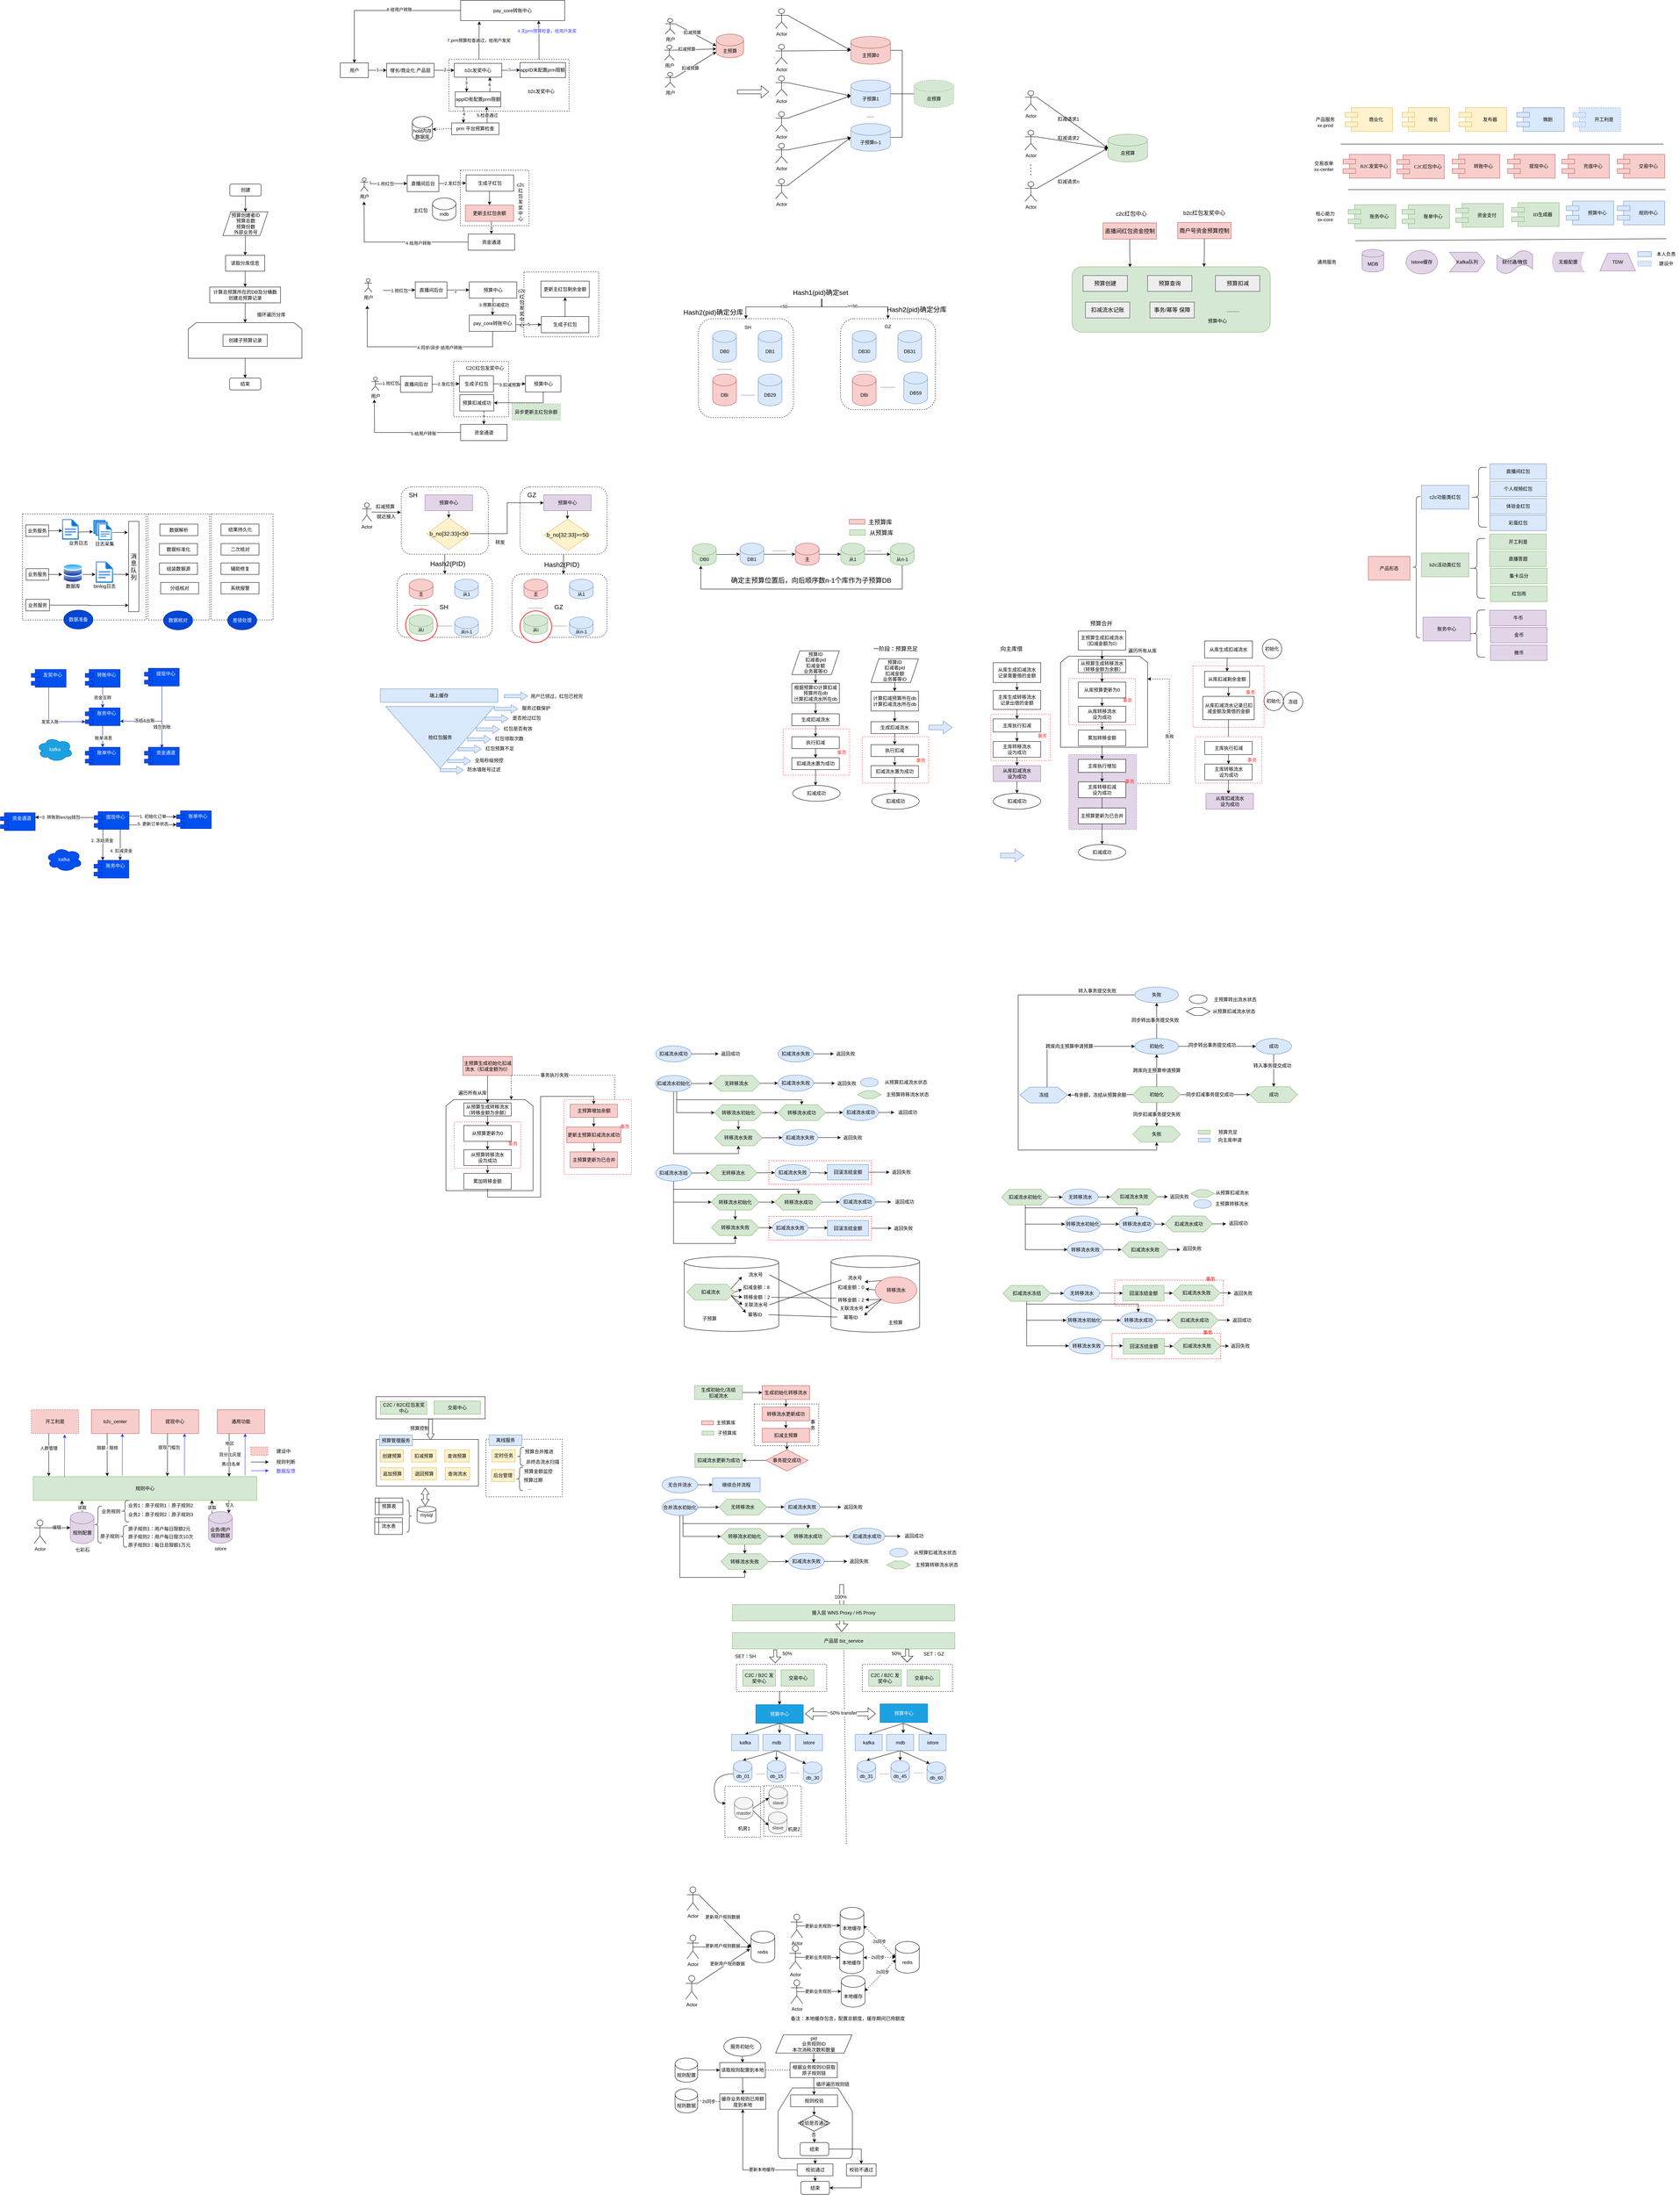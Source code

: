 <mxfile version="16.2.7" type="github" pages="2">
  <diagram id="T_NaOF4HCSvs0rHXY1GS" name="Page-1">
    <mxGraphModel dx="3519" dy="622" grid="0" gridSize="10" guides="1" tooltips="1" connect="1" arrows="0" fold="1" page="1" pageScale="1" pageWidth="827" pageHeight="1169" math="0" shadow="0">
      <root>
        <mxCell id="0" />
        <mxCell id="1" parent="0" />
        <mxCell id="QobFsMMnjnk9przR8up6-45" value="" style="rounded=0;whiteSpace=wrap;html=1;gradientColor=none;dashed=1;" vertex="1" parent="1">
          <mxGeometry x="-550" y="4529" width="95" height="128" as="geometry" />
        </mxCell>
        <mxCell id="QobFsMMnjnk9przR8up6-44" value="" style="rounded=0;whiteSpace=wrap;html=1;gradientColor=none;dashed=1;" vertex="1" parent="1">
          <mxGeometry x="-648" y="4530" width="90" height="129" as="geometry" />
        </mxCell>
        <mxCell id="QobFsMMnjnk9przR8up6-11" style="edgeStyle=orthogonalEdgeStyle;rounded=0;orthogonalLoop=1;jettySize=auto;html=1;exitX=0.5;exitY=1;exitDx=0;exitDy=0;entryX=0.5;entryY=0;entryDx=0;entryDy=0;" edge="1" parent="1" source="QobFsMMnjnk9przR8up6-7" target="lw3RVbSvmaLZlQFikR0A-318">
          <mxGeometry relative="1" as="geometry" />
        </mxCell>
        <mxCell id="QobFsMMnjnk9przR8up6-7" value="" style="rounded=0;whiteSpace=wrap;html=1;gradientColor=none;dashed=1;" vertex="1" parent="1">
          <mxGeometry x="-619" y="4222.25" width="228" height="68.5" as="geometry" />
        </mxCell>
        <mxCell id="ejKsRAqsJSKaKwiFzq6h-28" value="" style="rounded=0;whiteSpace=wrap;html=1;dashed=1;" parent="1" vertex="1">
          <mxGeometry x="-2106" y="1316" width="156" height="268" as="geometry" />
        </mxCell>
        <mxCell id="ejKsRAqsJSKaKwiFzq6h-25" value="" style="rounded=0;whiteSpace=wrap;html=1;dashed=1;" parent="1" vertex="1">
          <mxGeometry x="-2423" y="1316" width="312" height="268" as="geometry" />
        </mxCell>
        <mxCell id="Mf-LB7wB9GjJl_CjS-dq-249" value="" style="rounded=0;whiteSpace=wrap;html=1;dashed=1;strokeColor=#FF0000;" parent="1" vertex="1">
          <mxGeometry x="330" y="3386" width="274.5" height="64.5" as="geometry" />
        </mxCell>
        <mxCell id="Mf-LB7wB9GjJl_CjS-dq-247" value="" style="rounded=0;whiteSpace=wrap;html=1;dashed=1;strokeColor=#FF0000;" parent="1" vertex="1">
          <mxGeometry x="337" y="3251.5" width="274.5" height="64.5" as="geometry" />
        </mxCell>
        <mxCell id="Mf-LB7wB9GjJl_CjS-dq-170" style="edgeStyle=none;rounded=0;orthogonalLoop=1;jettySize=auto;html=1;exitX=0.5;exitY=1;exitDx=0;exitDy=0;exitPerimeter=0;fontColor=#000000;endArrow=classic;endFill=1;strokeColor=#000000;" parent="1" source="Mf-LB7wB9GjJl_CjS-dq-165" target="Mf-LB7wB9GjJl_CjS-dq-168" edge="1">
          <mxGeometry relative="1" as="geometry" />
        </mxCell>
        <mxCell id="Mf-LB7wB9GjJl_CjS-dq-165" value="" style="strokeWidth=1;html=1;shape=mxgraph.flowchart.loop_limit;whiteSpace=wrap;fontColor=#000000;align=center;" parent="1" vertex="1">
          <mxGeometry x="-514" y="5292" width="188" height="178" as="geometry" />
        </mxCell>
        <mxCell id="lw3RVbSvmaLZlQFikR0A-280" style="edgeStyle=orthogonalEdgeStyle;rounded=0;orthogonalLoop=1;jettySize=auto;html=1;exitX=0.75;exitY=0;exitDx=0;exitDy=0;entryX=0.75;entryY=0;entryDx=0;entryDy=0;endArrow=classic;endFill=1;fontSize=12;dashed=1;" parent="1" source="lw3RVbSvmaLZlQFikR0A-263" target="lw3RVbSvmaLZlQFikR0A-249" edge="1">
          <mxGeometry relative="1" as="geometry">
            <Array as="points">
              <mxPoint x="-927" y="2734" />
              <mxPoint x="-1188" y="2734" />
            </Array>
          </mxGeometry>
        </mxCell>
        <mxCell id="lw3RVbSvmaLZlQFikR0A-281" value="事务执行失败" style="edgeLabel;html=1;align=center;verticalAlign=middle;resizable=0;points=[];fontSize=12;" parent="lw3RVbSvmaLZlQFikR0A-280" connectable="0" vertex="1">
          <mxGeometry x="0.113" relative="1" as="geometry">
            <mxPoint as="offset" />
          </mxGeometry>
        </mxCell>
        <mxCell id="lw3RVbSvmaLZlQFikR0A-263" value="" style="rounded=0;whiteSpace=wrap;html=1;dashed=1;strokeColor=#FF3333;" parent="1" vertex="1">
          <mxGeometry x="-1055" y="2795.5" width="171" height="189" as="geometry" />
        </mxCell>
        <mxCell id="lw3RVbSvmaLZlQFikR0A-244" value="" style="rounded=0;whiteSpace=wrap;html=1;strokeColor=#000000;strokeWidth=1;dashed=1;" parent="1" vertex="1">
          <mxGeometry x="-574" y="3564.5" width="163" height="105.5" as="geometry" />
        </mxCell>
        <mxCell id="lw3RVbSvmaLZlQFikR0A-211" value="" style="shape=cylinder3;whiteSpace=wrap;html=1;boundedLbl=1;backgroundOutline=1;size=15;strokeColor=#000000;strokeWidth=1;" parent="1" vertex="1">
          <mxGeometry x="-380" y="3190" width="224" height="193" as="geometry" />
        </mxCell>
        <mxCell id="lw3RVbSvmaLZlQFikR0A-188" value="" style="shape=cylinder3;whiteSpace=wrap;html=1;boundedLbl=1;backgroundOutline=1;size=15;strokeColor=#000000;strokeWidth=1;" parent="1" vertex="1">
          <mxGeometry x="-751" y="3192" width="239" height="189" as="geometry" />
        </mxCell>
        <mxCell id="lw3RVbSvmaLZlQFikR0A-125" value="" style="rounded=1;whiteSpace=wrap;html=1;dashed=1;" parent="1" vertex="1">
          <mxGeometry x="-1186" y="1468" width="240" height="160" as="geometry" />
        </mxCell>
        <mxCell id="lw3RVbSvmaLZlQFikR0A-137" value="" style="ellipse;whiteSpace=wrap;html=1;aspect=fixed;strokeWidth=2;strokeColor=#FF3333;" parent="1" vertex="1">
          <mxGeometry x="-1166" y="1561" width="80" height="80" as="geometry" />
        </mxCell>
        <mxCell id="lw3RVbSvmaLZlQFikR0A-102" value="" style="rounded=1;whiteSpace=wrap;html=1;dashed=1;" parent="1" vertex="1">
          <mxGeometry x="-1476" y="1468" width="240" height="160" as="geometry" />
        </mxCell>
        <mxCell id="lw3RVbSvmaLZlQFikR0A-135" value="" style="ellipse;whiteSpace=wrap;html=1;aspect=fixed;strokeWidth=2;strokeColor=#FF3333;" parent="1" vertex="1">
          <mxGeometry x="-1455" y="1557" width="80" height="80" as="geometry" />
        </mxCell>
        <mxCell id="lw3RVbSvmaLZlQFikR0A-1" value="" style="rounded=0;whiteSpace=wrap;html=1;strokeColor=#000000;dashed=1;" parent="1" vertex="1">
          <mxGeometry x="-1156" y="705" width="189" height="164" as="geometry" />
        </mxCell>
        <mxCell id="0hItoibZD7xrab0cP2cv-375" value="" style="rounded=0;whiteSpace=wrap;html=1;strokeColor=#000000;dashed=1;" parent="1" vertex="1">
          <mxGeometry x="-1316.5" y="448" width="173.5" height="140" as="geometry" />
        </mxCell>
        <mxCell id="0hItoibZD7xrab0cP2cv-386" value="7.prm预算检查通过，给用户发奖" style="edgeStyle=orthogonalEdgeStyle;rounded=0;orthogonalLoop=1;jettySize=auto;html=1;exitX=0.25;exitY=0;exitDx=0;exitDy=0;entryX=0.179;entryY=1.039;entryDx=0;entryDy=0;entryPerimeter=0;" parent="1" source="0hItoibZD7xrab0cP2cv-370" target="0hItoibZD7xrab0cP2cv-383" edge="1">
          <mxGeometry relative="1" as="geometry" />
        </mxCell>
        <mxCell id="0hItoibZD7xrab0cP2cv-387" value="&lt;span style=&quot;color: rgb(51 , 51 , 255)&quot;&gt;4.无prm预算检查，给用户发奖&lt;/span&gt;" style="edgeStyle=orthogonalEdgeStyle;rounded=0;orthogonalLoop=1;jettySize=auto;html=1;exitX=0.75;exitY=0;exitDx=0;exitDy=0;entryX=0.75;entryY=1;entryDx=0;entryDy=0;" parent="1" source="0hItoibZD7xrab0cP2cv-370" target="0hItoibZD7xrab0cP2cv-383" edge="1">
          <mxGeometry x="0.473" y="-21" relative="1" as="geometry">
            <mxPoint as="offset" />
          </mxGeometry>
        </mxCell>
        <mxCell id="0hItoibZD7xrab0cP2cv-370" value="" style="rounded=0;whiteSpace=wrap;html=1;strokeColor=#000000;dashed=1;" parent="1" vertex="1">
          <mxGeometry x="-1345.5" y="168" width="303.5" height="131" as="geometry" />
        </mxCell>
        <mxCell id="0hItoibZD7xrab0cP2cv-298" style="edgeStyle=orthogonalEdgeStyle;rounded=0;orthogonalLoop=1;jettySize=auto;html=1;exitX=1;exitY=0.5;exitDx=0;exitDy=0;" parent="1" source="0hItoibZD7xrab0cP2cv-296" target="0hItoibZD7xrab0cP2cv-292" edge="1">
          <mxGeometry relative="1" as="geometry" />
        </mxCell>
        <mxCell id="0hItoibZD7xrab0cP2cv-296" value="" style="rounded=0;whiteSpace=wrap;html=1;dashed=1;strokeColor=#FF0000;" parent="1" vertex="1">
          <mxGeometry x="-537" y="3090.75" width="259" height="59.5" as="geometry" />
        </mxCell>
        <mxCell id="0hItoibZD7xrab0cP2cv-295" value="" style="rounded=0;whiteSpace=wrap;html=1;dashed=1;strokeColor=#FF0000;" parent="1" vertex="1">
          <mxGeometry x="-537" y="2950" width="259" height="59.5" as="geometry" />
        </mxCell>
        <mxCell id="0hItoibZD7xrab0cP2cv-147" value="" style="rounded=0;whiteSpace=wrap;html=1;dashed=1;strokeColor=#FF3333;" parent="1" vertex="1">
          <mxGeometry x="534.75" y="1700" width="179.5" height="155" as="geometry" />
        </mxCell>
        <mxCell id="0hItoibZD7xrab0cP2cv-1" value="总预算" style="shape=cylinder3;whiteSpace=wrap;html=1;boundedLbl=1;backgroundOutline=1;size=15;fillColor=#d5e8d4;strokeColor=#82b366;" parent="1" vertex="1">
          <mxGeometry x="320" y="357" width="100" height="70" as="geometry" />
        </mxCell>
        <mxCell id="0hItoibZD7xrab0cP2cv-2" style="edgeStyle=none;rounded=0;orthogonalLoop=1;jettySize=auto;html=1;exitX=1;exitY=0.333;exitDx=0;exitDy=0;exitPerimeter=0;entryX=0;entryY=0.5;entryDx=0;entryDy=0;entryPerimeter=0;" parent="1" source="0hItoibZD7xrab0cP2cv-3" target="0hItoibZD7xrab0cP2cv-1" edge="1">
          <mxGeometry relative="1" as="geometry" />
        </mxCell>
        <mxCell id="0hItoibZD7xrab0cP2cv-3" value="Actor" style="shape=umlActor;verticalLabelPosition=bottom;verticalAlign=top;html=1;outlineConnect=0;" parent="1" vertex="1">
          <mxGeometry x="110" y="247" width="30" height="50" as="geometry" />
        </mxCell>
        <mxCell id="0hItoibZD7xrab0cP2cv-4" style="edgeStyle=none;rounded=0;orthogonalLoop=1;jettySize=auto;html=1;exitX=1;exitY=0.333;exitDx=0;exitDy=0;exitPerimeter=0;entryX=0;entryY=0.5;entryDx=0;entryDy=0;entryPerimeter=0;" parent="1" source="0hItoibZD7xrab0cP2cv-5" target="0hItoibZD7xrab0cP2cv-1" edge="1">
          <mxGeometry relative="1" as="geometry" />
        </mxCell>
        <mxCell id="0hItoibZD7xrab0cP2cv-5" value="Actor" style="shape=umlActor;verticalLabelPosition=bottom;verticalAlign=top;html=1;outlineConnect=0;" parent="1" vertex="1">
          <mxGeometry x="110" y="347" width="30" height="50" as="geometry" />
        </mxCell>
        <mxCell id="0hItoibZD7xrab0cP2cv-6" style="edgeStyle=none;rounded=0;orthogonalLoop=1;jettySize=auto;html=1;exitX=1;exitY=0.333;exitDx=0;exitDy=0;exitPerimeter=0;entryX=0;entryY=0.5;entryDx=0;entryDy=0;entryPerimeter=0;" parent="1" source="0hItoibZD7xrab0cP2cv-7" target="0hItoibZD7xrab0cP2cv-1" edge="1">
          <mxGeometry relative="1" as="geometry" />
        </mxCell>
        <mxCell id="0hItoibZD7xrab0cP2cv-7" value="Actor" style="shape=umlActor;verticalLabelPosition=bottom;verticalAlign=top;html=1;outlineConnect=0;" parent="1" vertex="1">
          <mxGeometry x="110" y="477" width="30" height="50" as="geometry" />
        </mxCell>
        <mxCell id="0hItoibZD7xrab0cP2cv-8" value="扣减请求1" style="text;html=1;strokeColor=none;fillColor=none;align=center;verticalAlign=middle;whiteSpace=wrap;rounded=0;" parent="1" vertex="1">
          <mxGeometry x="190" y="308.5" width="60" height="20" as="geometry" />
        </mxCell>
        <mxCell id="0hItoibZD7xrab0cP2cv-9" value="扣减请求2" style="text;html=1;strokeColor=none;fillColor=none;align=center;verticalAlign=middle;whiteSpace=wrap;rounded=0;" parent="1" vertex="1">
          <mxGeometry x="190" y="357" width="60" height="20" as="geometry" />
        </mxCell>
        <mxCell id="0hItoibZD7xrab0cP2cv-10" value="扣减请求n" style="text;html=1;strokeColor=none;fillColor=none;align=center;verticalAlign=middle;whiteSpace=wrap;rounded=0;" parent="1" vertex="1">
          <mxGeometry x="190" y="467" width="60" height="20" as="geometry" />
        </mxCell>
        <mxCell id="0hItoibZD7xrab0cP2cv-11" value="" style="endArrow=none;dashed=1;html=1;dashPattern=1 3;strokeWidth=2;" parent="1" edge="1">
          <mxGeometry width="50" height="50" relative="1" as="geometry">
            <mxPoint x="125" y="460" as="sourcePoint" />
            <mxPoint x="124.5" y="430" as="targetPoint" />
          </mxGeometry>
        </mxCell>
        <mxCell id="0hItoibZD7xrab0cP2cv-12" value="" style="shape=flexArrow;endArrow=classic;html=1;" parent="1" edge="1">
          <mxGeometry width="50" height="50" relative="1" as="geometry">
            <mxPoint x="-617" y="250" as="sourcePoint" />
            <mxPoint x="-537" y="250" as="targetPoint" />
          </mxGeometry>
        </mxCell>
        <mxCell id="0hItoibZD7xrab0cP2cv-13" style="edgeStyle=orthogonalEdgeStyle;rounded=0;orthogonalLoop=1;jettySize=auto;html=1;exitX=1;exitY=0.5;exitDx=0;exitDy=0;exitPerimeter=0;entryX=0;entryY=0.5;entryDx=0;entryDy=0;entryPerimeter=0;endArrow=none;endFill=0;" parent="1" source="0hItoibZD7xrab0cP2cv-14" target="0hItoibZD7xrab0cP2cv-17" edge="1">
          <mxGeometry relative="1" as="geometry" />
        </mxCell>
        <mxCell id="0hItoibZD7xrab0cP2cv-14" value="主预算0" style="shape=cylinder3;whiteSpace=wrap;html=1;boundedLbl=1;backgroundOutline=1;size=15;fillColor=#f8cecc;strokeColor=#b85450;" parent="1" vertex="1">
          <mxGeometry x="-330" y="110" width="100" height="70" as="geometry" />
        </mxCell>
        <mxCell id="0hItoibZD7xrab0cP2cv-15" style="edgeStyle=orthogonalEdgeStyle;rounded=0;orthogonalLoop=1;jettySize=auto;html=1;exitX=1;exitY=0.5;exitDx=0;exitDy=0;exitPerimeter=0;entryX=0;entryY=0.5;entryDx=0;entryDy=0;entryPerimeter=0;endArrow=none;endFill=0;" parent="1" source="0hItoibZD7xrab0cP2cv-16" target="0hItoibZD7xrab0cP2cv-17" edge="1">
          <mxGeometry relative="1" as="geometry">
            <mxPoint x="-120" y="270" as="targetPoint" />
          </mxGeometry>
        </mxCell>
        <mxCell id="0hItoibZD7xrab0cP2cv-16" value="子预算1" style="shape=cylinder3;whiteSpace=wrap;html=1;boundedLbl=1;backgroundOutline=1;size=15;fillColor=#dae8fc;strokeColor=#6c8ebf;" parent="1" vertex="1">
          <mxGeometry x="-330" y="220" width="100" height="70" as="geometry" />
        </mxCell>
        <mxCell id="0hItoibZD7xrab0cP2cv-17" value="总预算" style="shape=cylinder3;whiteSpace=wrap;html=1;boundedLbl=1;backgroundOutline=1;size=15;dashed=1;fillColor=#d5e8d4;strokeColor=#82b366;" parent="1" vertex="1">
          <mxGeometry x="-170" y="220" width="100" height="70" as="geometry" />
        </mxCell>
        <mxCell id="0hItoibZD7xrab0cP2cv-18" style="edgeStyle=orthogonalEdgeStyle;rounded=0;orthogonalLoop=1;jettySize=auto;html=1;exitX=1;exitY=0.5;exitDx=0;exitDy=0;exitPerimeter=0;entryX=0;entryY=0.5;entryDx=0;entryDy=0;entryPerimeter=0;endArrow=none;endFill=0;" parent="1" source="0hItoibZD7xrab0cP2cv-19" target="0hItoibZD7xrab0cP2cv-17" edge="1">
          <mxGeometry relative="1" as="geometry" />
        </mxCell>
        <mxCell id="0hItoibZD7xrab0cP2cv-19" value="子预算n-1" style="shape=cylinder3;whiteSpace=wrap;html=1;boundedLbl=1;backgroundOutline=1;size=15;fillColor=#dae8fc;strokeColor=#6c8ebf;" parent="1" vertex="1">
          <mxGeometry x="-330" y="330" width="100" height="70" as="geometry" />
        </mxCell>
        <mxCell id="0hItoibZD7xrab0cP2cv-20" style="edgeStyle=none;rounded=0;orthogonalLoop=1;jettySize=auto;html=1;exitX=1;exitY=0.333;exitDx=0;exitDy=0;exitPerimeter=0;entryX=0;entryY=0.5;entryDx=0;entryDy=0;entryPerimeter=0;endArrow=classic;endFill=1;" parent="1" source="0hItoibZD7xrab0cP2cv-21" target="0hItoibZD7xrab0cP2cv-14" edge="1">
          <mxGeometry relative="1" as="geometry" />
        </mxCell>
        <mxCell id="0hItoibZD7xrab0cP2cv-21" value="Actor" style="shape=umlActor;verticalLabelPosition=bottom;verticalAlign=top;html=1;outlineConnect=0;" parent="1" vertex="1">
          <mxGeometry x="-520" y="40" width="30" height="50" as="geometry" />
        </mxCell>
        <mxCell id="0hItoibZD7xrab0cP2cv-22" style="edgeStyle=none;rounded=0;orthogonalLoop=1;jettySize=auto;html=1;exitX=1;exitY=0.333;exitDx=0;exitDy=0;exitPerimeter=0;entryX=0;entryY=0.5;entryDx=0;entryDy=0;entryPerimeter=0;endArrow=classic;endFill=1;" parent="1" source="0hItoibZD7xrab0cP2cv-23" target="0hItoibZD7xrab0cP2cv-14" edge="1">
          <mxGeometry relative="1" as="geometry" />
        </mxCell>
        <mxCell id="0hItoibZD7xrab0cP2cv-23" value="Actor" style="shape=umlActor;verticalLabelPosition=bottom;verticalAlign=top;html=1;outlineConnect=0;" parent="1" vertex="1">
          <mxGeometry x="-520" y="130" width="30" height="50" as="geometry" />
        </mxCell>
        <mxCell id="0hItoibZD7xrab0cP2cv-24" style="edgeStyle=none;rounded=0;orthogonalLoop=1;jettySize=auto;html=1;exitX=1;exitY=0.333;exitDx=0;exitDy=0;exitPerimeter=0;endArrow=classic;endFill=1;" parent="1" source="0hItoibZD7xrab0cP2cv-25" edge="1">
          <mxGeometry relative="1" as="geometry">
            <mxPoint x="-330" y="260" as="targetPoint" />
          </mxGeometry>
        </mxCell>
        <mxCell id="0hItoibZD7xrab0cP2cv-25" value="Actor" style="shape=umlActor;verticalLabelPosition=bottom;verticalAlign=top;html=1;outlineConnect=0;" parent="1" vertex="1">
          <mxGeometry x="-520" y="210" width="30" height="50" as="geometry" />
        </mxCell>
        <mxCell id="0hItoibZD7xrab0cP2cv-26" style="edgeStyle=none;rounded=0;orthogonalLoop=1;jettySize=auto;html=1;exitX=1;exitY=0.333;exitDx=0;exitDy=0;exitPerimeter=0;endArrow=classic;endFill=1;" parent="1" source="0hItoibZD7xrab0cP2cv-27" edge="1">
          <mxGeometry relative="1" as="geometry">
            <mxPoint x="-330" y="260" as="targetPoint" />
          </mxGeometry>
        </mxCell>
        <mxCell id="0hItoibZD7xrab0cP2cv-27" value="Actor" style="shape=umlActor;verticalLabelPosition=bottom;verticalAlign=top;html=1;outlineConnect=0;" parent="1" vertex="1">
          <mxGeometry x="-520" y="300" width="30" height="50" as="geometry" />
        </mxCell>
        <mxCell id="0hItoibZD7xrab0cP2cv-28" style="edgeStyle=none;rounded=0;orthogonalLoop=1;jettySize=auto;html=1;exitX=1;exitY=0.333;exitDx=0;exitDy=0;exitPerimeter=0;entryX=0;entryY=0.5;entryDx=0;entryDy=0;entryPerimeter=0;endArrow=classic;endFill=1;" parent="1" source="0hItoibZD7xrab0cP2cv-29" target="0hItoibZD7xrab0cP2cv-19" edge="1">
          <mxGeometry relative="1" as="geometry" />
        </mxCell>
        <mxCell id="0hItoibZD7xrab0cP2cv-29" value="Actor" style="shape=umlActor;verticalLabelPosition=bottom;verticalAlign=top;html=1;outlineConnect=0;" parent="1" vertex="1">
          <mxGeometry x="-520" y="380" width="30" height="50" as="geometry" />
        </mxCell>
        <mxCell id="0hItoibZD7xrab0cP2cv-30" style="edgeStyle=none;rounded=0;orthogonalLoop=1;jettySize=auto;html=1;exitX=1;exitY=0.333;exitDx=0;exitDy=0;exitPerimeter=0;entryX=0;entryY=0.5;entryDx=0;entryDy=0;entryPerimeter=0;endArrow=classic;endFill=1;" parent="1" source="0hItoibZD7xrab0cP2cv-31" target="0hItoibZD7xrab0cP2cv-19" edge="1">
          <mxGeometry relative="1" as="geometry" />
        </mxCell>
        <mxCell id="0hItoibZD7xrab0cP2cv-31" value="Actor" style="shape=umlActor;verticalLabelPosition=bottom;verticalAlign=top;html=1;outlineConnect=0;" parent="1" vertex="1">
          <mxGeometry x="-520" y="470" width="30" height="50" as="geometry" />
        </mxCell>
        <mxCell id="0hItoibZD7xrab0cP2cv-32" value="......" style="text;html=1;strokeColor=none;fillColor=none;align=center;verticalAlign=middle;whiteSpace=wrap;rounded=0;" parent="1" vertex="1">
          <mxGeometry x="-300" y="300" width="40" height="20" as="geometry" />
        </mxCell>
        <mxCell id="0hItoibZD7xrab0cP2cv-33" value="" style="edgeStyle=orthogonalEdgeStyle;rounded=0;orthogonalLoop=1;jettySize=auto;html=1;" parent="1" source="0hItoibZD7xrab0cP2cv-34" target="0hItoibZD7xrab0cP2cv-45" edge="1">
          <mxGeometry relative="1" as="geometry" />
        </mxCell>
        <mxCell id="0hItoibZD7xrab0cP2cv-34" value="" style="shape=loopLimit;whiteSpace=wrap;html=1;" parent="1" vertex="1">
          <mxGeometry x="-2004" y="833" width="287" height="90" as="geometry" />
        </mxCell>
        <mxCell id="0hItoibZD7xrab0cP2cv-35" value="" style="edgeStyle=orthogonalEdgeStyle;rounded=0;orthogonalLoop=1;jettySize=auto;html=1;" parent="1" source="0hItoibZD7xrab0cP2cv-36" target="0hItoibZD7xrab0cP2cv-38" edge="1">
          <mxGeometry relative="1" as="geometry" />
        </mxCell>
        <mxCell id="0hItoibZD7xrab0cP2cv-36" value="读取分库信息" style="rounded=0;whiteSpace=wrap;html=1;" parent="1" vertex="1">
          <mxGeometry x="-1910" y="663" width="99" height="40" as="geometry" />
        </mxCell>
        <mxCell id="0hItoibZD7xrab0cP2cv-37" value="" style="edgeStyle=orthogonalEdgeStyle;rounded=0;orthogonalLoop=1;jettySize=auto;html=1;entryX=0.5;entryY=0;entryDx=0;entryDy=0;" parent="1" source="0hItoibZD7xrab0cP2cv-38" edge="1">
          <mxGeometry relative="1" as="geometry">
            <mxPoint x="-1860.5" y="833.0" as="targetPoint" />
          </mxGeometry>
        </mxCell>
        <mxCell id="0hItoibZD7xrab0cP2cv-38" value="&lt;span&gt;计算总预算所在的DB及分桶数&lt;/span&gt;&lt;br&gt;&lt;span&gt;创建总预算记录&lt;/span&gt;" style="rounded=0;whiteSpace=wrap;html=1;" parent="1" vertex="1">
          <mxGeometry x="-1950" y="743" width="179" height="40" as="geometry" />
        </mxCell>
        <mxCell id="0hItoibZD7xrab0cP2cv-39" value="" style="edgeStyle=orthogonalEdgeStyle;rounded=0;orthogonalLoop=1;jettySize=auto;html=1;" parent="1" source="0hItoibZD7xrab0cP2cv-40" target="0hItoibZD7xrab0cP2cv-44" edge="1">
          <mxGeometry relative="1" as="geometry" />
        </mxCell>
        <mxCell id="0hItoibZD7xrab0cP2cv-40" value="创建" style="rounded=1;whiteSpace=wrap;html=1;" parent="1" vertex="1">
          <mxGeometry x="-1899.25" y="483" width="79" height="30" as="geometry" />
        </mxCell>
        <mxCell id="0hItoibZD7xrab0cP2cv-41" value="循环遍历分库" style="text;html=1;resizable=0;autosize=1;align=center;verticalAlign=middle;points=[];fillColor=none;strokeColor=none;rounded=0;" parent="1" vertex="1">
          <mxGeometry x="-1840.5" y="803" width="90" height="20" as="geometry" />
        </mxCell>
        <mxCell id="0hItoibZD7xrab0cP2cv-42" value="创建子预算记录" style="rounded=0;whiteSpace=wrap;html=1;" parent="1" vertex="1">
          <mxGeometry x="-1916.5" y="863" width="112" height="30" as="geometry" />
        </mxCell>
        <mxCell id="0hItoibZD7xrab0cP2cv-43" value="" style="edgeStyle=orthogonalEdgeStyle;rounded=0;orthogonalLoop=1;jettySize=auto;html=1;" parent="1" source="0hItoibZD7xrab0cP2cv-44" target="0hItoibZD7xrab0cP2cv-36" edge="1">
          <mxGeometry relative="1" as="geometry" />
        </mxCell>
        <mxCell id="0hItoibZD7xrab0cP2cv-44" value="预算创建者ID&lt;br&gt;预算总数&lt;br&gt;预算份数&lt;br&gt;外部业务号" style="shape=parallelogram;perimeter=parallelogramPerimeter;whiteSpace=wrap;html=1;fixedSize=1;" parent="1" vertex="1">
          <mxGeometry x="-1916.5" y="553" width="113.5" height="60" as="geometry" />
        </mxCell>
        <mxCell id="0hItoibZD7xrab0cP2cv-45" value="结束" style="rounded=1;whiteSpace=wrap;html=1;" parent="1" vertex="1">
          <mxGeometry x="-1900" y="973" width="79" height="30" as="geometry" />
        </mxCell>
        <mxCell id="0hItoibZD7xrab0cP2cv-46" value="" style="rounded=1;whiteSpace=wrap;html=1;dashed=1;" parent="1" vertex="1">
          <mxGeometry x="-715" y="823" width="240" height="250" as="geometry" />
        </mxCell>
        <mxCell id="0hItoibZD7xrab0cP2cv-47" value="DBi" style="shape=cylinder3;whiteSpace=wrap;html=1;boundedLbl=1;backgroundOutline=1;size=15;fillColor=#f8cecc;strokeColor=#b85450;" parent="1" vertex="1">
          <mxGeometry x="-679" y="963" width="60" height="80" as="geometry" />
        </mxCell>
        <mxCell id="0hItoibZD7xrab0cP2cv-48" value="DB1" style="shape=cylinder3;whiteSpace=wrap;html=1;boundedLbl=1;backgroundOutline=1;size=15;fillColor=#dae8fc;strokeColor=#6c8ebf;" parent="1" vertex="1">
          <mxGeometry x="-564" y="853" width="60" height="80" as="geometry" />
        </mxCell>
        <mxCell id="0hItoibZD7xrab0cP2cv-49" value="DB29" style="shape=cylinder3;whiteSpace=wrap;html=1;boundedLbl=1;backgroundOutline=1;size=15;fillColor=#dae8fc;strokeColor=#6c8ebf;" parent="1" vertex="1">
          <mxGeometry x="-564" y="963" width="60" height="80" as="geometry" />
        </mxCell>
        <mxCell id="0hItoibZD7xrab0cP2cv-50" value="..........." style="text;html=1;strokeColor=none;fillColor=none;align=center;verticalAlign=middle;whiteSpace=wrap;rounded=0;" parent="1" vertex="1">
          <mxGeometry x="-610" y="1003" width="40" height="20" as="geometry" />
        </mxCell>
        <mxCell id="0hItoibZD7xrab0cP2cv-51" style="edgeStyle=orthogonalEdgeStyle;rounded=0;orthogonalLoop=1;jettySize=auto;html=1;entryX=0.5;entryY=0;entryDx=0;entryDy=0;" parent="1" source="0hItoibZD7xrab0cP2cv-53" target="0hItoibZD7xrab0cP2cv-46" edge="1">
          <mxGeometry relative="1" as="geometry">
            <Array as="points">
              <mxPoint x="-404" y="793" />
              <mxPoint x="-595" y="793" />
            </Array>
          </mxGeometry>
        </mxCell>
        <mxCell id="0hItoibZD7xrab0cP2cv-469" value="&amp;lt;50" style="edgeLabel;html=1;align=center;verticalAlign=middle;resizable=0;points=[];" parent="0hItoibZD7xrab0cP2cv-51" vertex="1" connectable="0">
          <mxGeometry x="-0.032" y="-1" relative="1" as="geometry">
            <mxPoint as="offset" />
          </mxGeometry>
        </mxCell>
        <mxCell id="0hItoibZD7xrab0cP2cv-52" style="edgeStyle=orthogonalEdgeStyle;rounded=0;orthogonalLoop=1;jettySize=auto;html=1;entryX=0.5;entryY=0;entryDx=0;entryDy=0;exitX=0.5;exitY=1;exitDx=0;exitDy=0;" parent="1" source="0hItoibZD7xrab0cP2cv-53" target="0hItoibZD7xrab0cP2cv-58" edge="1">
          <mxGeometry relative="1" as="geometry">
            <Array as="points">
              <mxPoint x="-403" y="773" />
              <mxPoint x="-403" y="793" />
              <mxPoint x="-236" y="793" />
            </Array>
            <mxPoint x="-466" y="773" as="sourcePoint" />
          </mxGeometry>
        </mxCell>
        <mxCell id="0hItoibZD7xrab0cP2cv-470" value="&amp;gt;=50" style="edgeLabel;html=1;align=center;verticalAlign=middle;resizable=0;points=[];" parent="0hItoibZD7xrab0cP2cv-52" vertex="1" connectable="0">
          <mxGeometry x="-0.107" y="2" relative="1" as="geometry">
            <mxPoint as="offset" />
          </mxGeometry>
        </mxCell>
        <mxCell id="0hItoibZD7xrab0cP2cv-53" value="Hash1(pid)确定set&amp;nbsp;" style="text;html=1;strokeColor=none;fillColor=none;align=center;verticalAlign=middle;whiteSpace=wrap;rounded=0;fontSize=17;" parent="1" vertex="1">
          <mxGeometry x="-514" y="743" width="220" height="30" as="geometry" />
        </mxCell>
        <mxCell id="0hItoibZD7xrab0cP2cv-56" value="DB0" style="shape=cylinder3;whiteSpace=wrap;html=1;boundedLbl=1;backgroundOutline=1;size=15;fillColor=#dae8fc;strokeColor=#6c8ebf;" parent="1" vertex="1">
          <mxGeometry x="-679" y="853" width="60" height="80" as="geometry" />
        </mxCell>
        <mxCell id="0hItoibZD7xrab0cP2cv-57" value="SH" style="text;html=1;strokeColor=none;fillColor=none;align=center;verticalAlign=middle;whiteSpace=wrap;rounded=0;dashed=1;" parent="1" vertex="1">
          <mxGeometry x="-610" y="835" width="40" height="20" as="geometry" />
        </mxCell>
        <mxCell id="0hItoibZD7xrab0cP2cv-58" value="" style="rounded=1;whiteSpace=wrap;html=1;dashed=1;" parent="1" vertex="1">
          <mxGeometry x="-356" y="823" width="240" height="230" as="geometry" />
        </mxCell>
        <mxCell id="0hItoibZD7xrab0cP2cv-59" value="DBi" style="shape=cylinder3;whiteSpace=wrap;html=1;boundedLbl=1;backgroundOutline=1;size=15;fillColor=#f8cecc;strokeColor=#b85450;" parent="1" vertex="1">
          <mxGeometry x="-326" y="963" width="60" height="80" as="geometry" />
        </mxCell>
        <mxCell id="0hItoibZD7xrab0cP2cv-60" value="DB31" style="shape=cylinder3;whiteSpace=wrap;html=1;boundedLbl=1;backgroundOutline=1;size=15;fillColor=#dae8fc;strokeColor=#6c8ebf;" parent="1" vertex="1">
          <mxGeometry x="-211" y="853" width="60" height="80" as="geometry" />
        </mxCell>
        <mxCell id="0hItoibZD7xrab0cP2cv-61" value="DB59" style="shape=cylinder3;whiteSpace=wrap;html=1;boundedLbl=1;backgroundOutline=1;size=15;fillColor=#dae8fc;strokeColor=#6c8ebf;" parent="1" vertex="1">
          <mxGeometry x="-196" y="958" width="60" height="80" as="geometry" />
        </mxCell>
        <mxCell id="0hItoibZD7xrab0cP2cv-62" value="..........." style="text;html=1;strokeColor=none;fillColor=none;align=center;verticalAlign=middle;whiteSpace=wrap;rounded=0;" parent="1" vertex="1">
          <mxGeometry x="-256" y="983" width="40" height="20" as="geometry" />
        </mxCell>
        <mxCell id="0hItoibZD7xrab0cP2cv-63" value="DB30" style="shape=cylinder3;whiteSpace=wrap;html=1;boundedLbl=1;backgroundOutline=1;size=15;fillColor=#dae8fc;strokeColor=#6c8ebf;" parent="1" vertex="1">
          <mxGeometry x="-326" y="853" width="60" height="80" as="geometry" />
        </mxCell>
        <mxCell id="0hItoibZD7xrab0cP2cv-64" value="GZ" style="text;html=1;strokeColor=none;fillColor=none;align=center;verticalAlign=middle;whiteSpace=wrap;rounded=0;dashed=1;" parent="1" vertex="1">
          <mxGeometry x="-256" y="833" width="40" height="20" as="geometry" />
        </mxCell>
        <mxCell id="0hItoibZD7xrab0cP2cv-65" value="..........." style="text;html=1;strokeColor=none;fillColor=none;align=center;verticalAlign=middle;whiteSpace=wrap;rounded=0;" parent="1" vertex="1">
          <mxGeometry x="-669" y="938" width="40" height="20" as="geometry" />
        </mxCell>
        <mxCell id="0hItoibZD7xrab0cP2cv-66" value="..........." style="text;html=1;strokeColor=none;fillColor=none;align=center;verticalAlign=middle;whiteSpace=wrap;rounded=0;" parent="1" vertex="1">
          <mxGeometry x="-316" y="943" width="40" height="20" as="geometry" />
        </mxCell>
        <mxCell id="0hItoibZD7xrab0cP2cv-67" style="edgeStyle=orthogonalEdgeStyle;rounded=0;orthogonalLoop=1;jettySize=auto;html=1;exitX=1;exitY=0.5;exitDx=0;exitDy=0;exitPerimeter=0;entryX=0;entryY=0.5;entryDx=0;entryDy=0;entryPerimeter=0;" parent="1" source="0hItoibZD7xrab0cP2cv-68" target="0hItoibZD7xrab0cP2cv-75" edge="1">
          <mxGeometry relative="1" as="geometry" />
        </mxCell>
        <mxCell id="0hItoibZD7xrab0cP2cv-68" value="主" style="shape=cylinder3;whiteSpace=wrap;html=1;boundedLbl=1;backgroundOutline=1;size=15;fillColor=#f8cecc;strokeColor=#b85450;" parent="1" vertex="1">
          <mxGeometry x="-470" y="1390" width="60" height="56" as="geometry" />
        </mxCell>
        <mxCell id="0hItoibZD7xrab0cP2cv-69" style="edgeStyle=orthogonalEdgeStyle;rounded=0;orthogonalLoop=1;jettySize=auto;html=1;exitX=1;exitY=0.5;exitDx=0;exitDy=0;exitPerimeter=0;entryX=0;entryY=0.5;entryDx=0;entryDy=0;entryPerimeter=0;" parent="1" source="0hItoibZD7xrab0cP2cv-70" target="0hItoibZD7xrab0cP2cv-72" edge="1">
          <mxGeometry relative="1" as="geometry" />
        </mxCell>
        <mxCell id="0hItoibZD7xrab0cP2cv-70" value="DB0" style="shape=cylinder3;whiteSpace=wrap;html=1;boundedLbl=1;backgroundOutline=1;size=15;fillColor=#d5e8d4;strokeColor=#82b366;" parent="1" vertex="1">
          <mxGeometry x="-730" y="1391" width="60" height="55" as="geometry" />
        </mxCell>
        <mxCell id="0hItoibZD7xrab0cP2cv-71" style="edgeStyle=orthogonalEdgeStyle;rounded=0;orthogonalLoop=1;jettySize=auto;html=1;entryX=0;entryY=0.5;entryDx=0;entryDy=0;entryPerimeter=0;" parent="1" source="0hItoibZD7xrab0cP2cv-72" target="0hItoibZD7xrab0cP2cv-68" edge="1">
          <mxGeometry relative="1" as="geometry" />
        </mxCell>
        <mxCell id="0hItoibZD7xrab0cP2cv-72" value="DB1" style="shape=cylinder3;whiteSpace=wrap;html=1;boundedLbl=1;backgroundOutline=1;size=15;fillColor=#dae8fc;strokeColor=#6c8ebf;" parent="1" vertex="1">
          <mxGeometry x="-610" y="1390" width="60" height="56" as="geometry" />
        </mxCell>
        <mxCell id="0hItoibZD7xrab0cP2cv-73" value="..........." style="text;html=1;strokeColor=none;fillColor=none;align=center;verticalAlign=middle;whiteSpace=wrap;rounded=0;" parent="1" vertex="1">
          <mxGeometry x="-530" y="1396" width="40" height="20" as="geometry" />
        </mxCell>
        <mxCell id="0hItoibZD7xrab0cP2cv-74" style="edgeStyle=orthogonalEdgeStyle;rounded=0;orthogonalLoop=1;jettySize=auto;html=1;exitX=1;exitY=0.5;exitDx=0;exitDy=0;exitPerimeter=0;entryX=0;entryY=0.5;entryDx=0;entryDy=0;entryPerimeter=0;" parent="1" source="0hItoibZD7xrab0cP2cv-75" target="0hItoibZD7xrab0cP2cv-77" edge="1">
          <mxGeometry relative="1" as="geometry" />
        </mxCell>
        <mxCell id="0hItoibZD7xrab0cP2cv-75" value="从1" style="shape=cylinder3;whiteSpace=wrap;html=1;boundedLbl=1;backgroundOutline=1;size=15;fillColor=#d5e8d4;strokeColor=#82b366;" parent="1" vertex="1">
          <mxGeometry x="-355" y="1390" width="60" height="56" as="geometry" />
        </mxCell>
        <mxCell id="0hItoibZD7xrab0cP2cv-76" style="edgeStyle=orthogonalEdgeStyle;rounded=0;orthogonalLoop=1;jettySize=auto;html=1;entryX=0.35;entryY=1.013;entryDx=0;entryDy=0;entryPerimeter=0;" parent="1" source="0hItoibZD7xrab0cP2cv-77" target="0hItoibZD7xrab0cP2cv-70" edge="1">
          <mxGeometry relative="1" as="geometry">
            <Array as="points">
              <mxPoint x="-200" y="1506" />
              <mxPoint x="-709" y="1506" />
            </Array>
          </mxGeometry>
        </mxCell>
        <mxCell id="0hItoibZD7xrab0cP2cv-77" value="从n-1" style="shape=cylinder3;whiteSpace=wrap;html=1;boundedLbl=1;backgroundOutline=1;size=15;fillColor=#d5e8d4;strokeColor=#82b366;" parent="1" vertex="1">
          <mxGeometry x="-230" y="1390" width="60" height="56" as="geometry" />
        </mxCell>
        <mxCell id="0hItoibZD7xrab0cP2cv-78" value="..........." style="text;html=1;strokeColor=none;fillColor=none;align=center;verticalAlign=middle;whiteSpace=wrap;rounded=0;" parent="1" vertex="1">
          <mxGeometry x="-290" y="1396" width="40" height="20" as="geometry" />
        </mxCell>
        <mxCell id="0hItoibZD7xrab0cP2cv-79" value="确定主预算位置后，向后顺序数n-1个库作为子预算DB" style="text;html=1;strokeColor=none;fillColor=none;align=center;verticalAlign=middle;whiteSpace=wrap;rounded=0;fontSize=17;" parent="1" vertex="1">
          <mxGeometry x="-640" y="1470" width="420" height="30" as="geometry" />
        </mxCell>
        <mxCell id="0hItoibZD7xrab0cP2cv-80" value="Hash2(pid)确定分库&amp;nbsp;" style="text;html=1;strokeColor=none;fillColor=none;align=center;verticalAlign=middle;whiteSpace=wrap;rounded=0;fontSize=17;" parent="1" vertex="1">
          <mxGeometry x="-785" y="793" width="220" height="30" as="geometry" />
        </mxCell>
        <mxCell id="0hItoibZD7xrab0cP2cv-81" value="Hash2(pid)确定分库&amp;nbsp;" style="text;html=1;strokeColor=none;fillColor=none;align=center;verticalAlign=middle;whiteSpace=wrap;rounded=0;fontSize=17;" parent="1" vertex="1">
          <mxGeometry x="-271" y="786" width="220" height="30" as="geometry" />
        </mxCell>
        <mxCell id="0hItoibZD7xrab0cP2cv-82" value="" style="rounded=0;whiteSpace=wrap;html=1;fillColor=#f8cecc;strokeColor=#b85450;" parent="1" vertex="1">
          <mxGeometry x="-334" y="1330" width="40" height="12" as="geometry" />
        </mxCell>
        <mxCell id="0hItoibZD7xrab0cP2cv-83" value="" style="rounded=0;whiteSpace=wrap;html=1;fillColor=#d5e8d4;strokeColor=#82b366;" parent="1" vertex="1">
          <mxGeometry x="-333" y="1356" width="40" height="14" as="geometry" />
        </mxCell>
        <mxCell id="0hItoibZD7xrab0cP2cv-84" value="主预算库" style="text;html=1;strokeColor=none;fillColor=none;align=center;verticalAlign=middle;whiteSpace=wrap;rounded=0;fontSize=15;" parent="1" vertex="1">
          <mxGeometry x="-292" y="1326" width="73" height="20" as="geometry" />
        </mxCell>
        <mxCell id="0hItoibZD7xrab0cP2cv-85" value="从预算库" style="text;html=1;strokeColor=none;fillColor=none;align=center;verticalAlign=middle;whiteSpace=wrap;rounded=0;fontSize=15;" parent="1" vertex="1">
          <mxGeometry x="-289" y="1353" width="73" height="20" as="geometry" />
        </mxCell>
        <mxCell id="0hItoibZD7xrab0cP2cv-89" value="" style="shape=loopLimit;whiteSpace=wrap;html=1;" parent="1" vertex="1">
          <mxGeometry x="200" y="1675.5" width="220" height="230" as="geometry" />
        </mxCell>
        <mxCell id="0hItoibZD7xrab0cP2cv-90" value="" style="rounded=0;whiteSpace=wrap;html=1;dashed=1;strokeColor=#FF3333;" parent="1" vertex="1">
          <mxGeometry x="24" y="1822" width="150" height="117" as="geometry" />
        </mxCell>
        <mxCell id="0hItoibZD7xrab0cP2cv-91" value="" style="rounded=0;whiteSpace=wrap;html=1;dashed=1;strokeColor=#FF3333;" parent="1" vertex="1">
          <mxGeometry x="-301" y="1879" width="168" height="117" as="geometry" />
        </mxCell>
        <mxCell id="0hItoibZD7xrab0cP2cv-92" value="" style="edgeStyle=orthogonalEdgeStyle;rounded=0;orthogonalLoop=1;jettySize=auto;html=1;" parent="1" source="0hItoibZD7xrab0cP2cv-93" target="0hItoibZD7xrab0cP2cv-95" edge="1">
          <mxGeometry relative="1" as="geometry" />
        </mxCell>
        <mxCell id="0hItoibZD7xrab0cP2cv-93" value="预算ID&lt;br&gt;扣减者pid&lt;br&gt;扣减金额&lt;br&gt;业务幂等ID" style="shape=parallelogram;perimeter=parallelogramPerimeter;whiteSpace=wrap;html=1;fixedSize=1;" parent="1" vertex="1">
          <mxGeometry x="-279" y="1682" width="120" height="60" as="geometry" />
        </mxCell>
        <mxCell id="0hItoibZD7xrab0cP2cv-94" value="" style="edgeStyle=orthogonalEdgeStyle;rounded=0;orthogonalLoop=1;jettySize=auto;html=1;" parent="1" source="0hItoibZD7xrab0cP2cv-95" target="0hItoibZD7xrab0cP2cv-97" edge="1">
          <mxGeometry relative="1" as="geometry" />
        </mxCell>
        <mxCell id="0hItoibZD7xrab0cP2cv-95" value="计算扣减预算所在db&lt;br&gt;计算扣减流水所在db" style="whiteSpace=wrap;html=1;" parent="1" vertex="1">
          <mxGeometry x="-279" y="1764" width="120" height="50" as="geometry" />
        </mxCell>
        <mxCell id="0hItoibZD7xrab0cP2cv-96" value="" style="edgeStyle=orthogonalEdgeStyle;rounded=0;orthogonalLoop=1;jettySize=auto;html=1;" parent="1" source="0hItoibZD7xrab0cP2cv-97" target="0hItoibZD7xrab0cP2cv-99" edge="1">
          <mxGeometry relative="1" as="geometry" />
        </mxCell>
        <mxCell id="0hItoibZD7xrab0cP2cv-97" value="生成扣减流水" style="whiteSpace=wrap;html=1;" parent="1" vertex="1">
          <mxGeometry x="-279" y="1841" width="120" height="30" as="geometry" />
        </mxCell>
        <mxCell id="0hItoibZD7xrab0cP2cv-98" value="" style="edgeStyle=orthogonalEdgeStyle;rounded=0;orthogonalLoop=1;jettySize=auto;html=1;" parent="1" source="0hItoibZD7xrab0cP2cv-99" target="0hItoibZD7xrab0cP2cv-101" edge="1">
          <mxGeometry relative="1" as="geometry" />
        </mxCell>
        <mxCell id="0hItoibZD7xrab0cP2cv-99" value="执行扣减" style="whiteSpace=wrap;html=1;" parent="1" vertex="1">
          <mxGeometry x="-279" y="1899" width="120" height="30" as="geometry" />
        </mxCell>
        <mxCell id="0hItoibZD7xrab0cP2cv-100" style="edgeStyle=orthogonalEdgeStyle;rounded=0;orthogonalLoop=1;jettySize=auto;html=1;entryX=0.5;entryY=0;entryDx=0;entryDy=0;" parent="1" source="0hItoibZD7xrab0cP2cv-101" edge="1">
          <mxGeometry relative="1" as="geometry">
            <mxPoint x="-219" y="2022" as="targetPoint" />
          </mxGeometry>
        </mxCell>
        <mxCell id="0hItoibZD7xrab0cP2cv-101" value="扣减流水置为成功" style="whiteSpace=wrap;html=1;" parent="1" vertex="1">
          <mxGeometry x="-279" y="1952" width="120" height="30" as="geometry" />
        </mxCell>
        <mxCell id="0hItoibZD7xrab0cP2cv-102" value="扣减成功" style="ellipse;whiteSpace=wrap;html=1;rounded=0;" parent="1" vertex="1">
          <mxGeometry x="-277" y="2022" width="120" height="40" as="geometry" />
        </mxCell>
        <mxCell id="0hItoibZD7xrab0cP2cv-103" value="&lt;font color=&quot;#ff3333&quot;&gt;事务&lt;/font&gt;" style="text;html=1;strokeColor=none;fillColor=none;align=center;verticalAlign=middle;whiteSpace=wrap;rounded=0;" parent="1" vertex="1">
          <mxGeometry x="-173" y="1929" width="40" height="20" as="geometry" />
        </mxCell>
        <mxCell id="0hItoibZD7xrab0cP2cv-104" value="&lt;font style=&quot;font-size: 14px&quot;&gt;一阶段：预算充足&lt;/font&gt;" style="text;html=1;strokeColor=none;fillColor=none;align=center;verticalAlign=middle;whiteSpace=wrap;rounded=0;" parent="1" vertex="1">
          <mxGeometry x="-277" y="1652" width="120" height="10" as="geometry" />
        </mxCell>
        <mxCell id="0hItoibZD7xrab0cP2cv-105" value="" style="shape=flexArrow;endArrow=classic;html=1;width=12;endSize=7.33;fillColor=#dae8fc;strokeColor=#6c8ebf;" parent="1" edge="1">
          <mxGeometry width="50" height="50" relative="1" as="geometry">
            <mxPoint x="-133" y="1855.5" as="sourcePoint" />
            <mxPoint x="-73" y="1855.5" as="targetPoint" />
          </mxGeometry>
        </mxCell>
        <mxCell id="0hItoibZD7xrab0cP2cv-106" value="" style="edgeStyle=orthogonalEdgeStyle;rounded=0;orthogonalLoop=1;jettySize=auto;html=1;" parent="1" source="0hItoibZD7xrab0cP2cv-107" target="0hItoibZD7xrab0cP2cv-109" edge="1">
          <mxGeometry relative="1" as="geometry" />
        </mxCell>
        <mxCell id="0hItoibZD7xrab0cP2cv-107" value="从库生成扣减流水&lt;br&gt;记录需要借的金额" style="rounded=0;whiteSpace=wrap;html=1;" parent="1" vertex="1">
          <mxGeometry x="30" y="1692" width="120" height="50" as="geometry" />
        </mxCell>
        <mxCell id="0hItoibZD7xrab0cP2cv-108" value="" style="edgeStyle=orthogonalEdgeStyle;rounded=0;orthogonalLoop=1;jettySize=auto;html=1;" parent="1" source="0hItoibZD7xrab0cP2cv-109" target="0hItoibZD7xrab0cP2cv-111" edge="1">
          <mxGeometry relative="1" as="geometry" />
        </mxCell>
        <mxCell id="0hItoibZD7xrab0cP2cv-109" value="主库生成转移流水&lt;br&gt;记录出借的金额" style="rounded=0;whiteSpace=wrap;html=1;" parent="1" vertex="1">
          <mxGeometry x="30" y="1762" width="120" height="48" as="geometry" />
        </mxCell>
        <mxCell id="0hItoibZD7xrab0cP2cv-110" value="" style="edgeStyle=orthogonalEdgeStyle;rounded=0;orthogonalLoop=1;jettySize=auto;html=1;" parent="1" source="0hItoibZD7xrab0cP2cv-111" target="0hItoibZD7xrab0cP2cv-113" edge="1">
          <mxGeometry relative="1" as="geometry" />
        </mxCell>
        <mxCell id="0hItoibZD7xrab0cP2cv-111" value="主库执行扣减" style="whiteSpace=wrap;html=1;rounded=0;" parent="1" vertex="1">
          <mxGeometry x="30" y="1834" width="120" height="33" as="geometry" />
        </mxCell>
        <mxCell id="0hItoibZD7xrab0cP2cv-112" value="" style="edgeStyle=orthogonalEdgeStyle;rounded=0;orthogonalLoop=1;jettySize=auto;html=1;" parent="1" source="0hItoibZD7xrab0cP2cv-113" target="0hItoibZD7xrab0cP2cv-114" edge="1">
          <mxGeometry relative="1" as="geometry" />
        </mxCell>
        <mxCell id="0hItoibZD7xrab0cP2cv-113" value="主库转移流水&lt;br&gt;设为成功" style="whiteSpace=wrap;html=1;rounded=0;" parent="1" vertex="1">
          <mxGeometry x="30" y="1891" width="120" height="40" as="geometry" />
        </mxCell>
        <mxCell id="0hItoibZD7xrab0cP2cv-114" value="从库扣减流水&lt;br&gt;设为成功" style="whiteSpace=wrap;html=1;rounded=0;fillColor=#e1d5e7;strokeColor=#9673a6;" parent="1" vertex="1">
          <mxGeometry x="30" y="1952" width="120" height="40" as="geometry" />
        </mxCell>
        <mxCell id="0hItoibZD7xrab0cP2cv-115" value="扣减成功" style="ellipse;whiteSpace=wrap;html=1;rounded=0;" parent="1" vertex="1">
          <mxGeometry x="30" y="2022" width="120" height="40" as="geometry" />
        </mxCell>
        <mxCell id="0hItoibZD7xrab0cP2cv-116" value="" style="edgeStyle=orthogonalEdgeStyle;rounded=0;orthogonalLoop=1;jettySize=auto;html=1;" parent="1" source="0hItoibZD7xrab0cP2cv-114" target="0hItoibZD7xrab0cP2cv-115" edge="1">
          <mxGeometry relative="1" as="geometry">
            <mxPoint x="90" y="2042" as="sourcePoint" />
            <mxPoint x="90" y="2102" as="targetPoint" />
          </mxGeometry>
        </mxCell>
        <mxCell id="0hItoibZD7xrab0cP2cv-117" value="&lt;font style=&quot;font-size: 14px&quot;&gt;向主库借&lt;/font&gt;" style="text;html=1;strokeColor=none;fillColor=none;align=center;verticalAlign=middle;whiteSpace=wrap;rounded=0;" parent="1" vertex="1">
          <mxGeometry x="16" y="1652" width="120" height="10" as="geometry" />
        </mxCell>
        <mxCell id="0hItoibZD7xrab0cP2cv-118" value="" style="shape=flexArrow;endArrow=classic;html=1;width=12;endSize=7.33;fillColor=#dae8fc;strokeColor=#6c8ebf;" parent="1" edge="1">
          <mxGeometry width="50" height="50" relative="1" as="geometry">
            <mxPoint x="48" y="2179" as="sourcePoint" />
            <mxPoint x="108" y="2179" as="targetPoint" />
          </mxGeometry>
        </mxCell>
        <mxCell id="0hItoibZD7xrab0cP2cv-119" value="&lt;font color=&quot;#ff3333&quot;&gt;事务&lt;/font&gt;" style="text;html=1;strokeColor=none;fillColor=none;align=center;verticalAlign=middle;whiteSpace=wrap;rounded=0;" parent="1" vertex="1">
          <mxGeometry x="134" y="1867" width="40" height="20" as="geometry" />
        </mxCell>
        <mxCell id="0hItoibZD7xrab0cP2cv-120" value="" style="rounded=0;whiteSpace=wrap;html=1;dashed=1;strokeColor=#FF3333;" parent="1" vertex="1">
          <mxGeometry x="221" y="1732" width="168" height="117" as="geometry" />
        </mxCell>
        <mxCell id="0hItoibZD7xrab0cP2cv-121" value="" style="edgeStyle=orthogonalEdgeStyle;rounded=0;orthogonalLoop=1;jettySize=auto;html=1;" parent="1" source="0hItoibZD7xrab0cP2cv-122" target="0hItoibZD7xrab0cP2cv-124" edge="1">
          <mxGeometry relative="1" as="geometry" />
        </mxCell>
        <mxCell id="0hItoibZD7xrab0cP2cv-122" value="主预算生成扣减流水（扣减金额为0）" style="rounded=0;whiteSpace=wrap;html=1;" parent="1" vertex="1">
          <mxGeometry x="245" y="1612" width="120" height="48" as="geometry" />
        </mxCell>
        <mxCell id="0hItoibZD7xrab0cP2cv-123" value="" style="edgeStyle=orthogonalEdgeStyle;rounded=0;orthogonalLoop=1;jettySize=auto;html=1;" parent="1" source="0hItoibZD7xrab0cP2cv-124" target="0hItoibZD7xrab0cP2cv-126" edge="1">
          <mxGeometry relative="1" as="geometry" />
        </mxCell>
        <mxCell id="0hItoibZD7xrab0cP2cv-124" value="从预算生成转移流水（转移金额为余额）" style="whiteSpace=wrap;html=1;rounded=0;" parent="1" vertex="1">
          <mxGeometry x="245" y="1684" width="120" height="33" as="geometry" />
        </mxCell>
        <mxCell id="0hItoibZD7xrab0cP2cv-125" value="" style="edgeStyle=orthogonalEdgeStyle;rounded=0;orthogonalLoop=1;jettySize=auto;html=1;" parent="1" source="0hItoibZD7xrab0cP2cv-126" target="0hItoibZD7xrab0cP2cv-128" edge="1">
          <mxGeometry relative="1" as="geometry" />
        </mxCell>
        <mxCell id="0hItoibZD7xrab0cP2cv-126" value="从库预算更新为0" style="whiteSpace=wrap;html=1;rounded=0;" parent="1" vertex="1">
          <mxGeometry x="245" y="1741" width="120" height="40" as="geometry" />
        </mxCell>
        <mxCell id="0hItoibZD7xrab0cP2cv-127" style="edgeStyle=orthogonalEdgeStyle;rounded=0;orthogonalLoop=1;jettySize=auto;html=1;exitX=0.5;exitY=1;exitDx=0;exitDy=0;" parent="1" source="0hItoibZD7xrab0cP2cv-128" target="0hItoibZD7xrab0cP2cv-132" edge="1">
          <mxGeometry relative="1" as="geometry" />
        </mxCell>
        <mxCell id="0hItoibZD7xrab0cP2cv-128" value="从库转移流水&lt;br&gt;设为成功" style="whiteSpace=wrap;html=1;rounded=0;" parent="1" vertex="1">
          <mxGeometry x="245" y="1802" width="120" height="40" as="geometry" />
        </mxCell>
        <mxCell id="0hItoibZD7xrab0cP2cv-129" value="扣减成功" style="ellipse;whiteSpace=wrap;html=1;rounded=0;" parent="1" vertex="1">
          <mxGeometry x="245" y="2151" width="120" height="40" as="geometry" />
        </mxCell>
        <mxCell id="0hItoibZD7xrab0cP2cv-130" value="&lt;font color=&quot;#ff3333&quot;&gt;事务&lt;/font&gt;" style="text;html=1;strokeColor=none;fillColor=none;align=center;verticalAlign=middle;whiteSpace=wrap;rounded=0;" parent="1" vertex="1">
          <mxGeometry x="349" y="1777" width="40" height="20" as="geometry" />
        </mxCell>
        <mxCell id="0hItoibZD7xrab0cP2cv-131" value="&lt;font style=&quot;font-size: 14px&quot;&gt;预算合并&lt;/font&gt;" style="text;html=1;strokeColor=none;fillColor=none;align=center;verticalAlign=middle;whiteSpace=wrap;rounded=0;" parent="1" vertex="1">
          <mxGeometry x="243" y="1588" width="120" height="10" as="geometry" />
        </mxCell>
        <mxCell id="0hItoibZD7xrab0cP2cv-132" value="累加转移金额" style="whiteSpace=wrap;html=1;rounded=0;" parent="1" vertex="1">
          <mxGeometry x="245" y="1862" width="120" height="40" as="geometry" />
        </mxCell>
        <mxCell id="0hItoibZD7xrab0cP2cv-133" value="" style="rounded=0;whiteSpace=wrap;html=1;dashed=1;strokeColor=#9673a6;fillColor=#e1d5e7;" parent="1" vertex="1">
          <mxGeometry x="221" y="1924" width="171" height="189" as="geometry" />
        </mxCell>
        <mxCell id="0hItoibZD7xrab0cP2cv-134" value="" style="edgeStyle=orthogonalEdgeStyle;rounded=0;orthogonalLoop=1;jettySize=auto;html=1;exitX=0.5;exitY=1;exitDx=0;exitDy=0;" parent="1" source="0hItoibZD7xrab0cP2cv-132" target="0hItoibZD7xrab0cP2cv-136" edge="1">
          <mxGeometry relative="1" as="geometry">
            <mxPoint x="305" y="1912" as="sourcePoint" />
          </mxGeometry>
        </mxCell>
        <mxCell id="0hItoibZD7xrab0cP2cv-135" value="" style="edgeStyle=orthogonalEdgeStyle;rounded=0;orthogonalLoop=1;jettySize=auto;html=1;" parent="1" source="0hItoibZD7xrab0cP2cv-136" target="0hItoibZD7xrab0cP2cv-138" edge="1">
          <mxGeometry relative="1" as="geometry" />
        </mxCell>
        <mxCell id="0hItoibZD7xrab0cP2cv-136" value="主库执行增加" style="whiteSpace=wrap;html=1;rounded=0;" parent="1" vertex="1">
          <mxGeometry x="245" y="1936" width="120" height="33" as="geometry" />
        </mxCell>
        <mxCell id="0hItoibZD7xrab0cP2cv-137" style="edgeStyle=orthogonalEdgeStyle;rounded=0;orthogonalLoop=1;jettySize=auto;html=1;entryX=0.5;entryY=0;entryDx=0;entryDy=0;startArrow=none;" parent="1" source="0hItoibZD7xrab0cP2cv-163" target="0hItoibZD7xrab0cP2cv-129" edge="1">
          <mxGeometry relative="1" as="geometry" />
        </mxCell>
        <mxCell id="0hItoibZD7xrab0cP2cv-138" value="主库转移扣减&lt;br&gt;设为成功" style="whiteSpace=wrap;html=1;rounded=0;" parent="1" vertex="1">
          <mxGeometry x="245" y="1993" width="120" height="40" as="geometry" />
        </mxCell>
        <mxCell id="0hItoibZD7xrab0cP2cv-165" value="失败" style="edgeStyle=orthogonalEdgeStyle;rounded=0;orthogonalLoop=1;jettySize=auto;html=1;exitX=1;exitY=0.75;exitDx=0;exitDy=0;entryX=1;entryY=0.25;entryDx=0;entryDy=0;dashed=1;" parent="1" source="0hItoibZD7xrab0cP2cv-139" target="0hItoibZD7xrab0cP2cv-89" edge="1">
          <mxGeometry relative="1" as="geometry">
            <Array as="points">
              <mxPoint x="475" y="1997" />
              <mxPoint x="475" y="1733" />
            </Array>
          </mxGeometry>
        </mxCell>
        <mxCell id="0hItoibZD7xrab0cP2cv-139" value="&lt;font color=&quot;#ff3333&quot;&gt;事务&lt;/font&gt;" style="text;html=1;strokeColor=none;fillColor=none;align=center;verticalAlign=middle;whiteSpace=wrap;rounded=0;" parent="1" vertex="1">
          <mxGeometry x="355" y="1982" width="40" height="20" as="geometry" />
        </mxCell>
        <mxCell id="0hItoibZD7xrab0cP2cv-140" value="遍历所有从库" style="text;html=1;strokeColor=none;fillColor=none;align=center;verticalAlign=middle;whiteSpace=wrap;rounded=0;" parent="1" vertex="1">
          <mxGeometry x="361" y="1652" width="92" height="20" as="geometry" />
        </mxCell>
        <mxCell id="0hItoibZD7xrab0cP2cv-148" style="edgeStyle=orthogonalEdgeStyle;rounded=0;orthogonalLoop=1;jettySize=auto;html=1;exitX=0.5;exitY=1;exitDx=0;exitDy=0;entryX=0.5;entryY=0;entryDx=0;entryDy=0;" parent="1" source="0hItoibZD7xrab0cP2cv-141" target="0hItoibZD7xrab0cP2cv-145" edge="1">
          <mxGeometry relative="1" as="geometry" />
        </mxCell>
        <mxCell id="0hItoibZD7xrab0cP2cv-141" value="从库生成扣减流水" style="rounded=0;whiteSpace=wrap;html=1;" parent="1" vertex="1">
          <mxGeometry x="564" y="1637" width="121" height="43" as="geometry" />
        </mxCell>
        <mxCell id="0hItoibZD7xrab0cP2cv-149" style="edgeStyle=orthogonalEdgeStyle;rounded=0;orthogonalLoop=1;jettySize=auto;html=1;exitX=0.5;exitY=1;exitDx=0;exitDy=0;entryX=0.5;entryY=0;entryDx=0;entryDy=0;" parent="1" source="0hItoibZD7xrab0cP2cv-145" target="0hItoibZD7xrab0cP2cv-146" edge="1">
          <mxGeometry relative="1" as="geometry" />
        </mxCell>
        <mxCell id="0hItoibZD7xrab0cP2cv-145" value="从库扣减剩余金额" style="rounded=0;whiteSpace=wrap;html=1;" parent="1" vertex="1">
          <mxGeometry x="564" y="1714" width="114" height="40" as="geometry" />
        </mxCell>
        <mxCell id="0hItoibZD7xrab0cP2cv-162" style="edgeStyle=orthogonalEdgeStyle;rounded=0;orthogonalLoop=1;jettySize=auto;html=1;exitX=0.5;exitY=1;exitDx=0;exitDy=0;entryX=0.5;entryY=0;entryDx=0;entryDy=0;" parent="1" source="0hItoibZD7xrab0cP2cv-146" target="0hItoibZD7xrab0cP2cv-157" edge="1">
          <mxGeometry relative="1" as="geometry" />
        </mxCell>
        <mxCell id="0hItoibZD7xrab0cP2cv-146" value="从库扣减流水记录已扣减金额及需借的金额" style="rounded=0;whiteSpace=wrap;html=1;" parent="1" vertex="1">
          <mxGeometry x="559.5" y="1777" width="130" height="59" as="geometry" />
        </mxCell>
        <mxCell id="0hItoibZD7xrab0cP2cv-150" value="&lt;font color=&quot;#ff3333&quot;&gt;事务&lt;/font&gt;" style="text;html=1;strokeColor=none;fillColor=none;align=center;verticalAlign=middle;whiteSpace=wrap;rounded=0;" parent="1" vertex="1">
          <mxGeometry x="660" y="1757" width="40" height="20" as="geometry" />
        </mxCell>
        <mxCell id="0hItoibZD7xrab0cP2cv-151" value="初始化" style="ellipse;whiteSpace=wrap;html=1;aspect=fixed;" parent="1" vertex="1">
          <mxGeometry x="710" y="1632.5" width="49" height="49" as="geometry" />
        </mxCell>
        <mxCell id="0hItoibZD7xrab0cP2cv-152" value="初始化" style="ellipse;whiteSpace=wrap;html=1;aspect=fixed;" parent="1" vertex="1">
          <mxGeometry x="714.25" y="1764" width="49" height="49" as="geometry" />
        </mxCell>
        <mxCell id="0hItoibZD7xrab0cP2cv-153" value="冻结" style="ellipse;whiteSpace=wrap;html=1;aspect=fixed;" parent="1" vertex="1">
          <mxGeometry x="763.25" y="1766" width="49" height="49" as="geometry" />
        </mxCell>
        <mxCell id="0hItoibZD7xrab0cP2cv-154" value="" style="rounded=0;whiteSpace=wrap;html=1;dashed=1;strokeColor=#FF3333;" parent="1" vertex="1">
          <mxGeometry x="540.5" y="1879" width="168" height="117" as="geometry" />
        </mxCell>
        <mxCell id="0hItoibZD7xrab0cP2cv-156" value="" style="edgeStyle=orthogonalEdgeStyle;rounded=0;orthogonalLoop=1;jettySize=auto;html=1;" parent="1" source="0hItoibZD7xrab0cP2cv-157" target="0hItoibZD7xrab0cP2cv-159" edge="1">
          <mxGeometry relative="1" as="geometry" />
        </mxCell>
        <mxCell id="0hItoibZD7xrab0cP2cv-157" value="主库执行扣减" style="whiteSpace=wrap;html=1;rounded=0;" parent="1" vertex="1">
          <mxGeometry x="564.5" y="1891" width="120" height="33" as="geometry" />
        </mxCell>
        <mxCell id="0hItoibZD7xrab0cP2cv-158" value="" style="edgeStyle=orthogonalEdgeStyle;rounded=0;orthogonalLoop=1;jettySize=auto;html=1;" parent="1" source="0hItoibZD7xrab0cP2cv-159" edge="1">
          <mxGeometry relative="1" as="geometry">
            <mxPoint x="624.5" y="2023.5" as="targetPoint" />
          </mxGeometry>
        </mxCell>
        <mxCell id="0hItoibZD7xrab0cP2cv-159" value="主库转移流水&lt;br&gt;设为成功" style="whiteSpace=wrap;html=1;rounded=0;" parent="1" vertex="1">
          <mxGeometry x="564.5" y="1948" width="120" height="40" as="geometry" />
        </mxCell>
        <mxCell id="0hItoibZD7xrab0cP2cv-160" value="&lt;font color=&quot;#ff3333&quot;&gt;事务&lt;/font&gt;" style="text;html=1;strokeColor=none;fillColor=none;align=center;verticalAlign=middle;whiteSpace=wrap;rounded=0;" parent="1" vertex="1">
          <mxGeometry x="663.5" y="1927.5" width="40" height="20" as="geometry" />
        </mxCell>
        <mxCell id="0hItoibZD7xrab0cP2cv-161" value="从库扣减流水&lt;br&gt;设为成功" style="whiteSpace=wrap;html=1;rounded=0;fillColor=#e1d5e7;strokeColor=#9673a6;" parent="1" vertex="1">
          <mxGeometry x="567.5" y="2022" width="120" height="40" as="geometry" />
        </mxCell>
        <mxCell id="0hItoibZD7xrab0cP2cv-163" value="主预算更新为已合并" style="whiteSpace=wrap;html=1;rounded=0;" parent="1" vertex="1">
          <mxGeometry x="245" y="2059" width="120" height="40" as="geometry" />
        </mxCell>
        <mxCell id="0hItoibZD7xrab0cP2cv-164" value="" style="edgeStyle=orthogonalEdgeStyle;rounded=0;orthogonalLoop=1;jettySize=auto;html=1;entryX=0.5;entryY=0;entryDx=0;entryDy=0;endArrow=none;" parent="1" source="0hItoibZD7xrab0cP2cv-138" target="0hItoibZD7xrab0cP2cv-163" edge="1">
          <mxGeometry relative="1" as="geometry">
            <mxPoint x="305" y="2033" as="sourcePoint" />
            <mxPoint x="305" y="2151" as="targetPoint" />
          </mxGeometry>
        </mxCell>
        <mxCell id="0hItoibZD7xrab0cP2cv-166" style="edgeStyle=orthogonalEdgeStyle;rounded=0;orthogonalLoop=1;jettySize=auto;html=1;exitX=1;exitY=0.5;exitDx=0;exitDy=0;entryX=0;entryY=0.5;entryDx=0;entryDy=0;" parent="1" source="0hItoibZD7xrab0cP2cv-168" target="0hItoibZD7xrab0cP2cv-179" edge="1">
          <mxGeometry relative="1" as="geometry" />
        </mxCell>
        <mxCell id="0hItoibZD7xrab0cP2cv-200" value="&lt;span style=&quot;font-size: 12px ; background-color: rgb(248 , 249 , 250)&quot;&gt;同步转出事务提交成功&lt;/span&gt;" style="edgeLabel;html=1;align=center;verticalAlign=middle;resizable=0;points=[];" parent="0hItoibZD7xrab0cP2cv-166" vertex="1" connectable="0">
          <mxGeometry x="-0.139" y="3" relative="1" as="geometry">
            <mxPoint as="offset" />
          </mxGeometry>
        </mxCell>
        <mxCell id="0hItoibZD7xrab0cP2cv-167" style="edgeStyle=orthogonalEdgeStyle;rounded=0;orthogonalLoop=1;jettySize=auto;html=1;entryX=0.5;entryY=1;entryDx=0;entryDy=0;" parent="1" source="0hItoibZD7xrab0cP2cv-168" target="0hItoibZD7xrab0cP2cv-193" edge="1">
          <mxGeometry relative="1" as="geometry" />
        </mxCell>
        <mxCell id="0hItoibZD7xrab0cP2cv-199" value="&lt;span style=&quot;font-size: 12px ; background-color: rgb(248 , 249 , 250)&quot;&gt;同步转出事务提交失败&lt;/span&gt;" style="edgeLabel;html=1;align=center;verticalAlign=middle;resizable=0;points=[];" parent="0hItoibZD7xrab0cP2cv-167" vertex="1" connectable="0">
          <mxGeometry x="0.022" y="4" relative="1" as="geometry">
            <mxPoint as="offset" />
          </mxGeometry>
        </mxCell>
        <mxCell id="0hItoibZD7xrab0cP2cv-168" value="初始化" style="ellipse;whiteSpace=wrap;html=1;fillColor=#dae8fc;strokeColor=#6c8ebf;" parent="1" vertex="1">
          <mxGeometry x="388" y="2641" width="110" height="40" as="geometry" />
        </mxCell>
        <mxCell id="0hItoibZD7xrab0cP2cv-169" value="&lt;span style=&quot;font-size: 12px ; background-color: rgb(248 , 249 , 250)&quot;&gt;跨库向主预算申请预算&lt;/span&gt;" style="edgeStyle=orthogonalEdgeStyle;rounded=0;orthogonalLoop=1;jettySize=auto;html=1;exitX=0.5;exitY=0;exitDx=0;exitDy=0;entryX=0.5;entryY=1;entryDx=0;entryDy=0;" parent="1" source="0hItoibZD7xrab0cP2cv-173" target="0hItoibZD7xrab0cP2cv-168" edge="1">
          <mxGeometry relative="1" as="geometry" />
        </mxCell>
        <mxCell id="0hItoibZD7xrab0cP2cv-170" value="&lt;span style=&quot;font-size: 12px ; background-color: rgb(248 , 249 , 250)&quot;&gt;同步扣减事务提交失败&lt;/span&gt;" style="edgeStyle=orthogonalEdgeStyle;rounded=0;orthogonalLoop=1;jettySize=auto;html=1;exitX=0.5;exitY=1;exitDx=0;exitDy=0;" parent="1" source="0hItoibZD7xrab0cP2cv-173" target="0hItoibZD7xrab0cP2cv-181" edge="1">
          <mxGeometry relative="1" as="geometry" />
        </mxCell>
        <mxCell id="0hItoibZD7xrab0cP2cv-171" value="" style="edgeStyle=orthogonalEdgeStyle;rounded=0;orthogonalLoop=1;jettySize=auto;html=1;" parent="1" source="0hItoibZD7xrab0cP2cv-173" target="0hItoibZD7xrab0cP2cv-184" edge="1">
          <mxGeometry relative="1" as="geometry" />
        </mxCell>
        <mxCell id="0hItoibZD7xrab0cP2cv-202" value="&lt;span style=&quot;font-size: 12px ; background-color: rgb(248 , 249 , 250)&quot;&gt;同步扣减事务提交成功&lt;/span&gt;" style="edgeLabel;html=1;align=center;verticalAlign=middle;resizable=0;points=[];" parent="0hItoibZD7xrab0cP2cv-171" vertex="1" connectable="0">
          <mxGeometry x="-0.161" relative="1" as="geometry">
            <mxPoint as="offset" />
          </mxGeometry>
        </mxCell>
        <mxCell id="0hItoibZD7xrab0cP2cv-172" value="&lt;span style=&quot;font-size: 12px ; background-color: rgb(248 , 249 , 250)&quot;&gt;有余额，冻结从预算余额&lt;/span&gt;" style="edgeStyle=orthogonalEdgeStyle;rounded=0;orthogonalLoop=1;jettySize=auto;html=1;exitX=0;exitY=0.5;exitDx=0;exitDy=0;entryX=1;entryY=0.5;entryDx=0;entryDy=0;" parent="1" source="0hItoibZD7xrab0cP2cv-173" target="0hItoibZD7xrab0cP2cv-189" edge="1">
          <mxGeometry relative="1" as="geometry" />
        </mxCell>
        <mxCell id="0hItoibZD7xrab0cP2cv-173" value="初始化" style="shape=hexagon;perimeter=hexagonPerimeter2;whiteSpace=wrap;html=1;fixedSize=1;fillColor=#d5e8d4;strokeColor=#82b366;" parent="1" vertex="1">
          <mxGeometry x="383" y="2763" width="120" height="40" as="geometry" />
        </mxCell>
        <mxCell id="0hItoibZD7xrab0cP2cv-174" value="" style="ellipse;whiteSpace=wrap;html=1;" parent="1" vertex="1">
          <mxGeometry x="525.5" y="2531" width="45" height="22" as="geometry" />
        </mxCell>
        <mxCell id="0hItoibZD7xrab0cP2cv-175" value="" style="shape=hexagon;perimeter=hexagonPerimeter2;whiteSpace=wrap;html=1;fixedSize=1;" parent="1" vertex="1">
          <mxGeometry x="518" y="2563" width="60" height="20" as="geometry" />
        </mxCell>
        <mxCell id="0hItoibZD7xrab0cP2cv-176" value="主预算转出流水状态" style="text;html=1;resizable=0;autosize=1;align=center;verticalAlign=middle;points=[];fillColor=none;strokeColor=none;rounded=0;" parent="1" vertex="1">
          <mxGeometry x="580.5" y="2533" width="120" height="20" as="geometry" />
        </mxCell>
        <mxCell id="0hItoibZD7xrab0cP2cv-177" value="从预算扣减流水状态" style="text;html=1;resizable=0;autosize=1;align=center;verticalAlign=middle;points=[];fillColor=none;strokeColor=none;rounded=0;" parent="1" vertex="1">
          <mxGeometry x="578" y="2563" width="120" height="20" as="geometry" />
        </mxCell>
        <mxCell id="0hItoibZD7xrab0cP2cv-178" value="" style="edgeStyle=orthogonalEdgeStyle;rounded=0;orthogonalLoop=1;jettySize=auto;html=1;" parent="1" source="0hItoibZD7xrab0cP2cv-179" target="0hItoibZD7xrab0cP2cv-184" edge="1">
          <mxGeometry relative="1" as="geometry" />
        </mxCell>
        <mxCell id="0hItoibZD7xrab0cP2cv-201" value="&lt;span style=&quot;font-size: 12px ; background-color: rgb(248 , 249 , 250)&quot;&gt;转入事务提交成功&lt;/span&gt;" style="edgeLabel;html=1;align=center;verticalAlign=middle;resizable=0;points=[];" parent="0hItoibZD7xrab0cP2cv-178" vertex="1" connectable="0">
          <mxGeometry x="-0.303" y="-4" relative="1" as="geometry">
            <mxPoint as="offset" />
          </mxGeometry>
        </mxCell>
        <mxCell id="0hItoibZD7xrab0cP2cv-179" value="成功" style="ellipse;whiteSpace=wrap;html=1;fillColor=#dae8fc;strokeColor=#6c8ebf;" parent="1" vertex="1">
          <mxGeometry x="693.75" y="2641" width="90" height="40" as="geometry" />
        </mxCell>
        <mxCell id="0hItoibZD7xrab0cP2cv-181" value="失败" style="shape=hexagon;perimeter=hexagonPerimeter2;whiteSpace=wrap;html=1;fixedSize=1;fillColor=#d5e8d4;strokeColor=#82b366;" parent="1" vertex="1">
          <mxGeometry x="383" y="2863" width="120" height="40" as="geometry" />
        </mxCell>
        <mxCell id="0hItoibZD7xrab0cP2cv-184" value="成功" style="shape=hexagon;perimeter=hexagonPerimeter2;whiteSpace=wrap;html=1;fixedSize=1;fillColor=#d5e8d4;strokeColor=#82b366;" parent="1" vertex="1">
          <mxGeometry x="678.75" y="2763" width="120" height="40" as="geometry" />
        </mxCell>
        <mxCell id="0hItoibZD7xrab0cP2cv-187" value="" style="rounded=0;whiteSpace=wrap;html=1;fillColor=#d5e8d4;strokeColor=#82b366;" parent="1" vertex="1">
          <mxGeometry x="548" y="2873" width="30" height="10" as="geometry" />
        </mxCell>
        <mxCell id="0hItoibZD7xrab0cP2cv-188" value="&lt;span style=&quot;font-size: 12px ; background-color: rgb(248 , 249 , 250)&quot;&gt;跨库向主预算申请预算&lt;/span&gt;" style="edgeStyle=orthogonalEdgeStyle;rounded=0;orthogonalLoop=1;jettySize=auto;html=1;entryX=0;entryY=0.5;entryDx=0;entryDy=0;exitX=0.5;exitY=0;exitDx=0;exitDy=0;" parent="1" source="0hItoibZD7xrab0cP2cv-189" target="0hItoibZD7xrab0cP2cv-168" edge="1">
          <mxGeometry relative="1" as="geometry">
            <Array as="points">
              <mxPoint x="166" y="2661" />
            </Array>
          </mxGeometry>
        </mxCell>
        <mxCell id="0hItoibZD7xrab0cP2cv-189" value="冻结" style="shape=hexagon;perimeter=hexagonPerimeter2;whiteSpace=wrap;html=1;fixedSize=1;fillColor=#dae8fc;strokeColor=#6c8ebf;size=25;" parent="1" vertex="1">
          <mxGeometry x="97.5" y="2764" width="120" height="40" as="geometry" />
        </mxCell>
        <mxCell id="0hItoibZD7xrab0cP2cv-192" style="edgeStyle=orthogonalEdgeStyle;rounded=0;orthogonalLoop=1;jettySize=auto;html=1;entryX=0.5;entryY=1;entryDx=0;entryDy=0;" parent="1" source="0hItoibZD7xrab0cP2cv-193" target="0hItoibZD7xrab0cP2cv-181" edge="1">
          <mxGeometry relative="1" as="geometry">
            <Array as="points">
              <mxPoint x="93" y="2531" />
              <mxPoint x="93" y="2923" />
              <mxPoint x="443" y="2923" />
            </Array>
          </mxGeometry>
        </mxCell>
        <mxCell id="0hItoibZD7xrab0cP2cv-193" value="失败" style="ellipse;whiteSpace=wrap;html=1;fillColor=#dae8fc;strokeColor=#6c8ebf;" parent="1" vertex="1">
          <mxGeometry x="388" y="2511" width="110" height="40" as="geometry" />
        </mxCell>
        <mxCell id="0hItoibZD7xrab0cP2cv-195" value="转入事务提交失败" style="text;html=1;strokeColor=none;fillColor=none;align=center;verticalAlign=middle;whiteSpace=wrap;rounded=0;" parent="1" vertex="1">
          <mxGeometry x="238" y="2511" width="110" height="20" as="geometry" />
        </mxCell>
        <mxCell id="0hItoibZD7xrab0cP2cv-196" value="预算充足" style="text;html=1;strokeColor=none;fillColor=none;align=center;verticalAlign=middle;whiteSpace=wrap;rounded=0;" parent="1" vertex="1">
          <mxGeometry x="564.5" y="2873" width="116" height="10" as="geometry" />
        </mxCell>
        <mxCell id="0hItoibZD7xrab0cP2cv-197" value="" style="rounded=0;whiteSpace=wrap;html=1;fillColor=#dae8fc;strokeColor=#6c8ebf;" parent="1" vertex="1">
          <mxGeometry x="548" y="2893" width="30" height="10" as="geometry" />
        </mxCell>
        <mxCell id="0hItoibZD7xrab0cP2cv-198" value="向主库申请" style="text;html=1;strokeColor=none;fillColor=none;align=center;verticalAlign=middle;whiteSpace=wrap;rounded=0;" parent="1" vertex="1">
          <mxGeometry x="588" y="2893" width="80" height="10" as="geometry" />
        </mxCell>
        <mxCell id="0hItoibZD7xrab0cP2cv-238" style="edgeStyle=orthogonalEdgeStyle;rounded=0;orthogonalLoop=1;jettySize=auto;html=1;exitX=1;exitY=0.5;exitDx=0;exitDy=0;entryX=0;entryY=0.5;entryDx=0;entryDy=0;" parent="1" source="0hItoibZD7xrab0cP2cv-234" target="0hItoibZD7xrab0cP2cv-248" edge="1">
          <mxGeometry relative="1" as="geometry">
            <mxPoint x="-674" y="2755.5" as="targetPoint" />
          </mxGeometry>
        </mxCell>
        <mxCell id="0hItoibZD7xrab0cP2cv-259" style="edgeStyle=orthogonalEdgeStyle;rounded=0;orthogonalLoop=1;jettySize=auto;html=1;exitX=1;exitY=1;exitDx=0;exitDy=0;entryX=0;entryY=0.5;entryDx=0;entryDy=0;" parent="1" source="0hItoibZD7xrab0cP2cv-234" target="0hItoibZD7xrab0cP2cv-252" edge="1">
          <mxGeometry relative="1" as="geometry">
            <Array as="points">
              <mxPoint x="-770" y="2769" />
              <mxPoint x="-770" y="2829" />
            </Array>
          </mxGeometry>
        </mxCell>
        <mxCell id="0hItoibZD7xrab0cP2cv-268" style="edgeStyle=orthogonalEdgeStyle;rounded=0;orthogonalLoop=1;jettySize=auto;html=1;exitX=0.5;exitY=1;exitDx=0;exitDy=0;entryX=0.5;entryY=1;entryDx=0;entryDy=0;" parent="1" source="0hItoibZD7xrab0cP2cv-234" target="0hItoibZD7xrab0cP2cv-260" edge="1">
          <mxGeometry relative="1" as="geometry" />
        </mxCell>
        <mxCell id="0hItoibZD7xrab0cP2cv-269" style="edgeStyle=orthogonalEdgeStyle;rounded=0;orthogonalLoop=1;jettySize=auto;html=1;exitX=0.5;exitY=1;exitDx=0;exitDy=0;entryX=0.5;entryY=0;entryDx=0;entryDy=0;" parent="1" source="0hItoibZD7xrab0cP2cv-234" target="0hItoibZD7xrab0cP2cv-254" edge="1">
          <mxGeometry relative="1" as="geometry">
            <Array as="points">
              <mxPoint x="-770" y="2796" />
              <mxPoint x="-454" y="2796" />
            </Array>
          </mxGeometry>
        </mxCell>
        <mxCell id="0hItoibZD7xrab0cP2cv-234" value="扣减流水初始化" style="ellipse;whiteSpace=wrap;html=1;fillColor=#dae8fc;strokeColor=#6c8ebf;" parent="1" vertex="1">
          <mxGeometry x="-823" y="2734.5" width="90" height="41" as="geometry" />
        </mxCell>
        <mxCell id="0hItoibZD7xrab0cP2cv-251" style="edgeStyle=orthogonalEdgeStyle;rounded=0;orthogonalLoop=1;jettySize=auto;html=1;exitX=1;exitY=0.5;exitDx=0;exitDy=0;entryX=0;entryY=0.5;entryDx=0;entryDy=0;" parent="1" source="0hItoibZD7xrab0cP2cv-245" target="0hItoibZD7xrab0cP2cv-250" edge="1">
          <mxGeometry relative="1" as="geometry">
            <mxPoint x="-380" y="2754.5" as="targetPoint" />
          </mxGeometry>
        </mxCell>
        <mxCell id="0hItoibZD7xrab0cP2cv-245" value="扣减流水失败" style="ellipse;whiteSpace=wrap;html=1;fillColor=#dae8fc;strokeColor=#6c8ebf;" parent="1" vertex="1">
          <mxGeometry x="-514" y="2733.5" width="90" height="41" as="geometry" />
        </mxCell>
        <mxCell id="0hItoibZD7xrab0cP2cv-249" style="edgeStyle=orthogonalEdgeStyle;rounded=0;orthogonalLoop=1;jettySize=auto;html=1;exitX=1;exitY=0.5;exitDx=0;exitDy=0;entryX=0;entryY=0.5;entryDx=0;entryDy=0;" parent="1" source="0hItoibZD7xrab0cP2cv-248" target="0hItoibZD7xrab0cP2cv-245" edge="1">
          <mxGeometry relative="1" as="geometry" />
        </mxCell>
        <mxCell id="0hItoibZD7xrab0cP2cv-248" value="无转移流水" style="shape=hexagon;perimeter=hexagonPerimeter2;whiteSpace=wrap;html=1;fixedSize=1;fillColor=#d5e8d4;strokeColor=#82b366;" parent="1" vertex="1">
          <mxGeometry x="-679" y="2734.5" width="120" height="40" as="geometry" />
        </mxCell>
        <mxCell id="0hItoibZD7xrab0cP2cv-250" value="返回失败" style="text;html=1;strokeColor=none;fillColor=none;align=center;verticalAlign=middle;whiteSpace=wrap;rounded=0;" parent="1" vertex="1">
          <mxGeometry x="-370" y="2744.5" width="60" height="20" as="geometry" />
        </mxCell>
        <mxCell id="0hItoibZD7xrab0cP2cv-253" style="edgeStyle=orthogonalEdgeStyle;rounded=0;orthogonalLoop=1;jettySize=auto;html=1;exitX=1;exitY=0.5;exitDx=0;exitDy=0;entryX=0;entryY=0.5;entryDx=0;entryDy=0;" parent="1" source="0hItoibZD7xrab0cP2cv-252" target="0hItoibZD7xrab0cP2cv-254" edge="1">
          <mxGeometry relative="1" as="geometry">
            <mxPoint x="-510" y="2827.5" as="targetPoint" />
          </mxGeometry>
        </mxCell>
        <mxCell id="0hItoibZD7xrab0cP2cv-261" style="edgeStyle=orthogonalEdgeStyle;rounded=0;orthogonalLoop=1;jettySize=auto;html=1;exitX=0.5;exitY=1;exitDx=0;exitDy=0;entryX=0.5;entryY=0;entryDx=0;entryDy=0;" parent="1" source="0hItoibZD7xrab0cP2cv-252" target="0hItoibZD7xrab0cP2cv-260" edge="1">
          <mxGeometry relative="1" as="geometry" />
        </mxCell>
        <mxCell id="0hItoibZD7xrab0cP2cv-252" value="转移流水初始化" style="shape=hexagon;perimeter=hexagonPerimeter2;whiteSpace=wrap;html=1;fixedSize=1;fillColor=#d5e8d4;strokeColor=#82b366;" parent="1" vertex="1">
          <mxGeometry x="-674" y="2808.5" width="120" height="40" as="geometry" />
        </mxCell>
        <mxCell id="0hItoibZD7xrab0cP2cv-256" style="edgeStyle=orthogonalEdgeStyle;rounded=0;orthogonalLoop=1;jettySize=auto;html=1;exitX=1;exitY=0.5;exitDx=0;exitDy=0;" parent="1" source="0hItoibZD7xrab0cP2cv-254" target="0hItoibZD7xrab0cP2cv-255" edge="1">
          <mxGeometry relative="1" as="geometry" />
        </mxCell>
        <mxCell id="0hItoibZD7xrab0cP2cv-254" value="转移流水成功" style="shape=hexagon;perimeter=hexagonPerimeter2;whiteSpace=wrap;html=1;fixedSize=1;fillColor=#d5e8d4;strokeColor=#82b366;" parent="1" vertex="1">
          <mxGeometry x="-514" y="2808.5" width="120" height="40" as="geometry" />
        </mxCell>
        <mxCell id="0hItoibZD7xrab0cP2cv-257" style="edgeStyle=orthogonalEdgeStyle;rounded=0;orthogonalLoop=1;jettySize=auto;html=1;exitX=1;exitY=0.5;exitDx=0;exitDy=0;" parent="1" source="0hItoibZD7xrab0cP2cv-255" edge="1">
          <mxGeometry relative="1" as="geometry">
            <mxPoint x="-220" y="2828" as="targetPoint" />
          </mxGeometry>
        </mxCell>
        <mxCell id="0hItoibZD7xrab0cP2cv-255" value="扣减流水成功" style="ellipse;whiteSpace=wrap;html=1;fillColor=#dae8fc;strokeColor=#6c8ebf;" parent="1" vertex="1">
          <mxGeometry x="-350" y="2807.5" width="90" height="41" as="geometry" />
        </mxCell>
        <mxCell id="0hItoibZD7xrab0cP2cv-258" value="返回成功" style="text;html=1;strokeColor=none;fillColor=none;align=center;verticalAlign=middle;whiteSpace=wrap;rounded=0;" parent="1" vertex="1">
          <mxGeometry x="-216" y="2817.5" width="60" height="20" as="geometry" />
        </mxCell>
        <mxCell id="0hItoibZD7xrab0cP2cv-265" style="edgeStyle=orthogonalEdgeStyle;rounded=0;orthogonalLoop=1;jettySize=auto;html=1;exitX=1;exitY=0.5;exitDx=0;exitDy=0;entryX=0;entryY=0.5;entryDx=0;entryDy=0;" parent="1" source="0hItoibZD7xrab0cP2cv-260" target="0hItoibZD7xrab0cP2cv-263" edge="1">
          <mxGeometry relative="1" as="geometry" />
        </mxCell>
        <mxCell id="0hItoibZD7xrab0cP2cv-260" value="转移流水失败" style="shape=hexagon;perimeter=hexagonPerimeter2;whiteSpace=wrap;html=1;fixedSize=1;fillColor=#d5e8d4;strokeColor=#82b366;" parent="1" vertex="1">
          <mxGeometry x="-674" y="2872" width="120" height="40" as="geometry" />
        </mxCell>
        <mxCell id="0hItoibZD7xrab0cP2cv-300" style="edgeStyle=orthogonalEdgeStyle;rounded=0;orthogonalLoop=1;jettySize=auto;html=1;exitX=1;exitY=0.5;exitDx=0;exitDy=0;entryX=0;entryY=0.5;entryDx=0;entryDy=0;" parent="1" source="0hItoibZD7xrab0cP2cv-263" target="0hItoibZD7xrab0cP2cv-264" edge="1">
          <mxGeometry relative="1" as="geometry" />
        </mxCell>
        <mxCell id="0hItoibZD7xrab0cP2cv-263" value="扣减流水失败" style="ellipse;whiteSpace=wrap;html=1;fillColor=#dae8fc;strokeColor=#6c8ebf;" parent="1" vertex="1">
          <mxGeometry x="-503" y="2871" width="90" height="41" as="geometry" />
        </mxCell>
        <mxCell id="0hItoibZD7xrab0cP2cv-264" value="返回失败" style="text;html=1;strokeColor=none;fillColor=none;align=center;verticalAlign=middle;whiteSpace=wrap;rounded=0;" parent="1" vertex="1">
          <mxGeometry x="-355" y="2881.5" width="60" height="20" as="geometry" />
        </mxCell>
        <mxCell id="0hItoibZD7xrab0cP2cv-270" style="edgeStyle=orthogonalEdgeStyle;rounded=0;orthogonalLoop=1;jettySize=auto;html=1;exitX=1;exitY=0.5;exitDx=0;exitDy=0;entryX=0;entryY=0.5;entryDx=0;entryDy=0;" parent="1" source="0hItoibZD7xrab0cP2cv-274" target="0hItoibZD7xrab0cP2cv-278" edge="1">
          <mxGeometry relative="1" as="geometry">
            <mxPoint x="-682" y="2981.5" as="targetPoint" />
          </mxGeometry>
        </mxCell>
        <mxCell id="0hItoibZD7xrab0cP2cv-271" style="edgeStyle=orthogonalEdgeStyle;rounded=0;orthogonalLoop=1;jettySize=auto;html=1;exitX=1;exitY=1;exitDx=0;exitDy=0;entryX=0;entryY=0.5;entryDx=0;entryDy=0;" parent="1" source="0hItoibZD7xrab0cP2cv-274" target="0hItoibZD7xrab0cP2cv-282" edge="1">
          <mxGeometry relative="1" as="geometry">
            <Array as="points">
              <mxPoint x="-778" y="2995" />
              <mxPoint x="-778" y="3055" />
            </Array>
          </mxGeometry>
        </mxCell>
        <mxCell id="0hItoibZD7xrab0cP2cv-272" style="edgeStyle=orthogonalEdgeStyle;rounded=0;orthogonalLoop=1;jettySize=auto;html=1;exitX=0.5;exitY=1;exitDx=0;exitDy=0;entryX=0.5;entryY=1;entryDx=0;entryDy=0;" parent="1" source="0hItoibZD7xrab0cP2cv-274" target="0hItoibZD7xrab0cP2cv-289" edge="1">
          <mxGeometry relative="1" as="geometry" />
        </mxCell>
        <mxCell id="0hItoibZD7xrab0cP2cv-273" style="edgeStyle=orthogonalEdgeStyle;rounded=0;orthogonalLoop=1;jettySize=auto;html=1;exitX=0.5;exitY=1;exitDx=0;exitDy=0;entryX=0.5;entryY=0;entryDx=0;entryDy=0;" parent="1" source="0hItoibZD7xrab0cP2cv-274" target="0hItoibZD7xrab0cP2cv-284" edge="1">
          <mxGeometry relative="1" as="geometry">
            <Array as="points">
              <mxPoint x="-778" y="3022" />
              <mxPoint x="-462" y="3022" />
            </Array>
          </mxGeometry>
        </mxCell>
        <mxCell id="0hItoibZD7xrab0cP2cv-274" value="扣减流水冻结" style="ellipse;whiteSpace=wrap;html=1;fillColor=#dae8fc;strokeColor=#6c8ebf;" parent="1" vertex="1">
          <mxGeometry x="-823" y="2960.5" width="90" height="41" as="geometry" />
        </mxCell>
        <mxCell id="0hItoibZD7xrab0cP2cv-275" style="edgeStyle=orthogonalEdgeStyle;rounded=0;orthogonalLoop=1;jettySize=auto;html=1;exitX=1;exitY=0.5;exitDx=0;exitDy=0;" parent="1" source="0hItoibZD7xrab0cP2cv-276" edge="1">
          <mxGeometry relative="1" as="geometry">
            <mxPoint x="-388" y="2980.5" as="targetPoint" />
          </mxGeometry>
        </mxCell>
        <mxCell id="0hItoibZD7xrab0cP2cv-276" value="扣减流水失败" style="ellipse;whiteSpace=wrap;html=1;fillColor=#dae8fc;strokeColor=#6c8ebf;" parent="1" vertex="1">
          <mxGeometry x="-522" y="2959.5" width="90" height="41" as="geometry" />
        </mxCell>
        <mxCell id="0hItoibZD7xrab0cP2cv-277" style="edgeStyle=orthogonalEdgeStyle;rounded=0;orthogonalLoop=1;jettySize=auto;html=1;exitX=1;exitY=0.5;exitDx=0;exitDy=0;entryX=0;entryY=0.5;entryDx=0;entryDy=0;" parent="1" source="0hItoibZD7xrab0cP2cv-278" target="0hItoibZD7xrab0cP2cv-276" edge="1">
          <mxGeometry relative="1" as="geometry" />
        </mxCell>
        <mxCell id="0hItoibZD7xrab0cP2cv-278" value="无转移流水" style="shape=hexagon;perimeter=hexagonPerimeter2;whiteSpace=wrap;html=1;fixedSize=1;fillColor=#d5e8d4;strokeColor=#82b366;" parent="1" vertex="1">
          <mxGeometry x="-687" y="2960.5" width="120" height="40" as="geometry" />
        </mxCell>
        <mxCell id="0hItoibZD7xrab0cP2cv-279" value="返回失败" style="text;html=1;strokeColor=none;fillColor=none;align=center;verticalAlign=middle;whiteSpace=wrap;rounded=0;" parent="1" vertex="1">
          <mxGeometry x="-232" y="2969" width="60" height="20" as="geometry" />
        </mxCell>
        <mxCell id="0hItoibZD7xrab0cP2cv-280" style="edgeStyle=orthogonalEdgeStyle;rounded=0;orthogonalLoop=1;jettySize=auto;html=1;exitX=1;exitY=0.5;exitDx=0;exitDy=0;entryX=0;entryY=0.5;entryDx=0;entryDy=0;" parent="1" source="0hItoibZD7xrab0cP2cv-282" target="0hItoibZD7xrab0cP2cv-284" edge="1">
          <mxGeometry relative="1" as="geometry">
            <mxPoint x="-518" y="3053.5" as="targetPoint" />
          </mxGeometry>
        </mxCell>
        <mxCell id="0hItoibZD7xrab0cP2cv-281" style="edgeStyle=orthogonalEdgeStyle;rounded=0;orthogonalLoop=1;jettySize=auto;html=1;exitX=0.5;exitY=1;exitDx=0;exitDy=0;entryX=0.5;entryY=0;entryDx=0;entryDy=0;" parent="1" source="0hItoibZD7xrab0cP2cv-282" target="0hItoibZD7xrab0cP2cv-289" edge="1">
          <mxGeometry relative="1" as="geometry" />
        </mxCell>
        <mxCell id="0hItoibZD7xrab0cP2cv-282" value="转移流水初始化" style="shape=hexagon;perimeter=hexagonPerimeter2;whiteSpace=wrap;html=1;fixedSize=1;fillColor=#d5e8d4;strokeColor=#82b366;" parent="1" vertex="1">
          <mxGeometry x="-682" y="3034.5" width="120" height="40" as="geometry" />
        </mxCell>
        <mxCell id="0hItoibZD7xrab0cP2cv-283" style="edgeStyle=orthogonalEdgeStyle;rounded=0;orthogonalLoop=1;jettySize=auto;html=1;exitX=1;exitY=0.5;exitDx=0;exitDy=0;" parent="1" source="0hItoibZD7xrab0cP2cv-284" target="0hItoibZD7xrab0cP2cv-286" edge="1">
          <mxGeometry relative="1" as="geometry" />
        </mxCell>
        <mxCell id="0hItoibZD7xrab0cP2cv-284" value="转移流水成功" style="shape=hexagon;perimeter=hexagonPerimeter2;whiteSpace=wrap;html=1;fixedSize=1;fillColor=#d5e8d4;strokeColor=#82b366;" parent="1" vertex="1">
          <mxGeometry x="-522" y="3034.5" width="120" height="40" as="geometry" />
        </mxCell>
        <mxCell id="0hItoibZD7xrab0cP2cv-285" style="edgeStyle=orthogonalEdgeStyle;rounded=0;orthogonalLoop=1;jettySize=auto;html=1;exitX=1;exitY=0.5;exitDx=0;exitDy=0;" parent="1" source="0hItoibZD7xrab0cP2cv-286" edge="1">
          <mxGeometry relative="1" as="geometry">
            <mxPoint x="-228" y="3054" as="targetPoint" />
          </mxGeometry>
        </mxCell>
        <mxCell id="0hItoibZD7xrab0cP2cv-286" value="扣减流水成功" style="ellipse;whiteSpace=wrap;html=1;fillColor=#dae8fc;strokeColor=#6c8ebf;" parent="1" vertex="1">
          <mxGeometry x="-358" y="3033.5" width="90" height="41" as="geometry" />
        </mxCell>
        <mxCell id="0hItoibZD7xrab0cP2cv-287" value="返回成功" style="text;html=1;strokeColor=none;fillColor=none;align=center;verticalAlign=middle;whiteSpace=wrap;rounded=0;" parent="1" vertex="1">
          <mxGeometry x="-224" y="3043.5" width="60" height="20" as="geometry" />
        </mxCell>
        <mxCell id="0hItoibZD7xrab0cP2cv-288" style="edgeStyle=orthogonalEdgeStyle;rounded=0;orthogonalLoop=1;jettySize=auto;html=1;exitX=1;exitY=0.5;exitDx=0;exitDy=0;entryX=0;entryY=0.5;entryDx=0;entryDy=0;" parent="1" source="0hItoibZD7xrab0cP2cv-289" target="0hItoibZD7xrab0cP2cv-291" edge="1">
          <mxGeometry relative="1" as="geometry" />
        </mxCell>
        <mxCell id="0hItoibZD7xrab0cP2cv-289" value="转移流水失败" style="shape=hexagon;perimeter=hexagonPerimeter2;whiteSpace=wrap;html=1;fixedSize=1;fillColor=#d5e8d4;strokeColor=#82b366;" parent="1" vertex="1">
          <mxGeometry x="-682" y="3099" width="120" height="40" as="geometry" />
        </mxCell>
        <mxCell id="0hItoibZD7xrab0cP2cv-290" style="edgeStyle=orthogonalEdgeStyle;rounded=0;orthogonalLoop=1;jettySize=auto;html=1;exitX=1;exitY=0.5;exitDx=0;exitDy=0;" parent="1" source="0hItoibZD7xrab0cP2cv-291" edge="1">
          <mxGeometry relative="1" as="geometry">
            <mxPoint x="-388" y="3119.5" as="targetPoint" />
          </mxGeometry>
        </mxCell>
        <mxCell id="0hItoibZD7xrab0cP2cv-291" value="扣减流水失败" style="ellipse;whiteSpace=wrap;html=1;fillColor=#dae8fc;strokeColor=#6c8ebf;" parent="1" vertex="1">
          <mxGeometry x="-528" y="3099" width="90" height="41" as="geometry" />
        </mxCell>
        <mxCell id="0hItoibZD7xrab0cP2cv-292" value="返回失败" style="text;html=1;strokeColor=none;fillColor=none;align=center;verticalAlign=middle;whiteSpace=wrap;rounded=0;" parent="1" vertex="1">
          <mxGeometry x="-227" y="3110.5" width="60" height="20" as="geometry" />
        </mxCell>
        <mxCell id="0hItoibZD7xrab0cP2cv-294" style="edgeStyle=orthogonalEdgeStyle;rounded=0;orthogonalLoop=1;jettySize=auto;html=1;exitX=1;exitY=0.5;exitDx=0;exitDy=0;entryX=0;entryY=0.5;entryDx=0;entryDy=0;" parent="1" source="0hItoibZD7xrab0cP2cv-293" target="0hItoibZD7xrab0cP2cv-279" edge="1">
          <mxGeometry relative="1" as="geometry" />
        </mxCell>
        <mxCell id="0hItoibZD7xrab0cP2cv-293" value="回滚冻结金额" style="rounded=0;whiteSpace=wrap;html=1;fillColor=#dae8fc;strokeColor=#6c8ebf;" parent="1" vertex="1">
          <mxGeometry x="-389" y="2959.5" width="104" height="39" as="geometry" />
        </mxCell>
        <mxCell id="0hItoibZD7xrab0cP2cv-297" value="回滚冻结金额" style="rounded=0;whiteSpace=wrap;html=1;fillColor=#dae8fc;strokeColor=#6c8ebf;" parent="1" vertex="1">
          <mxGeometry x="-389" y="3101" width="104" height="39" as="geometry" />
        </mxCell>
        <mxCell id="0hItoibZD7xrab0cP2cv-305" style="edgeStyle=orthogonalEdgeStyle;rounded=0;orthogonalLoop=1;jettySize=auto;html=1;exitX=1;exitY=0.5;exitDx=0;exitDy=0;entryX=0;entryY=0.5;entryDx=0;entryDy=0;" parent="1" source="0hItoibZD7xrab0cP2cv-301" target="0hItoibZD7xrab0cP2cv-304" edge="1">
          <mxGeometry relative="1" as="geometry">
            <mxPoint x="-665" y="2680.5" as="targetPoint" />
          </mxGeometry>
        </mxCell>
        <mxCell id="0hItoibZD7xrab0cP2cv-301" value="扣减流水成功" style="ellipse;whiteSpace=wrap;html=1;fillColor=#dae8fc;strokeColor=#6c8ebf;" parent="1" vertex="1">
          <mxGeometry x="-823" y="2659.5" width="90" height="41" as="geometry" />
        </mxCell>
        <mxCell id="0hItoibZD7xrab0cP2cv-307" style="edgeStyle=orthogonalEdgeStyle;rounded=0;orthogonalLoop=1;jettySize=auto;html=1;exitX=1;exitY=0.5;exitDx=0;exitDy=0;entryX=0;entryY=0.5;entryDx=0;entryDy=0;" parent="1" source="0hItoibZD7xrab0cP2cv-303" target="0hItoibZD7xrab0cP2cv-306" edge="1">
          <mxGeometry relative="1" as="geometry" />
        </mxCell>
        <mxCell id="0hItoibZD7xrab0cP2cv-303" value="扣减流水失败" style="ellipse;whiteSpace=wrap;html=1;fillColor=#dae8fc;strokeColor=#6c8ebf;" parent="1" vertex="1">
          <mxGeometry x="-514" y="2659.5" width="90" height="41" as="geometry" />
        </mxCell>
        <mxCell id="0hItoibZD7xrab0cP2cv-304" value="返回成功" style="text;html=1;strokeColor=none;fillColor=none;align=center;verticalAlign=middle;whiteSpace=wrap;rounded=0;" parent="1" vertex="1">
          <mxGeometry x="-664" y="2670" width="60" height="20" as="geometry" />
        </mxCell>
        <mxCell id="0hItoibZD7xrab0cP2cv-306" value="返回失败" style="text;html=1;strokeColor=none;fillColor=none;align=center;verticalAlign=middle;whiteSpace=wrap;rounded=0;" parent="1" vertex="1">
          <mxGeometry x="-373" y="2670" width="60" height="20" as="geometry" />
        </mxCell>
        <mxCell id="0hItoibZD7xrab0cP2cv-345" style="edgeStyle=orthogonalEdgeStyle;rounded=0;orthogonalLoop=1;jettySize=auto;html=1;entryX=0.25;entryY=0;entryDx=0;entryDy=0;" parent="1" target="0hItoibZD7xrab0cP2cv-328" edge="1">
          <mxGeometry relative="1" as="geometry">
            <mxPoint x="-1309" y="266" as="sourcePoint" />
          </mxGeometry>
        </mxCell>
        <mxCell id="0hItoibZD7xrab0cP2cv-363" value="4" style="edgeLabel;html=1;align=center;verticalAlign=middle;resizable=0;points=[];" parent="0hItoibZD7xrab0cP2cv-345" vertex="1" connectable="0">
          <mxGeometry x="0.28" y="1" relative="1" as="geometry">
            <mxPoint as="offset" />
          </mxGeometry>
        </mxCell>
        <mxCell id="0hItoibZD7xrab0cP2cv-355" style="edgeStyle=orthogonalEdgeStyle;rounded=0;orthogonalLoop=1;jettySize=auto;html=1;exitX=1;exitY=0.5;exitDx=0;exitDy=0;entryX=0;entryY=0.5;entryDx=0;entryDy=0;" parent="1" source="0hItoibZD7xrab0cP2cv-308" target="0hItoibZD7xrab0cP2cv-354" edge="1">
          <mxGeometry relative="1" as="geometry" />
        </mxCell>
        <mxCell id="0hItoibZD7xrab0cP2cv-364" value="&lt;font color=&quot;#3333ff&quot;&gt;3&lt;/font&gt;" style="edgeLabel;html=1;align=center;verticalAlign=middle;resizable=0;points=[];" parent="0hItoibZD7xrab0cP2cv-355" vertex="1" connectable="0">
          <mxGeometry x="-0.184" y="3" relative="1" as="geometry">
            <mxPoint y="1" as="offset" />
          </mxGeometry>
        </mxCell>
        <mxCell id="0hItoibZD7xrab0cP2cv-357" style="edgeStyle=orthogonalEdgeStyle;rounded=0;orthogonalLoop=1;jettySize=auto;html=1;exitX=0.25;exitY=1;exitDx=0;exitDy=0;entryX=0.25;entryY=0;entryDx=0;entryDy=0;" parent="1" source="0hItoibZD7xrab0cP2cv-308" target="0hItoibZD7xrab0cP2cv-353" edge="1">
          <mxGeometry relative="1" as="geometry" />
        </mxCell>
        <mxCell id="0hItoibZD7xrab0cP2cv-362" value="3" style="edgeLabel;html=1;align=center;verticalAlign=middle;resizable=0;points=[];" parent="0hItoibZD7xrab0cP2cv-357" vertex="1" connectable="0">
          <mxGeometry x="-0.459" relative="1" as="geometry">
            <mxPoint x="-2" y="5" as="offset" />
          </mxGeometry>
        </mxCell>
        <mxCell id="0hItoibZD7xrab0cP2cv-308" value="b2c发奖中心" style="rounded=0;whiteSpace=wrap;html=1;" parent="1" vertex="1">
          <mxGeometry x="-1332" y="178" width="120" height="35" as="geometry" />
        </mxCell>
        <mxCell id="0hItoibZD7xrab0cP2cv-322" style="edgeStyle=orthogonalEdgeStyle;rounded=0;orthogonalLoop=1;jettySize=auto;html=1;exitX=1;exitY=0.5;exitDx=0;exitDy=0;entryX=0;entryY=0.5;entryDx=0;entryDy=0;" parent="1" source="0hItoibZD7xrab0cP2cv-316" target="0hItoibZD7xrab0cP2cv-321" edge="1">
          <mxGeometry relative="1" as="geometry" />
        </mxCell>
        <mxCell id="0hItoibZD7xrab0cP2cv-360" value="1" style="edgeLabel;html=1;align=center;verticalAlign=middle;resizable=0;points=[];" parent="0hItoibZD7xrab0cP2cv-322" vertex="1" connectable="0">
          <mxGeometry y="3" relative="1" as="geometry">
            <mxPoint y="1" as="offset" />
          </mxGeometry>
        </mxCell>
        <mxCell id="0hItoibZD7xrab0cP2cv-316" value="用户" style="rounded=0;whiteSpace=wrap;html=1;strokeColor=#000000;" parent="1" vertex="1">
          <mxGeometry x="-1620" y="177" width="71" height="37" as="geometry" />
        </mxCell>
        <mxCell id="0hItoibZD7xrab0cP2cv-323" style="edgeStyle=orthogonalEdgeStyle;rounded=0;orthogonalLoop=1;jettySize=auto;html=1;exitX=1;exitY=0.5;exitDx=0;exitDy=0;entryX=0;entryY=0.5;entryDx=0;entryDy=0;" parent="1" source="0hItoibZD7xrab0cP2cv-321" target="0hItoibZD7xrab0cP2cv-308" edge="1">
          <mxGeometry relative="1" as="geometry" />
        </mxCell>
        <mxCell id="0hItoibZD7xrab0cP2cv-361" value="2" style="edgeLabel;html=1;align=center;verticalAlign=middle;resizable=0;points=[];" parent="0hItoibZD7xrab0cP2cv-323" vertex="1" connectable="0">
          <mxGeometry x="0.059" y="3" relative="1" as="geometry">
            <mxPoint y="1" as="offset" />
          </mxGeometry>
        </mxCell>
        <mxCell id="0hItoibZD7xrab0cP2cv-321" value="增长/商业化 产品层" style="rounded=0;whiteSpace=wrap;html=1;" parent="1" vertex="1">
          <mxGeometry x="-1503" y="178" width="120" height="35" as="geometry" />
        </mxCell>
        <mxCell id="0hItoibZD7xrab0cP2cv-347" style="edgeStyle=orthogonalEdgeStyle;rounded=0;orthogonalLoop=1;jettySize=auto;html=1;exitX=0.75;exitY=0;exitDx=0;exitDy=0;entryX=0.691;entryY=0.974;entryDx=0;entryDy=0;entryPerimeter=0;" parent="1" source="0hItoibZD7xrab0cP2cv-328" target="0hItoibZD7xrab0cP2cv-353" edge="1">
          <mxGeometry relative="1" as="geometry">
            <mxPoint x="-1249" y="284" as="targetPoint" />
          </mxGeometry>
        </mxCell>
        <mxCell id="0hItoibZD7xrab0cP2cv-350" value="5.检查通过" style="edgeLabel;html=1;align=center;verticalAlign=middle;resizable=0;points=[];" parent="0hItoibZD7xrab0cP2cv-347" vertex="1" connectable="0">
          <mxGeometry x="-0.026" relative="1" as="geometry">
            <mxPoint as="offset" />
          </mxGeometry>
        </mxCell>
        <mxCell id="0hItoibZD7xrab0cP2cv-352" style="edgeStyle=orthogonalEdgeStyle;rounded=0;orthogonalLoop=1;jettySize=auto;html=1;exitX=0;exitY=0.5;exitDx=0;exitDy=0;entryX=1;entryY=0;entryDx=0;entryDy=32.25;entryPerimeter=0;dashed=1;" parent="1" source="0hItoibZD7xrab0cP2cv-328" target="0hItoibZD7xrab0cP2cv-351" edge="1">
          <mxGeometry relative="1" as="geometry" />
        </mxCell>
        <mxCell id="0hItoibZD7xrab0cP2cv-328" value="prm 平台预算检查" style="rounded=0;whiteSpace=wrap;html=1;" parent="1" vertex="1">
          <mxGeometry x="-1339" y="328.5" width="120" height="29.5" as="geometry" />
        </mxCell>
        <mxCell id="0hItoibZD7xrab0cP2cv-351" value="hold内存数据库" style="shape=cylinder3;whiteSpace=wrap;html=1;boundedLbl=1;backgroundOutline=1;size=15;strokeColor=#000000;" parent="1" vertex="1">
          <mxGeometry x="-1438" y="312.25" width="51" height="62" as="geometry" />
        </mxCell>
        <mxCell id="0hItoibZD7xrab0cP2cv-358" style="edgeStyle=orthogonalEdgeStyle;rounded=0;orthogonalLoop=1;jettySize=auto;html=1;exitX=0.75;exitY=0;exitDx=0;exitDy=0;entryX=0.75;entryY=1;entryDx=0;entryDy=0;" parent="1" source="0hItoibZD7xrab0cP2cv-353" target="0hItoibZD7xrab0cP2cv-308" edge="1">
          <mxGeometry relative="1" as="geometry" />
        </mxCell>
        <mxCell id="0hItoibZD7xrab0cP2cv-365" value="6" style="edgeLabel;html=1;align=center;verticalAlign=middle;resizable=0;points=[];" parent="0hItoibZD7xrab0cP2cv-358" vertex="1" connectable="0">
          <mxGeometry x="-0.255" y="-2" relative="1" as="geometry">
            <mxPoint x="-3" y="-6" as="offset" />
          </mxGeometry>
        </mxCell>
        <mxCell id="0hItoibZD7xrab0cP2cv-353" value="appID有配置prm限额" style="rounded=0;whiteSpace=wrap;html=1;strokeColor=#000000;" parent="1" vertex="1">
          <mxGeometry x="-1329.5" y="250" width="115" height="38" as="geometry" />
        </mxCell>
        <mxCell id="0hItoibZD7xrab0cP2cv-354" value="appID未配置prm限额" style="rounded=0;whiteSpace=wrap;html=1;strokeColor=#000000;" parent="1" vertex="1">
          <mxGeometry x="-1166" y="176" width="115" height="38" as="geometry" />
        </mxCell>
        <mxCell id="0hItoibZD7xrab0cP2cv-369" value="1.抢红包" style="edgeStyle=orthogonalEdgeStyle;rounded=0;orthogonalLoop=1;jettySize=auto;html=1;entryX=0;entryY=0.5;entryDx=0;entryDy=0;" parent="1" target="0hItoibZD7xrab0cP2cv-368" edge="1">
          <mxGeometry x="-0.111" relative="1" as="geometry">
            <mxPoint x="-1469" y="482" as="targetPoint" />
            <Array as="points">
              <mxPoint x="-1544" y="482" />
              <mxPoint x="-1537" y="482" />
            </Array>
            <mxPoint as="offset" />
            <mxPoint x="-1544" y="476" as="sourcePoint" />
          </mxGeometry>
        </mxCell>
        <mxCell id="0hItoibZD7xrab0cP2cv-372" value="2.发红包" style="edgeStyle=orthogonalEdgeStyle;rounded=0;orthogonalLoop=1;jettySize=auto;html=1;exitX=1;exitY=0.5;exitDx=0;exitDy=0;entryX=0;entryY=0.5;entryDx=0;entryDy=0;" parent="1" source="0hItoibZD7xrab0cP2cv-368" target="0hItoibZD7xrab0cP2cv-371" edge="1">
          <mxGeometry relative="1" as="geometry" />
        </mxCell>
        <mxCell id="0hItoibZD7xrab0cP2cv-368" value="直播间后台" style="rounded=0;whiteSpace=wrap;html=1;strokeColor=#000000;" parent="1" vertex="1">
          <mxGeometry x="-1451" y="461" width="80" height="41" as="geometry" />
        </mxCell>
        <mxCell id="0hItoibZD7xrab0cP2cv-374" style="edgeStyle=orthogonalEdgeStyle;rounded=0;orthogonalLoop=1;jettySize=auto;html=1;exitX=0.5;exitY=1;exitDx=0;exitDy=0;entryX=0.5;entryY=0;entryDx=0;entryDy=0;" parent="1" source="0hItoibZD7xrab0cP2cv-371" target="0hItoibZD7xrab0cP2cv-373" edge="1">
          <mxGeometry relative="1" as="geometry" />
        </mxCell>
        <mxCell id="0hItoibZD7xrab0cP2cv-371" value="生成子红包" style="rounded=0;whiteSpace=wrap;html=1;strokeColor=#000000;" parent="1" vertex="1">
          <mxGeometry x="-1302" y="460" width="120" height="41" as="geometry" />
        </mxCell>
        <mxCell id="0hItoibZD7xrab0cP2cv-378" style="edgeStyle=orthogonalEdgeStyle;rounded=0;orthogonalLoop=1;jettySize=auto;html=1;exitX=0.5;exitY=1;exitDx=0;exitDy=0;entryX=0.5;entryY=0;entryDx=0;entryDy=0;" parent="1" source="0hItoibZD7xrab0cP2cv-373" target="0hItoibZD7xrab0cP2cv-377" edge="1">
          <mxGeometry relative="1" as="geometry" />
        </mxCell>
        <mxCell id="0hItoibZD7xrab0cP2cv-391" value="3" style="edgeLabel;html=1;align=center;verticalAlign=middle;resizable=0;points=[];" parent="0hItoibZD7xrab0cP2cv-378" vertex="1" connectable="0">
          <mxGeometry x="0.185" y="-1" relative="1" as="geometry">
            <mxPoint as="offset" />
          </mxGeometry>
        </mxCell>
        <mxCell id="0hItoibZD7xrab0cP2cv-373" value="更新主红包余额" style="rounded=0;whiteSpace=wrap;html=1;strokeColor=#b85450;fillColor=#f8cecc;" parent="1" vertex="1">
          <mxGeometry x="-1304" y="536" width="122" height="41" as="geometry" />
        </mxCell>
        <mxCell id="0hItoibZD7xrab0cP2cv-376" value="c2c红包发奖中心" style="text;html=1;strokeColor=none;fillColor=none;align=center;verticalAlign=middle;whiteSpace=wrap;rounded=0;dashed=1;" parent="1" vertex="1">
          <mxGeometry x="-1170" y="446" width="11" height="163" as="geometry" />
        </mxCell>
        <mxCell id="0hItoibZD7xrab0cP2cv-379" style="edgeStyle=orthogonalEdgeStyle;rounded=0;orthogonalLoop=1;jettySize=auto;html=1;exitX=0;exitY=0.5;exitDx=0;exitDy=0;" parent="1" source="0hItoibZD7xrab0cP2cv-377" edge="1">
          <mxGeometry relative="1" as="geometry">
            <mxPoint x="-1560" y="527" as="targetPoint" />
          </mxGeometry>
        </mxCell>
        <mxCell id="0hItoibZD7xrab0cP2cv-380" value="4.给用户转账" style="edgeLabel;html=1;align=center;verticalAlign=middle;resizable=0;points=[];" parent="0hItoibZD7xrab0cP2cv-379" vertex="1" connectable="0">
          <mxGeometry x="-0.006" y="3" relative="1" as="geometry">
            <mxPoint x="55" y="-1" as="offset" />
          </mxGeometry>
        </mxCell>
        <mxCell id="0hItoibZD7xrab0cP2cv-377" value="资金通道" style="rounded=0;whiteSpace=wrap;html=1;strokeColor=#000000;" parent="1" vertex="1">
          <mxGeometry x="-1297" y="609" width="117.5" height="41" as="geometry" />
        </mxCell>
        <mxCell id="0hItoibZD7xrab0cP2cv-381" value="b2c发奖中心" style="text;html=1;strokeColor=none;fillColor=none;align=center;verticalAlign=middle;whiteSpace=wrap;rounded=0;dashed=1;" parent="1" vertex="1">
          <mxGeometry x="-1152" y="239" width="80" height="20" as="geometry" />
        </mxCell>
        <mxCell id="0hItoibZD7xrab0cP2cv-388" style="edgeStyle=orthogonalEdgeStyle;rounded=0;orthogonalLoop=1;jettySize=auto;html=1;exitX=0;exitY=0.5;exitDx=0;exitDy=0;entryX=0.5;entryY=0;entryDx=0;entryDy=0;" parent="1" source="0hItoibZD7xrab0cP2cv-383" target="0hItoibZD7xrab0cP2cv-316" edge="1">
          <mxGeometry relative="1" as="geometry" />
        </mxCell>
        <mxCell id="0hItoibZD7xrab0cP2cv-389" value="8.给用户转账" style="edgeLabel;html=1;align=center;verticalAlign=middle;resizable=0;points=[];" parent="0hItoibZD7xrab0cP2cv-388" vertex="1" connectable="0">
          <mxGeometry x="-0.227" y="-3" relative="1" as="geometry">
            <mxPoint as="offset" />
          </mxGeometry>
        </mxCell>
        <mxCell id="0hItoibZD7xrab0cP2cv-383" value="pay_core转账中心" style="whiteSpace=wrap;html=1;strokeColor=#000000;" parent="1" vertex="1">
          <mxGeometry x="-1316" y="19" width="263" height="51" as="geometry" />
        </mxCell>
        <mxCell id="0hItoibZD7xrab0cP2cv-393" value="mdb" style="shape=cylinder3;whiteSpace=wrap;html=1;boundedLbl=1;backgroundOutline=1;size=15;strokeColor=#000000;" parent="1" vertex="1">
          <mxGeometry x="-1387" y="518" width="59" height="57" as="geometry" />
        </mxCell>
        <mxCell id="0hItoibZD7xrab0cP2cv-394" value="主红包" style="text;html=1;strokeColor=none;fillColor=none;align=center;verticalAlign=middle;whiteSpace=wrap;rounded=0;" parent="1" vertex="1">
          <mxGeometry x="-1437" y="540" width="40" height="20" as="geometry" />
        </mxCell>
        <mxCell id="0hItoibZD7xrab0cP2cv-442" value="c2c红包中心" style="text;html=1;strokeColor=none;fillColor=none;align=center;verticalAlign=middle;whiteSpace=wrap;rounded=0;fontSize=14;" parent="1" vertex="1">
          <mxGeometry x="329" y="548" width="100" height="20" as="geometry" />
        </mxCell>
        <mxCell id="0hItoibZD7xrab0cP2cv-465" style="edgeStyle=orthogonalEdgeStyle;rounded=0;orthogonalLoop=1;jettySize=auto;html=1;exitX=0.5;exitY=1;exitDx=0;exitDy=0;entryX=0.293;entryY=0.006;entryDx=0;entryDy=0;entryPerimeter=0;" parent="1" source="0hItoibZD7xrab0cP2cv-443" target="0hItoibZD7xrab0cP2cv-444" edge="1">
          <mxGeometry relative="1" as="geometry" />
        </mxCell>
        <mxCell id="0hItoibZD7xrab0cP2cv-443" value="直播间红包资金控制" style="shape=parallelogram;perimeter=parallelogramPerimeter;whiteSpace=wrap;html=1;fixedSize=1;fillColor=#f8cecc;strokeColor=#b85450;fontSize=14;size=-8.5;" parent="1" vertex="1">
          <mxGeometry x="307.5" y="581" width="135" height="41" as="geometry" />
        </mxCell>
        <mxCell id="0hItoibZD7xrab0cP2cv-444" value="" style="rounded=1;whiteSpace=wrap;html=1;fillColor=#d5e8d4;strokeColor=#82b366;fontSize=14;" parent="1" vertex="1">
          <mxGeometry x="229" y="692" width="501" height="165" as="geometry" />
        </mxCell>
        <mxCell id="0hItoibZD7xrab0cP2cv-445" value="b2c红包发奖中心" style="text;html=1;strokeColor=none;fillColor=none;align=center;verticalAlign=middle;whiteSpace=wrap;rounded=0;fontSize=14;" parent="1" vertex="1">
          <mxGeometry x="501.5" y="546" width="123" height="20" as="geometry" />
        </mxCell>
        <mxCell id="0hItoibZD7xrab0cP2cv-466" style="edgeStyle=orthogonalEdgeStyle;rounded=0;orthogonalLoop=1;jettySize=auto;html=1;exitX=0.5;exitY=1;exitDx=0;exitDy=0;entryX=0.666;entryY=0;entryDx=0;entryDy=0;entryPerimeter=0;" parent="1" source="0hItoibZD7xrab0cP2cv-447" target="0hItoibZD7xrab0cP2cv-444" edge="1">
          <mxGeometry relative="1" as="geometry" />
        </mxCell>
        <mxCell id="0hItoibZD7xrab0cP2cv-447" value="商户号资金预算控制" style="shape=parallelogram;perimeter=parallelogramPerimeter;whiteSpace=wrap;html=1;fixedSize=1;fillColor=#f8cecc;strokeColor=#b85450;fontSize=14;size=-1.5;" parent="1" vertex="1">
          <mxGeometry x="496" y="580" width="135" height="41" as="geometry" />
        </mxCell>
        <mxCell id="0hItoibZD7xrab0cP2cv-453" value="预算查询" style="rounded=0;whiteSpace=wrap;html=1;fillColor=#eeeeee;strokeColor=#36393d;fontSize=14;" parent="1" vertex="1">
          <mxGeometry x="420" y="714" width="112" height="40" as="geometry" />
        </mxCell>
        <mxCell id="0hItoibZD7xrab0cP2cv-454" value="预算扣减" style="rounded=0;whiteSpace=wrap;html=1;fillColor=#eeeeee;strokeColor=#36393d;fontSize=14;" parent="1" vertex="1">
          <mxGeometry x="591.5" y="714" width="112" height="40" as="geometry" />
        </mxCell>
        <mxCell id="0hItoibZD7xrab0cP2cv-455" value="扣减流水记账" style="rounded=0;whiteSpace=wrap;html=1;fillColor=#eeeeee;strokeColor=#36393d;fontSize=14;" parent="1" vertex="1">
          <mxGeometry x="263" y="781" width="112" height="40" as="geometry" />
        </mxCell>
        <mxCell id="0hItoibZD7xrab0cP2cv-456" value="事务/幂等 保障" style="rounded=0;whiteSpace=wrap;html=1;fillColor=#eeeeee;strokeColor=#36393d;fontSize=14;" parent="1" vertex="1">
          <mxGeometry x="426" y="781" width="112" height="40" as="geometry" />
        </mxCell>
        <mxCell id="0hItoibZD7xrab0cP2cv-462" value="........" style="text;html=1;strokeColor=none;fillColor=none;align=center;verticalAlign=middle;whiteSpace=wrap;rounded=0;fontSize=14;" parent="1" vertex="1">
          <mxGeometry x="616" y="791" width="40" height="20" as="geometry" />
        </mxCell>
        <mxCell id="0hItoibZD7xrab0cP2cv-464" value="预算创建" style="rounded=0;whiteSpace=wrap;html=1;fillColor=#eeeeee;strokeColor=#36393d;fontSize=14;" parent="1" vertex="1">
          <mxGeometry x="257" y="714" width="112" height="40" as="geometry" />
        </mxCell>
        <mxCell id="0hItoibZD7xrab0cP2cv-467" value="预算中心" style="text;html=1;strokeColor=none;fillColor=none;align=center;verticalAlign=middle;whiteSpace=wrap;rounded=0;" parent="1" vertex="1">
          <mxGeometry x="568" y="819" width="57" height="20" as="geometry" />
        </mxCell>
        <mxCell id="lw3RVbSvmaLZlQFikR0A-2" value="1.抢红包" style="edgeStyle=orthogonalEdgeStyle;rounded=0;orthogonalLoop=1;jettySize=auto;html=1;exitX=1;exitY=0.5;exitDx=0;exitDy=0;entryX=0;entryY=0.5;entryDx=0;entryDy=0;" parent="1" target="lw3RVbSvmaLZlQFikR0A-6" edge="1">
          <mxGeometry relative="1" as="geometry">
            <mxPoint x="-1461" y="752" as="targetPoint" />
            <mxPoint x="-1512" y="751.5" as="sourcePoint" />
          </mxGeometry>
        </mxCell>
        <mxCell id="lw3RVbSvmaLZlQFikR0A-4" style="edgeStyle=orthogonalEdgeStyle;rounded=0;orthogonalLoop=1;jettySize=auto;html=1;exitX=1;exitY=0.5;exitDx=0;exitDy=0;entryX=0;entryY=0.5;entryDx=0;entryDy=0;" parent="1" source="lw3RVbSvmaLZlQFikR0A-6" target="lw3RVbSvmaLZlQFikR0A-8" edge="1">
          <mxGeometry relative="1" as="geometry" />
        </mxCell>
        <mxCell id="lw3RVbSvmaLZlQFikR0A-5" value="2" style="edgeLabel;html=1;align=center;verticalAlign=middle;resizable=0;points=[];" parent="lw3RVbSvmaLZlQFikR0A-4" connectable="0" vertex="1">
          <mxGeometry x="-0.239" y="-1" relative="1" as="geometry">
            <mxPoint y="1" as="offset" />
          </mxGeometry>
        </mxCell>
        <mxCell id="lw3RVbSvmaLZlQFikR0A-6" value="直播间后台" style="rounded=0;whiteSpace=wrap;html=1;strokeColor=#000000;" parent="1" vertex="1">
          <mxGeometry x="-1430.5" y="730" width="80" height="41" as="geometry" />
        </mxCell>
        <mxCell id="lw3RVbSvmaLZlQFikR0A-7" style="edgeStyle=orthogonalEdgeStyle;rounded=0;orthogonalLoop=1;jettySize=auto;html=1;exitX=0.5;exitY=1;exitDx=0;exitDy=0;entryX=0.5;entryY=0;entryDx=0;entryDy=0;" parent="1" source="lw3RVbSvmaLZlQFikR0A-8" target="lw3RVbSvmaLZlQFikR0A-15" edge="1">
          <mxGeometry relative="1" as="geometry">
            <mxPoint x="-1235" y="806" as="targetPoint" />
          </mxGeometry>
        </mxCell>
        <mxCell id="lw3RVbSvmaLZlQFikR0A-18" value="3.预算扣减成功" style="edgeLabel;html=1;align=center;verticalAlign=middle;resizable=0;points=[];" parent="lw3RVbSvmaLZlQFikR0A-7" connectable="0" vertex="1">
          <mxGeometry x="-0.222" y="2" relative="1" as="geometry">
            <mxPoint as="offset" />
          </mxGeometry>
        </mxCell>
        <mxCell id="lw3RVbSvmaLZlQFikR0A-8" value="预算中心" style="rounded=0;whiteSpace=wrap;html=1;strokeColor=#000000;" parent="1" vertex="1">
          <mxGeometry x="-1294" y="730" width="120" height="41" as="geometry" />
        </mxCell>
        <mxCell id="lw3RVbSvmaLZlQFikR0A-12" value="c2c红包发奖中心" style="text;html=1;strokeColor=none;fillColor=none;align=center;verticalAlign=middle;whiteSpace=wrap;rounded=0;dashed=1;" parent="1" vertex="1">
          <mxGeometry x="-1167" y="714.5" width="11" height="163" as="geometry" />
        </mxCell>
        <mxCell id="lw3RVbSvmaLZlQFikR0A-13" style="edgeStyle=orthogonalEdgeStyle;rounded=0;orthogonalLoop=1;jettySize=auto;html=1;exitX=0.5;exitY=1;exitDx=0;exitDy=0;" parent="1" source="lw3RVbSvmaLZlQFikR0A-15" edge="1">
          <mxGeometry relative="1" as="geometry">
            <Array as="points">
              <mxPoint x="-1235" y="894" />
              <mxPoint x="-1552" y="894" />
            </Array>
            <mxPoint x="-1552" y="790" as="targetPoint" />
          </mxGeometry>
        </mxCell>
        <mxCell id="lw3RVbSvmaLZlQFikR0A-14" value="4.同步/异步 给用户转账" style="edgeLabel;html=1;align=center;verticalAlign=middle;resizable=0;points=[];" parent="lw3RVbSvmaLZlQFikR0A-13" connectable="0" vertex="1">
          <mxGeometry x="-0.006" y="3" relative="1" as="geometry">
            <mxPoint x="55" y="-1" as="offset" />
          </mxGeometry>
        </mxCell>
        <mxCell id="lw3RVbSvmaLZlQFikR0A-21" style="edgeStyle=orthogonalEdgeStyle;rounded=0;orthogonalLoop=1;jettySize=auto;html=1;exitX=1;exitY=0.5;exitDx=0;exitDy=0;entryX=0;entryY=0.5;entryDx=0;entryDy=0;" parent="1" source="lw3RVbSvmaLZlQFikR0A-15" target="lw3RVbSvmaLZlQFikR0A-19" edge="1">
          <mxGeometry relative="1" as="geometry">
            <Array as="points">
              <mxPoint x="-1176" y="838" />
            </Array>
          </mxGeometry>
        </mxCell>
        <mxCell id="lw3RVbSvmaLZlQFikR0A-25" value="5" style="edgeLabel;html=1;align=center;verticalAlign=middle;resizable=0;points=[];" parent="lw3RVbSvmaLZlQFikR0A-21" connectable="0" vertex="1">
          <mxGeometry x="0.056" y="1" relative="1" as="geometry">
            <mxPoint as="offset" />
          </mxGeometry>
        </mxCell>
        <mxCell id="lw3RVbSvmaLZlQFikR0A-15" value="pay_core转账中心" style="rounded=0;whiteSpace=wrap;html=1;strokeColor=#000000;" parent="1" vertex="1">
          <mxGeometry x="-1294" y="814" width="117.5" height="41" as="geometry" />
        </mxCell>
        <mxCell id="lw3RVbSvmaLZlQFikR0A-24" style="edgeStyle=orthogonalEdgeStyle;rounded=0;orthogonalLoop=1;jettySize=auto;html=1;exitX=0.5;exitY=0;exitDx=0;exitDy=0;entryX=0.5;entryY=1;entryDx=0;entryDy=0;" parent="1" source="lw3RVbSvmaLZlQFikR0A-19" target="lw3RVbSvmaLZlQFikR0A-20" edge="1">
          <mxGeometry relative="1" as="geometry" />
        </mxCell>
        <mxCell id="lw3RVbSvmaLZlQFikR0A-19" value="生成子红包" style="rounded=0;whiteSpace=wrap;html=1;strokeColor=#000000;" parent="1" vertex="1">
          <mxGeometry x="-1112" y="817.5" width="120" height="41" as="geometry" />
        </mxCell>
        <mxCell id="lw3RVbSvmaLZlQFikR0A-20" value="更新主红包剩余金额" style="rounded=0;whiteSpace=wrap;html=1;strokeColor=#000000;" parent="1" vertex="1">
          <mxGeometry x="-1113" y="728" width="122" height="41" as="geometry" />
        </mxCell>
        <mxCell id="lw3RVbSvmaLZlQFikR0A-99" value="" style="rounded=1;whiteSpace=wrap;html=1;dashed=1;" parent="1" vertex="1">
          <mxGeometry x="-1166" y="1248" width="220" height="170" as="geometry" />
        </mxCell>
        <mxCell id="lw3RVbSvmaLZlQFikR0A-100" style="edgeStyle=orthogonalEdgeStyle;rounded=0;orthogonalLoop=1;jettySize=auto;html=1;exitX=0.5;exitY=1;exitDx=0;exitDy=0;entryX=0.5;entryY=0;entryDx=0;entryDy=0;" parent="1" source="lw3RVbSvmaLZlQFikR0A-101" target="lw3RVbSvmaLZlQFikR0A-102" edge="1">
          <mxGeometry relative="1" as="geometry" />
        </mxCell>
        <mxCell id="lw3RVbSvmaLZlQFikR0A-101" value="" style="rounded=1;whiteSpace=wrap;html=1;dashed=1;" parent="1" vertex="1">
          <mxGeometry x="-1466" y="1248" width="220" height="170" as="geometry" />
        </mxCell>
        <mxCell id="lw3RVbSvmaLZlQFikR0A-103" value="从i" style="shape=cylinder3;whiteSpace=wrap;html=1;boundedLbl=1;backgroundOutline=1;size=15;fillColor=#d5e8d4;strokeColor=#82b366;" parent="1" vertex="1">
          <mxGeometry x="-1446" y="1571" width="60" height="50" as="geometry" />
        </mxCell>
        <mxCell id="lw3RVbSvmaLZlQFikR0A-104" value="从1" style="shape=cylinder3;whiteSpace=wrap;html=1;boundedLbl=1;backgroundOutline=1;size=15;fillColor=#dae8fc;strokeColor=#6c8ebf;" parent="1" vertex="1">
          <mxGeometry x="-1331" y="1481" width="60" height="50" as="geometry" />
        </mxCell>
        <mxCell id="lw3RVbSvmaLZlQFikR0A-105" value="从n-1" style="shape=cylinder3;whiteSpace=wrap;html=1;boundedLbl=1;backgroundOutline=1;size=15;fillColor=#dae8fc;strokeColor=#6c8ebf;" parent="1" vertex="1">
          <mxGeometry x="-1331" y="1576" width="60" height="50" as="geometry" />
        </mxCell>
        <mxCell id="lw3RVbSvmaLZlQFikR0A-106" value="..........." style="text;html=1;strokeColor=none;fillColor=none;align=center;verticalAlign=middle;whiteSpace=wrap;rounded=0;" parent="1" vertex="1">
          <mxGeometry x="-1376" y="1586" width="40" height="20" as="geometry" />
        </mxCell>
        <mxCell id="lw3RVbSvmaLZlQFikR0A-107" value="主" style="shape=cylinder3;whiteSpace=wrap;html=1;boundedLbl=1;backgroundOutline=1;size=15;fillColor=#f8cecc;strokeColor=#b85450;" parent="1" vertex="1">
          <mxGeometry x="-1446" y="1481" width="60" height="50" as="geometry" />
        </mxCell>
        <mxCell id="lw3RVbSvmaLZlQFikR0A-108" value="..........." style="text;html=1;strokeColor=none;fillColor=none;align=center;verticalAlign=middle;whiteSpace=wrap;rounded=0;" parent="1" vertex="1">
          <mxGeometry x="-1436" y="1534" width="40" height="20" as="geometry" />
        </mxCell>
        <mxCell id="lw3RVbSvmaLZlQFikR0A-109" value="Hash2(PID)&amp;nbsp;" style="text;html=1;strokeColor=none;fillColor=none;align=center;verticalAlign=middle;whiteSpace=wrap;rounded=0;fontSize=17;" parent="1" vertex="1">
          <mxGeometry x="-1456" y="1428" width="220" height="30" as="geometry" />
        </mxCell>
        <mxCell id="lw3RVbSvmaLZlQFikR0A-110" style="edgeStyle=orthogonalEdgeStyle;rounded=0;orthogonalLoop=1;jettySize=auto;html=1;" parent="1" source="lw3RVbSvmaLZlQFikR0A-111" edge="1">
          <mxGeometry relative="1" as="geometry">
            <mxPoint x="-1467" y="1312" as="targetPoint" />
          </mxGeometry>
        </mxCell>
        <mxCell id="lw3RVbSvmaLZlQFikR0A-111" value="Actor" style="shape=umlActor;verticalLabelPosition=bottom;verticalAlign=top;html=1;" parent="1" vertex="1">
          <mxGeometry x="-1565" y="1288" width="24" height="47" as="geometry" />
        </mxCell>
        <mxCell id="lw3RVbSvmaLZlQFikR0A-112" value="就近接入" style="text;html=1;strokeColor=none;fillColor=none;align=center;verticalAlign=middle;whiteSpace=wrap;rounded=0;" parent="1" vertex="1">
          <mxGeometry x="-1534" y="1313" width="60" height="20" as="geometry" />
        </mxCell>
        <mxCell id="lw3RVbSvmaLZlQFikR0A-113" value="" style="edgeStyle=orthogonalEdgeStyle;rounded=0;orthogonalLoop=1;jettySize=auto;html=1;" parent="1" source="lw3RVbSvmaLZlQFikR0A-114" target="lw3RVbSvmaLZlQFikR0A-116" edge="1">
          <mxGeometry relative="1" as="geometry" />
        </mxCell>
        <mxCell id="lw3RVbSvmaLZlQFikR0A-114" value="预算中心" style="rounded=0;whiteSpace=wrap;html=1;fillColor=#e1d5e7;strokeColor=#9673a6;" parent="1" vertex="1">
          <mxGeometry x="-1406" y="1268" width="120" height="40" as="geometry" />
        </mxCell>
        <mxCell id="lw3RVbSvmaLZlQFikR0A-115" style="edgeStyle=orthogonalEdgeStyle;rounded=0;orthogonalLoop=1;jettySize=auto;html=1;exitX=1;exitY=0.5;exitDx=0;exitDy=0;entryX=0;entryY=0.5;entryDx=0;entryDy=0;" parent="1" source="lw3RVbSvmaLZlQFikR0A-116" target="lw3RVbSvmaLZlQFikR0A-121" edge="1">
          <mxGeometry relative="1" as="geometry" />
        </mxCell>
        <mxCell id="lw3RVbSvmaLZlQFikR0A-116" value="&lt;font style=&quot;font-size: 14px&quot;&gt;b_no[32:33]&amp;lt;50&lt;/font&gt;" style="rhombus;whiteSpace=wrap;html=1;rounded=0;fillColor=#fff2cc;strokeColor=#d6b656;" parent="1" vertex="1">
          <mxGeometry x="-1401.5" y="1326" width="111" height="80" as="geometry" />
        </mxCell>
        <mxCell id="lw3RVbSvmaLZlQFikR0A-117" value="&lt;font style=&quot;font-size: 16px&quot;&gt;SH&lt;/font&gt;" style="text;html=1;strokeColor=none;fillColor=none;align=center;verticalAlign=middle;whiteSpace=wrap;rounded=0;" parent="1" vertex="1">
          <mxGeometry x="-1456" y="1258" width="40" height="20" as="geometry" />
        </mxCell>
        <mxCell id="lw3RVbSvmaLZlQFikR0A-118" value="&lt;font style=&quot;font-size: 16px&quot;&gt;SH&lt;/font&gt;" style="text;html=1;strokeColor=none;fillColor=none;align=center;verticalAlign=middle;whiteSpace=wrap;rounded=0;" parent="1" vertex="1">
          <mxGeometry x="-1378" y="1541" width="40" height="20" as="geometry" />
        </mxCell>
        <mxCell id="lw3RVbSvmaLZlQFikR0A-119" style="edgeStyle=orthogonalEdgeStyle;rounded=0;orthogonalLoop=1;jettySize=auto;html=1;exitX=0.5;exitY=1;exitDx=0;exitDy=0;entryX=0.5;entryY=0;entryDx=0;entryDy=0;" parent="1" source="lw3RVbSvmaLZlQFikR0A-99" edge="1">
          <mxGeometry relative="1" as="geometry">
            <mxPoint x="-1056" y="1468" as="targetPoint" />
          </mxGeometry>
        </mxCell>
        <mxCell id="lw3RVbSvmaLZlQFikR0A-120" value="" style="edgeStyle=orthogonalEdgeStyle;rounded=0;orthogonalLoop=1;jettySize=auto;html=1;" parent="1" source="lw3RVbSvmaLZlQFikR0A-121" target="lw3RVbSvmaLZlQFikR0A-122" edge="1">
          <mxGeometry relative="1" as="geometry" />
        </mxCell>
        <mxCell id="lw3RVbSvmaLZlQFikR0A-121" value="预算中心" style="rounded=0;whiteSpace=wrap;html=1;fillColor=#e1d5e7;strokeColor=#9673a6;" parent="1" vertex="1">
          <mxGeometry x="-1106" y="1268" width="120" height="40" as="geometry" />
        </mxCell>
        <mxCell id="lw3RVbSvmaLZlQFikR0A-122" value="&lt;span style=&quot;font-size: 14px&quot;&gt;b_no[32:33]&amp;gt;=50&lt;/span&gt;" style="rhombus;whiteSpace=wrap;html=1;rounded=0;fillColor=#fff2cc;strokeColor=#d6b656;" parent="1" vertex="1">
          <mxGeometry x="-1104.5" y="1329" width="117" height="80" as="geometry" />
        </mxCell>
        <mxCell id="lw3RVbSvmaLZlQFikR0A-123" value="&lt;font style=&quot;font-size: 16px&quot;&gt;GZ&lt;/font&gt;" style="text;html=1;strokeColor=none;fillColor=none;align=center;verticalAlign=middle;whiteSpace=wrap;rounded=0;" parent="1" vertex="1">
          <mxGeometry x="-1156" y="1258" width="40" height="20" as="geometry" />
        </mxCell>
        <mxCell id="lw3RVbSvmaLZlQFikR0A-124" value="转发" style="text;html=1;strokeColor=none;fillColor=none;align=center;verticalAlign=middle;whiteSpace=wrap;rounded=0;" parent="1" vertex="1">
          <mxGeometry x="-1236" y="1378" width="40" height="20" as="geometry" />
        </mxCell>
        <mxCell id="lw3RVbSvmaLZlQFikR0A-126" value="从i" style="shape=cylinder3;whiteSpace=wrap;html=1;boundedLbl=1;backgroundOutline=1;size=15;fillColor=#d5e8d4;strokeColor=#82b366;" parent="1" vertex="1">
          <mxGeometry x="-1156" y="1571" width="60" height="50" as="geometry" />
        </mxCell>
        <mxCell id="lw3RVbSvmaLZlQFikR0A-127" value="从1" style="shape=cylinder3;whiteSpace=wrap;html=1;boundedLbl=1;backgroundOutline=1;size=15;fillColor=#dae8fc;strokeColor=#6c8ebf;" parent="1" vertex="1">
          <mxGeometry x="-1041" y="1481" width="60" height="50" as="geometry" />
        </mxCell>
        <mxCell id="lw3RVbSvmaLZlQFikR0A-128" value="从n-1" style="shape=cylinder3;whiteSpace=wrap;html=1;boundedLbl=1;backgroundOutline=1;size=15;fillColor=#dae8fc;strokeColor=#6c8ebf;" parent="1" vertex="1">
          <mxGeometry x="-1041" y="1576" width="60" height="50" as="geometry" />
        </mxCell>
        <mxCell id="lw3RVbSvmaLZlQFikR0A-129" value="..........." style="text;html=1;strokeColor=none;fillColor=none;align=center;verticalAlign=middle;whiteSpace=wrap;rounded=0;" parent="1" vertex="1">
          <mxGeometry x="-1086" y="1586" width="40" height="20" as="geometry" />
        </mxCell>
        <mxCell id="lw3RVbSvmaLZlQFikR0A-130" value="主" style="shape=cylinder3;whiteSpace=wrap;html=1;boundedLbl=1;backgroundOutline=1;size=15;fillColor=#f8cecc;strokeColor=#b85450;" parent="1" vertex="1">
          <mxGeometry x="-1156" y="1481" width="60" height="50" as="geometry" />
        </mxCell>
        <mxCell id="lw3RVbSvmaLZlQFikR0A-131" value="..........." style="text;html=1;strokeColor=none;fillColor=none;align=center;verticalAlign=middle;whiteSpace=wrap;rounded=0;" parent="1" vertex="1">
          <mxGeometry x="-1146" y="1541" width="40" height="20" as="geometry" />
        </mxCell>
        <mxCell id="lw3RVbSvmaLZlQFikR0A-132" value="&lt;font style=&quot;font-size: 16px&quot;&gt;GZ&lt;/font&gt;" style="text;html=1;strokeColor=none;fillColor=none;align=center;verticalAlign=middle;whiteSpace=wrap;rounded=0;" parent="1" vertex="1">
          <mxGeometry x="-1088" y="1541" width="40" height="20" as="geometry" />
        </mxCell>
        <mxCell id="lw3RVbSvmaLZlQFikR0A-133" value="扣减预算" style="text;html=1;strokeColor=none;fillColor=none;align=center;verticalAlign=middle;whiteSpace=wrap;rounded=0;" parent="1" vertex="1">
          <mxGeometry x="-1532" y="1288" width="51" height="20" as="geometry" />
        </mxCell>
        <mxCell id="lw3RVbSvmaLZlQFikR0A-170" value="Hash2(PID)&amp;nbsp;" style="text;html=1;strokeColor=none;fillColor=none;align=center;verticalAlign=middle;whiteSpace=wrap;rounded=0;fontSize=17;" parent="1" vertex="1">
          <mxGeometry x="-1168" y="1430" width="220" height="30" as="geometry" />
        </mxCell>
        <mxCell id="lw3RVbSvmaLZlQFikR0A-171" value="" style="rounded=0;whiteSpace=wrap;html=1;dashed=1;strokeColor=#FF3333;" parent="1" vertex="1">
          <mxGeometry x="-501" y="1859" width="168" height="117" as="geometry" />
        </mxCell>
        <mxCell id="lw3RVbSvmaLZlQFikR0A-172" value="" style="edgeStyle=orthogonalEdgeStyle;rounded=0;orthogonalLoop=1;jettySize=auto;html=1;" parent="1" source="lw3RVbSvmaLZlQFikR0A-173" target="lw3RVbSvmaLZlQFikR0A-175" edge="1">
          <mxGeometry relative="1" as="geometry" />
        </mxCell>
        <mxCell id="lw3RVbSvmaLZlQFikR0A-173" value="预算ID&lt;br&gt;扣减者pid&lt;br&gt;扣减金额&lt;br&gt;业务幂等ID" style="shape=parallelogram;perimeter=parallelogramPerimeter;whiteSpace=wrap;html=1;fixedSize=1;" parent="1" vertex="1">
          <mxGeometry x="-479" y="1662" width="120" height="60" as="geometry" />
        </mxCell>
        <mxCell id="lw3RVbSvmaLZlQFikR0A-174" value="" style="edgeStyle=orthogonalEdgeStyle;rounded=0;orthogonalLoop=1;jettySize=auto;html=1;" parent="1" source="lw3RVbSvmaLZlQFikR0A-175" target="lw3RVbSvmaLZlQFikR0A-177" edge="1">
          <mxGeometry relative="1" as="geometry" />
        </mxCell>
        <mxCell id="lw3RVbSvmaLZlQFikR0A-175" value="根据预算ID计算扣减预算所在db&lt;br&gt;计算扣减流水所在db" style="whiteSpace=wrap;html=1;" parent="1" vertex="1">
          <mxGeometry x="-479" y="1744" width="120" height="50" as="geometry" />
        </mxCell>
        <mxCell id="lw3RVbSvmaLZlQFikR0A-176" value="" style="edgeStyle=orthogonalEdgeStyle;rounded=0;orthogonalLoop=1;jettySize=auto;html=1;" parent="1" source="lw3RVbSvmaLZlQFikR0A-177" target="lw3RVbSvmaLZlQFikR0A-179" edge="1">
          <mxGeometry relative="1" as="geometry" />
        </mxCell>
        <mxCell id="lw3RVbSvmaLZlQFikR0A-177" value="生成扣减流水" style="whiteSpace=wrap;html=1;" parent="1" vertex="1">
          <mxGeometry x="-479" y="1821" width="120" height="30" as="geometry" />
        </mxCell>
        <mxCell id="lw3RVbSvmaLZlQFikR0A-178" value="" style="edgeStyle=orthogonalEdgeStyle;rounded=0;orthogonalLoop=1;jettySize=auto;html=1;" parent="1" source="lw3RVbSvmaLZlQFikR0A-179" target="lw3RVbSvmaLZlQFikR0A-181" edge="1">
          <mxGeometry relative="1" as="geometry" />
        </mxCell>
        <mxCell id="lw3RVbSvmaLZlQFikR0A-179" value="执行扣减" style="whiteSpace=wrap;html=1;" parent="1" vertex="1">
          <mxGeometry x="-479" y="1879" width="120" height="30" as="geometry" />
        </mxCell>
        <mxCell id="lw3RVbSvmaLZlQFikR0A-180" style="edgeStyle=orthogonalEdgeStyle;rounded=0;orthogonalLoop=1;jettySize=auto;html=1;entryX=0.5;entryY=0;entryDx=0;entryDy=0;" parent="1" source="lw3RVbSvmaLZlQFikR0A-181" edge="1">
          <mxGeometry relative="1" as="geometry">
            <mxPoint x="-419" y="2002" as="targetPoint" />
          </mxGeometry>
        </mxCell>
        <mxCell id="lw3RVbSvmaLZlQFikR0A-181" value="扣减流水置为成功" style="whiteSpace=wrap;html=1;" parent="1" vertex="1">
          <mxGeometry x="-479" y="1932" width="120" height="30" as="geometry" />
        </mxCell>
        <mxCell id="lw3RVbSvmaLZlQFikR0A-182" value="扣减成功" style="ellipse;whiteSpace=wrap;html=1;rounded=0;" parent="1" vertex="1">
          <mxGeometry x="-477" y="2002" width="120" height="40" as="geometry" />
        </mxCell>
        <mxCell id="lw3RVbSvmaLZlQFikR0A-183" value="&lt;font color=&quot;#ff3333&quot;&gt;事务&lt;/font&gt;" style="text;html=1;strokeColor=none;fillColor=none;align=center;verticalAlign=middle;whiteSpace=wrap;rounded=0;" parent="1" vertex="1">
          <mxGeometry x="-373" y="1909" width="40" height="20" as="geometry" />
        </mxCell>
        <mxCell id="lw3RVbSvmaLZlQFikR0A-194" style="edgeStyle=none;rounded=0;orthogonalLoop=1;jettySize=auto;html=1;exitX=1;exitY=0.25;exitDx=0;exitDy=0;entryX=0;entryY=0.75;entryDx=0;entryDy=0;" parent="1" source="lw3RVbSvmaLZlQFikR0A-187" target="lw3RVbSvmaLZlQFikR0A-191" edge="1">
          <mxGeometry relative="1" as="geometry" />
        </mxCell>
        <mxCell id="lw3RVbSvmaLZlQFikR0A-195" style="edgeStyle=none;rounded=0;orthogonalLoop=1;jettySize=auto;html=1;exitX=1;exitY=0.5;exitDx=0;exitDy=0;entryX=0;entryY=0.75;entryDx=0;entryDy=0;" parent="1" source="lw3RVbSvmaLZlQFikR0A-187" target="lw3RVbSvmaLZlQFikR0A-189" edge="1">
          <mxGeometry relative="1" as="geometry" />
        </mxCell>
        <mxCell id="lw3RVbSvmaLZlQFikR0A-196" style="edgeStyle=none;rounded=0;orthogonalLoop=1;jettySize=auto;html=1;exitX=1;exitY=0.75;exitDx=0;exitDy=0;entryX=0;entryY=0.5;entryDx=0;entryDy=0;" parent="1" source="lw3RVbSvmaLZlQFikR0A-187" target="lw3RVbSvmaLZlQFikR0A-190" edge="1">
          <mxGeometry relative="1" as="geometry" />
        </mxCell>
        <mxCell id="lw3RVbSvmaLZlQFikR0A-197" style="edgeStyle=none;rounded=0;orthogonalLoop=1;jettySize=auto;html=1;exitX=1;exitY=0.75;exitDx=0;exitDy=0;entryX=0;entryY=0.5;entryDx=0;entryDy=0;" parent="1" source="lw3RVbSvmaLZlQFikR0A-187" target="lw3RVbSvmaLZlQFikR0A-192" edge="1">
          <mxGeometry relative="1" as="geometry" />
        </mxCell>
        <mxCell id="7DgBtU3__pW14V5MiSkR-5" style="edgeStyle=none;rounded=0;orthogonalLoop=1;jettySize=auto;html=1;exitX=1;exitY=0.75;exitDx=0;exitDy=0;" parent="1" source="lw3RVbSvmaLZlQFikR0A-187" edge="1">
          <mxGeometry relative="1" as="geometry">
            <mxPoint x="-595" y="3334" as="targetPoint" />
          </mxGeometry>
        </mxCell>
        <mxCell id="lw3RVbSvmaLZlQFikR0A-187" value="扣减流水" style="shape=hexagon;perimeter=hexagonPerimeter2;whiteSpace=wrap;html=1;fixedSize=1;fillColor=#d5e8d4;strokeColor=#82b366;" parent="1" vertex="1">
          <mxGeometry x="-744" y="3262" width="120" height="40" as="geometry" />
        </mxCell>
        <mxCell id="lw3RVbSvmaLZlQFikR0A-189" value="扣减金额：8" style="text;html=1;strokeColor=none;fillColor=none;align=center;verticalAlign=middle;whiteSpace=wrap;rounded=0;" parent="1" vertex="1">
          <mxGeometry x="-605" y="3260" width="73" height="20" as="geometry" />
        </mxCell>
        <mxCell id="lw3RVbSvmaLZlQFikR0A-229" style="edgeStyle=none;rounded=0;orthogonalLoop=1;jettySize=auto;html=1;exitX=1;exitY=0.5;exitDx=0;exitDy=0;entryX=0;entryY=0.25;entryDx=0;entryDy=0;endArrow=none;endFill=0;" parent="1" source="lw3RVbSvmaLZlQFikR0A-190" target="lw3RVbSvmaLZlQFikR0A-218" edge="1">
          <mxGeometry relative="1" as="geometry" />
        </mxCell>
        <mxCell id="lw3RVbSvmaLZlQFikR0A-190" value="转移金额：2" style="text;html=1;strokeColor=none;fillColor=none;align=center;verticalAlign=middle;whiteSpace=wrap;rounded=0;" parent="1" vertex="1">
          <mxGeometry x="-604" y="3285" width="73" height="20" as="geometry" />
        </mxCell>
        <mxCell id="lw3RVbSvmaLZlQFikR0A-227" style="edgeStyle=none;rounded=0;orthogonalLoop=1;jettySize=auto;html=1;exitX=1;exitY=0.5;exitDx=0;exitDy=0;entryX=0;entryY=0.75;entryDx=0;entryDy=0;endArrow=none;endFill=0;" parent="1" source="lw3RVbSvmaLZlQFikR0A-191" target="lw3RVbSvmaLZlQFikR0A-220" edge="1">
          <mxGeometry relative="1" as="geometry" />
        </mxCell>
        <mxCell id="lw3RVbSvmaLZlQFikR0A-191" value="流水号" style="text;html=1;strokeColor=none;fillColor=none;align=center;verticalAlign=middle;whiteSpace=wrap;rounded=0;" parent="1" vertex="1">
          <mxGeometry x="-605" y="3228" width="69" height="20" as="geometry" />
        </mxCell>
        <mxCell id="lw3RVbSvmaLZlQFikR0A-230" style="edgeStyle=none;rounded=0;orthogonalLoop=1;jettySize=auto;html=1;exitX=1;exitY=0.5;exitDx=0;exitDy=0;entryX=0;entryY=0.75;entryDx=0;entryDy=0;endArrow=none;endFill=0;" parent="1" source="lw3RVbSvmaLZlQFikR0A-192" target="lw3RVbSvmaLZlQFikR0A-219" edge="1">
          <mxGeometry relative="1" as="geometry" />
        </mxCell>
        <mxCell id="lw3RVbSvmaLZlQFikR0A-192" value="关联流水号" style="text;html=1;strokeColor=none;fillColor=none;align=center;verticalAlign=middle;whiteSpace=wrap;rounded=0;" parent="1" vertex="1">
          <mxGeometry x="-604" y="3304" width="68" height="20" as="geometry" />
        </mxCell>
        <mxCell id="lw3RVbSvmaLZlQFikR0A-198" value="子预算" style="text;html=1;strokeColor=none;fillColor=none;align=center;verticalAlign=middle;whiteSpace=wrap;rounded=0;" parent="1" vertex="1">
          <mxGeometry x="-707" y="3339" width="40" height="20" as="geometry" />
        </mxCell>
        <mxCell id="lw3RVbSvmaLZlQFikR0A-217" value="扣减金额：0" style="text;html=1;strokeColor=none;fillColor=none;align=center;verticalAlign=middle;whiteSpace=wrap;rounded=0;" parent="1" vertex="1">
          <mxGeometry x="-366" y="3260" width="73" height="20" as="geometry" />
        </mxCell>
        <mxCell id="lw3RVbSvmaLZlQFikR0A-218" value="转移金额：2" style="text;html=1;strokeColor=none;fillColor=none;align=center;verticalAlign=middle;whiteSpace=wrap;rounded=0;" parent="1" vertex="1">
          <mxGeometry x="-366" y="3292" width="73" height="20" as="geometry" />
        </mxCell>
        <mxCell id="lw3RVbSvmaLZlQFikR0A-219" value="流水号" style="text;html=1;strokeColor=none;fillColor=none;align=center;verticalAlign=middle;whiteSpace=wrap;rounded=0;" parent="1" vertex="1">
          <mxGeometry x="-354" y="3236" width="69" height="20" as="geometry" />
        </mxCell>
        <mxCell id="lw3RVbSvmaLZlQFikR0A-220" value="关联流水号" style="text;html=1;strokeColor=none;fillColor=none;align=center;verticalAlign=middle;whiteSpace=wrap;rounded=0;" parent="1" vertex="1">
          <mxGeometry x="-362" y="3312.5" width="68" height="20" as="geometry" />
        </mxCell>
        <mxCell id="lw3RVbSvmaLZlQFikR0A-221" value="主预算" style="text;html=1;strokeColor=none;fillColor=none;align=center;verticalAlign=middle;whiteSpace=wrap;rounded=0;" parent="1" vertex="1">
          <mxGeometry x="-237" y="3349" width="40" height="20" as="geometry" />
        </mxCell>
        <mxCell id="lw3RVbSvmaLZlQFikR0A-223" style="edgeStyle=none;rounded=0;orthogonalLoop=1;jettySize=auto;html=1;exitX=0;exitY=0;exitDx=0;exitDy=0;entryX=0.855;entryY=1;entryDx=0;entryDy=0;entryPerimeter=0;" parent="1" source="lw3RVbSvmaLZlQFikR0A-222" target="lw3RVbSvmaLZlQFikR0A-219" edge="1">
          <mxGeometry relative="1" as="geometry" />
        </mxCell>
        <mxCell id="lw3RVbSvmaLZlQFikR0A-224" style="edgeStyle=none;rounded=0;orthogonalLoop=1;jettySize=auto;html=1;exitX=0;exitY=0.5;exitDx=0;exitDy=0;" parent="1" source="lw3RVbSvmaLZlQFikR0A-222" target="lw3RVbSvmaLZlQFikR0A-217" edge="1">
          <mxGeometry relative="1" as="geometry" />
        </mxCell>
        <mxCell id="lw3RVbSvmaLZlQFikR0A-225" style="edgeStyle=none;rounded=0;orthogonalLoop=1;jettySize=auto;html=1;exitX=0;exitY=1;exitDx=0;exitDy=0;" parent="1" source="lw3RVbSvmaLZlQFikR0A-222" target="lw3RVbSvmaLZlQFikR0A-218" edge="1">
          <mxGeometry relative="1" as="geometry" />
        </mxCell>
        <mxCell id="lw3RVbSvmaLZlQFikR0A-226" style="edgeStyle=none;rounded=0;orthogonalLoop=1;jettySize=auto;html=1;exitX=0;exitY=1;exitDx=0;exitDy=0;entryX=1;entryY=0.5;entryDx=0;entryDy=0;" parent="1" source="lw3RVbSvmaLZlQFikR0A-222" target="lw3RVbSvmaLZlQFikR0A-220" edge="1">
          <mxGeometry relative="1" as="geometry" />
        </mxCell>
        <mxCell id="7DgBtU3__pW14V5MiSkR-4" style="rounded=0;orthogonalLoop=1;jettySize=auto;html=1;exitX=0;exitY=1;exitDx=0;exitDy=0;entryX=1;entryY=0.25;entryDx=0;entryDy=0;" parent="1" source="lw3RVbSvmaLZlQFikR0A-222" target="7DgBtU3__pW14V5MiSkR-2" edge="1">
          <mxGeometry relative="1" as="geometry" />
        </mxCell>
        <mxCell id="lw3RVbSvmaLZlQFikR0A-222" value="转移流水" style="ellipse;whiteSpace=wrap;html=1;strokeColor=#b85450;strokeWidth=1;fillColor=#f8cecc;" parent="1" vertex="1">
          <mxGeometry x="-268" y="3243" width="105" height="67" as="geometry" />
        </mxCell>
        <mxCell id="lw3RVbSvmaLZlQFikR0A-235" style="edgeStyle=orthogonalEdgeStyle;rounded=0;orthogonalLoop=1;jettySize=auto;html=1;exitX=1;exitY=0.5;exitDx=0;exitDy=0;entryX=0;entryY=0.5;entryDx=0;entryDy=0;endArrow=classic;endFill=1;" parent="1" source="lw3RVbSvmaLZlQFikR0A-231" target="lw3RVbSvmaLZlQFikR0A-232" edge="1">
          <mxGeometry relative="1" as="geometry" />
        </mxCell>
        <mxCell id="lw3RVbSvmaLZlQFikR0A-231" value="生成初始化/冻结&lt;br&gt;扣减流水" style="rounded=0;whiteSpace=wrap;html=1;strokeColor=#82b366;strokeWidth=1;fillColor=#d5e8d4;" parent="1" vertex="1">
          <mxGeometry x="-725" y="3518" width="121" height="35" as="geometry" />
        </mxCell>
        <mxCell id="lw3RVbSvmaLZlQFikR0A-236" style="edgeStyle=orthogonalEdgeStyle;rounded=0;orthogonalLoop=1;jettySize=auto;html=1;exitX=0.5;exitY=1;exitDx=0;exitDy=0;entryX=0.5;entryY=0;entryDx=0;entryDy=0;endArrow=classic;endFill=1;" parent="1" source="lw3RVbSvmaLZlQFikR0A-232" target="lw3RVbSvmaLZlQFikR0A-233" edge="1">
          <mxGeometry relative="1" as="geometry" />
        </mxCell>
        <mxCell id="lw3RVbSvmaLZlQFikR0A-232" value="生成初始化转移流水" style="rounded=0;whiteSpace=wrap;html=1;strokeColor=#b85450;strokeWidth=1;fillColor=#f8cecc;" parent="1" vertex="1">
          <mxGeometry x="-554" y="3518" width="120" height="35" as="geometry" />
        </mxCell>
        <mxCell id="lw3RVbSvmaLZlQFikR0A-237" style="edgeStyle=orthogonalEdgeStyle;rounded=0;orthogonalLoop=1;jettySize=auto;html=1;exitX=0.5;exitY=1;exitDx=0;exitDy=0;endArrow=classic;endFill=1;" parent="1" source="lw3RVbSvmaLZlQFikR0A-233" target="lw3RVbSvmaLZlQFikR0A-234" edge="1">
          <mxGeometry relative="1" as="geometry" />
        </mxCell>
        <mxCell id="lw3RVbSvmaLZlQFikR0A-233" value="转移流水更新成功" style="rounded=0;whiteSpace=wrap;html=1;strokeColor=#b85450;strokeWidth=1;fillColor=#f8cecc;" parent="1" vertex="1">
          <mxGeometry x="-554" y="3572" width="120" height="35" as="geometry" />
        </mxCell>
        <mxCell id="lw3RVbSvmaLZlQFikR0A-247" style="edgeStyle=orthogonalEdgeStyle;rounded=0;orthogonalLoop=1;jettySize=auto;html=1;exitX=0.5;exitY=1;exitDx=0;exitDy=0;entryX=0.5;entryY=0;entryDx=0;entryDy=0;endArrow=classic;endFill=1;" parent="1" source="lw3RVbSvmaLZlQFikR0A-234" target="lw3RVbSvmaLZlQFikR0A-246" edge="1">
          <mxGeometry relative="1" as="geometry" />
        </mxCell>
        <mxCell id="lw3RVbSvmaLZlQFikR0A-234" value="扣减主预算" style="rounded=0;whiteSpace=wrap;html=1;strokeColor=#b85450;strokeWidth=1;fillColor=#f8cecc;" parent="1" vertex="1">
          <mxGeometry x="-554" y="3626" width="120" height="35" as="geometry" />
        </mxCell>
        <mxCell id="lw3RVbSvmaLZlQFikR0A-238" value="扣减流水更新为成功" style="rounded=0;whiteSpace=wrap;html=1;strokeColor=#82b366;strokeWidth=1;fillColor=#d5e8d4;" parent="1" vertex="1">
          <mxGeometry x="-724" y="3689.5" width="120" height="35" as="geometry" />
        </mxCell>
        <mxCell id="lw3RVbSvmaLZlQFikR0A-240" value="" style="rounded=0;whiteSpace=wrap;html=1;fillColor=#f8cecc;strokeColor=#b85450;" parent="1" vertex="1">
          <mxGeometry x="-707" y="3607" width="30" height="10" as="geometry" />
        </mxCell>
        <mxCell id="lw3RVbSvmaLZlQFikR0A-241" value="" style="rounded=0;whiteSpace=wrap;html=1;fillColor=#d5e8d4;strokeColor=#82b366;" parent="1" vertex="1">
          <mxGeometry x="-706" y="3633" width="30" height="10" as="geometry" />
        </mxCell>
        <mxCell id="lw3RVbSvmaLZlQFikR0A-242" value="主预算库" style="text;html=1;strokeColor=none;fillColor=none;align=center;verticalAlign=middle;whiteSpace=wrap;rounded=0;fontSize=12;" parent="1" vertex="1">
          <mxGeometry x="-682" y="3602" width="73" height="20" as="geometry" />
        </mxCell>
        <mxCell id="lw3RVbSvmaLZlQFikR0A-243" value="子预算库" style="text;html=1;strokeColor=none;fillColor=none;align=center;verticalAlign=middle;whiteSpace=wrap;rounded=0;fontSize=12;" parent="1" vertex="1">
          <mxGeometry x="-679" y="3628" width="73" height="20" as="geometry" />
        </mxCell>
        <mxCell id="lw3RVbSvmaLZlQFikR0A-245" value="事务" style="text;html=1;strokeColor=none;fillColor=none;align=center;verticalAlign=middle;whiteSpace=wrap;rounded=0;dashed=1;" parent="1" vertex="1">
          <mxGeometry x="-432" y="3590" width="12" height="53" as="geometry" />
        </mxCell>
        <mxCell id="lw3RVbSvmaLZlQFikR0A-248" style="edgeStyle=orthogonalEdgeStyle;rounded=0;orthogonalLoop=1;jettySize=auto;html=1;exitX=0;exitY=0.5;exitDx=0;exitDy=0;entryX=1;entryY=0.5;entryDx=0;entryDy=0;endArrow=classic;endFill=1;" parent="1" source="lw3RVbSvmaLZlQFikR0A-246" target="lw3RVbSvmaLZlQFikR0A-238" edge="1">
          <mxGeometry relative="1" as="geometry" />
        </mxCell>
        <mxCell id="lw3RVbSvmaLZlQFikR0A-246" value="事务提交成功" style="rhombus;whiteSpace=wrap;html=1;strokeWidth=1;fillColor=#f8cecc;strokeColor=#b85450;" parent="1" vertex="1">
          <mxGeometry x="-545" y="3680" width="107" height="54" as="geometry" />
        </mxCell>
        <mxCell id="lw3RVbSvmaLZlQFikR0A-249" value="" style="shape=loopLimit;whiteSpace=wrap;html=1;" parent="1" vertex="1">
          <mxGeometry x="-1353" y="2795.5" width="220" height="230" as="geometry" />
        </mxCell>
        <mxCell id="lw3RVbSvmaLZlQFikR0A-250" value="" style="rounded=0;whiteSpace=wrap;html=1;dashed=1;strokeColor=#FF3333;" parent="1" vertex="1">
          <mxGeometry x="-1332" y="2852" width="168" height="117" as="geometry" />
        </mxCell>
        <mxCell id="lw3RVbSvmaLZlQFikR0A-251" value="" style="edgeStyle=orthogonalEdgeStyle;rounded=0;orthogonalLoop=1;jettySize=auto;html=1;" parent="1" source="lw3RVbSvmaLZlQFikR0A-252" target="lw3RVbSvmaLZlQFikR0A-254" edge="1">
          <mxGeometry relative="1" as="geometry" />
        </mxCell>
        <mxCell id="lw3RVbSvmaLZlQFikR0A-252" value="主预算生成初始化扣减流水（扣减金额为0）" style="rounded=0;whiteSpace=wrap;html=1;fillColor=#f8cecc;strokeColor=#b85450;" parent="1" vertex="1">
          <mxGeometry x="-1310.5" y="2686.5" width="125" height="48" as="geometry" />
        </mxCell>
        <mxCell id="lw3RVbSvmaLZlQFikR0A-253" value="" style="edgeStyle=orthogonalEdgeStyle;rounded=0;orthogonalLoop=1;jettySize=auto;html=1;" parent="1" source="lw3RVbSvmaLZlQFikR0A-254" target="lw3RVbSvmaLZlQFikR0A-256" edge="1">
          <mxGeometry relative="1" as="geometry" />
        </mxCell>
        <mxCell id="lw3RVbSvmaLZlQFikR0A-254" value="从预算生成转移流水（转移金额为余额）" style="whiteSpace=wrap;html=1;rounded=0;" parent="1" vertex="1">
          <mxGeometry x="-1308" y="2804" width="120" height="33" as="geometry" />
        </mxCell>
        <mxCell id="lw3RVbSvmaLZlQFikR0A-255" value="" style="edgeStyle=orthogonalEdgeStyle;rounded=0;orthogonalLoop=1;jettySize=auto;html=1;" parent="1" source="lw3RVbSvmaLZlQFikR0A-256" target="lw3RVbSvmaLZlQFikR0A-258" edge="1">
          <mxGeometry relative="1" as="geometry" />
        </mxCell>
        <mxCell id="lw3RVbSvmaLZlQFikR0A-256" value="从预算更新为0" style="whiteSpace=wrap;html=1;rounded=0;" parent="1" vertex="1">
          <mxGeometry x="-1308" y="2861" width="120" height="40" as="geometry" />
        </mxCell>
        <mxCell id="lw3RVbSvmaLZlQFikR0A-257" style="edgeStyle=orthogonalEdgeStyle;rounded=0;orthogonalLoop=1;jettySize=auto;html=1;exitX=0.5;exitY=1;exitDx=0;exitDy=0;" parent="1" source="lw3RVbSvmaLZlQFikR0A-258" target="lw3RVbSvmaLZlQFikR0A-262" edge="1">
          <mxGeometry relative="1" as="geometry" />
        </mxCell>
        <mxCell id="lw3RVbSvmaLZlQFikR0A-258" value="从预算转移流水&lt;br&gt;设为成功" style="whiteSpace=wrap;html=1;rounded=0;" parent="1" vertex="1">
          <mxGeometry x="-1308" y="2922" width="120" height="40" as="geometry" />
        </mxCell>
        <mxCell id="lw3RVbSvmaLZlQFikR0A-260" value="&lt;font color=&quot;#ff3333&quot;&gt;事务&lt;/font&gt;" style="text;html=1;strokeColor=none;fillColor=none;align=center;verticalAlign=middle;whiteSpace=wrap;rounded=0;" parent="1" vertex="1">
          <mxGeometry x="-1204" y="2897" width="40" height="20" as="geometry" />
        </mxCell>
        <mxCell id="lw3RVbSvmaLZlQFikR0A-275" style="edgeStyle=orthogonalEdgeStyle;rounded=0;orthogonalLoop=1;jettySize=auto;html=1;exitX=0.5;exitY=1;exitDx=0;exitDy=0;entryX=0.5;entryY=0;entryDx=0;entryDy=0;endArrow=classic;endFill=1;fontSize=12;" parent="1" source="lw3RVbSvmaLZlQFikR0A-262" target="lw3RVbSvmaLZlQFikR0A-266" edge="1">
          <mxGeometry relative="1" as="geometry" />
        </mxCell>
        <mxCell id="lw3RVbSvmaLZlQFikR0A-262" value="累加转移金额" style="whiteSpace=wrap;html=1;rounded=0;" parent="1" vertex="1">
          <mxGeometry x="-1308" y="2982" width="120" height="40" as="geometry" />
        </mxCell>
        <mxCell id="lw3RVbSvmaLZlQFikR0A-265" value="" style="edgeStyle=orthogonalEdgeStyle;rounded=0;orthogonalLoop=1;jettySize=auto;html=1;" parent="1" source="lw3RVbSvmaLZlQFikR0A-266" target="lw3RVbSvmaLZlQFikR0A-268" edge="1">
          <mxGeometry relative="1" as="geometry" />
        </mxCell>
        <mxCell id="lw3RVbSvmaLZlQFikR0A-266" value="主预算增加余额" style="whiteSpace=wrap;html=1;rounded=0;fillColor=#f8cecc;strokeColor=#b85450;" parent="1" vertex="1">
          <mxGeometry x="-1039.5" y="2807.5" width="120" height="33" as="geometry" />
        </mxCell>
        <mxCell id="lw3RVbSvmaLZlQFikR0A-276" style="edgeStyle=orthogonalEdgeStyle;rounded=0;orthogonalLoop=1;jettySize=auto;html=1;exitX=0.5;exitY=1;exitDx=0;exitDy=0;entryX=0.5;entryY=0;entryDx=0;entryDy=0;endArrow=classic;endFill=1;fontSize=12;" parent="1" source="lw3RVbSvmaLZlQFikR0A-268" target="lw3RVbSvmaLZlQFikR0A-272" edge="1">
          <mxGeometry relative="1" as="geometry" />
        </mxCell>
        <mxCell id="lw3RVbSvmaLZlQFikR0A-268" value="更新主预算扣减流水成功" style="whiteSpace=wrap;html=1;rounded=0;fillColor=#f8cecc;strokeColor=#b85450;" parent="1" vertex="1">
          <mxGeometry x="-1048" y="2864.5" width="137" height="40" as="geometry" />
        </mxCell>
        <mxCell id="lw3RVbSvmaLZlQFikR0A-270" value="&lt;font color=&quot;#ff3333&quot;&gt;事务&lt;/font&gt;" style="text;html=1;strokeColor=none;fillColor=none;align=center;verticalAlign=middle;whiteSpace=wrap;rounded=0;" parent="1" vertex="1">
          <mxGeometry x="-921" y="2853.5" width="40" height="20" as="geometry" />
        </mxCell>
        <mxCell id="lw3RVbSvmaLZlQFikR0A-271" value="遍历所有从库" style="text;html=1;strokeColor=none;fillColor=none;align=center;verticalAlign=middle;whiteSpace=wrap;rounded=0;" parent="1" vertex="1">
          <mxGeometry x="-1332" y="2769" width="92" height="20" as="geometry" />
        </mxCell>
        <mxCell id="lw3RVbSvmaLZlQFikR0A-272" value="主预算更新为已合并" style="whiteSpace=wrap;html=1;rounded=0;fillColor=#f8cecc;strokeColor=#b85450;" parent="1" vertex="1">
          <mxGeometry x="-1039.5" y="2927.5" width="120" height="40" as="geometry" />
        </mxCell>
        <mxCell id="lw3RVbSvmaLZlQFikR0A-283" value="" style="ellipse;whiteSpace=wrap;html=1;fillColor=#dae8fc;strokeColor=#6c8ebf;" parent="1" vertex="1">
          <mxGeometry x="-305.5" y="2741" width="45" height="22" as="geometry" />
        </mxCell>
        <mxCell id="lw3RVbSvmaLZlQFikR0A-284" value="" style="shape=hexagon;perimeter=hexagonPerimeter2;whiteSpace=wrap;html=1;fixedSize=1;fillColor=#d5e8d4;strokeColor=#82b366;" parent="1" vertex="1">
          <mxGeometry x="-313" y="2773" width="60" height="20" as="geometry" />
        </mxCell>
        <mxCell id="lw3RVbSvmaLZlQFikR0A-285" value="主预算转移流水状态" style="text;html=1;resizable=0;autosize=1;align=center;verticalAlign=middle;points=[];fillColor=none;strokeColor=none;rounded=0;" parent="1" vertex="1">
          <mxGeometry x="-246" y="2774" width="118" height="18" as="geometry" />
        </mxCell>
        <mxCell id="lw3RVbSvmaLZlQFikR0A-286" value="从预算扣减流水状态" style="text;html=1;resizable=0;autosize=1;align=center;verticalAlign=middle;points=[];fillColor=none;strokeColor=none;rounded=0;" parent="1" vertex="1">
          <mxGeometry x="-251" y="2742" width="120" height="20" as="geometry" />
        </mxCell>
        <mxCell id="lw3RVbSvmaLZlQFikR0A-288" style="edgeStyle=orthogonalEdgeStyle;rounded=0;orthogonalLoop=1;jettySize=auto;html=1;exitX=1;exitY=0.5;exitDx=0;exitDy=0;entryX=0;entryY=0.5;entryDx=0;entryDy=0;" parent="1" source="lw3RVbSvmaLZlQFikR0A-292" target="lw3RVbSvmaLZlQFikR0A-296" edge="1">
          <mxGeometry relative="1" as="geometry">
            <mxPoint x="-658" y="3826" as="targetPoint" />
          </mxGeometry>
        </mxCell>
        <mxCell id="lw3RVbSvmaLZlQFikR0A-289" style="edgeStyle=orthogonalEdgeStyle;rounded=0;orthogonalLoop=1;jettySize=auto;html=1;exitX=1;exitY=1;exitDx=0;exitDy=0;entryX=0;entryY=0.5;entryDx=0;entryDy=0;" parent="1" source="lw3RVbSvmaLZlQFikR0A-292" target="lw3RVbSvmaLZlQFikR0A-300" edge="1">
          <mxGeometry relative="1" as="geometry">
            <Array as="points">
              <mxPoint x="-754" y="3839.5" />
              <mxPoint x="-754" y="3899.5" />
            </Array>
          </mxGeometry>
        </mxCell>
        <mxCell id="lw3RVbSvmaLZlQFikR0A-290" style="edgeStyle=orthogonalEdgeStyle;rounded=0;orthogonalLoop=1;jettySize=auto;html=1;exitX=0.5;exitY=1;exitDx=0;exitDy=0;entryX=0.5;entryY=1;entryDx=0;entryDy=0;" parent="1" source="lw3RVbSvmaLZlQFikR0A-292" target="lw3RVbSvmaLZlQFikR0A-307" edge="1">
          <mxGeometry relative="1" as="geometry" />
        </mxCell>
        <mxCell id="lw3RVbSvmaLZlQFikR0A-291" style="edgeStyle=orthogonalEdgeStyle;rounded=0;orthogonalLoop=1;jettySize=auto;html=1;exitX=0.5;exitY=1;exitDx=0;exitDy=0;entryX=0.5;entryY=0;entryDx=0;entryDy=0;" parent="1" source="lw3RVbSvmaLZlQFikR0A-292" target="lw3RVbSvmaLZlQFikR0A-302" edge="1">
          <mxGeometry relative="1" as="geometry">
            <Array as="points">
              <mxPoint x="-754" y="3866.5" />
              <mxPoint x="-438" y="3866.5" />
            </Array>
          </mxGeometry>
        </mxCell>
        <mxCell id="lw3RVbSvmaLZlQFikR0A-292" value="合并流水初始化" style="ellipse;whiteSpace=wrap;html=1;fillColor=#dae8fc;strokeColor=#6c8ebf;" parent="1" vertex="1">
          <mxGeometry x="-807" y="3805" width="90" height="41" as="geometry" />
        </mxCell>
        <mxCell id="lw3RVbSvmaLZlQFikR0A-293" style="edgeStyle=orthogonalEdgeStyle;rounded=0;orthogonalLoop=1;jettySize=auto;html=1;exitX=1;exitY=0.5;exitDx=0;exitDy=0;entryX=0;entryY=0.5;entryDx=0;entryDy=0;" parent="1" source="lw3RVbSvmaLZlQFikR0A-294" target="lw3RVbSvmaLZlQFikR0A-297" edge="1">
          <mxGeometry relative="1" as="geometry">
            <mxPoint x="-364" y="3825" as="targetPoint" />
          </mxGeometry>
        </mxCell>
        <mxCell id="lw3RVbSvmaLZlQFikR0A-294" value="扣减流水失败" style="ellipse;whiteSpace=wrap;html=1;fillColor=#dae8fc;strokeColor=#6c8ebf;" parent="1" vertex="1">
          <mxGeometry x="-498" y="3804" width="90" height="41" as="geometry" />
        </mxCell>
        <mxCell id="lw3RVbSvmaLZlQFikR0A-295" style="edgeStyle=orthogonalEdgeStyle;rounded=0;orthogonalLoop=1;jettySize=auto;html=1;exitX=1;exitY=0.5;exitDx=0;exitDy=0;entryX=0;entryY=0.5;entryDx=0;entryDy=0;" parent="1" source="lw3RVbSvmaLZlQFikR0A-296" target="lw3RVbSvmaLZlQFikR0A-294" edge="1">
          <mxGeometry relative="1" as="geometry" />
        </mxCell>
        <mxCell id="lw3RVbSvmaLZlQFikR0A-296" value="无转移流水" style="shape=hexagon;perimeter=hexagonPerimeter2;whiteSpace=wrap;html=1;fixedSize=1;fillColor=#d5e8d4;strokeColor=#82b366;" parent="1" vertex="1">
          <mxGeometry x="-663" y="3805" width="120" height="40" as="geometry" />
        </mxCell>
        <mxCell id="lw3RVbSvmaLZlQFikR0A-297" value="返回失败" style="text;html=1;strokeColor=none;fillColor=none;align=center;verticalAlign=middle;whiteSpace=wrap;rounded=0;" parent="1" vertex="1">
          <mxGeometry x="-354" y="3815" width="60" height="20" as="geometry" />
        </mxCell>
        <mxCell id="lw3RVbSvmaLZlQFikR0A-298" style="edgeStyle=orthogonalEdgeStyle;rounded=0;orthogonalLoop=1;jettySize=auto;html=1;exitX=1;exitY=0.5;exitDx=0;exitDy=0;entryX=0;entryY=0.5;entryDx=0;entryDy=0;" parent="1" source="lw3RVbSvmaLZlQFikR0A-300" target="lw3RVbSvmaLZlQFikR0A-302" edge="1">
          <mxGeometry relative="1" as="geometry">
            <mxPoint x="-494" y="3898" as="targetPoint" />
          </mxGeometry>
        </mxCell>
        <mxCell id="lw3RVbSvmaLZlQFikR0A-299" style="edgeStyle=orthogonalEdgeStyle;rounded=0;orthogonalLoop=1;jettySize=auto;html=1;exitX=0.5;exitY=1;exitDx=0;exitDy=0;entryX=0.5;entryY=0;entryDx=0;entryDy=0;" parent="1" source="lw3RVbSvmaLZlQFikR0A-300" target="lw3RVbSvmaLZlQFikR0A-307" edge="1">
          <mxGeometry relative="1" as="geometry" />
        </mxCell>
        <mxCell id="lw3RVbSvmaLZlQFikR0A-300" value="转移流水初始化" style="shape=hexagon;perimeter=hexagonPerimeter2;whiteSpace=wrap;html=1;fixedSize=1;fillColor=#d5e8d4;strokeColor=#82b366;" parent="1" vertex="1">
          <mxGeometry x="-658" y="3879" width="120" height="40" as="geometry" />
        </mxCell>
        <mxCell id="lw3RVbSvmaLZlQFikR0A-301" style="edgeStyle=orthogonalEdgeStyle;rounded=0;orthogonalLoop=1;jettySize=auto;html=1;exitX=1;exitY=0.5;exitDx=0;exitDy=0;" parent="1" source="lw3RVbSvmaLZlQFikR0A-302" target="lw3RVbSvmaLZlQFikR0A-304" edge="1">
          <mxGeometry relative="1" as="geometry" />
        </mxCell>
        <mxCell id="lw3RVbSvmaLZlQFikR0A-302" value="转移流水成功" style="shape=hexagon;perimeter=hexagonPerimeter2;whiteSpace=wrap;html=1;fixedSize=1;fillColor=#d5e8d4;strokeColor=#82b366;" parent="1" vertex="1">
          <mxGeometry x="-498" y="3879" width="120" height="40" as="geometry" />
        </mxCell>
        <mxCell id="lw3RVbSvmaLZlQFikR0A-303" style="edgeStyle=orthogonalEdgeStyle;rounded=0;orthogonalLoop=1;jettySize=auto;html=1;exitX=1;exitY=0.5;exitDx=0;exitDy=0;" parent="1" source="lw3RVbSvmaLZlQFikR0A-304" edge="1">
          <mxGeometry relative="1" as="geometry">
            <mxPoint x="-204" y="3898.5" as="targetPoint" />
          </mxGeometry>
        </mxCell>
        <mxCell id="lw3RVbSvmaLZlQFikR0A-304" value="扣减流水成功" style="ellipse;whiteSpace=wrap;html=1;fillColor=#dae8fc;strokeColor=#6c8ebf;" parent="1" vertex="1">
          <mxGeometry x="-334" y="3878" width="90" height="41" as="geometry" />
        </mxCell>
        <mxCell id="lw3RVbSvmaLZlQFikR0A-305" value="返回成功" style="text;html=1;strokeColor=none;fillColor=none;align=center;verticalAlign=middle;whiteSpace=wrap;rounded=0;" parent="1" vertex="1">
          <mxGeometry x="-200" y="3888" width="60" height="20" as="geometry" />
        </mxCell>
        <mxCell id="lw3RVbSvmaLZlQFikR0A-306" style="edgeStyle=orthogonalEdgeStyle;rounded=0;orthogonalLoop=1;jettySize=auto;html=1;exitX=1;exitY=0.5;exitDx=0;exitDy=0;entryX=0;entryY=0.5;entryDx=0;entryDy=0;" parent="1" source="lw3RVbSvmaLZlQFikR0A-307" target="lw3RVbSvmaLZlQFikR0A-309" edge="1">
          <mxGeometry relative="1" as="geometry" />
        </mxCell>
        <mxCell id="lw3RVbSvmaLZlQFikR0A-307" value="转移流水失败" style="shape=hexagon;perimeter=hexagonPerimeter2;whiteSpace=wrap;html=1;fixedSize=1;fillColor=#d5e8d4;strokeColor=#82b366;" parent="1" vertex="1">
          <mxGeometry x="-658" y="3942.5" width="120" height="40" as="geometry" />
        </mxCell>
        <mxCell id="lw3RVbSvmaLZlQFikR0A-308" style="edgeStyle=orthogonalEdgeStyle;rounded=0;orthogonalLoop=1;jettySize=auto;html=1;exitX=1;exitY=0.5;exitDx=0;exitDy=0;entryX=0;entryY=0.5;entryDx=0;entryDy=0;" parent="1" source="lw3RVbSvmaLZlQFikR0A-309" target="lw3RVbSvmaLZlQFikR0A-310" edge="1">
          <mxGeometry relative="1" as="geometry" />
        </mxCell>
        <mxCell id="lw3RVbSvmaLZlQFikR0A-309" value="扣减流水失败" style="ellipse;whiteSpace=wrap;html=1;fillColor=#dae8fc;strokeColor=#6c8ebf;" parent="1" vertex="1">
          <mxGeometry x="-487" y="3941.5" width="90" height="41" as="geometry" />
        </mxCell>
        <mxCell id="lw3RVbSvmaLZlQFikR0A-310" value="返回失败" style="text;html=1;strokeColor=none;fillColor=none;align=center;verticalAlign=middle;whiteSpace=wrap;rounded=0;" parent="1" vertex="1">
          <mxGeometry x="-339" y="3952" width="60" height="20" as="geometry" />
        </mxCell>
        <mxCell id="lw3RVbSvmaLZlQFikR0A-311" value="" style="ellipse;whiteSpace=wrap;html=1;fillColor=#dae8fc;strokeColor=#6c8ebf;" parent="1" vertex="1">
          <mxGeometry x="-231.5" y="3929" width="45" height="22" as="geometry" />
        </mxCell>
        <mxCell id="lw3RVbSvmaLZlQFikR0A-312" value="" style="shape=hexagon;perimeter=hexagonPerimeter2;whiteSpace=wrap;html=1;fixedSize=1;fillColor=#d5e8d4;strokeColor=#82b366;" parent="1" vertex="1">
          <mxGeometry x="-239" y="3961" width="60" height="20" as="geometry" />
        </mxCell>
        <mxCell id="lw3RVbSvmaLZlQFikR0A-313" value="主预算转移流水状态" style="text;html=1;resizable=0;autosize=1;align=center;verticalAlign=middle;points=[];fillColor=none;strokeColor=none;rounded=0;" parent="1" vertex="1">
          <mxGeometry x="-172" y="3962" width="118" height="18" as="geometry" />
        </mxCell>
        <mxCell id="lw3RVbSvmaLZlQFikR0A-314" value="从预算扣减流水状态" style="text;html=1;resizable=0;autosize=1;align=center;verticalAlign=middle;points=[];fillColor=none;strokeColor=none;rounded=0;" parent="1" vertex="1">
          <mxGeometry x="-177" y="3930" width="120" height="20" as="geometry" />
        </mxCell>
        <mxCell id="lw3RVbSvmaLZlQFikR0A-317" style="edgeStyle=orthogonalEdgeStyle;rounded=0;orthogonalLoop=1;jettySize=auto;html=1;exitX=1;exitY=0.5;exitDx=0;exitDy=0;endArrow=classic;endFill=1;fontSize=12;" parent="1" source="lw3RVbSvmaLZlQFikR0A-315" target="lw3RVbSvmaLZlQFikR0A-316" edge="1">
          <mxGeometry relative="1" as="geometry" />
        </mxCell>
        <mxCell id="lw3RVbSvmaLZlQFikR0A-315" value="无合并流水" style="ellipse;whiteSpace=wrap;html=1;fillColor=#dae8fc;strokeColor=#6c8ebf;" parent="1" vertex="1">
          <mxGeometry x="-807" y="3748" width="90" height="41" as="geometry" />
        </mxCell>
        <mxCell id="lw3RVbSvmaLZlQFikR0A-316" value="继续合并流程" style="rounded=0;whiteSpace=wrap;html=1;strokeColor=#6c8ebf;strokeWidth=1;fillColor=#dae8fc;" parent="1" vertex="1">
          <mxGeometry x="-679" y="3751" width="120" height="35" as="geometry" />
        </mxCell>
        <mxCell id="QobFsMMnjnk9przR8up6-15" style="rounded=0;orthogonalLoop=1;jettySize=auto;html=1;exitX=0.5;exitY=1;exitDx=0;exitDy=0;entryX=0.5;entryY=0;entryDx=0;entryDy=0;" edge="1" parent="1" source="lw3RVbSvmaLZlQFikR0A-318" target="QobFsMMnjnk9przR8up6-12">
          <mxGeometry relative="1" as="geometry" />
        </mxCell>
        <mxCell id="QobFsMMnjnk9przR8up6-16" style="edgeStyle=none;rounded=0;orthogonalLoop=1;jettySize=auto;html=1;exitX=0.5;exitY=1;exitDx=0;exitDy=0;" edge="1" parent="1" source="lw3RVbSvmaLZlQFikR0A-318">
          <mxGeometry relative="1" as="geometry">
            <mxPoint x="-510" y="4396" as="targetPoint" />
          </mxGeometry>
        </mxCell>
        <mxCell id="QobFsMMnjnk9przR8up6-17" style="edgeStyle=none;rounded=0;orthogonalLoop=1;jettySize=auto;html=1;exitX=0.5;exitY=1;exitDx=0;exitDy=0;entryX=0.5;entryY=0;entryDx=0;entryDy=0;" edge="1" parent="1" source="lw3RVbSvmaLZlQFikR0A-318" target="QobFsMMnjnk9przR8up6-14">
          <mxGeometry relative="1" as="geometry" />
        </mxCell>
        <mxCell id="lw3RVbSvmaLZlQFikR0A-318" value="预算中心" style="rounded=0;whiteSpace=wrap;html=1;strokeWidth=1;fontSize=12;fillColor=#1ba1e2;strokeColor=#006EAF;fontColor=#ffffff;" parent="1" vertex="1">
          <mxGeometry x="-570" y="4324" width="120" height="47" as="geometry" />
        </mxCell>
        <mxCell id="lw3RVbSvmaLZlQFikR0A-331" value="" style="endArrow=none;dashed=1;html=1;fontSize=12;entryX=0.5;entryY=1;entryDx=0;entryDy=0;" parent="1" edge="1" target="lw3RVbSvmaLZlQFikR0A-334">
          <mxGeometry width="50" height="50" relative="1" as="geometry">
            <mxPoint x="-341" y="4676" as="sourcePoint" />
            <mxPoint x="-352.59" y="4299" as="targetPoint" />
          </mxGeometry>
        </mxCell>
        <mxCell id="lw3RVbSvmaLZlQFikR0A-334" value="产品层 biz_service" style="rounded=0;whiteSpace=wrap;html=1;strokeColor=#82b366;strokeWidth=1;fontSize=12;fillColor=#d5e8d4;" parent="1" vertex="1">
          <mxGeometry x="-629" y="4142" width="562" height="41" as="geometry" />
        </mxCell>
        <mxCell id="lw3RVbSvmaLZlQFikR0A-345" value="预算中心" style="rounded=0;whiteSpace=wrap;html=1;strokeWidth=1;fontSize=12;fillColor=#1ba1e2;strokeColor=#006EAF;fontColor=#ffffff;" parent="1" vertex="1">
          <mxGeometry x="-256" y="4322" width="120" height="47" as="geometry" />
        </mxCell>
        <mxCell id="lw3RVbSvmaLZlQFikR0A-358" value="" style="shape=flexArrow;endArrow=classic;html=1;fontSize=12;" parent="1" edge="1">
          <mxGeometry width="50" height="50" relative="1" as="geometry">
            <mxPoint x="-353" y="4020" as="sourcePoint" />
            <mxPoint x="-353" y="4140" as="targetPoint" />
          </mxGeometry>
        </mxCell>
        <mxCell id="lw3RVbSvmaLZlQFikR0A-359" value="100%" style="edgeLabel;html=1;align=center;verticalAlign=middle;resizable=0;points=[];fontSize=12;" parent="lw3RVbSvmaLZlQFikR0A-358" connectable="0" vertex="1">
          <mxGeometry x="-0.471" y="-3" relative="1" as="geometry">
            <mxPoint as="offset" />
          </mxGeometry>
        </mxCell>
        <mxCell id="lw3RVbSvmaLZlQFikR0A-355" value="接入层 WNS Proxy / H5 Proxy" style="rounded=0;whiteSpace=wrap;html=1;strokeColor=#82b366;strokeWidth=1;fontSize=12;fillColor=#d5e8d4;" parent="1" vertex="1">
          <mxGeometry x="-629" y="4071" width="562" height="41" as="geometry" />
        </mxCell>
        <mxCell id="lw3RVbSvmaLZlQFikR0A-361" value="" style="shape=flexArrow;endArrow=classic;html=1;fontSize=12;width=8;endSize=4.67;" parent="1" edge="1">
          <mxGeometry width="50" height="50" relative="1" as="geometry">
            <mxPoint x="-521" y="4185" as="sourcePoint" />
            <mxPoint x="-521" y="4219" as="targetPoint" />
          </mxGeometry>
        </mxCell>
        <mxCell id="lw3RVbSvmaLZlQFikR0A-367" value="SET：SH" style="text;html=1;strokeColor=none;fillColor=none;align=center;verticalAlign=middle;whiteSpace=wrap;rounded=0;fontSize=12;" parent="1" vertex="1">
          <mxGeometry x="-627" y="4192" width="62" height="20" as="geometry" />
        </mxCell>
        <mxCell id="lw3RVbSvmaLZlQFikR0A-369" value="端上缓存" style="rounded=0;whiteSpace=wrap;html=1;strokeColor=#6c8ebf;strokeWidth=1;fontSize=12;fillColor=#dae8fc;" parent="1" vertex="1">
          <mxGeometry x="-1519" y="1758" width="297" height="34" as="geometry" />
        </mxCell>
        <mxCell id="lw3RVbSvmaLZlQFikR0A-370" value="抢红包服务" style="triangle;whiteSpace=wrap;html=1;strokeColor=#6c8ebf;strokeWidth=1;fontSize=12;direction=south;fillColor=#dae8fc;" parent="1" vertex="1">
          <mxGeometry x="-1505" y="1802.5" width="274.5" height="156" as="geometry" />
        </mxCell>
        <mxCell id="lw3RVbSvmaLZlQFikR0A-371" value="用户已领过，红包已抢完" style="text;html=1;strokeColor=none;fillColor=none;align=left;verticalAlign=middle;whiteSpace=wrap;rounded=0;fontSize=12;" parent="1" vertex="1">
          <mxGeometry x="-1141" y="1767" width="145" height="20" as="geometry" />
        </mxCell>
        <mxCell id="lw3RVbSvmaLZlQFikR0A-372" value="" style="shape=flexArrow;endArrow=classic;html=1;fontSize=12;width=8;endSize=5.33;endWidth=12;align=left;fillColor=#dae8fc;strokeColor=#6c8ebf;" parent="1" edge="1">
          <mxGeometry width="50" height="50" relative="1" as="geometry">
            <mxPoint x="-1206" y="1776.5" as="sourcePoint" />
            <mxPoint x="-1146" y="1776.5" as="targetPoint" />
          </mxGeometry>
        </mxCell>
        <mxCell id="lw3RVbSvmaLZlQFikR0A-373" value="服务过载保护" style="text;html=1;strokeColor=none;fillColor=none;align=left;verticalAlign=middle;whiteSpace=wrap;rounded=0;fontSize=12;" parent="1" vertex="1">
          <mxGeometry x="-1163.25" y="1797" width="145" height="20" as="geometry" />
        </mxCell>
        <mxCell id="lw3RVbSvmaLZlQFikR0A-374" value="" style="shape=flexArrow;endArrow=classic;html=1;fontSize=12;width=8;endSize=5.33;endWidth=12;align=left;fillColor=#dae8fc;strokeColor=#6c8ebf;" parent="1" edge="1">
          <mxGeometry width="50" height="50" relative="1" as="geometry">
            <mxPoint x="-1231" y="1808.5" as="sourcePoint" />
            <mxPoint x="-1171" y="1808.5" as="targetPoint" />
          </mxGeometry>
        </mxCell>
        <mxCell id="lw3RVbSvmaLZlQFikR0A-375" value="是否抢过红包" style="text;html=1;strokeColor=none;fillColor=none;align=left;verticalAlign=middle;whiteSpace=wrap;rounded=0;fontSize=12;" parent="1" vertex="1">
          <mxGeometry x="-1187" y="1822" width="145" height="20" as="geometry" />
        </mxCell>
        <mxCell id="lw3RVbSvmaLZlQFikR0A-376" value="" style="shape=flexArrow;endArrow=classic;html=1;fontSize=12;width=8;endSize=5.33;endWidth=12;align=left;fillColor=#dae8fc;strokeColor=#6c8ebf;" parent="1" edge="1">
          <mxGeometry width="50" height="50" relative="1" as="geometry">
            <mxPoint x="-1254.75" y="1833.5" as="sourcePoint" />
            <mxPoint x="-1194.75" y="1833.5" as="targetPoint" />
          </mxGeometry>
        </mxCell>
        <mxCell id="lw3RVbSvmaLZlQFikR0A-377" value="红包是否有效" style="text;html=1;strokeColor=none;fillColor=none;align=left;verticalAlign=middle;whiteSpace=wrap;rounded=0;fontSize=12;" parent="1" vertex="1">
          <mxGeometry x="-1209.25" y="1849" width="145" height="20" as="geometry" />
        </mxCell>
        <mxCell id="lw3RVbSvmaLZlQFikR0A-378" value="" style="shape=flexArrow;endArrow=classic;html=1;fontSize=12;width=8;endSize=5.33;endWidth=12;align=left;fillColor=#dae8fc;strokeColor=#6c8ebf;" parent="1" edge="1">
          <mxGeometry width="50" height="50" relative="1" as="geometry">
            <mxPoint x="-1277" y="1860.5" as="sourcePoint" />
            <mxPoint x="-1217" y="1860.5" as="targetPoint" />
          </mxGeometry>
        </mxCell>
        <mxCell id="lw3RVbSvmaLZlQFikR0A-379" value="红包领取次数" style="text;html=1;strokeColor=none;fillColor=none;align=left;verticalAlign=middle;whiteSpace=wrap;rounded=0;fontSize=12;" parent="1" vertex="1">
          <mxGeometry x="-1231" y="1874" width="145" height="20" as="geometry" />
        </mxCell>
        <mxCell id="lw3RVbSvmaLZlQFikR0A-380" value="" style="shape=flexArrow;endArrow=classic;html=1;fontSize=12;width=8;endSize=5.33;endWidth=12;align=left;fillColor=#dae8fc;strokeColor=#6c8ebf;" parent="1" edge="1">
          <mxGeometry width="50" height="50" relative="1" as="geometry">
            <mxPoint x="-1298.75" y="1885.5" as="sourcePoint" />
            <mxPoint x="-1238.75" y="1885.5" as="targetPoint" />
          </mxGeometry>
        </mxCell>
        <mxCell id="lw3RVbSvmaLZlQFikR0A-381" value="红包预算不足" style="text;html=1;strokeColor=none;fillColor=none;align=left;verticalAlign=middle;whiteSpace=wrap;rounded=0;fontSize=12;" parent="1" vertex="1">
          <mxGeometry x="-1255.5" y="1899" width="145" height="20" as="geometry" />
        </mxCell>
        <mxCell id="lw3RVbSvmaLZlQFikR0A-382" value="" style="shape=flexArrow;endArrow=classic;html=1;fontSize=12;width=8;endSize=5.33;endWidth=12;align=left;fillColor=#dae8fc;strokeColor=#6c8ebf;" parent="1" edge="1">
          <mxGeometry width="50" height="50" relative="1" as="geometry">
            <mxPoint x="-1323.25" y="1910.5" as="sourcePoint" />
            <mxPoint x="-1263.25" y="1910.5" as="targetPoint" />
          </mxGeometry>
        </mxCell>
        <mxCell id="lw3RVbSvmaLZlQFikR0A-383" value="全局秒级频控" style="text;html=1;strokeColor=none;fillColor=none;align=left;verticalAlign=middle;whiteSpace=wrap;rounded=0;fontSize=12;" parent="1" vertex="1">
          <mxGeometry x="-1281.63" y="1929" width="145" height="20" as="geometry" />
        </mxCell>
        <mxCell id="lw3RVbSvmaLZlQFikR0A-384" value="" style="shape=flexArrow;endArrow=classic;html=1;fontSize=12;width=8;endSize=5.33;endWidth=12;align=left;fillColor=#dae8fc;strokeColor=#6c8ebf;" parent="1" edge="1">
          <mxGeometry width="50" height="50" relative="1" as="geometry">
            <mxPoint x="-1349.38" y="1940.5" as="sourcePoint" />
            <mxPoint x="-1289.38" y="1940.5" as="targetPoint" />
          </mxGeometry>
        </mxCell>
        <mxCell id="lw3RVbSvmaLZlQFikR0A-389" value="防水墙账号过滤" style="text;html=1;strokeColor=none;fillColor=none;align=left;verticalAlign=middle;whiteSpace=wrap;rounded=0;fontSize=12;" parent="1" vertex="1">
          <mxGeometry x="-1300.62" y="1952" width="145" height="20" as="geometry" />
        </mxCell>
        <mxCell id="lw3RVbSvmaLZlQFikR0A-390" value="" style="shape=flexArrow;endArrow=classic;html=1;fontSize=12;width=8;endSize=5.33;endWidth=12;align=left;fillColor=#dae8fc;strokeColor=#6c8ebf;" parent="1" edge="1">
          <mxGeometry width="50" height="50" relative="1" as="geometry">
            <mxPoint x="-1368.37" y="1963.5" as="sourcePoint" />
            <mxPoint x="-1308.37" y="1963.5" as="targetPoint" />
          </mxGeometry>
        </mxCell>
        <mxCell id="1XAR1GHYJZbJCbajZUHr-29" value="账务中心" style="shape=component;align=center;spacingLeft=36;rounded=0;shadow=0;comic=0;labelBackgroundColor=none;strokeWidth=1;fontFamily=Verdana;fontSize=12;html=1;fillColor=#d5e8d4;strokeColor=#82b366;" parent="1" vertex="1">
          <mxGeometry x="927" y="535" width="120" height="60" as="geometry" />
        </mxCell>
        <mxCell id="1XAR1GHYJZbJCbajZUHr-30" value="资金支付" style="shape=component;align=center;spacingLeft=36;rounded=0;shadow=0;comic=0;labelBackgroundColor=none;strokeWidth=1;fontFamily=Verdana;fontSize=12;html=1;fillColor=#d5e8d4;strokeColor=#82b366;" parent="1" vertex="1">
          <mxGeometry x="1199" y="532" width="120" height="60" as="geometry" />
        </mxCell>
        <mxCell id="1XAR1GHYJZbJCbajZUHr-31" value="账单中心" style="shape=component;align=center;spacingLeft=36;rounded=0;shadow=0;comic=0;labelBackgroundColor=none;strokeWidth=1;fontFamily=Verdana;fontSize=12;html=1;fillColor=#d5e8d4;strokeColor=#82b366;" parent="1" vertex="1">
          <mxGeometry x="1063" y="535" width="120" height="60" as="geometry" />
        </mxCell>
        <mxCell id="1XAR1GHYJZbJCbajZUHr-32" value="MDB" style="shape=cylinder;whiteSpace=wrap;html=1;boundedLbl=1;backgroundOutline=1;fillColor=#e1d5e7;strokeColor=#9673a6;align=center;" parent="1" vertex="1">
          <mxGeometry x="962" y="648" width="55" height="57" as="geometry" />
        </mxCell>
        <mxCell id="1XAR1GHYJZbJCbajZUHr-33" value="Istore缓存" style="ellipse;whiteSpace=wrap;html=1;fillColor=#e1d5e7;strokeColor=#9673a6;align=center;" parent="1" vertex="1">
          <mxGeometry x="1073" y="650" width="80" height="60" as="geometry" />
        </mxCell>
        <mxCell id="1XAR1GHYJZbJCbajZUHr-34" value="Kafka队列" style="shape=step;perimeter=stepPerimeter;whiteSpace=wrap;html=1;fixedSize=1;fillColor=#e1d5e7;strokeColor=#9673a6;align=center;" parent="1" vertex="1">
          <mxGeometry x="1183" y="655" width="90" height="50" as="geometry" />
        </mxCell>
        <mxCell id="1XAR1GHYJZbJCbajZUHr-35" value="财付通/微信" style="shape=tape;whiteSpace=wrap;html=1;fillColor=#e1d5e7;strokeColor=#9673a6;align=center;" parent="1" vertex="1">
          <mxGeometry x="1303" y="650" width="90" height="60" as="geometry" />
        </mxCell>
        <mxCell id="1XAR1GHYJZbJCbajZUHr-36" value="" style="endArrow=none;html=1;" parent="1" edge="1">
          <mxGeometry width="50" height="50" relative="1" as="geometry">
            <mxPoint x="945" y="626" as="sourcePoint" />
            <mxPoint x="1731" y="621" as="targetPoint" />
          </mxGeometry>
        </mxCell>
        <mxCell id="1XAR1GHYJZbJCbajZUHr-37" value="ID生成器" style="shape=component;align=center;spacingLeft=36;rounded=0;shadow=0;comic=0;labelBackgroundColor=none;strokeWidth=1;fontFamily=Verdana;fontSize=12;html=1;fillColor=#d5e8d4;strokeColor=#82b366;" parent="1" vertex="1">
          <mxGeometry x="1340" y="530" width="120" height="60" as="geometry" />
        </mxCell>
        <mxCell id="1XAR1GHYJZbJCbajZUHr-38" value="预算中心" style="shape=component;align=center;spacingLeft=36;rounded=0;shadow=0;comic=0;labelBackgroundColor=none;strokeWidth=1;fontFamily=Verdana;fontSize=12;html=1;fillColor=#dae8fc;strokeColor=#6c8ebf;" parent="1" vertex="1">
          <mxGeometry x="1478" y="526" width="120" height="60" as="geometry" />
        </mxCell>
        <mxCell id="1XAR1GHYJZbJCbajZUHr-39" value="" style="endArrow=none;html=1;" parent="1" edge="1">
          <mxGeometry width="50" height="50" relative="1" as="geometry">
            <mxPoint x="927" y="497" as="sourcePoint" />
            <mxPoint x="1729" y="497" as="targetPoint" />
          </mxGeometry>
        </mxCell>
        <mxCell id="1XAR1GHYJZbJCbajZUHr-40" value="B2C发奖中心" style="shape=component;align=center;spacingLeft=36;rounded=0;shadow=0;comic=0;labelBackgroundColor=none;strokeWidth=1;fontFamily=Verdana;fontSize=12;html=1;fillColor=#f8cecc;strokeColor=#b85450;" parent="1" vertex="1">
          <mxGeometry x="914" y="408" width="120" height="60" as="geometry" />
        </mxCell>
        <mxCell id="1XAR1GHYJZbJCbajZUHr-41" value="转账中心" style="shape=component;align=center;spacingLeft=36;rounded=0;shadow=0;comic=0;labelBackgroundColor=none;strokeWidth=1;fontFamily=Verdana;fontSize=12;html=1;fillColor=#f8cecc;strokeColor=#b85450;" parent="1" vertex="1">
          <mxGeometry x="1190" y="408" width="120" height="60" as="geometry" />
        </mxCell>
        <mxCell id="1XAR1GHYJZbJCbajZUHr-42" value="C2C红包中心" style="shape=component;align=center;spacingLeft=36;rounded=0;shadow=0;comic=0;labelBackgroundColor=none;strokeWidth=1;fontFamily=Verdana;fontSize=12;html=1;fillColor=#f8cecc;strokeColor=#b85450;" parent="1" vertex="1">
          <mxGeometry x="1050" y="409" width="120" height="60" as="geometry" />
        </mxCell>
        <mxCell id="1XAR1GHYJZbJCbajZUHr-43" value="提现中心" style="shape=component;align=center;spacingLeft=36;rounded=0;shadow=0;comic=0;labelBackgroundColor=none;strokeWidth=1;fontFamily=Verdana;fontSize=12;html=1;fillColor=#f8cecc;strokeColor=#b85450;" parent="1" vertex="1">
          <mxGeometry x="1330" y="408" width="120" height="60" as="geometry" />
        </mxCell>
        <mxCell id="1XAR1GHYJZbJCbajZUHr-44" value="" style="endArrow=none;html=1;" parent="1" edge="1">
          <mxGeometry width="50" height="50" relative="1" as="geometry">
            <mxPoint x="908" y="382" as="sourcePoint" />
            <mxPoint x="1724" y="382" as="targetPoint" />
          </mxGeometry>
        </mxCell>
        <mxCell id="1XAR1GHYJZbJCbajZUHr-45" value="增长" style="shape=component;align=center;spacingLeft=36;rounded=0;shadow=0;comic=0;labelBackgroundColor=none;strokeWidth=1;fontFamily=Verdana;fontSize=12;html=1;fillColor=#fff2cc;strokeColor=#d6b656;" parent="1" vertex="1">
          <mxGeometry x="1063" y="290" width="120" height="60" as="geometry" />
        </mxCell>
        <mxCell id="1XAR1GHYJZbJCbajZUHr-46" value="商业化" style="shape=component;align=center;spacingLeft=36;rounded=0;shadow=0;comic=0;labelBackgroundColor=none;strokeWidth=1;fontFamily=Verdana;fontSize=12;html=1;fillColor=#fff2cc;strokeColor=#d6b656;" parent="1" vertex="1">
          <mxGeometry x="919" y="290" width="120" height="60" as="geometry" />
        </mxCell>
        <mxCell id="1XAR1GHYJZbJCbajZUHr-47" value="通用服务" style="text;html=1;strokeColor=none;fillColor=none;align=center;verticalAlign=middle;whiteSpace=wrap;rounded=0;" parent="1" vertex="1">
          <mxGeometry x="848" y="670" width="50" height="20" as="geometry" />
        </mxCell>
        <mxCell id="1XAR1GHYJZbJCbajZUHr-48" value="核心能力xx-core&lt;br&gt;" style="text;html=1;strokeColor=none;fillColor=none;align=center;verticalAlign=middle;whiteSpace=wrap;rounded=0;" parent="1" vertex="1">
          <mxGeometry x="844.25" y="555" width="50" height="20" as="geometry" />
        </mxCell>
        <mxCell id="1XAR1GHYJZbJCbajZUHr-49" value="交易收单xx-center" style="text;html=1;strokeColor=none;fillColor=none;align=center;verticalAlign=middle;whiteSpace=wrap;rounded=0;" parent="1" vertex="1">
          <mxGeometry x="833" y="428" width="65" height="20" as="geometry" />
        </mxCell>
        <mxCell id="1XAR1GHYJZbJCbajZUHr-50" value="产品服务xx-prod" style="text;html=1;strokeColor=none;fillColor=none;align=center;verticalAlign=middle;whiteSpace=wrap;rounded=0;" parent="1" vertex="1">
          <mxGeometry x="844.25" y="317" width="50" height="20" as="geometry" />
        </mxCell>
        <mxCell id="1XAR1GHYJZbJCbajZUHr-51" value="无极配置" style="shape=dataStorage;whiteSpace=wrap;html=1;fillColor=#E1D5E7;strokeColor=#C3ABD0;align=center;" parent="1" vertex="1">
          <mxGeometry x="1443" y="655" width="80" height="50" as="geometry" />
        </mxCell>
        <mxCell id="1XAR1GHYJZbJCbajZUHr-52" value="TDW" style="shape=trapezoid;perimeter=trapezoidPerimeter;whiteSpace=wrap;html=1;fixedSize=1;fillColor=#e1d5e7;strokeColor=#9673a6;" parent="1" vertex="1">
          <mxGeometry x="1563" y="657.5" width="90" height="45" as="geometry" />
        </mxCell>
        <mxCell id="1XAR1GHYJZbJCbajZUHr-53" value="充值中心" style="shape=component;align=center;spacingLeft=36;rounded=0;shadow=0;comic=0;labelBackgroundColor=none;strokeWidth=1;fontFamily=Verdana;fontSize=12;html=1;fillColor=#f8cecc;strokeColor=#b85450;" parent="1" vertex="1">
          <mxGeometry x="1467" y="408" width="120" height="60" as="geometry" />
        </mxCell>
        <mxCell id="1XAR1GHYJZbJCbajZUHr-54" value="交易中心" style="shape=component;align=center;spacingLeft=36;rounded=0;shadow=0;comic=0;labelBackgroundColor=none;strokeWidth=1;fontFamily=Verdana;fontSize=12;html=1;fillColor=#f8cecc;strokeColor=#b85450;" parent="1" vertex="1">
          <mxGeometry x="1607" y="408" width="120" height="60" as="geometry" />
        </mxCell>
        <mxCell id="1XAR1GHYJZbJCbajZUHr-55" value="发布器" style="shape=component;align=center;spacingLeft=36;rounded=0;shadow=0;comic=0;labelBackgroundColor=none;strokeWidth=1;fontFamily=Verdana;fontSize=12;html=1;fillColor=#fff2cc;strokeColor=#d6b656;" parent="1" vertex="1">
          <mxGeometry x="1207" y="290" width="120" height="60" as="geometry" />
        </mxCell>
        <mxCell id="1XAR1GHYJZbJCbajZUHr-56" value="微剧" style="shape=component;align=center;spacingLeft=36;rounded=0;shadow=0;comic=0;labelBackgroundColor=none;strokeWidth=1;fontFamily=Verdana;fontSize=12;html=1;fillColor=#dae8fc;strokeColor=#6c8ebf;" parent="1" vertex="1">
          <mxGeometry x="1353" y="290" width="120" height="60" as="geometry" />
        </mxCell>
        <mxCell id="skxAxPPSoBWpZcg3jGoI-1" value="开工利是" style="shape=component;align=center;spacingLeft=36;rounded=0;shadow=0;comic=0;labelBackgroundColor=none;strokeWidth=1;fontFamily=Verdana;fontSize=12;html=1;fillColor=#dae8fc;strokeColor=#6c8ebf;dashed=1;" parent="1" vertex="1">
          <mxGeometry x="1495" y="290" width="120" height="60" as="geometry" />
        </mxCell>
        <mxCell id="skxAxPPSoBWpZcg3jGoI-2" value="规则中心" style="shape=component;align=center;spacingLeft=36;rounded=0;shadow=0;comic=0;labelBackgroundColor=none;strokeWidth=1;fontFamily=Verdana;fontSize=12;html=1;fillColor=#dae8fc;strokeColor=#6c8ebf;" parent="1" vertex="1">
          <mxGeometry x="1607" y="526" width="120" height="60" as="geometry" />
        </mxCell>
        <mxCell id="skxAxPPSoBWpZcg3jGoI-3" value="" style="rounded=0;whiteSpace=wrap;html=1;fillColor=#dae8fc;strokeColor=#6c8ebf;" parent="1" vertex="1">
          <mxGeometry x="1659" y="653.5" width="34" height="13" as="geometry" />
        </mxCell>
        <mxCell id="skxAxPPSoBWpZcg3jGoI-4" value="本人负责" style="text;html=1;strokeColor=none;fillColor=none;align=center;verticalAlign=middle;whiteSpace=wrap;rounded=0;" parent="1" vertex="1">
          <mxGeometry x="1695.5" y="650" width="69" height="20" as="geometry" />
        </mxCell>
        <mxCell id="skxAxPPSoBWpZcg3jGoI-5" value="" style="rounded=0;whiteSpace=wrap;html=1;fillColor=#dae8fc;strokeColor=#6c8ebf;dashed=1;" parent="1" vertex="1">
          <mxGeometry x="1659" y="677.5" width="34" height="13" as="geometry" />
        </mxCell>
        <mxCell id="skxAxPPSoBWpZcg3jGoI-6" value="建设中" style="text;html=1;strokeColor=none;fillColor=none;align=center;verticalAlign=middle;whiteSpace=wrap;rounded=0;" parent="1" vertex="1">
          <mxGeometry x="1695.5" y="674" width="69" height="20" as="geometry" />
        </mxCell>
        <mxCell id="Mf-LB7wB9GjJl_CjS-dq-1" value="产品形态" style="rounded=0;whiteSpace=wrap;html=1;fillColor=#f8cecc;strokeColor=#b85450;" parent="1" vertex="1">
          <mxGeometry x="978" y="1423.5" width="105" height="60" as="geometry" />
        </mxCell>
        <mxCell id="Mf-LB7wB9GjJl_CjS-dq-2" value="c2c功能类红包" style="rounded=0;whiteSpace=wrap;html=1;fillColor=#dae8fc;strokeColor=#6c8ebf;" parent="1" vertex="1">
          <mxGeometry x="1112" y="1244" width="120" height="60" as="geometry" />
        </mxCell>
        <mxCell id="Mf-LB7wB9GjJl_CjS-dq-3" value="b2c活动类红包" style="rounded=0;whiteSpace=wrap;html=1;fillColor=#d5e8d4;strokeColor=#82b366;" parent="1" vertex="1">
          <mxGeometry x="1112" y="1415" width="120" height="60" as="geometry" />
        </mxCell>
        <mxCell id="Mf-LB7wB9GjJl_CjS-dq-4" value="账务中心" style="rounded=0;whiteSpace=wrap;html=1;fillColor=#e1d5e7;strokeColor=#9673a6;" parent="1" vertex="1">
          <mxGeometry x="1116" y="1577" width="120" height="60" as="geometry" />
        </mxCell>
        <mxCell id="Mf-LB7wB9GjJl_CjS-dq-8" value="个人视频红包" style="rounded=0;whiteSpace=wrap;html=1;fillColor=#dae8fc;strokeColor=#6c8ebf;" parent="1" vertex="1">
          <mxGeometry x="1285" y="1233.5" width="143" height="39" as="geometry" />
        </mxCell>
        <mxCell id="Mf-LB7wB9GjJl_CjS-dq-9" value="直播间红包" style="rounded=0;whiteSpace=wrap;html=1;fillColor=#dae8fc;strokeColor=#6c8ebf;" parent="1" vertex="1">
          <mxGeometry x="1285" y="1189.5" width="143" height="39" as="geometry" />
        </mxCell>
        <mxCell id="Mf-LB7wB9GjJl_CjS-dq-10" value="体验金红包" style="rounded=0;whiteSpace=wrap;html=1;fillColor=#dae8fc;strokeColor=#6c8ebf;" parent="1" vertex="1">
          <mxGeometry x="1285" y="1277" width="143" height="39" as="geometry" />
        </mxCell>
        <mxCell id="Mf-LB7wB9GjJl_CjS-dq-11" value="彩蛋红包" style="rounded=0;whiteSpace=wrap;html=1;fillColor=#dae8fc;strokeColor=#6c8ebf;" parent="1" vertex="1">
          <mxGeometry x="1285" y="1319.5" width="143" height="39" as="geometry" />
        </mxCell>
        <mxCell id="Mf-LB7wB9GjJl_CjS-dq-12" value="直播答题" style="rounded=0;whiteSpace=wrap;html=1;fillColor=#d5e8d4;strokeColor=#82b366;" parent="1" vertex="1">
          <mxGeometry x="1284.5" y="1410.5" width="143" height="39" as="geometry" />
        </mxCell>
        <mxCell id="Mf-LB7wB9GjJl_CjS-dq-13" value="开工利是" style="rounded=0;whiteSpace=wrap;html=1;fillColor=#d5e8d4;strokeColor=#82b366;" parent="1" vertex="1">
          <mxGeometry x="1284.5" y="1367" width="143" height="39" as="geometry" />
        </mxCell>
        <mxCell id="Mf-LB7wB9GjJl_CjS-dq-14" value="集卡瓜分" style="rounded=0;whiteSpace=wrap;html=1;fillColor=#d5e8d4;strokeColor=#82b366;" parent="1" vertex="1">
          <mxGeometry x="1286.5" y="1453.5" width="143" height="39" as="geometry" />
        </mxCell>
        <mxCell id="Mf-LB7wB9GjJl_CjS-dq-15" value="红包雨" style="rounded=0;whiteSpace=wrap;html=1;fillColor=#d5e8d4;strokeColor=#82b366;" parent="1" vertex="1">
          <mxGeometry x="1286.5" y="1498.5" width="143" height="39" as="geometry" />
        </mxCell>
        <mxCell id="Mf-LB7wB9GjJl_CjS-dq-24" value="" style="shape=curlyBracket;whiteSpace=wrap;html=1;rounded=1;" parent="1" vertex="1">
          <mxGeometry x="1236" y="1198.5" width="41" height="151" as="geometry" />
        </mxCell>
        <mxCell id="Mf-LB7wB9GjJl_CjS-dq-25" value="" style="shape=curlyBracket;whiteSpace=wrap;html=1;rounded=1;" parent="1" vertex="1">
          <mxGeometry x="1232" y="1378" width="41" height="151" as="geometry" />
        </mxCell>
        <mxCell id="Mf-LB7wB9GjJl_CjS-dq-26" value="" style="shape=curlyBracket;whiteSpace=wrap;html=1;rounded=1;" parent="1" vertex="1">
          <mxGeometry x="1089" y="1272.5" width="20" height="356.5" as="geometry" />
        </mxCell>
        <mxCell id="Mf-LB7wB9GjJl_CjS-dq-29" value="牛币" style="rounded=0;whiteSpace=wrap;html=1;fillColor=#e1d5e7;strokeColor=#9673a6;" parent="1" vertex="1">
          <mxGeometry x="1284.5" y="1559.5" width="143" height="39" as="geometry" />
        </mxCell>
        <mxCell id="Mf-LB7wB9GjJl_CjS-dq-30" value="金币" style="rounded=0;whiteSpace=wrap;html=1;fillColor=#e1d5e7;strokeColor=#9673a6;" parent="1" vertex="1">
          <mxGeometry x="1286.5" y="1602.5" width="143" height="39" as="geometry" />
        </mxCell>
        <mxCell id="Mf-LB7wB9GjJl_CjS-dq-31" value="微币" style="rounded=0;whiteSpace=wrap;html=1;fillColor=#e1d5e7;strokeColor=#9673a6;" parent="1" vertex="1">
          <mxGeometry x="1286.5" y="1647.5" width="143" height="39" as="geometry" />
        </mxCell>
        <mxCell id="Mf-LB7wB9GjJl_CjS-dq-32" value="" style="shape=curlyBracket;whiteSpace=wrap;html=1;rounded=1;" parent="1" vertex="1">
          <mxGeometry x="1232" y="1559" width="41" height="119" as="geometry" />
        </mxCell>
        <mxCell id="Mf-LB7wB9GjJl_CjS-dq-47" style="edgeStyle=orthogonalEdgeStyle;rounded=0;orthogonalLoop=1;jettySize=auto;html=1;exitX=0.369;exitY=0.997;exitDx=0;exitDy=0;endArrow=classic;endFill=1;exitPerimeter=0;" parent="1" source="Mf-LB7wB9GjJl_CjS-dq-42" edge="1">
          <mxGeometry relative="1" as="geometry">
            <mxPoint x="-2357" y="3747" as="targetPoint" />
            <Array as="points">
              <mxPoint x="-2357" y="3747" />
            </Array>
          </mxGeometry>
        </mxCell>
        <mxCell id="Mf-LB7wB9GjJl_CjS-dq-51" value="人群管理" style="edgeLabel;html=1;align=center;verticalAlign=middle;resizable=0;points=[];" parent="Mf-LB7wB9GjJl_CjS-dq-47" vertex="1" connectable="0">
          <mxGeometry x="-0.328" y="-1" relative="1" as="geometry">
            <mxPoint as="offset" />
          </mxGeometry>
        </mxCell>
        <mxCell id="Mf-LB7wB9GjJl_CjS-dq-42" value="开工利是" style="rounded=0;whiteSpace=wrap;html=1;fillColor=#f8cecc;strokeColor=#b85450;dashed=1;" parent="1" vertex="1">
          <mxGeometry x="-2401" y="3579" width="120" height="60" as="geometry" />
        </mxCell>
        <mxCell id="Mf-LB7wB9GjJl_CjS-dq-48" style="edgeStyle=orthogonalEdgeStyle;rounded=0;orthogonalLoop=1;jettySize=auto;html=1;exitX=0.332;exitY=1.008;exitDx=0;exitDy=0;endArrow=classic;endFill=1;exitPerimeter=0;" parent="1" source="Mf-LB7wB9GjJl_CjS-dq-43" edge="1">
          <mxGeometry relative="1" as="geometry">
            <mxPoint x="-2209" y="3747" as="targetPoint" />
          </mxGeometry>
        </mxCell>
        <mxCell id="Mf-LB7wB9GjJl_CjS-dq-52" value="限额 / 限频" style="edgeLabel;html=1;align=center;verticalAlign=middle;resizable=0;points=[];" parent="Mf-LB7wB9GjJl_CjS-dq-48" vertex="1" connectable="0">
          <mxGeometry x="-0.348" relative="1" as="geometry">
            <mxPoint as="offset" />
          </mxGeometry>
        </mxCell>
        <mxCell id="Mf-LB7wB9GjJl_CjS-dq-43" value="b2c_center" style="rounded=0;whiteSpace=wrap;html=1;fillColor=#f8cecc;strokeColor=#b85450;" parent="1" vertex="1">
          <mxGeometry x="-2249" y="3579" width="120" height="60" as="geometry" />
        </mxCell>
        <mxCell id="Mf-LB7wB9GjJl_CjS-dq-56" style="edgeStyle=orthogonalEdgeStyle;rounded=0;orthogonalLoop=1;jettySize=auto;html=1;exitX=0.25;exitY=1;exitDx=0;exitDy=0;endArrow=classic;endFill=1;" parent="1" source="Mf-LB7wB9GjJl_CjS-dq-44" edge="1">
          <mxGeometry relative="1" as="geometry">
            <mxPoint x="-1901" y="3748" as="targetPoint" />
          </mxGeometry>
        </mxCell>
        <mxCell id="Mf-LB7wB9GjJl_CjS-dq-57" value="地区" style="edgeLabel;html=1;align=center;verticalAlign=middle;resizable=0;points=[];" parent="Mf-LB7wB9GjJl_CjS-dq-56" vertex="1" connectable="0">
          <mxGeometry x="-0.55" y="1" relative="1" as="geometry">
            <mxPoint as="offset" />
          </mxGeometry>
        </mxCell>
        <mxCell id="Mf-LB7wB9GjJl_CjS-dq-58" value="百分比灰度" style="edgeLabel;html=1;align=center;verticalAlign=middle;resizable=0;points=[];" parent="Mf-LB7wB9GjJl_CjS-dq-56" vertex="1" connectable="0">
          <mxGeometry x="-0.036" y="2" relative="1" as="geometry">
            <mxPoint as="offset" />
          </mxGeometry>
        </mxCell>
        <mxCell id="Mf-LB7wB9GjJl_CjS-dq-59" value="黑/白名单" style="edgeLabel;html=1;align=center;verticalAlign=middle;resizable=0;points=[];" parent="Mf-LB7wB9GjJl_CjS-dq-56" vertex="1" connectable="0">
          <mxGeometry x="0.417" y="3" relative="1" as="geometry">
            <mxPoint as="offset" />
          </mxGeometry>
        </mxCell>
        <mxCell id="Mf-LB7wB9GjJl_CjS-dq-44" value="通用功能" style="rounded=0;whiteSpace=wrap;html=1;fillColor=#f8cecc;strokeColor=#b85450;" parent="1" vertex="1">
          <mxGeometry x="-1931" y="3579" width="120" height="60" as="geometry" />
        </mxCell>
        <mxCell id="Mf-LB7wB9GjJl_CjS-dq-50" style="edgeStyle=orthogonalEdgeStyle;rounded=0;orthogonalLoop=1;jettySize=auto;html=1;exitX=0.344;exitY=1.008;exitDx=0;exitDy=0;endArrow=classic;endFill=1;exitPerimeter=0;" parent="1" source="Mf-LB7wB9GjJl_CjS-dq-45" edge="1">
          <mxGeometry relative="1" as="geometry">
            <mxPoint x="-2057" y="3747" as="targetPoint" />
          </mxGeometry>
        </mxCell>
        <mxCell id="Mf-LB7wB9GjJl_CjS-dq-53" value="提现门槛包" style="edgeLabel;html=1;align=center;verticalAlign=middle;resizable=0;points=[];" parent="Mf-LB7wB9GjJl_CjS-dq-50" vertex="1" connectable="0">
          <mxGeometry x="-0.357" y="3" relative="1" as="geometry">
            <mxPoint as="offset" />
          </mxGeometry>
        </mxCell>
        <mxCell id="Mf-LB7wB9GjJl_CjS-dq-45" value="提现中心" style="rounded=0;whiteSpace=wrap;html=1;fillColor=#f8cecc;strokeColor=#b85450;" parent="1" vertex="1">
          <mxGeometry x="-2098" y="3579" width="120" height="60" as="geometry" />
        </mxCell>
        <mxCell id="Mf-LB7wB9GjJl_CjS-dq-67" style="edgeStyle=orthogonalEdgeStyle;rounded=0;orthogonalLoop=1;jettySize=auto;html=1;exitX=0.719;exitY=0.996;exitDx=0;exitDy=0;entryX=0.855;entryY=0;entryDx=0;entryDy=4.35;entryPerimeter=0;endArrow=classic;endFill=1;exitPerimeter=0;" parent="1" target="Mf-LB7wB9GjJl_CjS-dq-61" edge="1">
          <mxGeometry relative="1" as="geometry">
            <mxPoint x="-1901.765" y="3805" as="sourcePoint" />
          </mxGeometry>
        </mxCell>
        <mxCell id="Mf-LB7wB9GjJl_CjS-dq-69" value="写入" style="edgeLabel;html=1;align=center;verticalAlign=middle;resizable=0;points=[];" parent="Mf-LB7wB9GjJl_CjS-dq-67" vertex="1" connectable="0">
          <mxGeometry x="-0.147" y="1" relative="1" as="geometry">
            <mxPoint as="offset" />
          </mxGeometry>
        </mxCell>
        <mxCell id="Mf-LB7wB9GjJl_CjS-dq-46" value="规则中心" style="rounded=0;whiteSpace=wrap;html=1;fillColor=#d5e8d4;strokeColor=#82b366;" parent="1" vertex="1">
          <mxGeometry x="-2396" y="3748" width="565" height="60" as="geometry" />
        </mxCell>
        <mxCell id="Mf-LB7wB9GjJl_CjS-dq-65" style="edgeStyle=orthogonalEdgeStyle;rounded=0;orthogonalLoop=1;jettySize=auto;html=1;exitX=0.5;exitY=0;exitDx=0;exitDy=0;exitPerimeter=0;endArrow=classic;endFill=1;" parent="1" source="Mf-LB7wB9GjJl_CjS-dq-60" edge="1">
          <mxGeometry relative="1" as="geometry">
            <mxPoint x="-2273" y="3808" as="targetPoint" />
          </mxGeometry>
        </mxCell>
        <mxCell id="Mf-LB7wB9GjJl_CjS-dq-70" value="读取" style="edgeLabel;html=1;align=center;verticalAlign=middle;resizable=0;points=[];" parent="Mf-LB7wB9GjJl_CjS-dq-65" vertex="1" connectable="0">
          <mxGeometry x="-0.182" relative="1" as="geometry">
            <mxPoint as="offset" />
          </mxGeometry>
        </mxCell>
        <mxCell id="Mf-LB7wB9GjJl_CjS-dq-60" value="规则配置" style="shape=cylinder3;whiteSpace=wrap;html=1;boundedLbl=1;backgroundOutline=1;size=15;fillColor=#e1d5e7;strokeColor=#9673a6;" parent="1" vertex="1">
          <mxGeometry x="-2302.5" y="3837.17" width="60" height="80" as="geometry" />
        </mxCell>
        <mxCell id="Mf-LB7wB9GjJl_CjS-dq-66" style="edgeStyle=orthogonalEdgeStyle;rounded=0;orthogonalLoop=1;jettySize=auto;html=1;exitX=0.145;exitY=0;exitDx=0;exitDy=4.35;exitPerimeter=0;endArrow=classic;endFill=1;" parent="1" source="Mf-LB7wB9GjJl_CjS-dq-61" edge="1">
          <mxGeometry relative="1" as="geometry">
            <mxPoint x="-1944.552" y="3807.068" as="targetPoint" />
          </mxGeometry>
        </mxCell>
        <mxCell id="Mf-LB7wB9GjJl_CjS-dq-68" value="读取" style="edgeLabel;html=1;align=center;verticalAlign=middle;resizable=0;points=[];" parent="Mf-LB7wB9GjJl_CjS-dq-66" vertex="1" connectable="0">
          <mxGeometry x="-0.111" y="1" relative="1" as="geometry">
            <mxPoint as="offset" />
          </mxGeometry>
        </mxCell>
        <mxCell id="Mf-LB7wB9GjJl_CjS-dq-61" value="业务/用户规则数据" style="shape=cylinder3;whiteSpace=wrap;html=1;boundedLbl=1;backgroundOutline=1;size=15;fillColor=#e1d5e7;strokeColor=#9673a6;" parent="1" vertex="1">
          <mxGeometry x="-1953" y="3836.24" width="60" height="80" as="geometry" />
        </mxCell>
        <mxCell id="Mf-LB7wB9GjJl_CjS-dq-63" style="edgeStyle=orthogonalEdgeStyle;rounded=0;orthogonalLoop=1;jettySize=auto;html=1;exitX=1;exitY=0.333;exitDx=0;exitDy=0;exitPerimeter=0;entryX=0;entryY=0.5;entryDx=0;entryDy=0;entryPerimeter=0;endArrow=classic;endFill=1;" parent="1" source="Mf-LB7wB9GjJl_CjS-dq-62" target="Mf-LB7wB9GjJl_CjS-dq-60" edge="1">
          <mxGeometry relative="1" as="geometry" />
        </mxCell>
        <mxCell id="Mf-LB7wB9GjJl_CjS-dq-64" value="编辑" style="edgeLabel;html=1;align=center;verticalAlign=middle;resizable=0;points=[];" parent="Mf-LB7wB9GjJl_CjS-dq-63" vertex="1" connectable="0">
          <mxGeometry x="-0.145" y="1" relative="1" as="geometry">
            <mxPoint as="offset" />
          </mxGeometry>
        </mxCell>
        <mxCell id="Mf-LB7wB9GjJl_CjS-dq-62" value="Actor" style="shape=umlActor;verticalLabelPosition=bottom;verticalAlign=top;html=1;outlineConnect=0;" parent="1" vertex="1">
          <mxGeometry x="-2394" y="3857.17" width="30" height="60" as="geometry" />
        </mxCell>
        <mxCell id="Mf-LB7wB9GjJl_CjS-dq-72" value="istore" style="text;html=1;align=center;verticalAlign=middle;resizable=0;points=[];autosize=1;strokeColor=none;" parent="1" vertex="1">
          <mxGeometry x="-1942.5" y="3920.74" width="39" height="18" as="geometry" />
        </mxCell>
        <mxCell id="Mf-LB7wB9GjJl_CjS-dq-81" value="七彩石" style="text;html=1;align=center;verticalAlign=middle;resizable=0;points=[];autosize=1;strokeColor=none;" parent="1" vertex="1">
          <mxGeometry x="-2295.5" y="3923.5" width="46" height="18" as="geometry" />
        </mxCell>
        <mxCell id="Mf-LB7wB9GjJl_CjS-dq-82" value="" style="shape=curlyBracket;whiteSpace=wrap;html=1;rounded=1;fontColor=#3333FF;" parent="1" vertex="1">
          <mxGeometry x="-2242.5" y="3823" width="20" height="92" as="geometry" />
        </mxCell>
        <mxCell id="Mf-LB7wB9GjJl_CjS-dq-83" value="业务规则" style="text;html=1;strokeColor=none;fillColor=none;align=center;verticalAlign=middle;whiteSpace=wrap;rounded=0;" parent="1" vertex="1">
          <mxGeometry x="-2228" y="3826" width="57" height="20" as="geometry" />
        </mxCell>
        <mxCell id="Mf-LB7wB9GjJl_CjS-dq-84" value="原子规则" style="text;html=1;strokeColor=none;fillColor=none;align=center;verticalAlign=middle;whiteSpace=wrap;rounded=0;" parent="1" vertex="1">
          <mxGeometry x="-2231" y="3889" width="57" height="20" as="geometry" />
        </mxCell>
        <mxCell id="Mf-LB7wB9GjJl_CjS-dq-85" value="业务1：原子规则1｜原子规则2" style="text;html=1;strokeColor=none;fillColor=none;align=left;verticalAlign=middle;whiteSpace=wrap;rounded=0;" parent="1" vertex="1">
          <mxGeometry x="-2158" y="3811" width="177" height="20" as="geometry" />
        </mxCell>
        <mxCell id="Mf-LB7wB9GjJl_CjS-dq-86" value="业务2：原子规则2｜原子规则3" style="text;html=1;strokeColor=none;fillColor=none;align=left;verticalAlign=middle;whiteSpace=wrap;rounded=0;" parent="1" vertex="1">
          <mxGeometry x="-2158" y="3834" width="177" height="20" as="geometry" />
        </mxCell>
        <mxCell id="Mf-LB7wB9GjJl_CjS-dq-87" value="" style="shape=curlyBracket;whiteSpace=wrap;html=1;rounded=1;fontColor=#000000;" parent="1" vertex="1">
          <mxGeometry x="-2174" y="3808" width="20" height="54" as="geometry" />
        </mxCell>
        <mxCell id="Mf-LB7wB9GjJl_CjS-dq-88" value="" style="shape=curlyBracket;whiteSpace=wrap;html=1;rounded=1;fontColor=#000000;" parent="1" vertex="1">
          <mxGeometry x="-2178" y="3872" width="20" height="54" as="geometry" />
        </mxCell>
        <mxCell id="Mf-LB7wB9GjJl_CjS-dq-89" value="原子规则1：用户每日限额2元" style="text;html=1;align=left;verticalAlign=middle;resizable=0;points=[];autosize=1;strokeColor=none;fontColor=#000000;" parent="1" vertex="1">
          <mxGeometry x="-2158" y="3871" width="167" height="18" as="geometry" />
        </mxCell>
        <mxCell id="Mf-LB7wB9GjJl_CjS-dq-90" value="原子规则2：用户每日限次10次" style="text;html=1;align=left;verticalAlign=middle;resizable=0;points=[];autosize=1;strokeColor=none;fontColor=#000000;" parent="1" vertex="1">
          <mxGeometry x="-2158" y="3891" width="174" height="18" as="geometry" />
        </mxCell>
        <mxCell id="Mf-LB7wB9GjJl_CjS-dq-91" value="原子规则3：每日总限额1万元" style="text;html=1;align=left;verticalAlign=middle;resizable=0;points=[];autosize=1;strokeColor=none;fontColor=#000000;" parent="1" vertex="1">
          <mxGeometry x="-2158" y="3912" width="167" height="18" as="geometry" />
        </mxCell>
        <mxCell id="Mf-LB7wB9GjJl_CjS-dq-92" value="" style="endArrow=classic;html=1;entryX=0.703;entryY=1.043;entryDx=0;entryDy=0;entryPerimeter=0;fontColor=#3333FF;strokeColor=#3333FF;" parent="1" target="Mf-LB7wB9GjJl_CjS-dq-42" edge="1">
          <mxGeometry width="50" height="50" relative="1" as="geometry">
            <mxPoint x="-2317" y="3748" as="sourcePoint" />
            <mxPoint x="-2267" y="3698" as="targetPoint" />
          </mxGeometry>
        </mxCell>
        <mxCell id="Mf-LB7wB9GjJl_CjS-dq-93" value="" style="endArrow=classic;html=1;entryX=0.703;entryY=1.043;entryDx=0;entryDy=0;entryPerimeter=0;fontColor=#3333FF;strokeColor=#3333FF;" parent="1" edge="1">
          <mxGeometry width="50" height="50" relative="1" as="geometry">
            <mxPoint x="-2171" y="3745.42" as="sourcePoint" />
            <mxPoint x="-2170.64" y="3639" as="targetPoint" />
          </mxGeometry>
        </mxCell>
        <mxCell id="Mf-LB7wB9GjJl_CjS-dq-94" value="" style="endArrow=classic;html=1;entryX=0.703;entryY=1.043;entryDx=0;entryDy=0;entryPerimeter=0;fontColor=#3333FF;strokeColor=#3333FF;" parent="1" edge="1">
          <mxGeometry width="50" height="50" relative="1" as="geometry">
            <mxPoint x="-2014" y="3745.42" as="sourcePoint" />
            <mxPoint x="-2013.64" y="3639" as="targetPoint" />
          </mxGeometry>
        </mxCell>
        <mxCell id="Mf-LB7wB9GjJl_CjS-dq-95" value="" style="endArrow=classic;html=1;entryX=0.703;entryY=1.043;entryDx=0;entryDy=0;entryPerimeter=0;fontColor=#3333FF;strokeColor=#3333FF;" parent="1" edge="1">
          <mxGeometry width="50" height="50" relative="1" as="geometry">
            <mxPoint x="-1860.84" y="3745.42" as="sourcePoint" />
            <mxPoint x="-1860.48" y="3639" as="targetPoint" />
          </mxGeometry>
        </mxCell>
        <mxCell id="Mf-LB7wB9GjJl_CjS-dq-96" value="" style="endArrow=classic;html=1;fontColor=#000000;" parent="1" edge="1">
          <mxGeometry width="50" height="50" relative="1" as="geometry">
            <mxPoint x="-1846" y="3711" as="sourcePoint" />
            <mxPoint x="-1801" y="3711" as="targetPoint" />
          </mxGeometry>
        </mxCell>
        <mxCell id="Mf-LB7wB9GjJl_CjS-dq-97" value="" style="endArrow=classic;html=1;fontColor=#000000;strokeColor=#3333FF;" parent="1" edge="1">
          <mxGeometry width="50" height="50" relative="1" as="geometry">
            <mxPoint x="-1846" y="3733" as="sourcePoint" />
            <mxPoint x="-1801" y="3733" as="targetPoint" />
            <Array as="points">
              <mxPoint x="-1821" y="3733" />
            </Array>
          </mxGeometry>
        </mxCell>
        <mxCell id="Mf-LB7wB9GjJl_CjS-dq-98" value="&lt;font color=&quot;#000000&quot;&gt;规则判断&lt;/font&gt;" style="text;html=1;align=center;verticalAlign=middle;resizable=0;points=[];autosize=1;strokeColor=none;fontColor=#3333FF;" parent="1" vertex="1">
          <mxGeometry x="-1787" y="3702" width="58" height="18" as="geometry" />
        </mxCell>
        <mxCell id="Mf-LB7wB9GjJl_CjS-dq-99" value="数据反馈" style="text;html=1;align=center;verticalAlign=middle;resizable=0;points=[];autosize=1;strokeColor=none;fontColor=#3333FF;" parent="1" vertex="1">
          <mxGeometry x="-1787" y="3725" width="58" height="18" as="geometry" />
        </mxCell>
        <mxCell id="Mf-LB7wB9GjJl_CjS-dq-115" style="edgeStyle=none;rounded=0;orthogonalLoop=1;jettySize=auto;html=1;exitX=1;exitY=0.333;exitDx=0;exitDy=0;exitPerimeter=0;entryX=0;entryY=0.5;entryDx=0;entryDy=0;entryPerimeter=0;fontColor=#000000;endArrow=classic;endFill=1;strokeColor=#000000;" parent="1" source="Mf-LB7wB9GjJl_CjS-dq-110" target="Mf-LB7wB9GjJl_CjS-dq-114" edge="1">
          <mxGeometry relative="1" as="geometry" />
        </mxCell>
        <mxCell id="Mf-LB7wB9GjJl_CjS-dq-118" value="更新用户规则数据" style="edgeLabel;html=1;align=center;verticalAlign=middle;resizable=0;points=[];fontColor=#000000;" parent="Mf-LB7wB9GjJl_CjS-dq-115" vertex="1" connectable="0">
          <mxGeometry x="-0.129" y="3" relative="1" as="geometry">
            <mxPoint as="offset" />
          </mxGeometry>
        </mxCell>
        <mxCell id="Mf-LB7wB9GjJl_CjS-dq-110" value="Actor" style="shape=umlActor;verticalLabelPosition=bottom;verticalAlign=top;html=1;" parent="1" vertex="1">
          <mxGeometry x="-744" y="4784" width="30" height="60" as="geometry" />
        </mxCell>
        <mxCell id="Mf-LB7wB9GjJl_CjS-dq-116" style="edgeStyle=none;rounded=0;orthogonalLoop=1;jettySize=auto;html=1;exitX=0.5;exitY=0.5;exitDx=0;exitDy=0;exitPerimeter=0;fontColor=#000000;endArrow=classic;endFill=1;strokeColor=#000000;" parent="1" source="Mf-LB7wB9GjJl_CjS-dq-111" edge="1">
          <mxGeometry relative="1" as="geometry">
            <mxPoint x="-583" y="4935.833" as="targetPoint" />
          </mxGeometry>
        </mxCell>
        <mxCell id="Mf-LB7wB9GjJl_CjS-dq-119" value="更新用户规则数据" style="edgeLabel;html=1;align=center;verticalAlign=middle;resizable=0;points=[];fontColor=#000000;" parent="Mf-LB7wB9GjJl_CjS-dq-116" vertex="1" connectable="0">
          <mxGeometry x="0.018" y="3" relative="1" as="geometry">
            <mxPoint as="offset" />
          </mxGeometry>
        </mxCell>
        <mxCell id="Mf-LB7wB9GjJl_CjS-dq-111" value="Actor" style="shape=umlActor;verticalLabelPosition=bottom;verticalAlign=top;html=1;" parent="1" vertex="1">
          <mxGeometry x="-744" y="4906" width="30" height="60" as="geometry" />
        </mxCell>
        <mxCell id="Mf-LB7wB9GjJl_CjS-dq-117" style="edgeStyle=none;rounded=0;orthogonalLoop=1;jettySize=auto;html=1;exitX=1;exitY=0.333;exitDx=0;exitDy=0;exitPerimeter=0;fontColor=#000000;endArrow=classic;endFill=1;strokeColor=#000000;" parent="1" source="Mf-LB7wB9GjJl_CjS-dq-112" edge="1">
          <mxGeometry relative="1" as="geometry">
            <mxPoint x="-584.667" y="4940.833" as="targetPoint" />
          </mxGeometry>
        </mxCell>
        <mxCell id="Mf-LB7wB9GjJl_CjS-dq-120" value="更新用户规则数据" style="edgeLabel;html=1;align=center;verticalAlign=middle;resizable=0;points=[];fontColor=#000000;" parent="Mf-LB7wB9GjJl_CjS-dq-117" vertex="1" connectable="0">
          <mxGeometry x="0.144" y="1" relative="1" as="geometry">
            <mxPoint as="offset" />
          </mxGeometry>
        </mxCell>
        <mxCell id="Mf-LB7wB9GjJl_CjS-dq-112" value="Actor" style="shape=umlActor;verticalLabelPosition=bottom;verticalAlign=top;html=1;" parent="1" vertex="1">
          <mxGeometry x="-747" y="5008" width="30" height="60" as="geometry" />
        </mxCell>
        <mxCell id="Mf-LB7wB9GjJl_CjS-dq-114" value="redis" style="shape=cylinder3;whiteSpace=wrap;html=1;boundedLbl=1;backgroundOutline=1;size=15;fontColor=#000000;align=center;" parent="1" vertex="1">
          <mxGeometry x="-582" y="4896" width="60" height="80" as="geometry" />
        </mxCell>
        <mxCell id="Mf-LB7wB9GjJl_CjS-dq-134" style="edgeStyle=none;rounded=0;orthogonalLoop=1;jettySize=auto;html=1;exitX=0.5;exitY=0.5;exitDx=0;exitDy=0;exitPerimeter=0;entryX=0.011;entryY=0.571;entryDx=0;entryDy=0;entryPerimeter=0;fontColor=#000000;endArrow=classic;endFill=1;strokeColor=#000000;" parent="1" source="Mf-LB7wB9GjJl_CjS-dq-123" target="Mf-LB7wB9GjJl_CjS-dq-131" edge="1">
          <mxGeometry relative="1" as="geometry" />
        </mxCell>
        <mxCell id="Mf-LB7wB9GjJl_CjS-dq-183" value="更新业务规则" style="edgeLabel;html=1;align=center;verticalAlign=middle;resizable=0;points=[];fontColor=#000000;" parent="Mf-LB7wB9GjJl_CjS-dq-134" vertex="1" connectable="0">
          <mxGeometry x="-0.41" y="1" relative="1" as="geometry">
            <mxPoint x="21" y="1" as="offset" />
          </mxGeometry>
        </mxCell>
        <mxCell id="Mf-LB7wB9GjJl_CjS-dq-123" value="Actor" style="shape=umlActor;verticalLabelPosition=bottom;verticalAlign=top;html=1;" parent="1" vertex="1">
          <mxGeometry x="-481.5" y="4853" width="30" height="60" as="geometry" />
        </mxCell>
        <mxCell id="Mf-LB7wB9GjJl_CjS-dq-135" style="edgeStyle=none;rounded=0;orthogonalLoop=1;jettySize=auto;html=1;exitX=0.5;exitY=0.5;exitDx=0;exitDy=0;exitPerimeter=0;fontColor=#000000;endArrow=classic;endFill=1;strokeColor=#000000;" parent="1" source="Mf-LB7wB9GjJl_CjS-dq-126" target="Mf-LB7wB9GjJl_CjS-dq-132" edge="1">
          <mxGeometry relative="1" as="geometry" />
        </mxCell>
        <mxCell id="Mf-LB7wB9GjJl_CjS-dq-184" value="更新业务规则" style="edgeLabel;html=1;align=center;verticalAlign=middle;resizable=0;points=[];fontColor=#000000;" parent="Mf-LB7wB9GjJl_CjS-dq-135" vertex="1" connectable="0">
          <mxGeometry x="-0.428" y="-1" relative="1" as="geometry">
            <mxPoint x="25" y="-1" as="offset" />
          </mxGeometry>
        </mxCell>
        <mxCell id="Mf-LB7wB9GjJl_CjS-dq-126" value="Actor" style="shape=umlActor;verticalLabelPosition=bottom;verticalAlign=top;html=1;" parent="1" vertex="1">
          <mxGeometry x="-485" y="4932" width="30" height="60" as="geometry" />
        </mxCell>
        <mxCell id="Mf-LB7wB9GjJl_CjS-dq-136" style="edgeStyle=none;rounded=0;orthogonalLoop=1;jettySize=auto;html=1;exitX=0.5;exitY=0.5;exitDx=0;exitDy=0;exitPerimeter=0;fontColor=#000000;endArrow=classic;endFill=1;strokeColor=#000000;" parent="1" source="Mf-LB7wB9GjJl_CjS-dq-129" target="Mf-LB7wB9GjJl_CjS-dq-133" edge="1">
          <mxGeometry relative="1" as="geometry" />
        </mxCell>
        <mxCell id="Mf-LB7wB9GjJl_CjS-dq-185" value="更新业务规则" style="edgeLabel;html=1;align=center;verticalAlign=middle;resizable=0;points=[];fontColor=#000000;" parent="Mf-LB7wB9GjJl_CjS-dq-136" vertex="1" connectable="0">
          <mxGeometry x="-0.227" y="2" relative="1" as="geometry">
            <mxPoint x="10" y="1" as="offset" />
          </mxGeometry>
        </mxCell>
        <mxCell id="Mf-LB7wB9GjJl_CjS-dq-129" value="Actor" style="shape=umlActor;verticalLabelPosition=bottom;verticalAlign=top;html=1;" parent="1" vertex="1">
          <mxGeometry x="-481.5" y="5019" width="30" height="60" as="geometry" />
        </mxCell>
        <mxCell id="Mf-LB7wB9GjJl_CjS-dq-130" value="redis" style="shape=cylinder3;whiteSpace=wrap;html=1;boundedLbl=1;backgroundOutline=1;size=15;fontColor=#000000;align=center;" parent="1" vertex="1">
          <mxGeometry x="-217" y="4922" width="60" height="80" as="geometry" />
        </mxCell>
        <mxCell id="Mf-LB7wB9GjJl_CjS-dq-131" value="本地缓存" style="shape=cylinder3;whiteSpace=wrap;html=1;boundedLbl=1;backgroundOutline=1;size=15;fontColor=#000000;align=center;" parent="1" vertex="1">
          <mxGeometry x="-357" y="4836" width="60" height="80" as="geometry" />
        </mxCell>
        <mxCell id="Mf-LB7wB9GjJl_CjS-dq-132" value="本地缓存" style="shape=cylinder3;whiteSpace=wrap;html=1;boundedLbl=1;backgroundOutline=1;size=15;fontColor=#000000;align=center;" parent="1" vertex="1">
          <mxGeometry x="-358" y="4923" width="60" height="80" as="geometry" />
        </mxCell>
        <mxCell id="Mf-LB7wB9GjJl_CjS-dq-133" value="本地缓存" style="shape=cylinder3;whiteSpace=wrap;html=1;boundedLbl=1;backgroundOutline=1;size=15;fontColor=#000000;align=center;" parent="1" vertex="1">
          <mxGeometry x="-354" y="5008" width="60" height="80" as="geometry" />
        </mxCell>
        <mxCell id="Mf-LB7wB9GjJl_CjS-dq-140" value="2s同步" style="endArrow=classic;startArrow=classic;html=1;fontColor=#000000;strokeColor=#000000;exitX=0.983;exitY=0.571;exitDx=0;exitDy=0;exitPerimeter=0;entryX=0;entryY=0.5;entryDx=0;entryDy=0;entryPerimeter=0;dashed=1;" parent="1" source="Mf-LB7wB9GjJl_CjS-dq-131" target="Mf-LB7wB9GjJl_CjS-dq-130" edge="1">
          <mxGeometry width="50" height="50" relative="1" as="geometry">
            <mxPoint x="-277" y="4884" as="sourcePoint" />
            <mxPoint x="-227" y="4937" as="targetPoint" />
          </mxGeometry>
        </mxCell>
        <mxCell id="Mf-LB7wB9GjJl_CjS-dq-141" value="" style="endArrow=classic;startArrow=classic;html=1;fontColor=#000000;strokeColor=#000000;exitX=1;exitY=0.5;exitDx=0;exitDy=0;exitPerimeter=0;entryX=0;entryY=0.5;entryDx=0;entryDy=0;entryPerimeter=0;dashed=1;" parent="1" source="Mf-LB7wB9GjJl_CjS-dq-132" target="Mf-LB7wB9GjJl_CjS-dq-130" edge="1">
          <mxGeometry width="50" height="50" relative="1" as="geometry">
            <mxPoint x="-288.02" y="4891.68" as="sourcePoint" />
            <mxPoint x="-217" y="4947" as="targetPoint" />
          </mxGeometry>
        </mxCell>
        <mxCell id="Mf-LB7wB9GjJl_CjS-dq-143" value="2s同步" style="edgeLabel;html=1;align=center;verticalAlign=middle;resizable=0;points=[];fontColor=#000000;" parent="Mf-LB7wB9GjJl_CjS-dq-141" vertex="1" connectable="0">
          <mxGeometry x="-0.115" y="1" relative="1" as="geometry">
            <mxPoint as="offset" />
          </mxGeometry>
        </mxCell>
        <mxCell id="Mf-LB7wB9GjJl_CjS-dq-142" value="" style="endArrow=classic;startArrow=classic;html=1;fontColor=#000000;strokeColor=#000000;exitX=0.983;exitY=0.571;exitDx=0;exitDy=0;exitPerimeter=0;entryX=0.017;entryY=0.575;entryDx=0;entryDy=0;entryPerimeter=0;dashed=1;" parent="1" target="Mf-LB7wB9GjJl_CjS-dq-130" edge="1">
          <mxGeometry width="50" height="50" relative="1" as="geometry">
            <mxPoint x="-295.02" y="5048" as="sourcePoint" />
            <mxPoint x="-224" y="4968" as="targetPoint" />
          </mxGeometry>
        </mxCell>
        <mxCell id="Mf-LB7wB9GjJl_CjS-dq-144" value="2s同步" style="edgeLabel;html=1;align=center;verticalAlign=middle;resizable=0;points=[];fontColor=#000000;" parent="Mf-LB7wB9GjJl_CjS-dq-142" vertex="1" connectable="0">
          <mxGeometry x="0.185" y="3" relative="1" as="geometry">
            <mxPoint as="offset" />
          </mxGeometry>
        </mxCell>
        <mxCell id="Mf-LB7wB9GjJl_CjS-dq-147" style="edgeStyle=none;rounded=0;orthogonalLoop=1;jettySize=auto;html=1;exitX=0.5;exitY=1;exitDx=0;exitDy=0;entryX=0.5;entryY=0;entryDx=0;entryDy=0;fontColor=#000000;endArrow=classic;endFill=1;strokeColor=#000000;" parent="1" source="Mf-LB7wB9GjJl_CjS-dq-145" target="Mf-LB7wB9GjJl_CjS-dq-146" edge="1">
          <mxGeometry relative="1" as="geometry" />
        </mxCell>
        <mxCell id="Mf-LB7wB9GjJl_CjS-dq-145" value="服务初始化" style="ellipse;whiteSpace=wrap;html=1;fontColor=#000000;align=center;" parent="1" vertex="1">
          <mxGeometry x="-651" y="5164" width="94" height="48" as="geometry" />
        </mxCell>
        <mxCell id="Mf-LB7wB9GjJl_CjS-dq-151" style="edgeStyle=none;rounded=0;orthogonalLoop=1;jettySize=auto;html=1;exitX=0.5;exitY=1;exitDx=0;exitDy=0;entryX=0.5;entryY=0;entryDx=0;entryDy=0;fontColor=#000000;endArrow=classic;endFill=1;strokeColor=#000000;" parent="1" source="Mf-LB7wB9GjJl_CjS-dq-146" target="Mf-LB7wB9GjJl_CjS-dq-150" edge="1">
          <mxGeometry relative="1" as="geometry" />
        </mxCell>
        <mxCell id="Mf-LB7wB9GjJl_CjS-dq-156" style="edgeStyle=none;rounded=0;orthogonalLoop=1;jettySize=auto;html=1;exitX=1;exitY=0.5;exitDx=0;exitDy=0;entryX=0;entryY=0.5;entryDx=0;entryDy=0;fontColor=#000000;endArrow=none;endFill=0;strokeColor=#000000;dashed=1;" parent="1" source="Mf-LB7wB9GjJl_CjS-dq-146" target="Mf-LB7wB9GjJl_CjS-dq-153" edge="1">
          <mxGeometry relative="1" as="geometry" />
        </mxCell>
        <mxCell id="Mf-LB7wB9GjJl_CjS-dq-146" value="读取规则配置到本地" style="rounded=0;whiteSpace=wrap;html=1;fontColor=#000000;align=center;" parent="1" vertex="1">
          <mxGeometry x="-661" y="5228" width="115" height="38" as="geometry" />
        </mxCell>
        <mxCell id="Mf-LB7wB9GjJl_CjS-dq-179" style="edgeStyle=orthogonalEdgeStyle;rounded=0;orthogonalLoop=1;jettySize=auto;html=1;exitX=1;exitY=0.5;exitDx=0;exitDy=0;exitPerimeter=0;entryX=0;entryY=0.5;entryDx=0;entryDy=0;fontColor=#000000;endArrow=classic;endFill=1;strokeColor=#000000;" parent="1" source="Mf-LB7wB9GjJl_CjS-dq-148" target="Mf-LB7wB9GjJl_CjS-dq-146" edge="1">
          <mxGeometry relative="1" as="geometry" />
        </mxCell>
        <mxCell id="Mf-LB7wB9GjJl_CjS-dq-148" value="规则配置" style="shape=cylinder3;whiteSpace=wrap;html=1;boundedLbl=1;backgroundOutline=1;size=15;fontColor=#000000;align=center;" parent="1" vertex="1">
          <mxGeometry x="-774" y="5216.5" width="57" height="61" as="geometry" />
        </mxCell>
        <mxCell id="Mf-LB7wB9GjJl_CjS-dq-154" style="edgeStyle=none;rounded=0;orthogonalLoop=1;jettySize=auto;html=1;exitX=0.5;exitY=1;exitDx=0;exitDy=0;entryX=0.5;entryY=0;entryDx=0;entryDy=0;fontColor=#000000;endArrow=classic;endFill=1;strokeColor=#000000;" parent="1" source="Mf-LB7wB9GjJl_CjS-dq-149" target="Mf-LB7wB9GjJl_CjS-dq-153" edge="1">
          <mxGeometry relative="1" as="geometry" />
        </mxCell>
        <mxCell id="Mf-LB7wB9GjJl_CjS-dq-149" value="pid&lt;br&gt;业务规则ID&lt;br&gt;本次消耗次数和数量" style="shape=parallelogram;perimeter=parallelogramPerimeter;whiteSpace=wrap;html=1;fixedSize=1;fontColor=#000000;align=center;" parent="1" vertex="1">
          <mxGeometry x="-520" y="5158" width="193" height="46" as="geometry" />
        </mxCell>
        <mxCell id="Mf-LB7wB9GjJl_CjS-dq-150" value="缓存业务规则已用额度到本地" style="rounded=0;whiteSpace=wrap;html=1;fontColor=#000000;align=center;" parent="1" vertex="1">
          <mxGeometry x="-661" y="5307" width="116" height="39" as="geometry" />
        </mxCell>
        <mxCell id="Mf-LB7wB9GjJl_CjS-dq-161" style="edgeStyle=none;rounded=0;orthogonalLoop=1;jettySize=auto;html=1;exitX=0.5;exitY=1;exitDx=0;exitDy=0;entryX=0.5;entryY=0;entryDx=0;entryDy=0;fontColor=#000000;endArrow=classic;endFill=1;strokeColor=#000000;" parent="1" source="Mf-LB7wB9GjJl_CjS-dq-153" target="Mf-LB7wB9GjJl_CjS-dq-158" edge="1">
          <mxGeometry relative="1" as="geometry">
            <mxPoint x="-427.0" y="5264.0" as="sourcePoint" />
          </mxGeometry>
        </mxCell>
        <mxCell id="Mf-LB7wB9GjJl_CjS-dq-153" value="根据业务规则ID获取原子规则链" style="rounded=0;whiteSpace=wrap;html=1;fontColor=#000000;align=center;" parent="1" vertex="1">
          <mxGeometry x="-483.5" y="5228" width="119.5" height="38" as="geometry" />
        </mxCell>
        <mxCell id="Mf-LB7wB9GjJl_CjS-dq-163" style="edgeStyle=none;rounded=0;orthogonalLoop=1;jettySize=auto;html=1;exitX=0.5;exitY=1;exitDx=0;exitDy=0;entryX=0.5;entryY=0;entryDx=0;entryDy=0;fontColor=#000000;endArrow=classic;endFill=1;strokeColor=#000000;" parent="1" source="Mf-LB7wB9GjJl_CjS-dq-158" target="Mf-LB7wB9GjJl_CjS-dq-159" edge="1">
          <mxGeometry relative="1" as="geometry" />
        </mxCell>
        <mxCell id="Mf-LB7wB9GjJl_CjS-dq-158" value="规则校验" style="rounded=0;whiteSpace=wrap;html=1;fontColor=#000000;align=center;" parent="1" vertex="1">
          <mxGeometry x="-482" y="5309.5" width="118.5" height="30" as="geometry" />
        </mxCell>
        <mxCell id="Mf-LB7wB9GjJl_CjS-dq-164" style="edgeStyle=none;rounded=0;orthogonalLoop=1;jettySize=auto;html=1;exitX=0.5;exitY=1;exitDx=0;exitDy=0;entryX=0.5;entryY=0;entryDx=0;entryDy=0;fontColor=#000000;endArrow=classic;endFill=1;strokeColor=#000000;" parent="1" source="Mf-LB7wB9GjJl_CjS-dq-159" target="Mf-LB7wB9GjJl_CjS-dq-162" edge="1">
          <mxGeometry relative="1" as="geometry" />
        </mxCell>
        <mxCell id="Mf-LB7wB9GjJl_CjS-dq-167" value="否" style="edgeLabel;html=1;align=center;verticalAlign=middle;resizable=0;points=[];fontColor=#000000;" parent="Mf-LB7wB9GjJl_CjS-dq-164" vertex="1" connectable="0">
          <mxGeometry x="-0.414" y="-2" relative="1" as="geometry">
            <mxPoint as="offset" />
          </mxGeometry>
        </mxCell>
        <mxCell id="Mf-LB7wB9GjJl_CjS-dq-159" value="校验是否通过" style="rhombus;whiteSpace=wrap;html=1;fontColor=#000000;align=center;" parent="1" vertex="1">
          <mxGeometry x="-462.75" y="5360.75" width="80" height="40.5" as="geometry" />
        </mxCell>
        <mxCell id="Mf-LB7wB9GjJl_CjS-dq-178" value="2s同步" style="edgeStyle=orthogonalEdgeStyle;rounded=0;orthogonalLoop=1;jettySize=auto;html=1;exitX=1;exitY=0.5;exitDx=0;exitDy=0;exitPerimeter=0;entryX=0;entryY=0.5;entryDx=0;entryDy=0;fontColor=#000000;endArrow=none;endFill=0;strokeColor=#000000;dashed=1;" parent="1" source="Mf-LB7wB9GjJl_CjS-dq-160" target="Mf-LB7wB9GjJl_CjS-dq-150" edge="1">
          <mxGeometry relative="1" as="geometry" />
        </mxCell>
        <mxCell id="Mf-LB7wB9GjJl_CjS-dq-160" value="规则数据" style="shape=cylinder3;whiteSpace=wrap;html=1;boundedLbl=1;backgroundOutline=1;size=15;fontColor=#000000;align=center;" parent="1" vertex="1">
          <mxGeometry x="-774" y="5294" width="57" height="61" as="geometry" />
        </mxCell>
        <mxCell id="Mf-LB7wB9GjJl_CjS-dq-173" style="edgeStyle=orthogonalEdgeStyle;rounded=0;orthogonalLoop=1;jettySize=auto;html=1;exitX=1;exitY=0.5;exitDx=0;exitDy=0;entryX=0.5;entryY=0;entryDx=0;entryDy=0;fontColor=#000000;endArrow=classic;endFill=1;strokeColor=#000000;" parent="1" source="Mf-LB7wB9GjJl_CjS-dq-162" target="Mf-LB7wB9GjJl_CjS-dq-172" edge="1">
          <mxGeometry relative="1" as="geometry" />
        </mxCell>
        <mxCell id="Mf-LB7wB9GjJl_CjS-dq-162" value="结束" style="rounded=1;whiteSpace=wrap;html=1;fontColor=#000000;align=center;" parent="1" vertex="1">
          <mxGeometry x="-458" y="5430" width="72.25" height="33" as="geometry" />
        </mxCell>
        <mxCell id="Mf-LB7wB9GjJl_CjS-dq-166" value="循环遍历规则链" style="text;html=1;align=center;verticalAlign=middle;resizable=0;points=[];autosize=1;strokeColor=none;fontColor=#000000;" parent="1" vertex="1">
          <mxGeometry x="-423" y="5274" width="94" height="18" as="geometry" />
        </mxCell>
        <mxCell id="Mf-LB7wB9GjJl_CjS-dq-171" style="edgeStyle=none;rounded=0;orthogonalLoop=1;jettySize=auto;html=1;exitX=0.5;exitY=1;exitDx=0;exitDy=0;entryX=0.5;entryY=0;entryDx=0;entryDy=0;fontColor=#000000;endArrow=classic;endFill=1;strokeColor=#000000;" parent="1" source="Mf-LB7wB9GjJl_CjS-dq-168" target="Mf-LB7wB9GjJl_CjS-dq-169" edge="1">
          <mxGeometry relative="1" as="geometry" />
        </mxCell>
        <mxCell id="Mf-LB7wB9GjJl_CjS-dq-175" style="edgeStyle=orthogonalEdgeStyle;rounded=0;orthogonalLoop=1;jettySize=auto;html=1;exitX=0;exitY=0.5;exitDx=0;exitDy=0;entryX=0.5;entryY=1;entryDx=0;entryDy=0;fontColor=#000000;endArrow=classic;endFill=1;strokeColor=#000000;" parent="1" source="Mf-LB7wB9GjJl_CjS-dq-168" target="Mf-LB7wB9GjJl_CjS-dq-150" edge="1">
          <mxGeometry relative="1" as="geometry" />
        </mxCell>
        <mxCell id="Mf-LB7wB9GjJl_CjS-dq-177" value="更新本地缓存" style="edgeLabel;html=1;align=center;verticalAlign=middle;resizable=0;points=[];fontColor=#000000;" parent="Mf-LB7wB9GjJl_CjS-dq-175" vertex="1" connectable="0">
          <mxGeometry x="-0.377" y="-1" relative="1" as="geometry">
            <mxPoint as="offset" />
          </mxGeometry>
        </mxCell>
        <mxCell id="Mf-LB7wB9GjJl_CjS-dq-168" value="校验通过" style="rounded=0;whiteSpace=wrap;html=1;fontColor=#000000;align=center;" parent="1" vertex="1">
          <mxGeometry x="-465.25" y="5484" width="90.25" height="30" as="geometry" />
        </mxCell>
        <mxCell id="Mf-LB7wB9GjJl_CjS-dq-169" value="结束" style="rounded=1;whiteSpace=wrap;html=1;fontColor=#000000;align=center;" parent="1" vertex="1">
          <mxGeometry x="-456.12" y="5528" width="72.25" height="33" as="geometry" />
        </mxCell>
        <mxCell id="Mf-LB7wB9GjJl_CjS-dq-174" style="edgeStyle=orthogonalEdgeStyle;rounded=0;orthogonalLoop=1;jettySize=auto;html=1;exitX=0.5;exitY=1;exitDx=0;exitDy=0;entryX=1;entryY=0.5;entryDx=0;entryDy=0;fontColor=#000000;endArrow=classic;endFill=1;strokeColor=#000000;" parent="1" source="Mf-LB7wB9GjJl_CjS-dq-172" target="Mf-LB7wB9GjJl_CjS-dq-169" edge="1">
          <mxGeometry relative="1" as="geometry" />
        </mxCell>
        <mxCell id="Mf-LB7wB9GjJl_CjS-dq-172" value="校验不通过" style="rounded=0;whiteSpace=wrap;html=1;fontColor=#000000;align=center;" parent="1" vertex="1">
          <mxGeometry x="-341" y="5484" width="75" height="30" as="geometry" />
        </mxCell>
        <mxCell id="Mf-LB7wB9GjJl_CjS-dq-187" value="备注：本地缓存包含，配置总额度，缓存期间已用额度" style="text;html=1;align=center;verticalAlign=middle;resizable=0;points=[];autosize=1;strokeColor=none;fontColor=#000000;" parent="1" vertex="1">
          <mxGeometry x="-487" y="5108" width="298" height="18" as="geometry" />
        </mxCell>
        <mxCell id="Mf-LB7wB9GjJl_CjS-dq-191" style="edgeStyle=orthogonalEdgeStyle;rounded=0;orthogonalLoop=1;jettySize=auto;html=1;exitX=1;exitY=0.5;exitDx=0;exitDy=0;entryX=0;entryY=0.5;entryDx=0;entryDy=0;fontColor=#000000;endArrow=classic;endFill=1;strokeColor=#000000;" parent="1" source="Mf-LB7wB9GjJl_CjS-dq-188" target="Mf-LB7wB9GjJl_CjS-dq-189" edge="1">
          <mxGeometry relative="1" as="geometry" />
        </mxCell>
        <mxCell id="Mf-LB7wB9GjJl_CjS-dq-198" style="edgeStyle=orthogonalEdgeStyle;rounded=0;orthogonalLoop=1;jettySize=auto;html=1;exitX=0.5;exitY=1;exitDx=0;exitDy=0;entryX=0;entryY=0.5;entryDx=0;entryDy=0;fontColor=#000000;endArrow=classic;endFill=1;strokeColor=#000000;" parent="1" source="Mf-LB7wB9GjJl_CjS-dq-188" target="Mf-LB7wB9GjJl_CjS-dq-195" edge="1">
          <mxGeometry relative="1" as="geometry" />
        </mxCell>
        <mxCell id="Mf-LB7wB9GjJl_CjS-dq-199" style="edgeStyle=orthogonalEdgeStyle;rounded=0;orthogonalLoop=1;jettySize=auto;html=1;exitX=0.5;exitY=1;exitDx=0;exitDy=0;entryX=0;entryY=0.5;entryDx=0;entryDy=0;fontColor=#000000;endArrow=classic;endFill=1;strokeColor=#000000;" parent="1" source="Mf-LB7wB9GjJl_CjS-dq-188" target="Mf-LB7wB9GjJl_CjS-dq-197" edge="1">
          <mxGeometry relative="1" as="geometry" />
        </mxCell>
        <mxCell id="Mf-LB7wB9GjJl_CjS-dq-200" style="edgeStyle=orthogonalEdgeStyle;rounded=0;orthogonalLoop=1;jettySize=auto;html=1;exitX=0.5;exitY=1;exitDx=0;exitDy=0;fontColor=#000000;endArrow=classic;endFill=1;strokeColor=#000000;" parent="1" source="Mf-LB7wB9GjJl_CjS-dq-188" target="Mf-LB7wB9GjJl_CjS-dq-196" edge="1">
          <mxGeometry relative="1" as="geometry">
            <Array as="points">
              <mxPoint x="111" y="3069" />
              <mxPoint x="393" y="3069" />
            </Array>
          </mxGeometry>
        </mxCell>
        <mxCell id="Mf-LB7wB9GjJl_CjS-dq-188" value="扣减流水初始化" style="shape=hexagon;perimeter=hexagonPerimeter2;whiteSpace=wrap;html=1;fixedSize=1;fillColor=#d5e8d4;strokeColor=#82b366;" parent="1" vertex="1">
          <mxGeometry x="51" y="3022" width="120" height="40" as="geometry" />
        </mxCell>
        <mxCell id="Mf-LB7wB9GjJl_CjS-dq-192" style="edgeStyle=orthogonalEdgeStyle;rounded=0;orthogonalLoop=1;jettySize=auto;html=1;exitX=1;exitY=0.5;exitDx=0;exitDy=0;entryX=0;entryY=0.5;entryDx=0;entryDy=0;fontColor=#000000;endArrow=classic;endFill=1;strokeColor=#000000;" parent="1" source="Mf-LB7wB9GjJl_CjS-dq-189" target="Mf-LB7wB9GjJl_CjS-dq-190" edge="1">
          <mxGeometry relative="1" as="geometry" />
        </mxCell>
        <mxCell id="Mf-LB7wB9GjJl_CjS-dq-189" value="无转移流水" style="ellipse;whiteSpace=wrap;html=1;fillColor=#dae8fc;strokeColor=#6c8ebf;" parent="1" vertex="1">
          <mxGeometry x="205" y="3021" width="90" height="41" as="geometry" />
        </mxCell>
        <mxCell id="Mf-LB7wB9GjJl_CjS-dq-194" style="edgeStyle=orthogonalEdgeStyle;rounded=0;orthogonalLoop=1;jettySize=auto;html=1;exitX=1;exitY=0.5;exitDx=0;exitDy=0;fontColor=#000000;endArrow=classic;endFill=1;strokeColor=#000000;" parent="1" source="Mf-LB7wB9GjJl_CjS-dq-190" target="Mf-LB7wB9GjJl_CjS-dq-193" edge="1">
          <mxGeometry relative="1" as="geometry" />
        </mxCell>
        <mxCell id="Mf-LB7wB9GjJl_CjS-dq-190" value="扣减流水失败" style="shape=hexagon;perimeter=hexagonPerimeter2;whiteSpace=wrap;html=1;fixedSize=1;fillColor=#d5e8d4;strokeColor=#82b366;" parent="1" vertex="1">
          <mxGeometry x="325.5" y="3021" width="120" height="40" as="geometry" />
        </mxCell>
        <mxCell id="Mf-LB7wB9GjJl_CjS-dq-193" value="返回失败" style="text;html=1;align=center;verticalAlign=middle;resizable=0;points=[];autosize=1;strokeColor=none;fontColor=#000000;" parent="1" vertex="1">
          <mxGeometry x="471" y="3032" width="58" height="18" as="geometry" />
        </mxCell>
        <mxCell id="Mf-LB7wB9GjJl_CjS-dq-201" style="edgeStyle=orthogonalEdgeStyle;rounded=0;orthogonalLoop=1;jettySize=auto;html=1;exitX=1;exitY=0.5;exitDx=0;exitDy=0;entryX=0;entryY=0.5;entryDx=0;entryDy=0;fontColor=#000000;endArrow=classic;endFill=1;strokeColor=#000000;" parent="1" source="Mf-LB7wB9GjJl_CjS-dq-195" target="Mf-LB7wB9GjJl_CjS-dq-196" edge="1">
          <mxGeometry relative="1" as="geometry" />
        </mxCell>
        <mxCell id="Mf-LB7wB9GjJl_CjS-dq-195" value="转移流水初始化" style="ellipse;whiteSpace=wrap;html=1;fillColor=#dae8fc;strokeColor=#6c8ebf;" parent="1" vertex="1">
          <mxGeometry x="211" y="3089.5" width="90" height="41" as="geometry" />
        </mxCell>
        <mxCell id="Mf-LB7wB9GjJl_CjS-dq-234" style="edgeStyle=orthogonalEdgeStyle;rounded=0;orthogonalLoop=1;jettySize=auto;html=1;exitX=1;exitY=0.5;exitDx=0;exitDy=0;entryX=0;entryY=0.5;entryDx=0;entryDy=0;fontColor=#000000;endArrow=classic;endFill=1;strokeColor=#000000;" parent="1" source="Mf-LB7wB9GjJl_CjS-dq-196" target="Mf-LB7wB9GjJl_CjS-dq-233" edge="1">
          <mxGeometry relative="1" as="geometry" />
        </mxCell>
        <mxCell id="Mf-LB7wB9GjJl_CjS-dq-196" value="转移流水成功" style="ellipse;whiteSpace=wrap;html=1;fillColor=#dae8fc;strokeColor=#6c8ebf;" parent="1" vertex="1">
          <mxGeometry x="348" y="3089.5" width="90" height="41" as="geometry" />
        </mxCell>
        <mxCell id="Mf-LB7wB9GjJl_CjS-dq-208" style="edgeStyle=orthogonalEdgeStyle;rounded=0;orthogonalLoop=1;jettySize=auto;html=1;exitX=1;exitY=0.5;exitDx=0;exitDy=0;entryX=0;entryY=0.5;entryDx=0;entryDy=0;fontColor=#000000;endArrow=classic;endFill=1;strokeColor=#000000;" parent="1" source="Mf-LB7wB9GjJl_CjS-dq-197" target="Mf-LB7wB9GjJl_CjS-dq-206" edge="1">
          <mxGeometry relative="1" as="geometry" />
        </mxCell>
        <mxCell id="Mf-LB7wB9GjJl_CjS-dq-197" value="转移流水失败" style="ellipse;whiteSpace=wrap;html=1;fillColor=#dae8fc;strokeColor=#6c8ebf;" parent="1" vertex="1">
          <mxGeometry x="217.5" y="3154" width="90" height="41" as="geometry" />
        </mxCell>
        <mxCell id="Mf-LB7wB9GjJl_CjS-dq-202" value="返回成功" style="text;html=1;align=center;verticalAlign=middle;resizable=0;points=[];autosize=1;strokeColor=none;fontColor=#000000;" parent="1" vertex="1">
          <mxGeometry x="620" y="3099" width="58" height="18" as="geometry" />
        </mxCell>
        <mxCell id="Mf-LB7wB9GjJl_CjS-dq-204" value="返回失败" style="text;html=1;align=center;verticalAlign=middle;resizable=0;points=[];autosize=1;strokeColor=none;fontColor=#000000;" parent="1" vertex="1">
          <mxGeometry x="503" y="3163" width="58" height="18" as="geometry" />
        </mxCell>
        <mxCell id="Mf-LB7wB9GjJl_CjS-dq-209" style="edgeStyle=orthogonalEdgeStyle;rounded=0;orthogonalLoop=1;jettySize=auto;html=1;exitX=1;exitY=0.5;exitDx=0;exitDy=0;entryX=-0.007;entryY=0.627;entryDx=0;entryDy=0;entryPerimeter=0;fontColor=#000000;endArrow=classic;endFill=1;strokeColor=#000000;" parent="1" source="Mf-LB7wB9GjJl_CjS-dq-206" target="Mf-LB7wB9GjJl_CjS-dq-204" edge="1">
          <mxGeometry relative="1" as="geometry" />
        </mxCell>
        <mxCell id="Mf-LB7wB9GjJl_CjS-dq-206" value="扣减流水失败" style="shape=hexagon;perimeter=hexagonPerimeter2;whiteSpace=wrap;html=1;fixedSize=1;fillColor=#d5e8d4;strokeColor=#82b366;" parent="1" vertex="1">
          <mxGeometry x="354" y="3154.5" width="120" height="40" as="geometry" />
        </mxCell>
        <mxCell id="Mf-LB7wB9GjJl_CjS-dq-210" style="edgeStyle=orthogonalEdgeStyle;rounded=0;orthogonalLoop=1;jettySize=auto;html=1;exitX=1;exitY=0.5;exitDx=0;exitDy=0;entryX=0;entryY=0.5;entryDx=0;entryDy=0;fontColor=#000000;endArrow=classic;endFill=1;strokeColor=#000000;" parent="1" source="Mf-LB7wB9GjJl_CjS-dq-214" target="Mf-LB7wB9GjJl_CjS-dq-216" edge="1">
          <mxGeometry relative="1" as="geometry" />
        </mxCell>
        <mxCell id="Mf-LB7wB9GjJl_CjS-dq-211" style="edgeStyle=orthogonalEdgeStyle;rounded=0;orthogonalLoop=1;jettySize=auto;html=1;exitX=0.5;exitY=1;exitDx=0;exitDy=0;entryX=0;entryY=0.5;entryDx=0;entryDy=0;fontColor=#000000;endArrow=classic;endFill=1;strokeColor=#000000;" parent="1" source="Mf-LB7wB9GjJl_CjS-dq-214" target="Mf-LB7wB9GjJl_CjS-dq-221" edge="1">
          <mxGeometry relative="1" as="geometry" />
        </mxCell>
        <mxCell id="Mf-LB7wB9GjJl_CjS-dq-212" style="edgeStyle=orthogonalEdgeStyle;rounded=0;orthogonalLoop=1;jettySize=auto;html=1;exitX=0.5;exitY=1;exitDx=0;exitDy=0;entryX=0;entryY=0.5;entryDx=0;entryDy=0;fontColor=#000000;endArrow=classic;endFill=1;strokeColor=#000000;" parent="1" source="Mf-LB7wB9GjJl_CjS-dq-214" target="Mf-LB7wB9GjJl_CjS-dq-225" edge="1">
          <mxGeometry relative="1" as="geometry" />
        </mxCell>
        <mxCell id="Mf-LB7wB9GjJl_CjS-dq-213" style="edgeStyle=orthogonalEdgeStyle;rounded=0;orthogonalLoop=1;jettySize=auto;html=1;exitX=0.5;exitY=1;exitDx=0;exitDy=0;fontColor=#000000;endArrow=classic;endFill=1;strokeColor=#000000;" parent="1" source="Mf-LB7wB9GjJl_CjS-dq-214" target="Mf-LB7wB9GjJl_CjS-dq-223" edge="1">
          <mxGeometry relative="1" as="geometry">
            <Array as="points">
              <mxPoint x="114.5" y="3312" />
              <mxPoint x="396.5" y="3312" />
            </Array>
          </mxGeometry>
        </mxCell>
        <mxCell id="Mf-LB7wB9GjJl_CjS-dq-214" value="扣减流水冻结" style="shape=hexagon;perimeter=hexagonPerimeter2;whiteSpace=wrap;html=1;fixedSize=1;fillColor=#d5e8d4;strokeColor=#82b366;" parent="1" vertex="1">
          <mxGeometry x="54.5" y="3265" width="120" height="40" as="geometry" />
        </mxCell>
        <mxCell id="Mf-LB7wB9GjJl_CjS-dq-236" style="edgeStyle=orthogonalEdgeStyle;rounded=0;orthogonalLoop=1;jettySize=auto;html=1;exitX=1;exitY=0.5;exitDx=0;exitDy=0;entryX=0;entryY=0.5;entryDx=0;entryDy=0;fontColor=#000000;endArrow=classic;endFill=1;strokeColor=#000000;" parent="1" source="Mf-LB7wB9GjJl_CjS-dq-216" target="Mf-LB7wB9GjJl_CjS-dq-230" edge="1">
          <mxGeometry relative="1" as="geometry" />
        </mxCell>
        <mxCell id="Mf-LB7wB9GjJl_CjS-dq-216" value="无转移流水" style="ellipse;whiteSpace=wrap;html=1;fillColor=#dae8fc;strokeColor=#6c8ebf;" parent="1" vertex="1">
          <mxGeometry x="208.5" y="3264" width="90" height="41" as="geometry" />
        </mxCell>
        <mxCell id="Mf-LB7wB9GjJl_CjS-dq-238" style="edgeStyle=orthogonalEdgeStyle;rounded=0;orthogonalLoop=1;jettySize=auto;html=1;exitX=1;exitY=0.5;exitDx=0;exitDy=0;fontColor=#000000;endArrow=classic;endFill=1;strokeColor=#000000;" parent="1" source="Mf-LB7wB9GjJl_CjS-dq-218" target="Mf-LB7wB9GjJl_CjS-dq-219" edge="1">
          <mxGeometry relative="1" as="geometry" />
        </mxCell>
        <mxCell id="Mf-LB7wB9GjJl_CjS-dq-218" value="扣减流水失败" style="shape=hexagon;perimeter=hexagonPerimeter2;whiteSpace=wrap;html=1;fixedSize=1;fillColor=#d5e8d4;strokeColor=#82b366;" parent="1" vertex="1">
          <mxGeometry x="483.5" y="3264" width="120" height="40" as="geometry" />
        </mxCell>
        <mxCell id="Mf-LB7wB9GjJl_CjS-dq-219" value="返回失败" style="text;html=1;align=center;verticalAlign=middle;resizable=0;points=[];autosize=1;strokeColor=none;fontColor=#000000;" parent="1" vertex="1">
          <mxGeometry x="631.5" y="3275.5" width="58" height="18" as="geometry" />
        </mxCell>
        <mxCell id="Mf-LB7wB9GjJl_CjS-dq-220" style="edgeStyle=orthogonalEdgeStyle;rounded=0;orthogonalLoop=1;jettySize=auto;html=1;exitX=1;exitY=0.5;exitDx=0;exitDy=0;entryX=0;entryY=0.5;entryDx=0;entryDy=0;fontColor=#000000;endArrow=classic;endFill=1;strokeColor=#000000;" parent="1" source="Mf-LB7wB9GjJl_CjS-dq-221" target="Mf-LB7wB9GjJl_CjS-dq-223" edge="1">
          <mxGeometry relative="1" as="geometry" />
        </mxCell>
        <mxCell id="Mf-LB7wB9GjJl_CjS-dq-221" value="转移流水初始化" style="ellipse;whiteSpace=wrap;html=1;fillColor=#dae8fc;strokeColor=#6c8ebf;" parent="1" vertex="1">
          <mxGeometry x="214.5" y="3332.5" width="90" height="41" as="geometry" />
        </mxCell>
        <mxCell id="Mf-LB7wB9GjJl_CjS-dq-240" style="edgeStyle=orthogonalEdgeStyle;rounded=0;orthogonalLoop=1;jettySize=auto;html=1;exitX=1;exitY=0.5;exitDx=0;exitDy=0;entryX=0;entryY=0.5;entryDx=0;entryDy=0;fontColor=#000000;endArrow=classic;endFill=1;strokeColor=#000000;" parent="1" source="Mf-LB7wB9GjJl_CjS-dq-223" target="Mf-LB7wB9GjJl_CjS-dq-239" edge="1">
          <mxGeometry relative="1" as="geometry" />
        </mxCell>
        <mxCell id="Mf-LB7wB9GjJl_CjS-dq-223" value="转移流水成功" style="ellipse;whiteSpace=wrap;html=1;fillColor=#dae8fc;strokeColor=#6c8ebf;" parent="1" vertex="1">
          <mxGeometry x="351.5" y="3332.5" width="90" height="41" as="geometry" />
        </mxCell>
        <mxCell id="Mf-LB7wB9GjJl_CjS-dq-224" style="edgeStyle=orthogonalEdgeStyle;rounded=0;orthogonalLoop=1;jettySize=auto;html=1;exitX=1;exitY=0.5;exitDx=0;exitDy=0;entryX=0;entryY=0.5;entryDx=0;entryDy=0;fontColor=#000000;endArrow=classic;endFill=1;strokeColor=#000000;" parent="1" source="Mf-LB7wB9GjJl_CjS-dq-225" edge="1">
          <mxGeometry relative="1" as="geometry">
            <mxPoint x="357.5" y="3417.5" as="targetPoint" />
          </mxGeometry>
        </mxCell>
        <mxCell id="Mf-LB7wB9GjJl_CjS-dq-225" value="转移流水失败" style="ellipse;whiteSpace=wrap;html=1;fillColor=#dae8fc;strokeColor=#6c8ebf;" parent="1" vertex="1">
          <mxGeometry x="221" y="3397" width="90" height="41" as="geometry" />
        </mxCell>
        <mxCell id="Mf-LB7wB9GjJl_CjS-dq-226" value="返回成功" style="text;html=1;align=center;verticalAlign=middle;resizable=0;points=[];autosize=1;strokeColor=none;fontColor=#000000;" parent="1" vertex="1">
          <mxGeometry x="629" y="3344" width="58" height="18" as="geometry" />
        </mxCell>
        <mxCell id="Mf-LB7wB9GjJl_CjS-dq-227" value="返回失败" style="text;html=1;align=center;verticalAlign=middle;resizable=0;points=[];autosize=1;strokeColor=none;fontColor=#000000;" parent="1" vertex="1">
          <mxGeometry x="506.5" y="3406" width="58" height="18" as="geometry" />
        </mxCell>
        <mxCell id="Mf-LB7wB9GjJl_CjS-dq-237" style="edgeStyle=orthogonalEdgeStyle;rounded=0;orthogonalLoop=1;jettySize=auto;html=1;exitX=1;exitY=0.5;exitDx=0;exitDy=0;entryX=0;entryY=0.5;entryDx=0;entryDy=0;fontColor=#000000;endArrow=classic;endFill=1;strokeColor=#000000;" parent="1" source="Mf-LB7wB9GjJl_CjS-dq-230" target="Mf-LB7wB9GjJl_CjS-dq-218" edge="1">
          <mxGeometry relative="1" as="geometry" />
        </mxCell>
        <mxCell id="Mf-LB7wB9GjJl_CjS-dq-230" value="回滚冻结金额" style="rounded=0;whiteSpace=wrap;html=1;fillColor=#d5e8d4;strokeColor=#82b366;" parent="1" vertex="1">
          <mxGeometry x="357.5" y="3265" width="104" height="39" as="geometry" />
        </mxCell>
        <mxCell id="Mf-LB7wB9GjJl_CjS-dq-235" style="edgeStyle=orthogonalEdgeStyle;rounded=0;orthogonalLoop=1;jettySize=auto;html=1;exitX=1;exitY=0.5;exitDx=0;exitDy=0;entryX=-0.026;entryY=0.57;entryDx=0;entryDy=0;entryPerimeter=0;fontColor=#000000;endArrow=classic;endFill=1;strokeColor=#000000;" parent="1" source="Mf-LB7wB9GjJl_CjS-dq-233" target="Mf-LB7wB9GjJl_CjS-dq-202" edge="1">
          <mxGeometry relative="1" as="geometry" />
        </mxCell>
        <mxCell id="Mf-LB7wB9GjJl_CjS-dq-233" value="扣减流水成功" style="shape=hexagon;perimeter=hexagonPerimeter2;whiteSpace=wrap;html=1;fixedSize=1;fillColor=#d5e8d4;strokeColor=#82b366;" parent="1" vertex="1">
          <mxGeometry x="464" y="3089.5" width="120" height="40" as="geometry" />
        </mxCell>
        <mxCell id="Mf-LB7wB9GjJl_CjS-dq-241" style="edgeStyle=orthogonalEdgeStyle;rounded=0;orthogonalLoop=1;jettySize=auto;html=1;exitX=1;exitY=0.5;exitDx=0;exitDy=0;fontColor=#000000;endArrow=classic;endFill=1;strokeColor=#000000;" parent="1" source="Mf-LB7wB9GjJl_CjS-dq-239" target="Mf-LB7wB9GjJl_CjS-dq-226" edge="1">
          <mxGeometry relative="1" as="geometry" />
        </mxCell>
        <mxCell id="Mf-LB7wB9GjJl_CjS-dq-239" value="扣减流水成功" style="shape=hexagon;perimeter=hexagonPerimeter2;whiteSpace=wrap;html=1;fixedSize=1;fillColor=#d5e8d4;strokeColor=#82b366;" parent="1" vertex="1">
          <mxGeometry x="478.5" y="3332.5" width="120" height="40" as="geometry" />
        </mxCell>
        <mxCell id="Mf-LB7wB9GjJl_CjS-dq-246" style="edgeStyle=orthogonalEdgeStyle;rounded=0;orthogonalLoop=1;jettySize=auto;html=1;exitX=1;exitY=0.5;exitDx=0;exitDy=0;fontColor=#000000;endArrow=classic;endFill=1;strokeColor=#000000;" parent="1" source="Mf-LB7wB9GjJl_CjS-dq-242" target="Mf-LB7wB9GjJl_CjS-dq-245" edge="1">
          <mxGeometry relative="1" as="geometry" />
        </mxCell>
        <mxCell id="Mf-LB7wB9GjJl_CjS-dq-242" value="扣减流水失败" style="shape=hexagon;perimeter=hexagonPerimeter2;whiteSpace=wrap;html=1;fixedSize=1;fillColor=#d5e8d4;strokeColor=#82b366;" parent="1" vertex="1">
          <mxGeometry x="484.5" y="3398" width="120" height="40" as="geometry" />
        </mxCell>
        <mxCell id="Mf-LB7wB9GjJl_CjS-dq-244" style="edgeStyle=orthogonalEdgeStyle;rounded=0;orthogonalLoop=1;jettySize=auto;html=1;exitX=1;exitY=0.5;exitDx=0;exitDy=0;entryX=0;entryY=0.5;entryDx=0;entryDy=0;fontColor=#000000;endArrow=classic;endFill=1;strokeColor=#000000;" parent="1" source="Mf-LB7wB9GjJl_CjS-dq-243" target="Mf-LB7wB9GjJl_CjS-dq-242" edge="1">
          <mxGeometry relative="1" as="geometry" />
        </mxCell>
        <mxCell id="Mf-LB7wB9GjJl_CjS-dq-243" value="回滚冻结金额" style="rounded=0;whiteSpace=wrap;html=1;fillColor=#d5e8d4;strokeColor=#82b366;" parent="1" vertex="1">
          <mxGeometry x="358.5" y="3399" width="104" height="39" as="geometry" />
        </mxCell>
        <mxCell id="Mf-LB7wB9GjJl_CjS-dq-245" value="返回失败" style="text;html=1;align=center;verticalAlign=middle;resizable=0;points=[];autosize=1;strokeColor=none;fontColor=#000000;" parent="1" vertex="1">
          <mxGeometry x="625.25" y="3409" width="58" height="18" as="geometry" />
        </mxCell>
        <mxCell id="Mf-LB7wB9GjJl_CjS-dq-248" value="&lt;font color=&quot;#ff0000&quot;&gt;事务&lt;/font&gt;" style="text;html=1;strokeColor=none;fillColor=none;align=center;verticalAlign=middle;whiteSpace=wrap;rounded=0;fontColor=#000000;" parent="1" vertex="1">
          <mxGeometry x="558.5" y="3239" width="40" height="20" as="geometry" />
        </mxCell>
        <mxCell id="Mf-LB7wB9GjJl_CjS-dq-250" value="&lt;font color=&quot;#ff0000&quot;&gt;事务&lt;/font&gt;" style="text;html=1;strokeColor=none;fillColor=none;align=center;verticalAlign=middle;whiteSpace=wrap;rounded=0;fontColor=#000000;" parent="1" vertex="1">
          <mxGeometry x="551.5" y="3373.5" width="40" height="20" as="geometry" />
        </mxCell>
        <mxCell id="Mf-LB7wB9GjJl_CjS-dq-251" value="" style="ellipse;whiteSpace=wrap;html=1;fillColor=#dae8fc;strokeColor=#6c8ebf;" parent="1" vertex="1">
          <mxGeometry x="536.5" y="3048" width="45" height="22" as="geometry" />
        </mxCell>
        <mxCell id="Mf-LB7wB9GjJl_CjS-dq-252" value="" style="shape=hexagon;perimeter=hexagonPerimeter2;whiteSpace=wrap;html=1;fixedSize=1;fillColor=#d5e8d4;strokeColor=#82b366;" parent="1" vertex="1">
          <mxGeometry x="529" y="3023" width="60" height="20" as="geometry" />
        </mxCell>
        <mxCell id="Mf-LB7wB9GjJl_CjS-dq-253" value="主预算转移流水" style="text;html=1;resizable=0;autosize=1;align=left;verticalAlign=middle;points=[];fillColor=none;strokeColor=none;rounded=0;" parent="1" vertex="1">
          <mxGeometry x="589" y="3050" width="94" height="18" as="geometry" />
        </mxCell>
        <mxCell id="Mf-LB7wB9GjJl_CjS-dq-254" value="从预算扣减流水" style="text;html=1;resizable=0;autosize=1;align=left;verticalAlign=middle;points=[];fillColor=none;strokeColor=none;rounded=0;" parent="1" vertex="1">
          <mxGeometry x="590" y="3022" width="94" height="18" as="geometry" />
        </mxCell>
        <mxCell id="7DgBtU3__pW14V5MiSkR-6" style="edgeStyle=none;rounded=0;orthogonalLoop=1;jettySize=auto;html=1;exitX=1;exitY=0.5;exitDx=0;exitDy=0;endArrow=none;endFill=0;" parent="1" source="7DgBtU3__pW14V5MiSkR-1" target="7DgBtU3__pW14V5MiSkR-2" edge="1">
          <mxGeometry relative="1" as="geometry" />
        </mxCell>
        <mxCell id="7DgBtU3__pW14V5MiSkR-1" value="幂等ID" style="text;html=1;strokeColor=none;fillColor=none;align=center;verticalAlign=middle;whiteSpace=wrap;rounded=0;" parent="1" vertex="1">
          <mxGeometry x="-606" y="3329" width="68" height="20" as="geometry" />
        </mxCell>
        <mxCell id="7DgBtU3__pW14V5MiSkR-2" value="幂等ID" style="text;html=1;strokeColor=none;fillColor=none;align=center;verticalAlign=middle;whiteSpace=wrap;rounded=0;" parent="1" vertex="1">
          <mxGeometry x="-364" y="3336" width="68" height="20" as="geometry" />
        </mxCell>
        <mxCell id="7DgBtU3__pW14V5MiSkR-7" value="" style="rounded=0;whiteSpace=wrap;html=1;dashed=1;fillColor=#f8cecc;strokeColor=#b85450;" parent="1" vertex="1">
          <mxGeometry x="-1846" y="3673" width="43" height="21" as="geometry" />
        </mxCell>
        <mxCell id="7DgBtU3__pW14V5MiSkR-8" value="建设中" style="text;html=1;align=center;verticalAlign=middle;resizable=0;points=[];autosize=1;strokeColor=none;" parent="1" vertex="1">
          <mxGeometry x="-1787" y="3674.5" width="46" height="18" as="geometry" />
        </mxCell>
        <mxCell id="7DgBtU3__pW14V5MiSkR-9" value="" style="shape=flexArrow;endArrow=classic;startArrow=classic;html=1;fontSize=12;" parent="1" edge="1">
          <mxGeometry width="50" height="50" relative="1" as="geometry">
            <mxPoint x="-445" y="4347" as="sourcePoint" />
            <mxPoint x="-267" y="4347" as="targetPoint" />
          </mxGeometry>
        </mxCell>
        <mxCell id="7DgBtU3__pW14V5MiSkR-10" value="~50% transfer" style="edgeLabel;html=1;align=center;verticalAlign=middle;resizable=0;points=[];fontSize=12;" parent="7DgBtU3__pW14V5MiSkR-9" connectable="0" vertex="1">
          <mxGeometry x="0.172" y="2" relative="1" as="geometry">
            <mxPoint x="-11.82" as="offset" />
          </mxGeometry>
        </mxCell>
        <mxCell id="xIyIGRmYpLKhy5yNx3tu-1" value="用户" style="shape=umlActor;verticalLabelPosition=bottom;verticalAlign=top;html=1;" parent="1" vertex="1">
          <mxGeometry x="-1569" y="467" width="19" height="34" as="geometry" />
        </mxCell>
        <mxCell id="xIyIGRmYpLKhy5yNx3tu-3" value="用户" style="shape=umlActor;verticalLabelPosition=bottom;verticalAlign=top;html=1;" parent="1" vertex="1">
          <mxGeometry x="-1559" y="722" width="19" height="34" as="geometry" />
        </mxCell>
        <mxCell id="xIyIGRmYpLKhy5yNx3tu-20" value="" style="rounded=0;whiteSpace=wrap;html=1;strokeColor=#000000;dashed=1;" parent="1" vertex="1">
          <mxGeometry x="-1333.5" y="931" width="138.5" height="140" as="geometry" />
        </mxCell>
        <mxCell id="xIyIGRmYpLKhy5yNx3tu-22" value="2.发红包" style="edgeStyle=orthogonalEdgeStyle;rounded=0;orthogonalLoop=1;jettySize=auto;html=1;exitX=1;exitY=0.5;exitDx=0;exitDy=0;entryX=0;entryY=0.5;entryDx=0;entryDy=0;" parent="1" source="xIyIGRmYpLKhy5yNx3tu-23" target="xIyIGRmYpLKhy5yNx3tu-25" edge="1">
          <mxGeometry relative="1" as="geometry" />
        </mxCell>
        <mxCell id="xIyIGRmYpLKhy5yNx3tu-23" value="直播间后台" style="rounded=0;whiteSpace=wrap;html=1;strokeColor=#000000;" parent="1" vertex="1">
          <mxGeometry x="-1468" y="968" width="80" height="41" as="geometry" />
        </mxCell>
        <mxCell id="xIyIGRmYpLKhy5yNx3tu-37" style="edgeStyle=orthogonalEdgeStyle;rounded=0;orthogonalLoop=1;jettySize=auto;html=1;exitX=1;exitY=0.5;exitDx=0;exitDy=0;entryX=0;entryY=0.5;entryDx=0;entryDy=0;" parent="1" source="xIyIGRmYpLKhy5yNx3tu-25" target="xIyIGRmYpLKhy5yNx3tu-36" edge="1">
          <mxGeometry relative="1" as="geometry" />
        </mxCell>
        <mxCell id="xIyIGRmYpLKhy5yNx3tu-38" value="3.扣减预算" style="edgeLabel;html=1;align=center;verticalAlign=middle;resizable=0;points=[];" parent="xIyIGRmYpLKhy5yNx3tu-37" vertex="1" connectable="0">
          <mxGeometry x="0.015" y="-2" relative="1" as="geometry">
            <mxPoint as="offset" />
          </mxGeometry>
        </mxCell>
        <mxCell id="xIyIGRmYpLKhy5yNx3tu-25" value="生成子红包" style="rounded=0;whiteSpace=wrap;html=1;strokeColor=#000000;" parent="1" vertex="1">
          <mxGeometry x="-1319" y="967" width="86" height="41" as="geometry" />
        </mxCell>
        <mxCell id="xIyIGRmYpLKhy5yNx3tu-26" style="edgeStyle=orthogonalEdgeStyle;rounded=0;orthogonalLoop=1;jettySize=auto;html=1;exitX=0.5;exitY=1;exitDx=0;exitDy=0;entryX=0.5;entryY=0;entryDx=0;entryDy=0;" parent="1" source="xIyIGRmYpLKhy5yNx3tu-28" target="xIyIGRmYpLKhy5yNx3tu-32" edge="1">
          <mxGeometry relative="1" as="geometry" />
        </mxCell>
        <mxCell id="xIyIGRmYpLKhy5yNx3tu-27" value="4" style="edgeLabel;html=1;align=center;verticalAlign=middle;resizable=0;points=[];" parent="xIyIGRmYpLKhy5yNx3tu-26" vertex="1" connectable="0">
          <mxGeometry x="0.185" y="-1" relative="1" as="geometry">
            <mxPoint as="offset" />
          </mxGeometry>
        </mxCell>
        <mxCell id="xIyIGRmYpLKhy5yNx3tu-28" value="预算扣减成功" style="rounded=0;whiteSpace=wrap;html=1;" parent="1" vertex="1">
          <mxGeometry x="-1318" y="1015" width="86" height="41" as="geometry" />
        </mxCell>
        <mxCell id="xIyIGRmYpLKhy5yNx3tu-30" style="edgeStyle=orthogonalEdgeStyle;rounded=0;orthogonalLoop=1;jettySize=auto;html=1;exitX=0;exitY=0.5;exitDx=0;exitDy=0;" parent="1" source="xIyIGRmYpLKhy5yNx3tu-32" edge="1">
          <mxGeometry relative="1" as="geometry">
            <mxPoint x="-1534" y="1027" as="targetPoint" />
          </mxGeometry>
        </mxCell>
        <mxCell id="xIyIGRmYpLKhy5yNx3tu-31" value="5.给用户转账" style="edgeLabel;html=1;align=center;verticalAlign=middle;resizable=0;points=[];" parent="xIyIGRmYpLKhy5yNx3tu-30" vertex="1" connectable="0">
          <mxGeometry x="-0.006" y="3" relative="1" as="geometry">
            <mxPoint x="55" y="-1" as="offset" />
          </mxGeometry>
        </mxCell>
        <mxCell id="xIyIGRmYpLKhy5yNx3tu-32" value="资金通道" style="rounded=0;whiteSpace=wrap;html=1;strokeColor=#000000;" parent="1" vertex="1">
          <mxGeometry x="-1316" y="1090" width="117.5" height="41" as="geometry" />
        </mxCell>
        <mxCell id="xIyIGRmYpLKhy5yNx3tu-43" style="edgeStyle=orthogonalEdgeStyle;rounded=0;orthogonalLoop=1;jettySize=auto;html=1;exitX=0.5;exitY=0.5;exitDx=0;exitDy=0;exitPerimeter=0;entryX=0;entryY=0.5;entryDx=0;entryDy=0;" parent="1" source="xIyIGRmYpLKhy5yNx3tu-35" target="xIyIGRmYpLKhy5yNx3tu-23" edge="1">
          <mxGeometry relative="1" as="geometry" />
        </mxCell>
        <mxCell id="xIyIGRmYpLKhy5yNx3tu-44" value="1.抢红包" style="edgeLabel;html=1;align=center;verticalAlign=middle;resizable=0;points=[];" parent="xIyIGRmYpLKhy5yNx3tu-43" vertex="1" connectable="0">
          <mxGeometry x="0.254" y="4" relative="1" as="geometry">
            <mxPoint x="-1" y="1" as="offset" />
          </mxGeometry>
        </mxCell>
        <mxCell id="xIyIGRmYpLKhy5yNx3tu-35" value="用户" style="shape=umlActor;verticalLabelPosition=bottom;verticalAlign=top;html=1;" parent="1" vertex="1">
          <mxGeometry x="-1541" y="970.5" width="19" height="34" as="geometry" />
        </mxCell>
        <mxCell id="xIyIGRmYpLKhy5yNx3tu-39" style="edgeStyle=orthogonalEdgeStyle;rounded=0;orthogonalLoop=1;jettySize=auto;html=1;exitX=0.5;exitY=1;exitDx=0;exitDy=0;entryX=1;entryY=0.5;entryDx=0;entryDy=0;" parent="1" source="xIyIGRmYpLKhy5yNx3tu-36" target="xIyIGRmYpLKhy5yNx3tu-28" edge="1">
          <mxGeometry relative="1" as="geometry" />
        </mxCell>
        <mxCell id="xIyIGRmYpLKhy5yNx3tu-36" value="预算中心" style="rounded=0;whiteSpace=wrap;html=1;strokeColor=#000000;" parent="1" vertex="1">
          <mxGeometry x="-1152" y="967" width="89.5" height="41" as="geometry" />
        </mxCell>
        <mxCell id="xIyIGRmYpLKhy5yNx3tu-41" value="异步更新主红包余额" style="rounded=0;whiteSpace=wrap;html=1;dashed=1;fillColor=#d5e8d4;strokeColor=#82b366;" parent="1" vertex="1">
          <mxGeometry x="-1186" y="1038" width="122" height="41" as="geometry" />
        </mxCell>
        <mxCell id="xIyIGRmYpLKhy5yNx3tu-42" value="C2C红包发奖中心" style="text;html=1;align=center;verticalAlign=middle;resizable=0;points=[];autosize=1;strokeColor=none;" parent="1" vertex="1">
          <mxGeometry x="-1308.25" y="939" width="106" height="18" as="geometry" />
        </mxCell>
        <mxCell id="xIyIGRmYpLKhy5yNx3tu-59" style="edgeStyle=orthogonalEdgeStyle;shape=flexArrow;rounded=0;orthogonalLoop=1;jettySize=auto;html=1;exitX=0.5;exitY=1;exitDx=0;exitDy=0;entryX=0.531;entryY=0.021;entryDx=0;entryDy=0;endWidth=7;endSize=5.01;entryPerimeter=0;" parent="1" source="xIyIGRmYpLKhy5yNx3tu-46" target="xIyIGRmYpLKhy5yNx3tu-49" edge="1">
          <mxGeometry relative="1" as="geometry" />
        </mxCell>
        <mxCell id="xIyIGRmYpLKhy5yNx3tu-46" value="" style="rounded=0;whiteSpace=wrap;html=1;" parent="1" vertex="1">
          <mxGeometry x="-1530" y="3546" width="276" height="56" as="geometry" />
        </mxCell>
        <mxCell id="xIyIGRmYpLKhy5yNx3tu-47" value="C2C / B2C红包发奖中心" style="rounded=0;whiteSpace=wrap;html=1;fillColor=#d5e8d4;strokeColor=#82b366;" parent="1" vertex="1">
          <mxGeometry x="-1518.5" y="3557.5" width="117" height="33" as="geometry" />
        </mxCell>
        <mxCell id="xIyIGRmYpLKhy5yNx3tu-48" value="交易中心" style="rounded=0;whiteSpace=wrap;html=1;fillColor=#d5e8d4;strokeColor=#82b366;" parent="1" vertex="1">
          <mxGeometry x="-1383" y="3557" width="117" height="33" as="geometry" />
        </mxCell>
        <mxCell id="xIyIGRmYpLKhy5yNx3tu-49" value="" style="rounded=0;whiteSpace=wrap;html=1;" parent="1" vertex="1">
          <mxGeometry x="-1529" y="3654" width="258" height="118" as="geometry" />
        </mxCell>
        <mxCell id="xIyIGRmYpLKhy5yNx3tu-50" value="预算管理服务" style="rounded=0;whiteSpace=wrap;html=1;fillColor=#dae8fc;strokeColor=#6c8ebf;" parent="1" vertex="1">
          <mxGeometry x="-1521" y="3643" width="83" height="27" as="geometry" />
        </mxCell>
        <mxCell id="xIyIGRmYpLKhy5yNx3tu-51" value="创建预算" style="rounded=0;whiteSpace=wrap;html=1;fillColor=#fff2cc;strokeColor=#d6b656;" parent="1" vertex="1">
          <mxGeometry x="-1519.5" y="3680" width="58.5" height="31" as="geometry" />
        </mxCell>
        <mxCell id="xIyIGRmYpLKhy5yNx3tu-52" value="扣减预算" style="rounded=0;whiteSpace=wrap;html=1;fillColor=#fff2cc;strokeColor=#d6b656;" parent="1" vertex="1">
          <mxGeometry x="-1440" y="3680" width="62" height="31" as="geometry" />
        </mxCell>
        <mxCell id="xIyIGRmYpLKhy5yNx3tu-53" value="查询预算" style="rounded=0;whiteSpace=wrap;html=1;fillColor=#fff2cc;strokeColor=#d6b656;" parent="1" vertex="1">
          <mxGeometry x="-1356" y="3680" width="62" height="31" as="geometry" />
        </mxCell>
        <mxCell id="xIyIGRmYpLKhy5yNx3tu-54" value="追加预算" style="rounded=0;whiteSpace=wrap;html=1;fillColor=#fff2cc;strokeColor=#d6b656;" parent="1" vertex="1">
          <mxGeometry x="-1518.5" y="3725" width="58.5" height="31" as="geometry" />
        </mxCell>
        <mxCell id="xIyIGRmYpLKhy5yNx3tu-55" value="退回预算" style="rounded=0;whiteSpace=wrap;html=1;fillColor=#fff2cc;strokeColor=#d6b656;" parent="1" vertex="1">
          <mxGeometry x="-1439" y="3725" width="62" height="31" as="geometry" />
        </mxCell>
        <mxCell id="xIyIGRmYpLKhy5yNx3tu-56" value="查询流水" style="rounded=0;whiteSpace=wrap;html=1;fillColor=#fff2cc;strokeColor=#d6b656;" parent="1" vertex="1">
          <mxGeometry x="-1355" y="3725" width="62" height="31" as="geometry" />
        </mxCell>
        <mxCell id="xIyIGRmYpLKhy5yNx3tu-60" value="预算控制" style="text;html=1;align=center;verticalAlign=middle;resizable=0;points=[];autosize=1;strokeColor=none;" parent="1" vertex="1">
          <mxGeometry x="-1449" y="3617" width="58" height="18" as="geometry" />
        </mxCell>
        <mxCell id="xIyIGRmYpLKhy5yNx3tu-63" value="预算表" style="shape=internalStorage;whiteSpace=wrap;html=1;backgroundOutline=1;dx=10;dy=11;" parent="1" vertex="1">
          <mxGeometry x="-1532" y="3802" width="70" height="42" as="geometry" />
        </mxCell>
        <mxCell id="xIyIGRmYpLKhy5yNx3tu-64" value="流水表" style="shape=internalStorage;whiteSpace=wrap;html=1;backgroundOutline=1;dx=10;dy=11;" parent="1" vertex="1">
          <mxGeometry x="-1533" y="3852" width="70" height="42" as="geometry" />
        </mxCell>
        <mxCell id="xIyIGRmYpLKhy5yNx3tu-65" value="" style="shape=curlyBracket;whiteSpace=wrap;html=1;rounded=1;flipH=1;" parent="1" vertex="1">
          <mxGeometry x="-1453" y="3808" width="14" height="80" as="geometry" />
        </mxCell>
        <mxCell id="xIyIGRmYpLKhy5yNx3tu-66" value="mysql" style="strokeWidth=1;html=1;shape=mxgraph.flowchart.database;whiteSpace=wrap;" parent="1" vertex="1">
          <mxGeometry x="-1426" y="3823" width="48" height="43" as="geometry" />
        </mxCell>
        <mxCell id="xIyIGRmYpLKhy5yNx3tu-67" value="" style="html=1;shadow=0;dashed=0;align=center;verticalAlign=middle;shape=mxgraph.arrows2.twoWayArrow;dy=0.55;dx=16.01;strokeWidth=1;rotation=90;" parent="1" vertex="1">
          <mxGeometry x="-1428" y="3789" width="45" height="20" as="geometry" />
        </mxCell>
        <mxCell id="xIyIGRmYpLKhy5yNx3tu-69" value="" style="rounded=0;whiteSpace=wrap;html=1;dashed=1;" parent="1" vertex="1">
          <mxGeometry x="-1252" y="3653.5" width="193" height="145.5" as="geometry" />
        </mxCell>
        <mxCell id="xIyIGRmYpLKhy5yNx3tu-70" value="离线服务" style="rounded=0;whiteSpace=wrap;html=1;fillColor=#dae8fc;strokeColor=#6c8ebf;" parent="1" vertex="1">
          <mxGeometry x="-1244" y="3642.5" width="83" height="27" as="geometry" />
        </mxCell>
        <mxCell id="xIyIGRmYpLKhy5yNx3tu-71" value="定时任务" style="rounded=0;whiteSpace=wrap;html=1;fillColor=#fff2cc;strokeColor=#d6b656;" parent="1" vertex="1">
          <mxGeometry x="-1236" y="3680" width="58" height="30.74" as="geometry" />
        </mxCell>
        <mxCell id="xIyIGRmYpLKhy5yNx3tu-73" value="" style="shape=curlyBracket;whiteSpace=wrap;html=1;rounded=1;strokeWidth=1;size=0.5;" parent="1" vertex="1">
          <mxGeometry x="-1174" y="3674" width="18" height="46" as="geometry" />
        </mxCell>
        <mxCell id="xIyIGRmYpLKhy5yNx3tu-75" value="预算合并推进" style="text;html=1;align=center;verticalAlign=middle;resizable=0;points=[];autosize=1;strokeColor=none;" parent="1" vertex="1">
          <mxGeometry x="-1159" y="3676" width="82" height="18" as="geometry" />
        </mxCell>
        <mxCell id="xIyIGRmYpLKhy5yNx3tu-76" value="非终态流水扫描" style="text;html=1;align=center;verticalAlign=middle;resizable=0;points=[];autosize=1;strokeColor=none;" parent="1" vertex="1">
          <mxGeometry x="-1156.5" y="3702" width="94" height="18" as="geometry" />
        </mxCell>
        <mxCell id="xIyIGRmYpLKhy5yNx3tu-77" value="后台管理" style="rounded=0;whiteSpace=wrap;html=1;fillColor=#fff2cc;strokeColor=#d6b656;" parent="1" vertex="1">
          <mxGeometry x="-1238" y="3730" width="58" height="30.74" as="geometry" />
        </mxCell>
        <mxCell id="xIyIGRmYpLKhy5yNx3tu-78" value="" style="shape=curlyBracket;whiteSpace=wrap;html=1;rounded=1;strokeWidth=1;size=0.5;" parent="1" vertex="1">
          <mxGeometry x="-1176" y="3724" width="18" height="59" as="geometry" />
        </mxCell>
        <mxCell id="xIyIGRmYpLKhy5yNx3tu-79" value="预算金额监控" style="text;html=1;align=center;verticalAlign=middle;resizable=0;points=[];autosize=1;strokeColor=none;" parent="1" vertex="1">
          <mxGeometry x="-1161" y="3726" width="82" height="18" as="geometry" />
        </mxCell>
        <mxCell id="xIyIGRmYpLKhy5yNx3tu-80" value="预算过期" style="text;html=1;align=center;verticalAlign=middle;resizable=0;points=[];autosize=1;strokeColor=none;" parent="1" vertex="1">
          <mxGeometry x="-1162.5" y="3748" width="58" height="18" as="geometry" />
        </mxCell>
        <mxCell id="xIyIGRmYpLKhy5yNx3tu-81" value="..." style="text;html=1;align=center;verticalAlign=middle;resizable=0;points=[];autosize=1;strokeColor=none;" parent="1" vertex="1">
          <mxGeometry x="-1152" y="3768" width="20" height="18" as="geometry" />
        </mxCell>
        <mxCell id="xIyIGRmYpLKhy5yNx3tu-83" value="主预算" style="shape=cylinder3;whiteSpace=wrap;html=1;boundedLbl=1;backgroundOutline=1;size=15;fillColor=#f8cecc;strokeColor=#b85450;" parent="1" vertex="1">
          <mxGeometry x="-670" y="104" width="69" height="60" as="geometry" />
        </mxCell>
        <mxCell id="xIyIGRmYpLKhy5yNx3tu-84" style="edgeStyle=none;rounded=0;orthogonalLoop=1;jettySize=auto;html=1;exitX=1;exitY=0.333;exitDx=0;exitDy=0;exitPerimeter=0;entryX=0;entryY=0.5;entryDx=0;entryDy=0;entryPerimeter=0;endArrow=classic;endFill=1;" parent="1" source="xIyIGRmYpLKhy5yNx3tu-85" target="xIyIGRmYpLKhy5yNx3tu-83" edge="1">
          <mxGeometry relative="1" as="geometry" />
        </mxCell>
        <mxCell id="xIyIGRmYpLKhy5yNx3tu-90" value="扣减预算" style="edgeLabel;html=1;align=center;verticalAlign=middle;resizable=0;points=[];" parent="xIyIGRmYpLKhy5yNx3tu-84" vertex="1" connectable="0">
          <mxGeometry x="-0.199" y="1" relative="1" as="geometry">
            <mxPoint as="offset" />
          </mxGeometry>
        </mxCell>
        <mxCell id="xIyIGRmYpLKhy5yNx3tu-85" value="用户" style="shape=umlActor;verticalLabelPosition=bottom;verticalAlign=top;html=1;outlineConnect=0;" parent="1" vertex="1">
          <mxGeometry x="-799" y="65" width="25" height="39" as="geometry" />
        </mxCell>
        <mxCell id="xIyIGRmYpLKhy5yNx3tu-86" style="edgeStyle=none;rounded=0;orthogonalLoop=1;jettySize=auto;html=1;exitX=1;exitY=0.333;exitDx=0;exitDy=0;exitPerimeter=0;entryX=0;entryY=0;entryDx=0;entryDy=37.5;entryPerimeter=0;endArrow=classic;endFill=1;" parent="1" source="xIyIGRmYpLKhy5yNx3tu-87" target="xIyIGRmYpLKhy5yNx3tu-83" edge="1">
          <mxGeometry relative="1" as="geometry" />
        </mxCell>
        <mxCell id="xIyIGRmYpLKhy5yNx3tu-91" value="扣减预算" style="edgeLabel;html=1;align=center;verticalAlign=middle;resizable=0;points=[];" parent="xIyIGRmYpLKhy5yNx3tu-86" vertex="1" connectable="0">
          <mxGeometry x="-0.428" y="2" relative="1" as="geometry">
            <mxPoint as="offset" />
          </mxGeometry>
        </mxCell>
        <mxCell id="xIyIGRmYpLKhy5yNx3tu-87" value="用户" style="shape=umlActor;verticalLabelPosition=bottom;verticalAlign=top;html=1;outlineConnect=0;" parent="1" vertex="1">
          <mxGeometry x="-801" y="132" width="25" height="38" as="geometry" />
        </mxCell>
        <mxCell id="xIyIGRmYpLKhy5yNx3tu-88" style="edgeStyle=none;rounded=0;orthogonalLoop=1;jettySize=auto;html=1;exitX=1;exitY=0.333;exitDx=0;exitDy=0;exitPerimeter=0;entryX=0;entryY=1;entryDx=0;entryDy=-15;entryPerimeter=0;endArrow=classic;endFill=1;" parent="1" source="xIyIGRmYpLKhy5yNx3tu-89" target="xIyIGRmYpLKhy5yNx3tu-83" edge="1">
          <mxGeometry relative="1" as="geometry">
            <mxPoint x="-670" y="205.5" as="targetPoint" />
          </mxGeometry>
        </mxCell>
        <mxCell id="xIyIGRmYpLKhy5yNx3tu-93" value="扣减预算" style="edgeLabel;html=1;align=center;verticalAlign=middle;resizable=0;points=[];" parent="xIyIGRmYpLKhy5yNx3tu-88" vertex="1" connectable="0">
          <mxGeometry x="-0.271" relative="1" as="geometry">
            <mxPoint as="offset" />
          </mxGeometry>
        </mxCell>
        <mxCell id="xIyIGRmYpLKhy5yNx3tu-89" value="用户" style="shape=umlActor;verticalLabelPosition=bottom;verticalAlign=top;html=1;outlineConnect=0;" parent="1" vertex="1">
          <mxGeometry x="-799" y="201" width="25" height="38" as="geometry" />
        </mxCell>
        <mxCell id="ejKsRAqsJSKaKwiFzq6h-15" style="edgeStyle=orthogonalEdgeStyle;rounded=0;orthogonalLoop=1;jettySize=auto;html=1;exitX=1;exitY=0.5;exitDx=0;exitDy=0;entryX=0.012;entryY=0.569;entryDx=0;entryDy=0;entryPerimeter=0;" parent="1" source="ejKsRAqsJSKaKwiFzq6h-1" target="ejKsRAqsJSKaKwiFzq6h-4" edge="1">
          <mxGeometry relative="1" as="geometry" />
        </mxCell>
        <mxCell id="ejKsRAqsJSKaKwiFzq6h-1" value="业务服务" style="rounded=0;whiteSpace=wrap;html=1;" parent="1" vertex="1">
          <mxGeometry x="-2415" y="1344" width="58" height="29" as="geometry" />
        </mxCell>
        <mxCell id="ejKsRAqsJSKaKwiFzq6h-19" style="edgeStyle=orthogonalEdgeStyle;rounded=0;orthogonalLoop=1;jettySize=auto;html=1;exitX=1;exitY=0.5;exitDx=0;exitDy=0;" parent="1" source="ejKsRAqsJSKaKwiFzq6h-2" edge="1">
          <mxGeometry relative="1" as="geometry">
            <mxPoint x="-2323" y="1469" as="targetPoint" />
          </mxGeometry>
        </mxCell>
        <mxCell id="ejKsRAqsJSKaKwiFzq6h-2" value="业务服务" style="rounded=0;whiteSpace=wrap;html=1;" parent="1" vertex="1">
          <mxGeometry x="-2414" y="1454.5" width="57" height="29" as="geometry" />
        </mxCell>
        <mxCell id="ejKsRAqsJSKaKwiFzq6h-22" style="edgeStyle=orthogonalEdgeStyle;rounded=0;orthogonalLoop=1;jettySize=auto;html=1;exitX=1;exitY=0.5;exitDx=0;exitDy=0;" parent="1" source="ejKsRAqsJSKaKwiFzq6h-3" edge="1">
          <mxGeometry relative="1" as="geometry">
            <mxPoint x="-2155" y="1547" as="targetPoint" />
          </mxGeometry>
        </mxCell>
        <mxCell id="ejKsRAqsJSKaKwiFzq6h-3" value="业务服务" style="rounded=0;whiteSpace=wrap;html=1;" parent="1" vertex="1">
          <mxGeometry x="-2415" y="1532" width="60" height="29" as="geometry" />
        </mxCell>
        <mxCell id="ejKsRAqsJSKaKwiFzq6h-4" value="" style="aspect=fixed;html=1;points=[];align=center;image;fontSize=12;image=img/lib/azure2/general/File.svg;" parent="1" vertex="1">
          <mxGeometry x="-2323.2" y="1329" width="42.2" height="52" as="geometry" />
        </mxCell>
        <mxCell id="ejKsRAqsJSKaKwiFzq6h-5" value="业务日志" style="text;html=1;align=center;verticalAlign=middle;resizable=0;points=[];autosize=1;strokeColor=none;" parent="1" vertex="1">
          <mxGeometry x="-2311" y="1381" width="58" height="18" as="geometry" />
        </mxCell>
        <mxCell id="ejKsRAqsJSKaKwiFzq6h-6" value="" style="aspect=fixed;html=1;points=[];align=center;image;fontSize=12;image=img/lib/azure2/general/Files.svg;" parent="1" vertex="1">
          <mxGeometry x="-2243.9" y="1331.5" width="46.63" height="51" as="geometry" />
        </mxCell>
        <mxCell id="ejKsRAqsJSKaKwiFzq6h-7" value="日志采集" style="text;html=1;align=center;verticalAlign=middle;resizable=0;points=[];autosize=1;strokeColor=none;" parent="1" vertex="1">
          <mxGeometry x="-2245" y="1382.5" width="58" height="18" as="geometry" />
        </mxCell>
        <mxCell id="ejKsRAqsJSKaKwiFzq6h-9" value="&lt;font style=&quot;font-size: 15px&quot;&gt;消息队列&lt;/font&gt;" style="rounded=0;whiteSpace=wrap;html=1;" parent="1" vertex="1">
          <mxGeometry x="-2155" y="1335" width="26" height="228" as="geometry" />
        </mxCell>
        <mxCell id="ejKsRAqsJSKaKwiFzq6h-11" value="" style="aspect=fixed;perimeter=ellipsePerimeter;html=1;align=center;shadow=0;dashed=0;spacingTop=3;image;image=img/lib/active_directory/databases.svg;" parent="1" vertex="1">
          <mxGeometry x="-2321" y="1441" width="50" height="49" as="geometry" />
        </mxCell>
        <mxCell id="ejKsRAqsJSKaKwiFzq6h-12" value="数据库" style="text;html=1;align=center;verticalAlign=middle;resizable=0;points=[];autosize=1;strokeColor=none;" parent="1" vertex="1">
          <mxGeometry x="-2319" y="1490" width="46" height="18" as="geometry" />
        </mxCell>
        <mxCell id="ejKsRAqsJSKaKwiFzq6h-13" value="" style="aspect=fixed;html=1;points=[];align=center;image;fontSize=12;image=img/lib/azure2/general/File.svg;" parent="1" vertex="1">
          <mxGeometry x="-2238.06" y="1436" width="43.82" height="54" as="geometry" />
        </mxCell>
        <mxCell id="ejKsRAqsJSKaKwiFzq6h-14" value="binlog日志" style="text;html=1;align=center;verticalAlign=middle;resizable=0;points=[];autosize=1;strokeColor=none;" parent="1" vertex="1">
          <mxGeometry x="-2249.5" y="1490" width="66" height="18" as="geometry" />
        </mxCell>
        <mxCell id="ejKsRAqsJSKaKwiFzq6h-17" value="" style="endArrow=classic;html=1;exitX=0.995;exitY=0.635;exitDx=0;exitDy=0;exitPerimeter=0;" parent="1" source="ejKsRAqsJSKaKwiFzq6h-4" edge="1">
          <mxGeometry width="50" height="50" relative="1" as="geometry">
            <mxPoint x="-2086" y="1520" as="sourcePoint" />
            <mxPoint x="-2245" y="1361" as="targetPoint" />
          </mxGeometry>
        </mxCell>
        <mxCell id="ejKsRAqsJSKaKwiFzq6h-18" value="" style="endArrow=classic;html=1;exitX=1.037;exitY=0.618;exitDx=0;exitDy=0;exitPerimeter=0;" parent="1" source="ejKsRAqsJSKaKwiFzq6h-6" edge="1">
          <mxGeometry width="50" height="50" relative="1" as="geometry">
            <mxPoint x="-2086" y="1520" as="sourcePoint" />
            <mxPoint x="-2157" y="1363" as="targetPoint" />
          </mxGeometry>
        </mxCell>
        <mxCell id="ejKsRAqsJSKaKwiFzq6h-20" value="" style="endArrow=classic;html=1;" parent="1" edge="1">
          <mxGeometry width="50" height="50" relative="1" as="geometry">
            <mxPoint x="-2271" y="1469" as="sourcePoint" />
            <mxPoint x="-2239" y="1469" as="targetPoint" />
          </mxGeometry>
        </mxCell>
        <mxCell id="ejKsRAqsJSKaKwiFzq6h-24" value="" style="endArrow=classic;html=1;exitX=1.037;exitY=0.618;exitDx=0;exitDy=0;exitPerimeter=0;" parent="1" edge="1">
          <mxGeometry width="50" height="50" relative="1" as="geometry">
            <mxPoint x="-2194.245" y="1468.658" as="sourcePoint" />
            <mxPoint x="-2154" y="1469" as="targetPoint" />
          </mxGeometry>
        </mxCell>
        <mxCell id="ejKsRAqsJSKaKwiFzq6h-26" value="数据准备" style="ellipse;whiteSpace=wrap;html=1;strokeColor=#001DBC;fontColor=#ffffff;fillColor=#0047D4;" parent="1" vertex="1">
          <mxGeometry x="-2319" y="1559" width="74" height="48" as="geometry" />
        </mxCell>
        <mxCell id="ejKsRAqsJSKaKwiFzq6h-29" value="数据核对" style="ellipse;whiteSpace=wrap;html=1;strokeColor=#001DBC;fontColor=#ffffff;fillColor=#0047D4;" parent="1" vertex="1">
          <mxGeometry x="-2067" y="1561" width="74" height="48" as="geometry" />
        </mxCell>
        <mxCell id="ejKsRAqsJSKaKwiFzq6h-30" value="数据解析" style="rounded=0;whiteSpace=wrap;html=1;" parent="1" vertex="1">
          <mxGeometry x="-2076" y="1342" width="96" height="29" as="geometry" />
        </mxCell>
        <mxCell id="ejKsRAqsJSKaKwiFzq6h-31" value="数据标准化" style="rounded=0;whiteSpace=wrap;html=1;" parent="1" vertex="1">
          <mxGeometry x="-2077" y="1391" width="96" height="29" as="geometry" />
        </mxCell>
        <mxCell id="ejKsRAqsJSKaKwiFzq6h-33" value="组装数据源" style="rounded=0;whiteSpace=wrap;html=1;" parent="1" vertex="1">
          <mxGeometry x="-2077" y="1440" width="96" height="29" as="geometry" />
        </mxCell>
        <mxCell id="ejKsRAqsJSKaKwiFzq6h-34" value="分组核对" style="rounded=0;whiteSpace=wrap;html=1;" parent="1" vertex="1">
          <mxGeometry x="-2074" y="1489.25" width="96" height="29" as="geometry" />
        </mxCell>
        <mxCell id="ejKsRAqsJSKaKwiFzq6h-36" value="" style="rounded=0;whiteSpace=wrap;html=1;dashed=1;" parent="1" vertex="1">
          <mxGeometry x="-1946" y="1316" width="156" height="268" as="geometry" />
        </mxCell>
        <mxCell id="ejKsRAqsJSKaKwiFzq6h-37" value="差错处理" style="ellipse;whiteSpace=wrap;html=1;strokeColor=#001DBC;fontColor=#ffffff;fillColor=#0047D4;" parent="1" vertex="1">
          <mxGeometry x="-1905" y="1561" width="74" height="48" as="geometry" />
        </mxCell>
        <mxCell id="ejKsRAqsJSKaKwiFzq6h-38" value="结果持久化" style="rounded=0;whiteSpace=wrap;html=1;" parent="1" vertex="1">
          <mxGeometry x="-1921.5" y="1341.75" width="96" height="29" as="geometry" />
        </mxCell>
        <mxCell id="ejKsRAqsJSKaKwiFzq6h-39" value="二次核对" style="rounded=0;whiteSpace=wrap;html=1;" parent="1" vertex="1">
          <mxGeometry x="-1921.5" y="1391" width="96" height="29" as="geometry" />
        </mxCell>
        <mxCell id="ejKsRAqsJSKaKwiFzq6h-40" value="&lt;span&gt;辅助修复&lt;/span&gt;" style="rounded=0;whiteSpace=wrap;html=1;" parent="1" vertex="1">
          <mxGeometry x="-1921.5" y="1440" width="96" height="29" as="geometry" />
        </mxCell>
        <mxCell id="ejKsRAqsJSKaKwiFzq6h-41" value="系统报警" style="rounded=0;whiteSpace=wrap;html=1;" parent="1" vertex="1">
          <mxGeometry x="-1921.5" y="1489.25" width="96" height="29" as="geometry" />
        </mxCell>
        <mxCell id="ejKsRAqsJSKaKwiFzq6h-48" value="发奖入账" style="edgeStyle=orthogonalEdgeStyle;rounded=0;orthogonalLoop=1;jettySize=auto;html=1;exitX=0.5;exitY=1;exitDx=0;exitDy=0;entryX=0;entryY=0;entryDx=0;entryDy=35;entryPerimeter=0;fillColor=#0050ef;strokeColor=#001DBC;" parent="1" source="ejKsRAqsJSKaKwiFzq6h-43" target="ejKsRAqsJSKaKwiFzq6h-46" edge="1">
          <mxGeometry relative="1" as="geometry" />
        </mxCell>
        <mxCell id="ejKsRAqsJSKaKwiFzq6h-43" value="发奖中心" style="shape=module;align=left;spacingLeft=20;align=center;verticalAlign=top;strokeWidth=1;fillColor=#0050ef;strokeColor=#001DBC;fontColor=#ffffff;" parent="1" vertex="1">
          <mxGeometry x="-2401" y="1709" width="88" height="45" as="geometry" />
        </mxCell>
        <mxCell id="ejKsRAqsJSKaKwiFzq6h-49" value="资金互转" style="edgeStyle=orthogonalEdgeStyle;rounded=0;orthogonalLoop=1;jettySize=auto;html=1;exitX=0.5;exitY=1;exitDx=0;exitDy=0;entryX=0.5;entryY=0;entryDx=0;entryDy=0;fillColor=#0050ef;strokeColor=#001DBC;" parent="1" source="ejKsRAqsJSKaKwiFzq6h-44" target="ejKsRAqsJSKaKwiFzq6h-46" edge="1">
          <mxGeometry relative="1" as="geometry" />
        </mxCell>
        <mxCell id="ejKsRAqsJSKaKwiFzq6h-44" value="转账中心" style="shape=module;align=left;spacingLeft=20;align=center;verticalAlign=top;strokeWidth=1;fillColor=#0050ef;strokeColor=#001DBC;fontColor=#ffffff;" parent="1" vertex="1">
          <mxGeometry x="-2264.59" y="1709" width="88" height="45" as="geometry" />
        </mxCell>
        <mxCell id="ejKsRAqsJSKaKwiFzq6h-50" style="edgeStyle=orthogonalEdgeStyle;rounded=0;orthogonalLoop=1;jettySize=auto;html=1;exitX=0.5;exitY=1;exitDx=0;exitDy=0;entryX=1;entryY=0.75;entryDx=0;entryDy=0;fillColor=#0050ef;strokeColor=#001DBC;" parent="1" source="ejKsRAqsJSKaKwiFzq6h-45" target="ejKsRAqsJSKaKwiFzq6h-46" edge="1">
          <mxGeometry relative="1" as="geometry" />
        </mxCell>
        <mxCell id="ejKsRAqsJSKaKwiFzq6h-51" value="冻结&amp;amp;出账" style="edgeLabel;html=1;align=center;verticalAlign=middle;resizable=0;points=[];" parent="ejKsRAqsJSKaKwiFzq6h-50" vertex="1" connectable="0">
          <mxGeometry x="0.372" y="-2" relative="1" as="geometry">
            <mxPoint as="offset" />
          </mxGeometry>
        </mxCell>
        <mxCell id="ejKsRAqsJSKaKwiFzq6h-53" style="edgeStyle=orthogonalEdgeStyle;rounded=0;orthogonalLoop=1;jettySize=auto;html=1;exitX=0.5;exitY=1;exitDx=0;exitDy=0;entryX=0.5;entryY=0.044;entryDx=0;entryDy=0;entryPerimeter=0;fillColor=#0050ef;strokeColor=#001DBC;" parent="1" source="ejKsRAqsJSKaKwiFzq6h-45" target="ejKsRAqsJSKaKwiFzq6h-52" edge="1">
          <mxGeometry relative="1" as="geometry" />
        </mxCell>
        <mxCell id="ejKsRAqsJSKaKwiFzq6h-54" value="钱包到账" style="edgeLabel;html=1;align=center;verticalAlign=middle;resizable=0;points=[];" parent="ejKsRAqsJSKaKwiFzq6h-53" vertex="1" connectable="0">
          <mxGeometry x="0.319" relative="1" as="geometry">
            <mxPoint as="offset" />
          </mxGeometry>
        </mxCell>
        <mxCell id="ejKsRAqsJSKaKwiFzq6h-45" value="提现中心" style="shape=module;align=left;spacingLeft=20;align=center;verticalAlign=top;strokeWidth=1;fillColor=#0050ef;strokeColor=#001DBC;fontColor=#ffffff;" parent="1" vertex="1">
          <mxGeometry x="-2115" y="1706" width="88" height="45" as="geometry" />
        </mxCell>
        <mxCell id="ejKsRAqsJSKaKwiFzq6h-55" style="edgeStyle=orthogonalEdgeStyle;rounded=0;orthogonalLoop=1;jettySize=auto;html=1;exitX=0.5;exitY=1;exitDx=0;exitDy=0;entryX=0.5;entryY=0;entryDx=0;entryDy=0;fillColor=#0050ef;strokeColor=#001DBC;" parent="1" source="ejKsRAqsJSKaKwiFzq6h-46" target="ejKsRAqsJSKaKwiFzq6h-47" edge="1">
          <mxGeometry relative="1" as="geometry" />
        </mxCell>
        <mxCell id="ejKsRAqsJSKaKwiFzq6h-56" value="账单消息" style="edgeLabel;html=1;align=center;verticalAlign=middle;resizable=0;points=[];" parent="ejKsRAqsJSKaKwiFzq6h-55" vertex="1" connectable="0">
          <mxGeometry x="0.119" y="1" relative="1" as="geometry">
            <mxPoint as="offset" />
          </mxGeometry>
        </mxCell>
        <mxCell id="ejKsRAqsJSKaKwiFzq6h-46" value="账务中心" style="shape=module;align=left;spacingLeft=20;align=center;verticalAlign=top;strokeWidth=1;fillColor=#0050ef;strokeColor=#001DBC;fontColor=#ffffff;" parent="1" vertex="1">
          <mxGeometry x="-2264.59" y="1806" width="88" height="45" as="geometry" />
        </mxCell>
        <mxCell id="ejKsRAqsJSKaKwiFzq6h-47" value="账单中心" style="shape=module;align=left;spacingLeft=20;align=center;verticalAlign=top;strokeWidth=1;fillColor=#0050ef;strokeColor=#001DBC;fontColor=#ffffff;" parent="1" vertex="1">
          <mxGeometry x="-2264.59" y="1905.5" width="88" height="45" as="geometry" />
        </mxCell>
        <mxCell id="ejKsRAqsJSKaKwiFzq6h-52" value="资金通道" style="shape=module;align=left;spacingLeft=20;align=center;verticalAlign=top;strokeWidth=1;fillColor=#0050ef;strokeColor=#001DBC;fontColor=#ffffff;" parent="1" vertex="1">
          <mxGeometry x="-2115" y="1905.5" width="88" height="45" as="geometry" />
        </mxCell>
        <mxCell id="Vx7ZnNDcNmTlegmZV7Mr-1" value="kafka" style="shape=cloud;whiteSpace=wrap;html=1;rounded=0;sketch=0;fontColor=#ffffff;strokeColor=#006EAF;fillColor=#1ba1e2;" parent="1" vertex="1">
          <mxGeometry x="-2387.5" y="1880" width="92" height="62" as="geometry" />
        </mxCell>
        <mxCell id="QobFsMMnjnk9przR8up6-1" value="" style="shape=flexArrow;endArrow=classic;html=1;fontSize=12;width=8;endSize=4.67;" edge="1" parent="1">
          <mxGeometry width="50" height="50" relative="1" as="geometry">
            <mxPoint x="-187.5" y="4183" as="sourcePoint" />
            <mxPoint x="-187.5" y="4217" as="targetPoint" />
            <Array as="points">
              <mxPoint x="-187.5" y="4198" />
            </Array>
          </mxGeometry>
        </mxCell>
        <mxCell id="QobFsMMnjnk9przR8up6-2" value="SET：GZ" style="text;html=1;strokeColor=none;fillColor=none;align=center;verticalAlign=middle;whiteSpace=wrap;rounded=0;fontSize=12;" vertex="1" parent="1">
          <mxGeometry x="-151" y="4186" width="62" height="20" as="geometry" />
        </mxCell>
        <mxCell id="QobFsMMnjnk9przR8up6-3" value="50%" style="text;html=1;align=center;verticalAlign=middle;resizable=0;points=[];autosize=1;strokeColor=none;fillColor=none;" vertex="1" parent="1">
          <mxGeometry x="-508" y="4186" width="34" height="18" as="geometry" />
        </mxCell>
        <mxCell id="QobFsMMnjnk9przR8up6-4" value="50%" style="text;html=1;align=center;verticalAlign=middle;resizable=0;points=[];autosize=1;strokeColor=none;fillColor=none;" vertex="1" parent="1">
          <mxGeometry x="-232" y="4186" width="34" height="18" as="geometry" />
        </mxCell>
        <mxCell id="QobFsMMnjnk9przR8up6-5" value="C2C / B2C 发奖中心" style="rounded=0;whiteSpace=wrap;html=1;fillColor=#d5e8d4;strokeColor=#82b366;" vertex="1" parent="1">
          <mxGeometry x="-603" y="4236" width="83" height="41" as="geometry" />
        </mxCell>
        <mxCell id="QobFsMMnjnk9przR8up6-6" value="&amp;nbsp;交易中心" style="rounded=0;whiteSpace=wrap;html=1;fillColor=#d5e8d4;strokeColor=#82b366;" vertex="1" parent="1">
          <mxGeometry x="-506" y="4236" width="83" height="41" as="geometry" />
        </mxCell>
        <mxCell id="QobFsMMnjnk9przR8up6-8" value="" style="rounded=0;whiteSpace=wrap;html=1;gradientColor=none;dashed=1;" vertex="1" parent="1">
          <mxGeometry x="-301" y="4222.25" width="228" height="68.5" as="geometry" />
        </mxCell>
        <mxCell id="QobFsMMnjnk9przR8up6-9" value="C2C / B2C 发奖中心" style="rounded=0;whiteSpace=wrap;html=1;fillColor=#d5e8d4;strokeColor=#82b366;" vertex="1" parent="1">
          <mxGeometry x="-285" y="4236" width="83" height="41" as="geometry" />
        </mxCell>
        <mxCell id="QobFsMMnjnk9przR8up6-10" value="&amp;nbsp;交易中心" style="rounded=0;whiteSpace=wrap;html=1;fillColor=#d5e8d4;strokeColor=#82b366;" vertex="1" parent="1">
          <mxGeometry x="-188" y="4236" width="83" height="41" as="geometry" />
        </mxCell>
        <mxCell id="QobFsMMnjnk9przR8up6-12" value="kafka" style="rounded=0;whiteSpace=wrap;html=1;fillColor=#dae8fc;strokeColor=#6c8ebf;" vertex="1" parent="1">
          <mxGeometry x="-631.5" y="4399" width="68.5" height="41" as="geometry" />
        </mxCell>
        <mxCell id="QobFsMMnjnk9przR8up6-22" style="rounded=0;orthogonalLoop=1;jettySize=auto;html=1;exitX=0.5;exitY=1;exitDx=0;exitDy=0;entryX=0.5;entryY=0;entryDx=0;entryDy=0;entryPerimeter=0;" edge="1" parent="1" source="QobFsMMnjnk9przR8up6-13" target="QobFsMMnjnk9przR8up6-19">
          <mxGeometry relative="1" as="geometry" />
        </mxCell>
        <mxCell id="QobFsMMnjnk9przR8up6-23" style="edgeStyle=none;rounded=0;orthogonalLoop=1;jettySize=auto;html=1;exitX=0.5;exitY=1;exitDx=0;exitDy=0;entryX=0.5;entryY=0;entryDx=0;entryDy=0;entryPerimeter=0;" edge="1" parent="1" source="QobFsMMnjnk9przR8up6-13" target="QobFsMMnjnk9przR8up6-20">
          <mxGeometry relative="1" as="geometry" />
        </mxCell>
        <mxCell id="QobFsMMnjnk9przR8up6-24" style="edgeStyle=none;rounded=0;orthogonalLoop=1;jettySize=auto;html=1;exitX=0.5;exitY=1;exitDx=0;exitDy=0;entryX=0.145;entryY=0;entryDx=0;entryDy=4.35;entryPerimeter=0;" edge="1" parent="1" source="QobFsMMnjnk9przR8up6-13" target="QobFsMMnjnk9przR8up6-21">
          <mxGeometry relative="1" as="geometry" />
        </mxCell>
        <mxCell id="QobFsMMnjnk9przR8up6-13" value="mdb" style="rounded=0;whiteSpace=wrap;html=1;fillColor=#dae8fc;strokeColor=#6c8ebf;" vertex="1" parent="1">
          <mxGeometry x="-552" y="4399" width="68.5" height="41" as="geometry" />
        </mxCell>
        <mxCell id="QobFsMMnjnk9przR8up6-14" value="istore" style="rounded=0;whiteSpace=wrap;html=1;fillColor=#dae8fc;strokeColor=#6c8ebf;" vertex="1" parent="1">
          <mxGeometry x="-470" y="4399" width="68.5" height="41" as="geometry" />
        </mxCell>
        <mxCell id="QobFsMMnjnk9przR8up6-53" style="edgeStyle=orthogonalEdgeStyle;curved=1;rounded=0;orthogonalLoop=1;jettySize=auto;html=1;exitX=0;exitY=0;exitDx=0;exitDy=33.75;exitPerimeter=0;entryX=0.022;entryY=0.333;entryDx=0;entryDy=0;entryPerimeter=0;" edge="1" parent="1" source="QobFsMMnjnk9przR8up6-19" target="QobFsMMnjnk9przR8up6-44">
          <mxGeometry relative="1" as="geometry">
            <mxPoint x="-665" y="4573" as="targetPoint" />
            <Array as="points">
              <mxPoint x="-675" y="4499" />
              <mxPoint x="-675" y="4573" />
            </Array>
          </mxGeometry>
        </mxCell>
        <mxCell id="QobFsMMnjnk9przR8up6-19" value="db_01" style="shape=cylinder3;whiteSpace=wrap;html=1;boundedLbl=1;backgroundOutline=1;size=15;fillColor=#dae8fc;strokeColor=#6c8ebf;" vertex="1" parent="1">
          <mxGeometry x="-626.5" y="4465" width="47" height="55" as="geometry" />
        </mxCell>
        <mxCell id="QobFsMMnjnk9przR8up6-20" value="db_15" style="shape=cylinder3;whiteSpace=wrap;html=1;boundedLbl=1;backgroundOutline=1;size=15;fillColor=#dae8fc;strokeColor=#6c8ebf;" vertex="1" parent="1">
          <mxGeometry x="-541.25" y="4465" width="47" height="55" as="geometry" />
        </mxCell>
        <mxCell id="QobFsMMnjnk9przR8up6-21" value="db_30" style="shape=cylinder3;whiteSpace=wrap;html=1;boundedLbl=1;backgroundOutline=1;size=15;fillColor=#dae8fc;strokeColor=#6c8ebf;" vertex="1" parent="1">
          <mxGeometry x="-450" y="4468.5" width="47" height="55" as="geometry" />
        </mxCell>
        <mxCell id="QobFsMMnjnk9przR8up6-25" value="……" style="text;html=1;align=center;verticalAlign=middle;resizable=0;points=[];autosize=1;strokeColor=none;fillColor=none;" vertex="1" parent="1">
          <mxGeometry x="-575.25" y="4487" width="34" height="18" as="geometry" />
        </mxCell>
        <mxCell id="QobFsMMnjnk9przR8up6-26" value="……" style="text;html=1;align=center;verticalAlign=middle;resizable=0;points=[];autosize=1;strokeColor=none;fillColor=none;" vertex="1" parent="1">
          <mxGeometry x="-489" y="4483.5" width="34" height="18" as="geometry" />
        </mxCell>
        <mxCell id="QobFsMMnjnk9przR8up6-27" style="rounded=0;orthogonalLoop=1;jettySize=auto;html=1;exitX=0.5;exitY=1;exitDx=0;exitDy=0;entryX=0.5;entryY=0;entryDx=0;entryDy=0;" edge="1" parent="1" target="QobFsMMnjnk9przR8up6-30">
          <mxGeometry relative="1" as="geometry">
            <mxPoint x="-197.5" y="4371" as="sourcePoint" />
          </mxGeometry>
        </mxCell>
        <mxCell id="QobFsMMnjnk9przR8up6-28" style="edgeStyle=none;rounded=0;orthogonalLoop=1;jettySize=auto;html=1;exitX=0.5;exitY=1;exitDx=0;exitDy=0;" edge="1" parent="1">
          <mxGeometry relative="1" as="geometry">
            <mxPoint x="-197.5" y="4396" as="targetPoint" />
            <mxPoint x="-197.5" y="4371" as="sourcePoint" />
          </mxGeometry>
        </mxCell>
        <mxCell id="QobFsMMnjnk9przR8up6-29" style="edgeStyle=none;rounded=0;orthogonalLoop=1;jettySize=auto;html=1;exitX=0.5;exitY=1;exitDx=0;exitDy=0;entryX=0.5;entryY=0;entryDx=0;entryDy=0;" edge="1" parent="1" target="QobFsMMnjnk9przR8up6-35">
          <mxGeometry relative="1" as="geometry">
            <mxPoint x="-197.5" y="4371" as="sourcePoint" />
          </mxGeometry>
        </mxCell>
        <mxCell id="QobFsMMnjnk9przR8up6-30" value="kafka" style="rounded=0;whiteSpace=wrap;html=1;fillColor=#dae8fc;strokeColor=#6c8ebf;" vertex="1" parent="1">
          <mxGeometry x="-319" y="4399" width="68.5" height="41" as="geometry" />
        </mxCell>
        <mxCell id="QobFsMMnjnk9przR8up6-31" style="rounded=0;orthogonalLoop=1;jettySize=auto;html=1;exitX=0.5;exitY=1;exitDx=0;exitDy=0;entryX=0.5;entryY=0;entryDx=0;entryDy=0;entryPerimeter=0;" edge="1" parent="1" source="QobFsMMnjnk9przR8up6-34" target="QobFsMMnjnk9przR8up6-36">
          <mxGeometry relative="1" as="geometry" />
        </mxCell>
        <mxCell id="QobFsMMnjnk9przR8up6-32" style="edgeStyle=none;rounded=0;orthogonalLoop=1;jettySize=auto;html=1;exitX=0.5;exitY=1;exitDx=0;exitDy=0;entryX=0.5;entryY=0;entryDx=0;entryDy=0;entryPerimeter=0;" edge="1" parent="1" source="QobFsMMnjnk9przR8up6-34" target="QobFsMMnjnk9przR8up6-37">
          <mxGeometry relative="1" as="geometry" />
        </mxCell>
        <mxCell id="QobFsMMnjnk9przR8up6-33" style="edgeStyle=none;rounded=0;orthogonalLoop=1;jettySize=auto;html=1;exitX=0.5;exitY=1;exitDx=0;exitDy=0;entryX=0.145;entryY=0;entryDx=0;entryDy=4.35;entryPerimeter=0;" edge="1" parent="1" source="QobFsMMnjnk9przR8up6-34" target="QobFsMMnjnk9przR8up6-38">
          <mxGeometry relative="1" as="geometry" />
        </mxCell>
        <mxCell id="QobFsMMnjnk9przR8up6-34" value="mdb" style="rounded=0;whiteSpace=wrap;html=1;fillColor=#dae8fc;strokeColor=#6c8ebf;" vertex="1" parent="1">
          <mxGeometry x="-239.5" y="4399" width="68.5" height="41" as="geometry" />
        </mxCell>
        <mxCell id="QobFsMMnjnk9przR8up6-35" value="istore" style="rounded=0;whiteSpace=wrap;html=1;fillColor=#dae8fc;strokeColor=#6c8ebf;" vertex="1" parent="1">
          <mxGeometry x="-157.5" y="4399" width="68.5" height="41" as="geometry" />
        </mxCell>
        <mxCell id="QobFsMMnjnk9przR8up6-36" value="db_31" style="shape=cylinder3;whiteSpace=wrap;html=1;boundedLbl=1;backgroundOutline=1;size=15;fillColor=#dae8fc;strokeColor=#6c8ebf;" vertex="1" parent="1">
          <mxGeometry x="-314" y="4465" width="47" height="55" as="geometry" />
        </mxCell>
        <mxCell id="QobFsMMnjnk9przR8up6-37" value="db_45" style="shape=cylinder3;whiteSpace=wrap;html=1;boundedLbl=1;backgroundOutline=1;size=15;fillColor=#dae8fc;strokeColor=#6c8ebf;" vertex="1" parent="1">
          <mxGeometry x="-228.75" y="4465" width="47" height="55" as="geometry" />
        </mxCell>
        <mxCell id="QobFsMMnjnk9przR8up6-38" value="db_60" style="shape=cylinder3;whiteSpace=wrap;html=1;boundedLbl=1;backgroundOutline=1;size=15;fillColor=#dae8fc;strokeColor=#6c8ebf;" vertex="1" parent="1">
          <mxGeometry x="-137.5" y="4468.5" width="47" height="55" as="geometry" />
        </mxCell>
        <mxCell id="QobFsMMnjnk9przR8up6-39" value="……" style="text;html=1;align=center;verticalAlign=middle;resizable=0;points=[];autosize=1;strokeColor=none;fillColor=none;" vertex="1" parent="1">
          <mxGeometry x="-262.75" y="4487" width="34" height="18" as="geometry" />
        </mxCell>
        <mxCell id="QobFsMMnjnk9przR8up6-40" value="……" style="text;html=1;align=center;verticalAlign=middle;resizable=0;points=[];autosize=1;strokeColor=none;fillColor=none;" vertex="1" parent="1">
          <mxGeometry x="-176.5" y="4483.5" width="34" height="18" as="geometry" />
        </mxCell>
        <mxCell id="QobFsMMnjnk9przR8up6-48" style="edgeStyle=none;rounded=0;orthogonalLoop=1;jettySize=auto;html=1;exitX=1;exitY=0.5;exitDx=0;exitDy=0;exitPerimeter=0;entryX=0;entryY=0.5;entryDx=0;entryDy=0;entryPerimeter=0;" edge="1" parent="1" source="QobFsMMnjnk9przR8up6-41" target="QobFsMMnjnk9przR8up6-42">
          <mxGeometry relative="1" as="geometry" />
        </mxCell>
        <mxCell id="QobFsMMnjnk9przR8up6-49" style="edgeStyle=none;rounded=0;orthogonalLoop=1;jettySize=auto;html=1;exitX=1;exitY=0;exitDx=0;exitDy=33.75;exitPerimeter=0;entryX=0;entryY=0;entryDx=0;entryDy=33.75;entryPerimeter=0;" edge="1" parent="1" source="QobFsMMnjnk9przR8up6-41" target="QobFsMMnjnk9przR8up6-43">
          <mxGeometry relative="1" as="geometry" />
        </mxCell>
        <mxCell id="QobFsMMnjnk9przR8up6-41" value="master" style="shape=cylinder3;whiteSpace=wrap;html=1;boundedLbl=1;backgroundOutline=1;size=15;fillColor=#f5f5f5;strokeColor=#666666;fontColor=#333333;" vertex="1" parent="1">
          <mxGeometry x="-624" y="4558" width="47" height="55" as="geometry" />
        </mxCell>
        <mxCell id="QobFsMMnjnk9przR8up6-42" value="slave" style="shape=cylinder3;whiteSpace=wrap;html=1;boundedLbl=1;backgroundOutline=1;size=15;fillColor=#f5f5f5;strokeColor=#666666;fontColor=#333333;" vertex="1" parent="1">
          <mxGeometry x="-537" y="4532" width="47" height="55" as="geometry" />
        </mxCell>
        <mxCell id="QobFsMMnjnk9przR8up6-43" value="slave" style="shape=cylinder3;whiteSpace=wrap;html=1;boundedLbl=1;backgroundOutline=1;size=15;fillColor=#f5f5f5;strokeColor=#666666;fontColor=#333333;" vertex="1" parent="1">
          <mxGeometry x="-538" y="4595" width="47" height="55" as="geometry" />
        </mxCell>
        <mxCell id="QobFsMMnjnk9przR8up6-46" value="机房1" style="text;html=1;align=center;verticalAlign=middle;resizable=0;points=[];autosize=1;strokeColor=none;fillColor=none;" vertex="1" parent="1">
          <mxGeometry x="-621" y="4628" width="41" height="18" as="geometry" />
        </mxCell>
        <mxCell id="QobFsMMnjnk9przR8up6-47" value="机房2" style="text;html=1;align=center;verticalAlign=middle;resizable=0;points=[];autosize=1;strokeColor=none;fillColor=none;" vertex="1" parent="1">
          <mxGeometry x="-494.25" y="4630" width="41" height="18" as="geometry" />
        </mxCell>
        <mxCell id="QobFsMMnjnk9przR8up6-62" style="edgeStyle=orthogonalEdgeStyle;curved=1;rounded=0;orthogonalLoop=1;jettySize=auto;html=1;exitX=1;exitY=0.25;exitDx=0;exitDy=0;entryX=0;entryY=0;entryDx=0;entryDy=15;entryPerimeter=0;" edge="1" parent="1" source="QobFsMMnjnk9przR8up6-58" target="QobFsMMnjnk9przR8up6-60">
          <mxGeometry relative="1" as="geometry" />
        </mxCell>
        <mxCell id="QobFsMMnjnk9przR8up6-63" value="1. 初始化订单" style="edgeLabel;html=1;align=center;verticalAlign=middle;resizable=0;points=[];" vertex="1" connectable="0" parent="QobFsMMnjnk9przR8up6-62">
          <mxGeometry x="-0.213" y="2" relative="1" as="geometry">
            <mxPoint x="12" y="2" as="offset" />
          </mxGeometry>
        </mxCell>
        <mxCell id="QobFsMMnjnk9przR8up6-66" style="edgeStyle=orthogonalEdgeStyle;curved=1;rounded=0;orthogonalLoop=1;jettySize=auto;html=1;exitX=0;exitY=0;exitDx=0;exitDy=15;exitPerimeter=0;entryX=1;entryY=0.25;entryDx=0;entryDy=0;" edge="1" parent="1" source="QobFsMMnjnk9przR8up6-58" target="QobFsMMnjnk9przR8up6-61">
          <mxGeometry relative="1" as="geometry" />
        </mxCell>
        <mxCell id="QobFsMMnjnk9przR8up6-67" value="3. 转账到wx/qq钱包" style="edgeLabel;html=1;align=center;verticalAlign=middle;resizable=0;points=[];" vertex="1" connectable="0" parent="QobFsMMnjnk9przR8up6-66">
          <mxGeometry x="0.13" y="-1" relative="1" as="geometry">
            <mxPoint as="offset" />
          </mxGeometry>
        </mxCell>
        <mxCell id="QobFsMMnjnk9przR8up6-68" style="edgeStyle=orthogonalEdgeStyle;curved=1;rounded=0;orthogonalLoop=1;jettySize=auto;html=1;exitX=1;exitY=0.75;exitDx=0;exitDy=0;entryX=0;entryY=0;entryDx=0;entryDy=35;entryPerimeter=0;" edge="1" parent="1" source="QobFsMMnjnk9przR8up6-58" target="QobFsMMnjnk9przR8up6-60">
          <mxGeometry relative="1" as="geometry" />
        </mxCell>
        <mxCell id="QobFsMMnjnk9przR8up6-69" value="5. 更新订单状态" style="edgeLabel;html=1;align=center;verticalAlign=middle;resizable=0;points=[];" vertex="1" connectable="0" parent="QobFsMMnjnk9przR8up6-68">
          <mxGeometry x="-0.45" y="1" relative="1" as="geometry">
            <mxPoint x="27" y="-2" as="offset" />
          </mxGeometry>
        </mxCell>
        <mxCell id="QobFsMMnjnk9przR8up6-70" style="edgeStyle=orthogonalEdgeStyle;curved=1;rounded=0;orthogonalLoop=1;jettySize=auto;html=1;exitX=0.75;exitY=1;exitDx=0;exitDy=0;entryX=0.75;entryY=0;entryDx=0;entryDy=0;" edge="1" parent="1" source="QobFsMMnjnk9przR8up6-58" target="QobFsMMnjnk9przR8up6-59">
          <mxGeometry relative="1" as="geometry" />
        </mxCell>
        <mxCell id="QobFsMMnjnk9przR8up6-73" value="4. 扣减资金" style="edgeLabel;html=1;align=center;verticalAlign=middle;resizable=0;points=[];" vertex="1" connectable="0" parent="QobFsMMnjnk9przR8up6-70">
          <mxGeometry x="-0.385" y="1" relative="1" as="geometry">
            <mxPoint x="1" y="30" as="offset" />
          </mxGeometry>
        </mxCell>
        <mxCell id="QobFsMMnjnk9przR8up6-71" style="edgeStyle=orthogonalEdgeStyle;curved=1;rounded=0;orthogonalLoop=1;jettySize=auto;html=1;exitX=0.25;exitY=1;exitDx=0;exitDy=0;entryX=0.25;entryY=0;entryDx=0;entryDy=0;" edge="1" parent="1" source="QobFsMMnjnk9przR8up6-58" target="QobFsMMnjnk9przR8up6-59">
          <mxGeometry relative="1" as="geometry" />
        </mxCell>
        <mxCell id="QobFsMMnjnk9przR8up6-72" value="2. 冻结资金" style="edgeLabel;html=1;align=center;verticalAlign=middle;resizable=0;points=[];" vertex="1" connectable="0" parent="QobFsMMnjnk9przR8up6-71">
          <mxGeometry x="-0.007" y="1" relative="1" as="geometry">
            <mxPoint x="-2" y="-12" as="offset" />
          </mxGeometry>
        </mxCell>
        <mxCell id="QobFsMMnjnk9przR8up6-58" value="提现中心" style="shape=module;align=left;spacingLeft=20;align=center;verticalAlign=top;strokeWidth=1;fillColor=#0050ef;strokeColor=#001DBC;fontColor=#ffffff;" vertex="1" parent="1">
          <mxGeometry x="-2242" y="2068" width="88" height="45" as="geometry" />
        </mxCell>
        <mxCell id="QobFsMMnjnk9przR8up6-59" value="账务中心" style="shape=module;align=left;spacingLeft=20;align=center;verticalAlign=top;strokeWidth=1;fillColor=#0050ef;strokeColor=#001DBC;fontColor=#ffffff;" vertex="1" parent="1">
          <mxGeometry x="-2242.5" y="2191" width="88" height="45" as="geometry" />
        </mxCell>
        <mxCell id="QobFsMMnjnk9przR8up6-60" value="账单中心" style="shape=module;align=left;spacingLeft=20;align=center;verticalAlign=top;strokeWidth=1;fillColor=#0050ef;strokeColor=#001DBC;fontColor=#ffffff;" vertex="1" parent="1">
          <mxGeometry x="-2034.0" y="2066" width="88" height="45" as="geometry" />
        </mxCell>
        <mxCell id="QobFsMMnjnk9przR8up6-61" value="资金通道" style="shape=module;align=left;spacingLeft=20;align=center;verticalAlign=top;strokeWidth=1;fillColor=#0050ef;strokeColor=#001DBC;fontColor=#ffffff;" vertex="1" parent="1">
          <mxGeometry x="-2479" y="2071" width="88" height="45" as="geometry" />
        </mxCell>
        <mxCell id="QobFsMMnjnk9przR8up6-74" value="kafka" style="shape=cloud;whiteSpace=wrap;html=1;rounded=0;sketch=0;fontColor=#ffffff;strokeColor=#001DBC;fillColor=#0050ef;" vertex="1" parent="1">
          <mxGeometry x="-2364" y="2158" width="92" height="62" as="geometry" />
        </mxCell>
      </root>
    </mxGraphModel>
  </diagram>
  <diagram id="tV6UyuLnwyKTqcj4ePlY" name="Page-2">
    <mxGraphModel dx="1298" dy="777" grid="0" gridSize="10" guides="1" tooltips="1" connect="1" arrows="1" fold="1" page="1" pageScale="1" pageWidth="827" pageHeight="1169" math="0" shadow="0">
      <root>
        <mxCell id="nDDcvXyqaJl87cMxIVsc-0" />
        <mxCell id="nDDcvXyqaJl87cMxIVsc-1" parent="nDDcvXyqaJl87cMxIVsc-0" />
        <mxCell id="n4c5-jm2DthY6YkbCvsH-2" style="edgeStyle=orthogonalEdgeStyle;curved=0;rounded=1;sketch=0;orthogonalLoop=1;jettySize=auto;html=1;exitX=1;exitY=0.25;exitDx=0;exitDy=0;entryX=0;entryY=0.25;entryDx=0;entryDy=0;fontColor=#5C5C5C;strokeColor=#000099;fillColor=#21C0A5;strokeWidth=1;" parent="nDDcvXyqaJl87cMxIVsc-1" source="n4c5-jm2DthY6YkbCvsH-0" target="n4c5-jm2DthY6YkbCvsH-1" edge="1">
          <mxGeometry relative="1" as="geometry" />
        </mxCell>
        <mxCell id="n4c5-jm2DthY6YkbCvsH-4" value="1. 发起转账" style="edgeLabel;html=1;align=center;verticalAlign=middle;resizable=0;points=[];fontColor=#5C5C5C;" parent="n4c5-jm2DthY6YkbCvsH-2" vertex="1" connectable="0">
          <mxGeometry x="-0.255" y="2" relative="1" as="geometry">
            <mxPoint as="offset" />
          </mxGeometry>
        </mxCell>
        <mxCell id="n4c5-jm2DthY6YkbCvsH-14" style="edgeStyle=orthogonalEdgeStyle;curved=0;rounded=1;sketch=0;orthogonalLoop=1;jettySize=auto;html=1;exitX=0.5;exitY=1;exitDx=0;exitDy=0;entryX=0.5;entryY=0;entryDx=0;entryDy=0;fontColor=#5C5C5C;strokeColor=#000099;strokeWidth=1;fillColor=#21C0A5;dashed=1;" parent="nDDcvXyqaJl87cMxIVsc-1" source="n4c5-jm2DthY6YkbCvsH-0" target="n4c5-jm2DthY6YkbCvsH-10" edge="1">
          <mxGeometry relative="1" as="geometry" />
        </mxCell>
        <mxCell id="n4c5-jm2DthY6YkbCvsH-0" value="&lt;font style=&quot;font-size: 14px&quot;&gt;资金中台&lt;/font&gt;" style="rounded=0;whiteSpace=wrap;html=1;sketch=0;fontColor=#ffffff;strokeColor=#001DBC;fillColor=#0050ef;" parent="nDDcvXyqaJl87cMxIVsc-1" vertex="1">
          <mxGeometry x="90" y="160" width="120" height="60" as="geometry" />
        </mxCell>
        <mxCell id="n4c5-jm2DthY6YkbCvsH-3" style="edgeStyle=orthogonalEdgeStyle;curved=0;rounded=1;sketch=0;orthogonalLoop=1;jettySize=auto;html=1;exitX=0;exitY=0.75;exitDx=0;exitDy=0;entryX=1;entryY=0.75;entryDx=0;entryDy=0;fontColor=#5C5C5C;strokeColor=#000099;fillColor=#21C0A5;strokeWidth=1;" parent="nDDcvXyqaJl87cMxIVsc-1" source="n4c5-jm2DthY6YkbCvsH-1" target="n4c5-jm2DthY6YkbCvsH-0" edge="1">
          <mxGeometry relative="1" as="geometry" />
        </mxCell>
        <mxCell id="n4c5-jm2DthY6YkbCvsH-5" value="2.转账任务挂起成功" style="edgeLabel;html=1;align=center;verticalAlign=middle;resizable=0;points=[];fontColor=#5C5C5C;" parent="n4c5-jm2DthY6YkbCvsH-3" vertex="1" connectable="0">
          <mxGeometry x="0.412" y="-1" relative="1" as="geometry">
            <mxPoint x="37" as="offset" />
          </mxGeometry>
        </mxCell>
        <mxCell id="n4c5-jm2DthY6YkbCvsH-7" style="edgeStyle=orthogonalEdgeStyle;curved=0;rounded=1;sketch=0;orthogonalLoop=1;jettySize=auto;html=1;exitX=0.5;exitY=1;exitDx=0;exitDy=0;fontColor=#5C5C5C;strokeColor=#000099;fillColor=#21C0A5;strokeWidth=1;entryX=0.5;entryY=0;entryDx=0;entryDy=0;" parent="nDDcvXyqaJl87cMxIVsc-1" source="n4c5-jm2DthY6YkbCvsH-1" target="n4c5-jm2DthY6YkbCvsH-1" edge="1">
          <mxGeometry relative="1" as="geometry">
            <mxPoint x="460" y="152" as="targetPoint" />
            <Array as="points">
              <mxPoint x="425" y="238" />
              <mxPoint x="512" y="238" />
              <mxPoint x="512" y="138" />
              <mxPoint x="425" y="138" />
            </Array>
          </mxGeometry>
        </mxCell>
        <mxCell id="n4c5-jm2DthY6YkbCvsH-8" value="3.转账执行失败" style="edgeLabel;html=1;align=center;verticalAlign=middle;resizable=0;points=[];fontColor=#5C5C5C;" parent="n4c5-jm2DthY6YkbCvsH-7" vertex="1" connectable="0">
          <mxGeometry x="0.082" relative="1" as="geometry">
            <mxPoint x="-30" y="-35" as="offset" />
          </mxGeometry>
        </mxCell>
        <mxCell id="n4c5-jm2DthY6YkbCvsH-15" style="edgeStyle=orthogonalEdgeStyle;curved=0;rounded=1;sketch=0;orthogonalLoop=1;jettySize=auto;html=1;exitX=0.25;exitY=1;exitDx=0;exitDy=0;entryX=0.5;entryY=0;entryDx=0;entryDy=0;dashed=1;fontColor=#5C5C5C;strokeColor=#000099;strokeWidth=1;fillColor=#21C0A5;" parent="nDDcvXyqaJl87cMxIVsc-1" source="n4c5-jm2DthY6YkbCvsH-1" target="n4c5-jm2DthY6YkbCvsH-12" edge="1">
          <mxGeometry relative="1" as="geometry" />
        </mxCell>
        <mxCell id="n4c5-jm2DthY6YkbCvsH-1" value="&lt;font style=&quot;font-size: 14px&quot;&gt;QQ / WX支付&lt;/font&gt;" style="rounded=0;whiteSpace=wrap;html=1;sketch=0;fontColor=#ffffff;strokeColor=#001DBC;fillColor=#0050ef;" parent="nDDcvXyqaJl87cMxIVsc-1" vertex="1">
          <mxGeometry x="365" y="160" width="120" height="60" as="geometry" />
        </mxCell>
        <mxCell id="n4c5-jm2DthY6YkbCvsH-10" value="账单成功" style="aspect=fixed;perimeter=ellipsePerimeter;html=1;align=center;shadow=0;dashed=0;spacingTop=3;image;image=img/lib/active_directory/databases.svg;rounded=0;sketch=0;fontColor=#5C5C5C;strokeColor=#006658;fillColor=#21C0A5;" parent="nDDcvXyqaJl87cMxIVsc-1" vertex="1">
          <mxGeometry x="117" y="245.0" width="61" height="59.78" as="geometry" />
        </mxCell>
        <mxCell id="n4c5-jm2DthY6YkbCvsH-17" value="T+1日" style="edgeStyle=orthogonalEdgeStyle;curved=0;rounded=1;sketch=0;orthogonalLoop=1;jettySize=auto;html=1;exitX=1;exitY=0.5;exitDx=0;exitDy=0;entryX=0.009;entryY=0.509;entryDx=0;entryDy=0;entryPerimeter=0;dashed=1;fontColor=#5C5C5C;strokeColor=#000099;strokeWidth=1;fillColor=#21C0A5;" parent="nDDcvXyqaJl87cMxIVsc-1" source="n4c5-jm2DthY6YkbCvsH-12" target="n4c5-jm2DthY6YkbCvsH-16" edge="1">
          <mxGeometry relative="1" as="geometry" />
        </mxCell>
        <mxCell id="n4c5-jm2DthY6YkbCvsH-12" value="账单失败" style="aspect=fixed;perimeter=ellipsePerimeter;html=1;align=center;shadow=0;dashed=0;spacingTop=3;image;image=img/lib/active_directory/databases.svg;rounded=0;sketch=0;fontColor=#5C5C5C;strokeColor=#006658;fillColor=#21C0A5;" parent="nDDcvXyqaJl87cMxIVsc-1" vertex="1">
          <mxGeometry x="328" y="255.22" width="61" height="59.78" as="geometry" />
        </mxCell>
        <mxCell id="n4c5-jm2DthY6YkbCvsH-16" value="对账单" style="aspect=fixed;html=1;points=[];align=center;image;fontSize=12;image=img/lib/azure2/general/Files.svg;rounded=0;sketch=0;fontColor=#5C5C5C;strokeColor=#006658;fillColor=#21C0A5;" parent="nDDcvXyqaJl87cMxIVsc-1" vertex="1">
          <mxGeometry x="462" y="250.11" width="64" height="70" as="geometry" />
        </mxCell>
        <mxCell id="n4c5-jm2DthY6YkbCvsH-18" value="" style="aspect=fixed;html=1;points=[];align=center;image;fontSize=12;image=img/lib/azure2/azure_stack/User_Subscriptions.svg;rounded=0;sketch=0;fontColor=#5C5C5C;strokeColor=#006658;fillColor=#21C0A5;" parent="nDDcvXyqaJl87cMxIVsc-1" vertex="1">
          <mxGeometry x="697" y="731.78" width="39.15" height="38" as="geometry" />
        </mxCell>
        <mxCell id="n4c5-jm2DthY6YkbCvsH-24" style="edgeStyle=orthogonalEdgeStyle;curved=0;rounded=1;sketch=0;orthogonalLoop=1;jettySize=auto;html=1;exitX=1;exitY=0.5;exitDx=0;exitDy=0;entryX=0.002;entryY=0.512;entryDx=0;entryDy=0;entryPerimeter=0;dashed=1;fontColor=#5C5C5C;strokeColor=#000099;strokeWidth=1;fillColor=#21C0A5;" parent="nDDcvXyqaJl87cMxIVsc-1" source="n4c5-jm2DthY6YkbCvsH-20" target="n4c5-jm2DthY6YkbCvsH-21" edge="1">
          <mxGeometry relative="1" as="geometry" />
        </mxCell>
        <mxCell id="n4c5-jm2DthY6YkbCvsH-25" value="离线同步" style="edgeLabel;html=1;align=center;verticalAlign=middle;resizable=0;points=[];fontColor=#5C5C5C;" parent="n4c5-jm2DthY6YkbCvsH-24" vertex="1" connectable="0">
          <mxGeometry x="-0.176" y="-1" relative="1" as="geometry">
            <mxPoint as="offset" />
          </mxGeometry>
        </mxCell>
        <mxCell id="n4c5-jm2DthY6YkbCvsH-20" value="资金中台" style="aspect=fixed;perimeter=ellipsePerimeter;html=1;align=center;shadow=0;dashed=0;spacingTop=3;image;image=img/lib/active_directory/databases.svg;rounded=0;sketch=0;fontColor=#5C5C5C;strokeColor=#006658;fillColor=#21C0A5;" parent="nDDcvXyqaJl87cMxIVsc-1" vertex="1">
          <mxGeometry x="104" y="578.11" width="61" height="59.78" as="geometry" />
        </mxCell>
        <mxCell id="n4c5-jm2DthY6YkbCvsH-40" style="edgeStyle=orthogonalEdgeStyle;curved=0;rounded=1;sketch=0;orthogonalLoop=1;jettySize=auto;html=1;dashed=1;fontColor=#5C5C5C;strokeColor=#000099;strokeWidth=1;fillColor=#21C0A5;" parent="nDDcvXyqaJl87cMxIVsc-1" source="n4c5-jm2DthY6YkbCvsH-21" target="n4c5-jm2DthY6YkbCvsH-39" edge="1">
          <mxGeometry relative="1" as="geometry" />
        </mxCell>
        <mxCell id="n4c5-jm2DthY6YkbCvsH-41" value="数据源1" style="edgeLabel;html=1;align=center;verticalAlign=middle;resizable=0;points=[];fontColor=#5C5C5C;" parent="n4c5-jm2DthY6YkbCvsH-40" vertex="1" connectable="0">
          <mxGeometry x="-0.589" relative="1" as="geometry">
            <mxPoint x="13" as="offset" />
          </mxGeometry>
        </mxCell>
        <mxCell id="n4c5-jm2DthY6YkbCvsH-21" value="TDW" style="aspect=fixed;html=1;points=[];align=center;image;fontSize=12;image=img/lib/azure2/databases/Cache_Redis.svg;rounded=0;sketch=0;fontColor=#5C5C5C;strokeColor=#006658;fillColor=#21C0A5;" parent="nDDcvXyqaJl87cMxIVsc-1" vertex="1">
          <mxGeometry x="462" y="580.5" width="67.69" height="55" as="geometry" />
        </mxCell>
        <mxCell id="n4c5-jm2DthY6YkbCvsH-28" value="定时任务" style="edgeStyle=orthogonalEdgeStyle;curved=0;rounded=1;sketch=0;orthogonalLoop=1;jettySize=auto;html=1;exitX=1;exitY=0.5;exitDx=0;exitDy=0;entryX=-0.005;entryY=0.48;entryDx=0;entryDy=0;entryPerimeter=0;dashed=1;fontColor=#5C5C5C;strokeColor=#000099;strokeWidth=1;fillColor=#21C0A5;" parent="nDDcvXyqaJl87cMxIVsc-1" source="n4c5-jm2DthY6YkbCvsH-26" target="n4c5-jm2DthY6YkbCvsH-27" edge="1">
          <mxGeometry relative="1" as="geometry" />
        </mxCell>
        <mxCell id="n4c5-jm2DthY6YkbCvsH-26" value="QQ/WX 对账单" style="aspect=fixed;perimeter=ellipsePerimeter;html=1;align=center;shadow=0;dashed=0;spacingTop=3;image;image=img/lib/active_directory/databases.svg;rounded=0;sketch=0;fontColor=#5C5C5C;strokeColor=#006658;fillColor=#21C0A5;" parent="nDDcvXyqaJl87cMxIVsc-1" vertex="1">
          <mxGeometry x="104" y="672" width="61" height="59.78" as="geometry" />
        </mxCell>
        <mxCell id="n4c5-jm2DthY6YkbCvsH-30" style="edgeStyle=orthogonalEdgeStyle;curved=0;rounded=1;sketch=0;orthogonalLoop=1;jettySize=auto;html=1;entryX=0.342;entryY=0.022;entryDx=0;entryDy=0;entryPerimeter=0;dashed=1;fontColor=#5C5C5C;strokeColor=#000099;strokeWidth=1;fillColor=#21C0A5;" parent="nDDcvXyqaJl87cMxIVsc-1" source="n4c5-jm2DthY6YkbCvsH-27" target="n4c5-jm2DthY6YkbCvsH-29" edge="1">
          <mxGeometry relative="1" as="geometry" />
        </mxCell>
        <mxCell id="n4c5-jm2DthY6YkbCvsH-27" value="" style="aspect=fixed;html=1;points=[];align=center;image;fontSize=12;image=img/lib/azure2/general/Recent.svg;rounded=0;sketch=0;fontColor=#5C5C5C;strokeColor=#006658;fillColor=#21C0A5;" parent="nDDcvXyqaJl87cMxIVsc-1" vertex="1">
          <mxGeometry x="226" y="678.39" width="47" height="47" as="geometry" />
        </mxCell>
        <mxCell id="n4c5-jm2DthY6YkbCvsH-32" style="edgeStyle=orthogonalEdgeStyle;curved=0;rounded=1;sketch=0;orthogonalLoop=1;jettySize=auto;html=1;dashed=1;fontColor=#5C5C5C;strokeColor=#000099;strokeWidth=1;fillColor=#21C0A5;" parent="nDDcvXyqaJl87cMxIVsc-1" source="n4c5-jm2DthY6YkbCvsH-29" edge="1">
          <mxGeometry relative="1" as="geometry">
            <mxPoint x="385" y="787.483" as="targetPoint" />
          </mxGeometry>
        </mxCell>
        <mxCell id="n4c5-jm2DthY6YkbCvsH-34" value="tdbank-agent" style="edgeLabel;html=1;align=center;verticalAlign=middle;resizable=0;points=[];fontColor=#5C5C5C;" parent="n4c5-jm2DthY6YkbCvsH-32" vertex="1" connectable="0">
          <mxGeometry x="-0.191" y="1" relative="1" as="geometry">
            <mxPoint as="offset" />
          </mxGeometry>
        </mxCell>
        <mxCell id="n4c5-jm2DthY6YkbCvsH-29" value="本地文件" style="aspect=fixed;html=1;points=[];align=center;image;fontSize=12;image=img/lib/azure2/general/Files.svg;rounded=0;sketch=0;fontColor=#5C5C5C;strokeColor=#006658;fillColor=#21C0A5;" parent="nDDcvXyqaJl87cMxIVsc-1" vertex="1">
          <mxGeometry x="232" y="759" width="51.2" height="56" as="geometry" />
        </mxCell>
        <mxCell id="n4c5-jm2DthY6YkbCvsH-42" style="edgeStyle=orthogonalEdgeStyle;curved=0;rounded=1;sketch=0;orthogonalLoop=1;jettySize=auto;html=1;dashed=1;fontColor=#5C5C5C;strokeColor=#000099;strokeWidth=1;fillColor=#21C0A5;" parent="nDDcvXyqaJl87cMxIVsc-1" source="n4c5-jm2DthY6YkbCvsH-35" edge="1">
          <mxGeometry relative="1" as="geometry">
            <mxPoint x="618.448" y="726.448" as="targetPoint" />
          </mxGeometry>
        </mxCell>
        <mxCell id="n4c5-jm2DthY6YkbCvsH-43" value="数据源2" style="edgeLabel;html=1;align=center;verticalAlign=middle;resizable=0;points=[];fontColor=#5C5C5C;" parent="n4c5-jm2DthY6YkbCvsH-42" vertex="1" connectable="0">
          <mxGeometry x="-0.344" relative="1" as="geometry">
            <mxPoint as="offset" />
          </mxGeometry>
        </mxCell>
        <mxCell id="n4c5-jm2DthY6YkbCvsH-35" value="TDW" style="aspect=fixed;html=1;points=[];align=center;image;fontSize=12;image=img/lib/azure2/databases/Cache_Redis.svg;rounded=0;sketch=0;fontColor=#5C5C5C;strokeColor=#006658;fillColor=#21C0A5;" parent="nDDcvXyqaJl87cMxIVsc-1" vertex="1">
          <mxGeometry x="485" y="756" width="67.69" height="55" as="geometry" />
        </mxCell>
        <mxCell id="n4c5-jm2DthY6YkbCvsH-37" style="edgeStyle=orthogonalEdgeStyle;curved=0;rounded=1;sketch=0;orthogonalLoop=1;jettySize=auto;html=1;dashed=1;fontColor=#5C5C5C;strokeColor=#000099;strokeWidth=1;fillColor=#21C0A5;" parent="nDDcvXyqaJl87cMxIVsc-1" source="n4c5-jm2DthY6YkbCvsH-36" target="n4c5-jm2DthY6YkbCvsH-35" edge="1">
          <mxGeometry relative="1" as="geometry" />
        </mxCell>
        <mxCell id="n4c5-jm2DthY6YkbCvsH-38" value="etl" style="edgeLabel;html=1;align=center;verticalAlign=middle;resizable=0;points=[];fontColor=#5C5C5C;" parent="n4c5-jm2DthY6YkbCvsH-37" vertex="1" connectable="0">
          <mxGeometry x="-0.466" relative="1" as="geometry">
            <mxPoint as="offset" />
          </mxGeometry>
        </mxCell>
        <mxCell id="n4c5-jm2DthY6YkbCvsH-36" value="TDBank" style="aspect=fixed;html=1;points=[];align=center;image;fontSize=12;image=img/lib/azure2/integration/SQL_Data_Warehouses.svg;rounded=0;sketch=0;fontColor=#5C5C5C;strokeColor=#006658;fillColor=#21C0A5;" parent="nDDcvXyqaJl87cMxIVsc-1" vertex="1">
          <mxGeometry x="384" y="754" width="56.12" height="57" as="geometry" />
        </mxCell>
        <mxCell id="n4c5-jm2DthY6YkbCvsH-45" style="edgeStyle=orthogonalEdgeStyle;curved=0;rounded=1;sketch=0;orthogonalLoop=1;jettySize=auto;html=1;entryX=0.008;entryY=0.437;entryDx=0;entryDy=0;entryPerimeter=0;dashed=1;fontColor=#5C5C5C;strokeColor=#000099;strokeWidth=1;fillColor=#21C0A5;" parent="nDDcvXyqaJl87cMxIVsc-1" source="n4c5-jm2DthY6YkbCvsH-39" target="n4c5-jm2DthY6YkbCvsH-44" edge="1">
          <mxGeometry relative="1" as="geometry" />
        </mxCell>
        <mxCell id="n4c5-jm2DthY6YkbCvsH-39" value="核对任务" style="aspect=fixed;html=1;points=[];align=center;image;fontSize=12;image=img/lib/azure2/iot/Stream_Analytics_Jobs.svg;rounded=0;sketch=0;fontColor=#5C5C5C;strokeColor=#006658;fillColor=#21C0A5;" parent="nDDcvXyqaJl87cMxIVsc-1" vertex="1">
          <mxGeometry x="581" y="646" width="68" height="58.0" as="geometry" />
        </mxCell>
        <mxCell id="n4c5-jm2DthY6YkbCvsH-44" value="不一致结果" style="aspect=fixed;html=1;points=[];align=center;image;fontSize=12;image=img/lib/azure2/general/Table.svg;rounded=0;sketch=0;fontColor=#5C5C5C;strokeColor=#006658;fillColor=#21C0A5;" parent="nDDcvXyqaJl87cMxIVsc-1" vertex="1">
          <mxGeometry x="680" y="652" width="64" height="52" as="geometry" />
        </mxCell>
        <mxCell id="LnDJXv4Td6WQkkKlUKrt-0" value="" style="aspect=fixed;html=1;points=[];align=center;image;fontSize=12;image=img/lib/azure2/azure_stack/User_Subscriptions.svg;rounded=0;sketch=0;fontColor=#5C5C5C;strokeColor=#006658;fillColor=#21C0A5;" vertex="1" parent="nDDcvXyqaJl87cMxIVsc-1">
          <mxGeometry x="662" y="1036.67" width="39.15" height="38" as="geometry" />
        </mxCell>
        <mxCell id="LnDJXv4Td6WQkkKlUKrt-3" value="资金中台" style="aspect=fixed;perimeter=ellipsePerimeter;html=1;align=center;shadow=0;dashed=0;spacingTop=3;image;image=img/lib/active_directory/databases.svg;rounded=0;sketch=0;fontColor=#5C5C5C;strokeColor=#006658;fillColor=#21C0A5;" vertex="1" parent="nDDcvXyqaJl87cMxIVsc-1">
          <mxGeometry x="69" y="883" width="61" height="59.78" as="geometry" />
        </mxCell>
        <mxCell id="LnDJXv4Td6WQkkKlUKrt-4" style="edgeStyle=orthogonalEdgeStyle;curved=0;rounded=1;sketch=0;orthogonalLoop=1;jettySize=auto;html=1;dashed=1;fontColor=#5C5C5C;strokeColor=#000099;strokeWidth=1;fillColor=#21C0A5;exitX=1;exitY=0.5;exitDx=0;exitDy=0;" edge="1" parent="nDDcvXyqaJl87cMxIVsc-1" source="LnDJXv4Td6WQkkKlUKrt-3" target="LnDJXv4Td6WQkkKlUKrt-21">
          <mxGeometry relative="1" as="geometry">
            <mxPoint x="494.69" y="912.9" as="sourcePoint" />
          </mxGeometry>
        </mxCell>
        <mxCell id="LnDJXv4Td6WQkkKlUKrt-5" value="数据源1" style="edgeLabel;html=1;align=center;verticalAlign=middle;resizable=0;points=[];fontColor=#5C5C5C;" vertex="1" connectable="0" parent="LnDJXv4Td6WQkkKlUKrt-4">
          <mxGeometry x="-0.589" relative="1" as="geometry">
            <mxPoint x="13" as="offset" />
          </mxGeometry>
        </mxCell>
        <mxCell id="LnDJXv4Td6WQkkKlUKrt-7" value="定时任务" style="edgeStyle=orthogonalEdgeStyle;curved=0;rounded=1;sketch=0;orthogonalLoop=1;jettySize=auto;html=1;exitX=1;exitY=0.5;exitDx=0;exitDy=0;entryX=-0.005;entryY=0.48;entryDx=0;entryDy=0;entryPerimeter=0;dashed=1;fontColor=#5C5C5C;strokeColor=#000099;strokeWidth=1;fillColor=#21C0A5;" edge="1" parent="nDDcvXyqaJl87cMxIVsc-1" source="LnDJXv4Td6WQkkKlUKrt-8" target="LnDJXv4Td6WQkkKlUKrt-10">
          <mxGeometry relative="1" as="geometry" />
        </mxCell>
        <mxCell id="LnDJXv4Td6WQkkKlUKrt-8" value="QQ/WX 对账单" style="aspect=fixed;perimeter=ellipsePerimeter;html=1;align=center;shadow=0;dashed=0;spacingTop=3;image;image=img/lib/active_directory/databases.svg;rounded=0;sketch=0;fontColor=#5C5C5C;strokeColor=#006658;fillColor=#21C0A5;" vertex="1" parent="nDDcvXyqaJl87cMxIVsc-1">
          <mxGeometry x="69" y="976.89" width="61" height="59.78" as="geometry" />
        </mxCell>
        <mxCell id="LnDJXv4Td6WQkkKlUKrt-9" style="edgeStyle=orthogonalEdgeStyle;curved=0;rounded=1;sketch=0;orthogonalLoop=1;jettySize=auto;html=1;entryX=0.342;entryY=0.022;entryDx=0;entryDy=0;entryPerimeter=0;dashed=1;fontColor=#5C5C5C;strokeColor=#000099;strokeWidth=1;fillColor=#21C0A5;" edge="1" parent="nDDcvXyqaJl87cMxIVsc-1" source="LnDJXv4Td6WQkkKlUKrt-10" target="LnDJXv4Td6WQkkKlUKrt-13">
          <mxGeometry relative="1" as="geometry" />
        </mxCell>
        <mxCell id="LnDJXv4Td6WQkkKlUKrt-10" value="" style="aspect=fixed;html=1;points=[];align=center;image;fontSize=12;image=img/lib/azure2/general/Recent.svg;rounded=0;sketch=0;fontColor=#5C5C5C;strokeColor=#006658;fillColor=#21C0A5;" vertex="1" parent="nDDcvXyqaJl87cMxIVsc-1">
          <mxGeometry x="191" y="983.28" width="47" height="47" as="geometry" />
        </mxCell>
        <mxCell id="LnDJXv4Td6WQkkKlUKrt-11" style="edgeStyle=orthogonalEdgeStyle;curved=0;rounded=1;sketch=0;orthogonalLoop=1;jettySize=auto;html=1;dashed=1;fontColor=#5C5C5C;strokeColor=#000099;strokeWidth=1;fillColor=#21C0A5;" edge="1" parent="nDDcvXyqaJl87cMxIVsc-1" source="LnDJXv4Td6WQkkKlUKrt-13">
          <mxGeometry relative="1" as="geometry">
            <mxPoint x="350" y="1092.373" as="targetPoint" />
          </mxGeometry>
        </mxCell>
        <mxCell id="LnDJXv4Td6WQkkKlUKrt-12" value="tdbank-agent" style="edgeLabel;html=1;align=center;verticalAlign=middle;resizable=0;points=[];fontColor=#5C5C5C;" vertex="1" connectable="0" parent="LnDJXv4Td6WQkkKlUKrt-11">
          <mxGeometry x="-0.191" y="1" relative="1" as="geometry">
            <mxPoint as="offset" />
          </mxGeometry>
        </mxCell>
        <mxCell id="LnDJXv4Td6WQkkKlUKrt-13" value="本地文件" style="aspect=fixed;html=1;points=[];align=center;image;fontSize=12;image=img/lib/azure2/general/Files.svg;rounded=0;sketch=0;fontColor=#5C5C5C;strokeColor=#006658;fillColor=#21C0A5;" vertex="1" parent="nDDcvXyqaJl87cMxIVsc-1">
          <mxGeometry x="197" y="1063.89" width="51.2" height="56" as="geometry" />
        </mxCell>
        <mxCell id="LnDJXv4Td6WQkkKlUKrt-14" style="edgeStyle=orthogonalEdgeStyle;curved=0;rounded=1;sketch=0;orthogonalLoop=1;jettySize=auto;html=1;dashed=1;fontColor=#5C5C5C;strokeColor=#000099;strokeWidth=1;fillColor=#21C0A5;" edge="1" parent="nDDcvXyqaJl87cMxIVsc-1" source="LnDJXv4Td6WQkkKlUKrt-16">
          <mxGeometry relative="1" as="geometry">
            <mxPoint x="583.448" y="1031.338" as="targetPoint" />
          </mxGeometry>
        </mxCell>
        <mxCell id="LnDJXv4Td6WQkkKlUKrt-15" value="数据源2" style="edgeLabel;html=1;align=center;verticalAlign=middle;resizable=0;points=[];fontColor=#5C5C5C;" vertex="1" connectable="0" parent="LnDJXv4Td6WQkkKlUKrt-14">
          <mxGeometry x="-0.344" relative="1" as="geometry">
            <mxPoint as="offset" />
          </mxGeometry>
        </mxCell>
        <mxCell id="LnDJXv4Td6WQkkKlUKrt-16" value="TDW" style="aspect=fixed;html=1;points=[];align=center;image;fontSize=12;image=img/lib/azure2/databases/Cache_Redis.svg;rounded=0;sketch=0;fontColor=#5C5C5C;strokeColor=#006658;fillColor=#21C0A5;" vertex="1" parent="nDDcvXyqaJl87cMxIVsc-1">
          <mxGeometry x="450" y="1060.89" width="67.69" height="55" as="geometry" />
        </mxCell>
        <mxCell id="LnDJXv4Td6WQkkKlUKrt-17" style="edgeStyle=orthogonalEdgeStyle;curved=0;rounded=1;sketch=0;orthogonalLoop=1;jettySize=auto;html=1;dashed=1;fontColor=#5C5C5C;strokeColor=#000099;strokeWidth=1;fillColor=#21C0A5;" edge="1" parent="nDDcvXyqaJl87cMxIVsc-1" source="LnDJXv4Td6WQkkKlUKrt-19" target="LnDJXv4Td6WQkkKlUKrt-16">
          <mxGeometry relative="1" as="geometry" />
        </mxCell>
        <mxCell id="LnDJXv4Td6WQkkKlUKrt-18" value="etl" style="edgeLabel;html=1;align=center;verticalAlign=middle;resizable=0;points=[];fontColor=#5C5C5C;" vertex="1" connectable="0" parent="LnDJXv4Td6WQkkKlUKrt-17">
          <mxGeometry x="-0.466" relative="1" as="geometry">
            <mxPoint as="offset" />
          </mxGeometry>
        </mxCell>
        <mxCell id="LnDJXv4Td6WQkkKlUKrt-19" value="TDBank" style="aspect=fixed;html=1;points=[];align=center;image;fontSize=12;image=img/lib/azure2/integration/SQL_Data_Warehouses.svg;rounded=0;sketch=0;fontColor=#5C5C5C;strokeColor=#006658;fillColor=#21C0A5;" vertex="1" parent="nDDcvXyqaJl87cMxIVsc-1">
          <mxGeometry x="349" y="1058.89" width="56.12" height="57" as="geometry" />
        </mxCell>
        <mxCell id="LnDJXv4Td6WQkkKlUKrt-20" style="edgeStyle=orthogonalEdgeStyle;curved=0;rounded=1;sketch=0;orthogonalLoop=1;jettySize=auto;html=1;entryX=0.008;entryY=0.437;entryDx=0;entryDy=0;entryPerimeter=0;dashed=1;fontColor=#5C5C5C;strokeColor=#000099;strokeWidth=1;fillColor=#21C0A5;" edge="1" parent="nDDcvXyqaJl87cMxIVsc-1" source="LnDJXv4Td6WQkkKlUKrt-21" target="LnDJXv4Td6WQkkKlUKrt-22">
          <mxGeometry relative="1" as="geometry" />
        </mxCell>
        <mxCell id="LnDJXv4Td6WQkkKlUKrt-21" value="核对任务" style="aspect=fixed;html=1;points=[];align=center;image;fontSize=12;image=img/lib/azure2/iot/Stream_Analytics_Jobs.svg;rounded=0;sketch=0;fontColor=#5C5C5C;strokeColor=#006658;fillColor=#21C0A5;" vertex="1" parent="nDDcvXyqaJl87cMxIVsc-1">
          <mxGeometry x="546" y="950.89" width="68" height="58.0" as="geometry" />
        </mxCell>
        <mxCell id="LnDJXv4Td6WQkkKlUKrt-22" value="不一致结果" style="aspect=fixed;html=1;points=[];align=center;image;fontSize=12;image=img/lib/azure2/general/Table.svg;rounded=0;sketch=0;fontColor=#5C5C5C;strokeColor=#006658;fillColor=#21C0A5;" vertex="1" parent="nDDcvXyqaJl87cMxIVsc-1">
          <mxGeometry x="645" y="956.89" width="64" height="52" as="geometry" />
        </mxCell>
      </root>
    </mxGraphModel>
  </diagram>
</mxfile>
